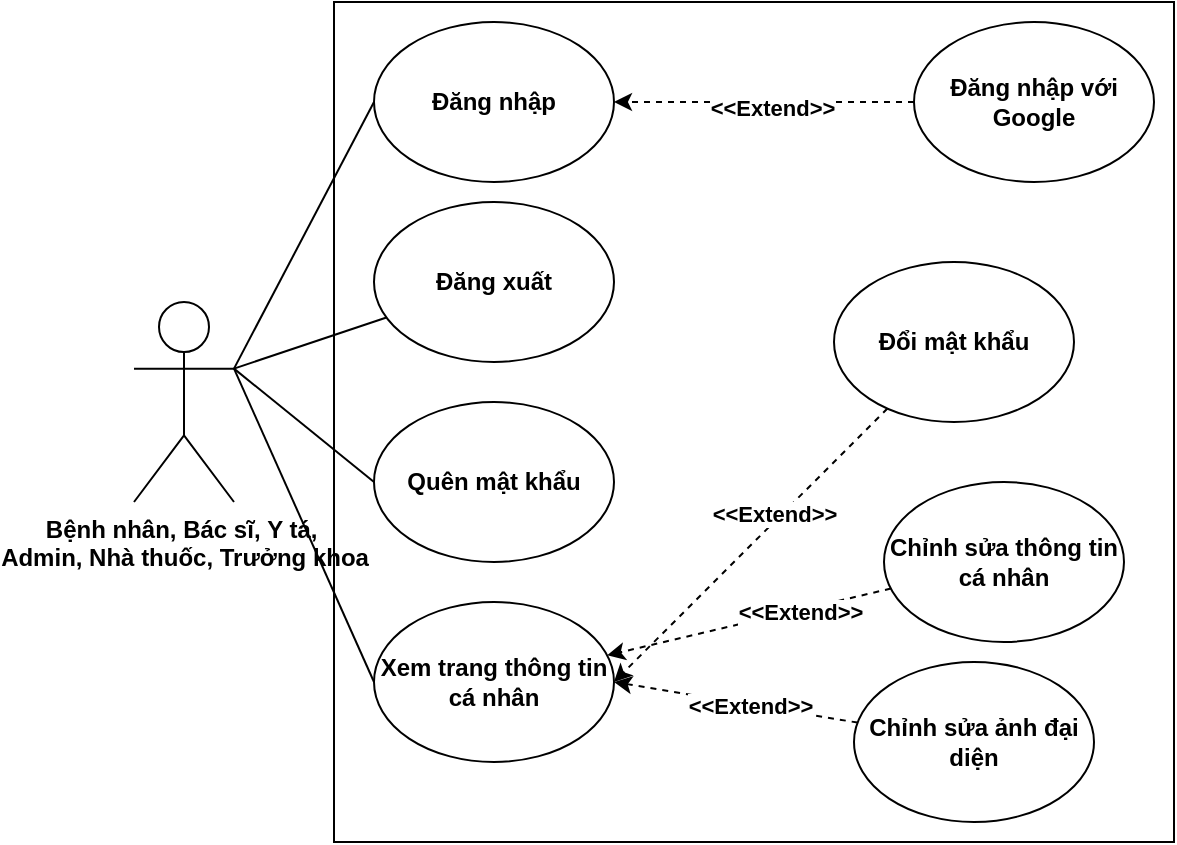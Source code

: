 <mxfile version="27.1.4" pages="20">
  <diagram name="Page-1" id="xCMRb9sAoWMeoVVG3h3Y">
    <mxGraphModel dx="660" dy="1027" grid="0" gridSize="10" guides="1" tooltips="1" connect="1" arrows="1" fold="1" page="1" pageScale="1" pageWidth="850" pageHeight="1100" math="0" shadow="0">
      <root>
        <mxCell id="0" />
        <mxCell id="1" parent="0" />
        <mxCell id="1mxDS5zGErEobY4jashd-22" value="" style="whiteSpace=wrap;html=1;aspect=fixed;fontStyle=1" parent="1" vertex="1">
          <mxGeometry x="193" y="100" width="420" height="420" as="geometry" />
        </mxCell>
        <mxCell id="1mxDS5zGErEobY4jashd-40" style="rounded=0;orthogonalLoop=1;jettySize=auto;html=1;exitX=1;exitY=0.333;exitDx=0;exitDy=0;exitPerimeter=0;entryX=0;entryY=0.5;entryDx=0;entryDy=0;endArrow=none;startFill=0;fontStyle=1" parent="1" source="1mxDS5zGErEobY4jashd-21" target="1mxDS5zGErEobY4jashd-23" edge="1">
          <mxGeometry relative="1" as="geometry" />
        </mxCell>
        <mxCell id="1mxDS5zGErEobY4jashd-41" style="rounded=0;orthogonalLoop=1;jettySize=auto;html=1;exitX=1;exitY=0.333;exitDx=0;exitDy=0;exitPerimeter=0;endArrow=none;startFill=0;fontStyle=1" parent="1" source="1mxDS5zGErEobY4jashd-21" target="1mxDS5zGErEobY4jashd-24" edge="1">
          <mxGeometry relative="1" as="geometry" />
        </mxCell>
        <mxCell id="1mxDS5zGErEobY4jashd-42" style="rounded=0;orthogonalLoop=1;jettySize=auto;html=1;exitX=1;exitY=0.333;exitDx=0;exitDy=0;exitPerimeter=0;entryX=0;entryY=0.5;entryDx=0;entryDy=0;endArrow=none;startFill=0;fontStyle=1" parent="1" source="1mxDS5zGErEobY4jashd-21" target="1mxDS5zGErEobY4jashd-25" edge="1">
          <mxGeometry relative="1" as="geometry" />
        </mxCell>
        <mxCell id="1mxDS5zGErEobY4jashd-43" style="rounded=0;orthogonalLoop=1;jettySize=auto;html=1;exitX=1;exitY=0.333;exitDx=0;exitDy=0;exitPerimeter=0;entryX=0;entryY=0.5;entryDx=0;entryDy=0;endArrow=none;startFill=0;fontStyle=1" parent="1" source="1mxDS5zGErEobY4jashd-21" target="1mxDS5zGErEobY4jashd-26" edge="1">
          <mxGeometry relative="1" as="geometry" />
        </mxCell>
        <mxCell id="1mxDS5zGErEobY4jashd-21" value="Bệnh nhân, Bác sĩ,&amp;nbsp;&lt;span style=&quot;background-color: transparent; color: light-dark(rgb(0, 0, 0), rgb(255, 255, 255));&quot;&gt;Y tá,&amp;nbsp;&lt;/span&gt;&lt;div&gt;&lt;span style=&quot;background-color: transparent; color: light-dark(rgb(0, 0, 0), rgb(255, 255, 255));&quot;&gt;Admin, Nhà thuốc, Trưởng khoa&lt;/span&gt;&lt;/div&gt;" style="shape=umlActor;verticalLabelPosition=bottom;verticalAlign=top;html=1;outlineConnect=0;fontStyle=1" parent="1" vertex="1">
          <mxGeometry x="93" y="250" width="50" height="100" as="geometry" />
        </mxCell>
        <mxCell id="1mxDS5zGErEobY4jashd-23" value="Đăng nhập" style="ellipse;whiteSpace=wrap;html=1;fontStyle=1" parent="1" vertex="1">
          <mxGeometry x="213" y="110" width="120" height="80" as="geometry" />
        </mxCell>
        <mxCell id="1mxDS5zGErEobY4jashd-24" value="Đăng xuất" style="ellipse;whiteSpace=wrap;html=1;fontStyle=1" parent="1" vertex="1">
          <mxGeometry x="213" y="200" width="120" height="80" as="geometry" />
        </mxCell>
        <mxCell id="1mxDS5zGErEobY4jashd-25" value="Quên mật khẩu" style="ellipse;whiteSpace=wrap;html=1;fontStyle=1" parent="1" vertex="1">
          <mxGeometry x="213" y="300" width="120" height="80" as="geometry" />
        </mxCell>
        <mxCell id="1mxDS5zGErEobY4jashd-26" value="Xem trang thông tin cá nhân" style="ellipse;whiteSpace=wrap;html=1;fontStyle=1" parent="1" vertex="1">
          <mxGeometry x="213" y="400" width="120" height="80" as="geometry" />
        </mxCell>
        <mxCell id="1mxDS5zGErEobY4jashd-32" style="edgeStyle=orthogonalEdgeStyle;rounded=0;orthogonalLoop=1;jettySize=auto;html=1;exitX=0;exitY=0.5;exitDx=0;exitDy=0;dashed=1;fontStyle=1" parent="1" source="1mxDS5zGErEobY4jashd-27" target="1mxDS5zGErEobY4jashd-23" edge="1">
          <mxGeometry relative="1" as="geometry" />
        </mxCell>
        <mxCell id="1mxDS5zGErEobY4jashd-33" value="&lt;span&gt;&amp;lt;&amp;lt;Extend&amp;gt;&amp;gt;&lt;/span&gt;" style="edgeLabel;html=1;align=center;verticalAlign=middle;resizable=0;points=[];fontStyle=1" parent="1mxDS5zGErEobY4jashd-32" vertex="1" connectable="0">
          <mxGeometry x="-0.05" y="3" relative="1" as="geometry">
            <mxPoint as="offset" />
          </mxGeometry>
        </mxCell>
        <mxCell id="1mxDS5zGErEobY4jashd-27" value="Đăng nhập với Google" style="ellipse;whiteSpace=wrap;html=1;fontStyle=1" parent="1" vertex="1">
          <mxGeometry x="483" y="110" width="120" height="80" as="geometry" />
        </mxCell>
        <mxCell id="1mxDS5zGErEobY4jashd-34" style="rounded=0;orthogonalLoop=1;jettySize=auto;html=1;entryX=1;entryY=0.5;entryDx=0;entryDy=0;dashed=1;fontStyle=1" parent="1" source="1mxDS5zGErEobY4jashd-28" target="1mxDS5zGErEobY4jashd-26" edge="1">
          <mxGeometry relative="1" as="geometry" />
        </mxCell>
        <mxCell id="1mxDS5zGErEobY4jashd-37" value="&lt;span&gt;&amp;lt;&amp;lt;Extend&amp;gt;&amp;gt;&lt;/span&gt;" style="edgeLabel;html=1;align=center;verticalAlign=middle;resizable=0;points=[];fontStyle=1" parent="1mxDS5zGErEobY4jashd-34" vertex="1" connectable="0">
          <mxGeometry x="-0.205" y="-4" relative="1" as="geometry">
            <mxPoint y="1" as="offset" />
          </mxGeometry>
        </mxCell>
        <mxCell id="1mxDS5zGErEobY4jashd-28" value="Đổi mật khẩu" style="ellipse;whiteSpace=wrap;html=1;fontStyle=1" parent="1" vertex="1">
          <mxGeometry x="443" y="230" width="120" height="80" as="geometry" />
        </mxCell>
        <mxCell id="1mxDS5zGErEobY4jashd-35" style="rounded=0;orthogonalLoop=1;jettySize=auto;html=1;dashed=1;fontStyle=1" parent="1" source="1mxDS5zGErEobY4jashd-29" target="1mxDS5zGErEobY4jashd-26" edge="1">
          <mxGeometry relative="1" as="geometry" />
        </mxCell>
        <mxCell id="1mxDS5zGErEobY4jashd-38" value="&lt;span&gt;&amp;lt;&amp;lt;Extend&amp;gt;&amp;gt;&lt;/span&gt;" style="edgeLabel;html=1;align=center;verticalAlign=middle;resizable=0;points=[];fontStyle=1" parent="1mxDS5zGErEobY4jashd-35" vertex="1" connectable="0">
          <mxGeometry x="-0.346" y="1" relative="1" as="geometry">
            <mxPoint as="offset" />
          </mxGeometry>
        </mxCell>
        <mxCell id="1mxDS5zGErEobY4jashd-29" value="Chỉnh sửa thông tin cá nhân" style="ellipse;whiteSpace=wrap;html=1;fontStyle=1" parent="1" vertex="1">
          <mxGeometry x="468" y="340" width="120" height="80" as="geometry" />
        </mxCell>
        <mxCell id="1mxDS5zGErEobY4jashd-36" style="rounded=0;orthogonalLoop=1;jettySize=auto;html=1;entryX=1;entryY=0.5;entryDx=0;entryDy=0;dashed=1;fontStyle=1" parent="1" source="1mxDS5zGErEobY4jashd-30" target="1mxDS5zGErEobY4jashd-26" edge="1">
          <mxGeometry relative="1" as="geometry" />
        </mxCell>
        <mxCell id="1mxDS5zGErEobY4jashd-39" value="&lt;span&gt;&amp;lt;&amp;lt;Extend&amp;gt;&amp;gt;&lt;/span&gt;" style="edgeLabel;html=1;align=center;verticalAlign=middle;resizable=0;points=[];fontStyle=1" parent="1mxDS5zGErEobY4jashd-36" vertex="1" connectable="0">
          <mxGeometry x="-0.108" y="1" relative="1" as="geometry">
            <mxPoint as="offset" />
          </mxGeometry>
        </mxCell>
        <mxCell id="1mxDS5zGErEobY4jashd-30" value="Chỉnh sửa ảnh đại diện" style="ellipse;whiteSpace=wrap;html=1;fontStyle=1" parent="1" vertex="1">
          <mxGeometry x="453" y="430" width="120" height="80" as="geometry" />
        </mxCell>
      </root>
    </mxGraphModel>
  </diagram>
  <diagram id="Nac8PjDFlDpDhO9k7eER" name="Page-2">
    <mxGraphModel dx="762" dy="1185" grid="0" gridSize="10" guides="1" tooltips="1" connect="1" arrows="1" fold="1" page="1" pageScale="1" pageWidth="850" pageHeight="1100" math="0" shadow="0">
      <root>
        <mxCell id="0" />
        <mxCell id="1" parent="0" />
        <mxCell id="fdVxrQkmPPT_PUDZNKmx-24" value="" style="rounded=0;whiteSpace=wrap;html=1;movable=1;resizable=1;rotatable=1;deletable=1;editable=1;locked=0;connectable=1;fontStyle=1" parent="1" vertex="1">
          <mxGeometry x="132" y="36" width="637" height="936" as="geometry" />
        </mxCell>
        <mxCell id="fdVxrQkmPPT_PUDZNKmx-6" value="Bệnh nhân" style="shape=umlActor;verticalLabelPosition=bottom;verticalAlign=top;html=1;outlineConnect=0;movable=1;resizable=1;rotatable=1;deletable=1;editable=1;locked=0;connectable=1;fontStyle=1" parent="1" vertex="1">
          <mxGeometry x="27" y="574" width="50" height="100" as="geometry" />
        </mxCell>
        <mxCell id="fdVxrQkmPPT_PUDZNKmx-71" style="rounded=0;orthogonalLoop=1;jettySize=auto;html=1;exitX=0;exitY=0.5;exitDx=0;exitDy=0;endArrow=none;startFill=0;fontStyle=1;movable=1;resizable=1;rotatable=1;deletable=1;editable=1;locked=0;connectable=1;" parent="1" source="fdVxrQkmPPT_PUDZNKmx-48" edge="1">
          <mxGeometry relative="1" as="geometry">
            <mxPoint x="51.848" y="582.515" as="targetPoint" />
          </mxGeometry>
        </mxCell>
        <mxCell id="fdVxrQkmPPT_PUDZNKmx-48" value="&lt;p data-start=&quot;171&quot; data-end=&quot;193&quot;&gt;Xem danh sách bác sĩ&lt;/p&gt;" style="ellipse;whiteSpace=wrap;html=1;movable=1;resizable=1;rotatable=1;deletable=1;editable=1;locked=0;connectable=1;fontStyle=1" parent="1" vertex="1">
          <mxGeometry x="149" y="52" width="196" height="47" as="geometry" />
        </mxCell>
        <mxCell id="fdVxrQkmPPT_PUDZNKmx-68" value="&lt;p data-start=&quot;171&quot; data-end=&quot;193&quot;&gt;Xem chi tiết bác sĩ&lt;/p&gt;" style="ellipse;whiteSpace=wrap;html=1;movable=1;resizable=1;rotatable=1;deletable=1;editable=1;locked=0;connectable=1;fontStyle=1" parent="1" vertex="1">
          <mxGeometry x="262" y="99" width="196" height="47" as="geometry" />
        </mxCell>
        <mxCell id="fdVxrQkmPPT_PUDZNKmx-69" value="&lt;p data-start=&quot;171&quot; data-end=&quot;193&quot;&gt;Xem lịch khám với bác sĩ&lt;/p&gt;" style="ellipse;whiteSpace=wrap;html=1;movable=1;resizable=1;rotatable=1;deletable=1;editable=1;locked=0;connectable=1;fontStyle=1" parent="1" vertex="1">
          <mxGeometry x="165" y="149" width="196" height="47" as="geometry" />
        </mxCell>
        <mxCell id="fdVxrQkmPPT_PUDZNKmx-70" style="rounded=0;orthogonalLoop=1;jettySize=auto;html=1;entryX=0.5;entryY=0;entryDx=0;entryDy=0;entryPerimeter=0;endArrow=none;startFill=0;fontStyle=1;movable=1;resizable=1;rotatable=1;deletable=1;editable=1;locked=0;connectable=1;" parent="1" source="fdVxrQkmPPT_PUDZNKmx-68" target="fdVxrQkmPPT_PUDZNKmx-6" edge="1">
          <mxGeometry relative="1" as="geometry" />
        </mxCell>
        <mxCell id="UlKudVx8KKycRDmDM7CQ-19" style="rounded=0;orthogonalLoop=1;jettySize=auto;html=1;exitX=0;exitY=0.5;exitDx=0;exitDy=0;endArrow=none;startFill=0;fontStyle=1;movable=1;resizable=1;rotatable=1;deletable=1;editable=1;locked=0;connectable=1;" parent="1" source="UlKudVx8KKycRDmDM7CQ-1" target="fdVxrQkmPPT_PUDZNKmx-6" edge="1">
          <mxGeometry relative="1" as="geometry" />
        </mxCell>
        <mxCell id="UlKudVx8KKycRDmDM7CQ-1" value="&lt;p data-start=&quot;288&quot; data-end=&quot;313&quot;&gt;Đặt lịch hẹn với bác sĩ&lt;/p&gt;" style="ellipse;whiteSpace=wrap;html=1;movable=1;resizable=1;rotatable=1;deletable=1;editable=1;locked=0;connectable=1;fontStyle=1" parent="1" vertex="1">
          <mxGeometry x="277" y="198" width="196" height="47" as="geometry" />
        </mxCell>
        <mxCell id="UlKudVx8KKycRDmDM7CQ-20" style="rounded=0;orthogonalLoop=1;jettySize=auto;html=1;endArrow=none;startFill=0;fontStyle=1;movable=1;resizable=1;rotatable=1;deletable=1;editable=1;locked=0;connectable=1;" parent="1" source="UlKudVx8KKycRDmDM7CQ-2" target="fdVxrQkmPPT_PUDZNKmx-6" edge="1">
          <mxGeometry relative="1" as="geometry" />
        </mxCell>
        <mxCell id="UlKudVx8KKycRDmDM7CQ-2" value="&lt;p data-start=&quot;171&quot; data-end=&quot;193&quot;&gt;Đặt lịch hẹn không chọn bác sĩ&lt;/p&gt;" style="ellipse;whiteSpace=wrap;html=1;movable=1;resizable=1;rotatable=1;deletable=1;editable=1;locked=0;connectable=1;fontStyle=1" parent="1" vertex="1">
          <mxGeometry x="165" y="248" width="196" height="47" as="geometry" />
        </mxCell>
        <mxCell id="UlKudVx8KKycRDmDM7CQ-21" style="rounded=0;orthogonalLoop=1;jettySize=auto;html=1;endArrow=none;startFill=0;fontStyle=1;movable=1;resizable=1;rotatable=1;deletable=1;editable=1;locked=0;connectable=1;" parent="1" source="UlKudVx8KKycRDmDM7CQ-3" target="fdVxrQkmPPT_PUDZNKmx-6" edge="1">
          <mxGeometry relative="1" as="geometry" />
        </mxCell>
        <mxCell id="UlKudVx8KKycRDmDM7CQ-3" value="&lt;p data-start=&quot;171&quot; data-end=&quot;193&quot;&gt;Nhận kết quả khám bệnh&lt;/p&gt;" style="ellipse;whiteSpace=wrap;html=1;movable=1;resizable=1;rotatable=1;deletable=1;editable=1;locked=0;connectable=1;fontStyle=1" parent="1" vertex="1">
          <mxGeometry x="273" y="291" width="196" height="47" as="geometry" />
        </mxCell>
        <mxCell id="UlKudVx8KKycRDmDM7CQ-22" style="rounded=0;orthogonalLoop=1;jettySize=auto;html=1;endArrow=none;startFill=0;fontStyle=1;movable=1;resizable=1;rotatable=1;deletable=1;editable=1;locked=0;connectable=1;" parent="1" source="UlKudVx8KKycRDmDM7CQ-4" target="fdVxrQkmPPT_PUDZNKmx-6" edge="1">
          <mxGeometry relative="1" as="geometry" />
        </mxCell>
        <mxCell id="UlKudVx8KKycRDmDM7CQ-4" value="&lt;p data-start=&quot;171&quot; data-end=&quot;193&quot;&gt;Xem chi tiết kết quả khám bệnh&lt;/p&gt;" style="ellipse;whiteSpace=wrap;html=1;movable=1;resizable=1;rotatable=1;deletable=1;editable=1;locked=0;connectable=1;fontStyle=1" parent="1" vertex="1">
          <mxGeometry x="176" y="341" width="196" height="47" as="geometry" />
        </mxCell>
        <mxCell id="UlKudVx8KKycRDmDM7CQ-5" value="&lt;p data-start=&quot;171&quot; data-end=&quot;193&quot;&gt;Xem danh sách đơn thuốc&lt;/p&gt;" style="ellipse;whiteSpace=wrap;html=1;movable=1;resizable=1;rotatable=1;deletable=1;editable=1;locked=0;connectable=1;fontStyle=1" parent="1" vertex="1">
          <mxGeometry x="288" y="390" width="196" height="47" as="geometry" />
        </mxCell>
        <mxCell id="UlKudVx8KKycRDmDM7CQ-6" value="&lt;p data-start=&quot;171&quot; data-end=&quot;193&quot;&gt;Xem chi tiết đơn thuốc&lt;/p&gt;" style="ellipse;whiteSpace=wrap;html=1;movable=1;resizable=1;rotatable=1;deletable=1;editable=1;locked=0;connectable=1;fontStyle=1" parent="1" vertex="1">
          <mxGeometry x="176" y="440" width="196" height="47" as="geometry" />
        </mxCell>
        <mxCell id="UlKudVx8KKycRDmDM7CQ-25" style="rounded=0;orthogonalLoop=1;jettySize=auto;html=1;endArrow=none;startFill=0;fontStyle=1;movable=1;resizable=1;rotatable=1;deletable=1;editable=1;locked=0;connectable=1;" parent="1" source="UlKudVx8KKycRDmDM7CQ-7" target="fdVxrQkmPPT_PUDZNKmx-6" edge="1">
          <mxGeometry relative="1" as="geometry" />
        </mxCell>
        <mxCell id="UlKudVx8KKycRDmDM7CQ-7" value="&lt;p data-start=&quot;171&quot; data-end=&quot;193&quot;&gt;Thanh toán&lt;/p&gt;" style="ellipse;whiteSpace=wrap;html=1;movable=1;resizable=1;rotatable=1;deletable=1;editable=1;locked=0;connectable=1;fontStyle=1" parent="1" vertex="1">
          <mxGeometry x="290" y="487" width="196" height="47" as="geometry" />
        </mxCell>
        <mxCell id="UlKudVx8KKycRDmDM7CQ-26" style="rounded=0;orthogonalLoop=1;jettySize=auto;html=1;endArrow=none;startFill=0;fontStyle=1;movable=1;resizable=1;rotatable=1;deletable=1;editable=1;locked=0;connectable=1;" parent="1" source="UlKudVx8KKycRDmDM7CQ-8" target="fdVxrQkmPPT_PUDZNKmx-6" edge="1">
          <mxGeometry relative="1" as="geometry" />
        </mxCell>
        <mxCell id="UlKudVx8KKycRDmDM7CQ-8" value="&lt;p data-start=&quot;171&quot; data-end=&quot;193&quot;&gt;Xem lịch sử đặt lịch&lt;/p&gt;" style="ellipse;whiteSpace=wrap;html=1;movable=1;resizable=1;rotatable=1;deletable=1;editable=1;locked=0;connectable=1;fontStyle=1" parent="1" vertex="1">
          <mxGeometry x="193" y="537" width="196" height="47" as="geometry" />
        </mxCell>
        <mxCell id="UlKudVx8KKycRDmDM7CQ-27" style="rounded=0;orthogonalLoop=1;jettySize=auto;html=1;endArrow=none;startFill=0;fontStyle=1;movable=1;resizable=1;rotatable=1;deletable=1;editable=1;locked=0;connectable=1;" parent="1" source="UlKudVx8KKycRDmDM7CQ-9" target="fdVxrQkmPPT_PUDZNKmx-6" edge="1">
          <mxGeometry relative="1" as="geometry" />
        </mxCell>
        <mxCell id="UlKudVx8KKycRDmDM7CQ-9" value="&lt;p data-end=&quot;193&quot; data-start=&quot;171&quot;&gt;Hủy cuộc hẹn trong trang lịch sử cá nhân&lt;/p&gt;" style="ellipse;whiteSpace=wrap;html=1;fontStyle=1;movable=1;resizable=1;rotatable=1;deletable=1;editable=1;locked=0;connectable=1;" parent="1" vertex="1">
          <mxGeometry x="305" y="586" width="237" height="47" as="geometry" />
        </mxCell>
        <mxCell id="UlKudVx8KKycRDmDM7CQ-28" style="rounded=0;orthogonalLoop=1;jettySize=auto;html=1;endArrow=none;startFill=0;fontStyle=1;movable=1;resizable=1;rotatable=1;deletable=1;editable=1;locked=0;connectable=1;" parent="1" source="UlKudVx8KKycRDmDM7CQ-10" target="fdVxrQkmPPT_PUDZNKmx-6" edge="1">
          <mxGeometry relative="1" as="geometry" />
        </mxCell>
        <mxCell id="UlKudVx8KKycRDmDM7CQ-10" value="&lt;p data-start=&quot;171&quot; data-end=&quot;193&quot;&gt;Thêm bác sĩ vào danh sách yêu thích&lt;/p&gt;" style="ellipse;whiteSpace=wrap;html=1;movable=1;resizable=1;rotatable=1;deletable=1;editable=1;locked=0;connectable=1;fontStyle=1" parent="1" vertex="1">
          <mxGeometry x="193" y="636" width="196" height="47" as="geometry" />
        </mxCell>
        <mxCell id="UlKudVx8KKycRDmDM7CQ-29" style="rounded=0;orthogonalLoop=1;jettySize=auto;html=1;endArrow=none;startFill=0;fontStyle=1;movable=1;resizable=1;rotatable=1;deletable=1;editable=1;locked=0;connectable=1;" parent="1" source="UlKudVx8KKycRDmDM7CQ-11" target="fdVxrQkmPPT_PUDZNKmx-6" edge="1">
          <mxGeometry relative="1" as="geometry" />
        </mxCell>
        <mxCell id="UlKudVx8KKycRDmDM7CQ-11" value="&lt;p data-start=&quot;171&quot; data-end=&quot;193&quot;&gt;Xóa bác sĩ khỏi danh sách yêu thích&lt;/p&gt;" style="ellipse;whiteSpace=wrap;html=1;movable=1;resizable=1;rotatable=1;deletable=1;editable=1;locked=0;connectable=1;fontStyle=1" parent="1" vertex="1">
          <mxGeometry x="293" y="683" width="196" height="47" as="geometry" />
        </mxCell>
        <mxCell id="UlKudVx8KKycRDmDM7CQ-30" style="rounded=0;orthogonalLoop=1;jettySize=auto;html=1;endArrow=none;startFill=0;fontStyle=1;movable=1;resizable=1;rotatable=1;deletable=1;editable=1;locked=0;connectable=1;" parent="1" source="UlKudVx8KKycRDmDM7CQ-12" target="fdVxrQkmPPT_PUDZNKmx-6" edge="1">
          <mxGeometry relative="1" as="geometry" />
        </mxCell>
        <mxCell id="UlKudVx8KKycRDmDM7CQ-12" value="&lt;p data-start=&quot;171&quot; data-end=&quot;193&quot;&gt;Trò chuyện với AI&lt;/p&gt;" style="ellipse;whiteSpace=wrap;html=1;movable=1;resizable=1;rotatable=1;deletable=1;editable=1;locked=0;connectable=1;fontStyle=1" parent="1" vertex="1">
          <mxGeometry x="196" y="733" width="196" height="47" as="geometry" />
        </mxCell>
        <mxCell id="UlKudVx8KKycRDmDM7CQ-31" style="rounded=0;orthogonalLoop=1;jettySize=auto;html=1;endArrow=none;startFill=0;fontStyle=1;movable=1;resizable=1;rotatable=1;deletable=1;editable=1;locked=0;connectable=1;" parent="1" source="UlKudVx8KKycRDmDM7CQ-13" target="fdVxrQkmPPT_PUDZNKmx-6" edge="1">
          <mxGeometry relative="1" as="geometry" />
        </mxCell>
        <mxCell id="UlKudVx8KKycRDmDM7CQ-13" value="&lt;p data-start=&quot;171&quot; data-end=&quot;193&quot;&gt;Gọi video với bác sĩ&lt;/p&gt;" style="ellipse;whiteSpace=wrap;html=1;movable=1;resizable=1;rotatable=1;deletable=1;editable=1;locked=0;connectable=1;fontStyle=1" parent="1" vertex="1">
          <mxGeometry x="308" y="782" width="196" height="47" as="geometry" />
        </mxCell>
        <mxCell id="UlKudVx8KKycRDmDM7CQ-14" value="&lt;p data-start=&quot;171&quot; data-end=&quot;193&quot;&gt;Xem danh sách blog&lt;/p&gt;" style="ellipse;whiteSpace=wrap;html=1;movable=1;resizable=1;rotatable=1;deletable=1;editable=1;locked=0;connectable=1;fontStyle=1" parent="1" vertex="1">
          <mxGeometry x="196" y="832" width="196" height="47" as="geometry" />
        </mxCell>
        <mxCell id="UlKudVx8KKycRDmDM7CQ-15" value="&lt;p data-start=&quot;171&quot; data-end=&quot;193&quot;&gt;Xem chi tiết blog&lt;/p&gt;" style="ellipse;whiteSpace=wrap;html=1;movable=1;resizable=1;rotatable=1;deletable=1;editable=1;locked=0;connectable=1;fontStyle=1" parent="1" vertex="1">
          <mxGeometry x="315" y="879" width="196" height="47" as="geometry" />
        </mxCell>
        <mxCell id="UlKudVx8KKycRDmDM7CQ-16" value="&lt;p data-start=&quot;171&quot; data-end=&quot;193&quot;&gt;Xem lịch sử giao dịch&lt;/p&gt;" style="ellipse;whiteSpace=wrap;html=1;movable=1;resizable=1;rotatable=1;deletable=1;editable=1;locked=0;connectable=1;fontStyle=1" parent="1" vertex="1">
          <mxGeometry x="206" y="922" width="196" height="47" as="geometry" />
        </mxCell>
        <mxCell id="UlKudVx8KKycRDmDM7CQ-18" style="rounded=0;orthogonalLoop=1;jettySize=auto;html=1;exitX=0;exitY=0.5;exitDx=0;exitDy=0;entryX=0.5;entryY=0;entryDx=0;entryDy=0;entryPerimeter=0;endArrow=none;startFill=0;fontStyle=1;movable=1;resizable=1;rotatable=1;deletable=1;editable=1;locked=0;connectable=1;" parent="1" source="fdVxrQkmPPT_PUDZNKmx-69" target="fdVxrQkmPPT_PUDZNKmx-6" edge="1">
          <mxGeometry relative="1" as="geometry" />
        </mxCell>
        <mxCell id="UlKudVx8KKycRDmDM7CQ-23" style="rounded=0;orthogonalLoop=1;jettySize=auto;html=1;entryX=0.5;entryY=0;entryDx=0;entryDy=0;entryPerimeter=0;endArrow=none;startFill=0;fontStyle=1;movable=1;resizable=1;rotatable=1;deletable=1;editable=1;locked=0;connectable=1;" parent="1" source="UlKudVx8KKycRDmDM7CQ-5" target="fdVxrQkmPPT_PUDZNKmx-6" edge="1">
          <mxGeometry relative="1" as="geometry" />
        </mxCell>
        <mxCell id="UlKudVx8KKycRDmDM7CQ-24" style="rounded=0;orthogonalLoop=1;jettySize=auto;html=1;endArrow=none;startFill=0;fontStyle=1;movable=1;resizable=1;rotatable=1;deletable=1;editable=1;locked=0;connectable=1;" parent="1" source="UlKudVx8KKycRDmDM7CQ-6" target="fdVxrQkmPPT_PUDZNKmx-6" edge="1">
          <mxGeometry relative="1" as="geometry" />
        </mxCell>
        <mxCell id="UlKudVx8KKycRDmDM7CQ-32" style="rounded=0;orthogonalLoop=1;jettySize=auto;html=1;entryX=0.5;entryY=0.5;entryDx=0;entryDy=0;entryPerimeter=0;endArrow=none;startFill=0;fontStyle=1;movable=1;resizable=1;rotatable=1;deletable=1;editable=1;locked=0;connectable=1;" parent="1" source="UlKudVx8KKycRDmDM7CQ-14" target="fdVxrQkmPPT_PUDZNKmx-6" edge="1">
          <mxGeometry relative="1" as="geometry" />
        </mxCell>
        <mxCell id="UlKudVx8KKycRDmDM7CQ-33" style="rounded=0;orthogonalLoop=1;jettySize=auto;html=1;entryX=0.5;entryY=0.5;entryDx=0;entryDy=0;entryPerimeter=0;endArrow=none;startFill=0;fontStyle=1;movable=1;resizable=1;rotatable=1;deletable=1;editable=1;locked=0;connectable=1;" parent="1" source="UlKudVx8KKycRDmDM7CQ-15" target="fdVxrQkmPPT_PUDZNKmx-6" edge="1">
          <mxGeometry relative="1" as="geometry" />
        </mxCell>
        <mxCell id="UlKudVx8KKycRDmDM7CQ-34" style="rounded=0;orthogonalLoop=1;jettySize=auto;html=1;entryX=0.5;entryY=0.5;entryDx=0;entryDy=0;entryPerimeter=0;endArrow=none;startFill=0;fontStyle=1;movable=1;resizable=1;rotatable=1;deletable=1;editable=1;locked=0;connectable=1;" parent="1" source="UlKudVx8KKycRDmDM7CQ-16" target="fdVxrQkmPPT_PUDZNKmx-6" edge="1">
          <mxGeometry relative="1" as="geometry" />
        </mxCell>
        <mxCell id="UlKudVx8KKycRDmDM7CQ-36" style="rounded=0;orthogonalLoop=1;jettySize=auto;html=1;entryX=1;entryY=0.5;entryDx=0;entryDy=0;dashed=1;fontStyle=1;movable=1;resizable=1;rotatable=1;deletable=1;editable=1;locked=0;connectable=1;" parent="1" source="UlKudVx8KKycRDmDM7CQ-35" target="fdVxrQkmPPT_PUDZNKmx-48" edge="1">
          <mxGeometry relative="1" as="geometry" />
        </mxCell>
        <mxCell id="UlKudVx8KKycRDmDM7CQ-49" value="&lt;span&gt;&amp;lt;&amp;lt;extend&amp;gt;&amp;gt;&lt;/span&gt;" style="edgeLabel;html=1;align=center;verticalAlign=middle;resizable=1;points=[];fontStyle=1;movable=1;rotatable=1;deletable=1;editable=1;locked=0;connectable=1;" parent="UlKudVx8KKycRDmDM7CQ-36" vertex="1" connectable="0">
          <mxGeometry x="0.077" y="-2" relative="1" as="geometry">
            <mxPoint as="offset" />
          </mxGeometry>
        </mxCell>
        <mxCell id="UlKudVx8KKycRDmDM7CQ-35" value="&lt;p data-end=&quot;193&quot; data-start=&quot;171&quot;&gt;Tìm kiếm bác sĩ&lt;/p&gt;" style="ellipse;whiteSpace=wrap;html=1;fontStyle=1;movable=1;resizable=1;rotatable=1;deletable=1;editable=1;locked=0;connectable=1;" parent="1" vertex="1">
          <mxGeometry x="524" y="52" width="196" height="47" as="geometry" />
        </mxCell>
        <mxCell id="UlKudVx8KKycRDmDM7CQ-38" style="rounded=0;orthogonalLoop=1;jettySize=auto;html=1;entryX=1;entryY=0.5;entryDx=0;entryDy=0;dashed=1;fontStyle=1;movable=1;resizable=1;rotatable=1;deletable=1;editable=1;locked=0;connectable=1;" parent="1" source="UlKudVx8KKycRDmDM7CQ-37" target="UlKudVx8KKycRDmDM7CQ-1" edge="1">
          <mxGeometry relative="1" as="geometry" />
        </mxCell>
        <mxCell id="UlKudVx8KKycRDmDM7CQ-50" value="&lt;span&gt;&amp;lt;&amp;lt;extend&amp;gt;&amp;gt;&lt;/span&gt;" style="edgeLabel;html=1;align=center;verticalAlign=middle;resizable=1;points=[];fontStyle=1;movable=1;rotatable=1;deletable=1;editable=1;locked=0;connectable=1;" parent="UlKudVx8KKycRDmDM7CQ-38" vertex="1" connectable="0">
          <mxGeometry x="0.06" relative="1" as="geometry">
            <mxPoint as="offset" />
          </mxGeometry>
        </mxCell>
        <mxCell id="UlKudVx8KKycRDmDM7CQ-37" value="&lt;p data-end=&quot;193&quot; data-start=&quot;171&quot;&gt;Chọn bác sĩ để đặt lich&lt;/p&gt;" style="ellipse;whiteSpace=wrap;html=1;fontStyle=1;movable=1;resizable=1;rotatable=1;deletable=1;editable=1;locked=0;connectable=1;" parent="1" vertex="1">
          <mxGeometry x="554" y="203" width="196" height="47" as="geometry" />
        </mxCell>
        <mxCell id="UlKudVx8KKycRDmDM7CQ-40" style="rounded=0;orthogonalLoop=1;jettySize=auto;html=1;entryX=1;entryY=0.5;entryDx=0;entryDy=0;movable=1;resizable=1;rotatable=1;deletable=1;editable=1;locked=0;connectable=1;dashed=1;fontStyle=1" parent="1" source="UlKudVx8KKycRDmDM7CQ-39" target="UlKudVx8KKycRDmDM7CQ-8" edge="1">
          <mxGeometry relative="1" as="geometry" />
        </mxCell>
        <mxCell id="UlKudVx8KKycRDmDM7CQ-51" value="&lt;span&gt;&amp;lt;&amp;lt;extend&amp;gt;&amp;gt;&lt;/span&gt;" style="edgeLabel;html=1;align=center;verticalAlign=middle;resizable=1;points=[];fontStyle=1;movable=1;rotatable=1;deletable=1;editable=1;locked=0;connectable=1;" parent="UlKudVx8KKycRDmDM7CQ-40" vertex="1" connectable="0">
          <mxGeometry x="0.188" y="7" relative="1" as="geometry">
            <mxPoint as="offset" />
          </mxGeometry>
        </mxCell>
        <mxCell id="UlKudVx8KKycRDmDM7CQ-39" value="&lt;p data-end=&quot;193&quot; data-start=&quot;171&quot;&gt;Xuất file CSV/PDF&lt;/p&gt;" style="ellipse;whiteSpace=wrap;html=1;fontStyle=1;movable=1;resizable=1;rotatable=1;deletable=1;editable=1;locked=0;connectable=1;" parent="1" vertex="1">
          <mxGeometry x="511" y="537" width="196" height="47" as="geometry" />
        </mxCell>
        <mxCell id="UlKudVx8KKycRDmDM7CQ-42" style="rounded=0;orthogonalLoop=1;jettySize=auto;html=1;dashed=1;fontStyle=1;movable=1;resizable=1;rotatable=1;deletable=1;editable=1;locked=0;connectable=1;" parent="1" source="UlKudVx8KKycRDmDM7CQ-41" target="UlKudVx8KKycRDmDM7CQ-11" edge="1">
          <mxGeometry relative="1" as="geometry" />
        </mxCell>
        <mxCell id="UlKudVx8KKycRDmDM7CQ-52" value="&lt;span&gt;&amp;lt;&amp;lt;extend&amp;gt;&amp;gt;&lt;/span&gt;" style="edgeLabel;html=1;align=center;verticalAlign=middle;resizable=1;points=[];fontStyle=1;movable=1;rotatable=1;deletable=1;editable=1;locked=0;connectable=1;" parent="UlKudVx8KKycRDmDM7CQ-42" vertex="1" connectable="0">
          <mxGeometry x="0.157" y="-7" relative="1" as="geometry">
            <mxPoint as="offset" />
          </mxGeometry>
        </mxCell>
        <mxCell id="UlKudVx8KKycRDmDM7CQ-41" value="&lt;p data-end=&quot;193&quot; data-start=&quot;171&quot;&gt;Nhận đề xuất bác sĩ&lt;/p&gt;" style="ellipse;whiteSpace=wrap;html=1;fontStyle=1;movable=1;resizable=1;rotatable=1;deletable=1;editable=1;locked=0;connectable=1;" parent="1" vertex="1">
          <mxGeometry x="573" y="630" width="196" height="47" as="geometry" />
        </mxCell>
        <mxCell id="UlKudVx8KKycRDmDM7CQ-44" style="rounded=0;orthogonalLoop=1;jettySize=auto;html=1;entryX=1;entryY=0.5;entryDx=0;entryDy=0;dashed=1;fontStyle=1;movable=1;resizable=1;rotatable=1;deletable=1;editable=1;locked=0;connectable=1;" parent="1" source="UlKudVx8KKycRDmDM7CQ-43" target="UlKudVx8KKycRDmDM7CQ-12" edge="1">
          <mxGeometry relative="1" as="geometry" />
        </mxCell>
        <mxCell id="UlKudVx8KKycRDmDM7CQ-53" value="&lt;span&gt;&amp;lt;&amp;lt;extend&amp;gt;&amp;gt;&lt;/span&gt;" style="edgeLabel;html=1;align=center;verticalAlign=middle;resizable=1;points=[];fontStyle=1;movable=1;rotatable=1;deletable=1;editable=1;locked=0;connectable=1;" parent="UlKudVx8KKycRDmDM7CQ-44" vertex="1" connectable="0">
          <mxGeometry x="-0.062" y="-3" relative="1" as="geometry">
            <mxPoint x="1" as="offset" />
          </mxGeometry>
        </mxCell>
        <mxCell id="UlKudVx8KKycRDmDM7CQ-43" value="&lt;p data-end=&quot;193&quot; data-start=&quot;171&quot;&gt;Đặt lịch hẹn với AI&lt;/p&gt;" style="ellipse;whiteSpace=wrap;html=1;fontStyle=1;movable=1;resizable=1;rotatable=1;deletable=1;editable=1;locked=0;connectable=1;" parent="1" vertex="1">
          <mxGeometry x="561" y="759" width="196" height="47" as="geometry" />
        </mxCell>
        <mxCell id="UlKudVx8KKycRDmDM7CQ-47" style="rounded=0;orthogonalLoop=1;jettySize=auto;html=1;entryX=1;entryY=0.5;entryDx=0;entryDy=0;dashed=1;fontStyle=1;movable=1;resizable=1;rotatable=1;deletable=1;editable=1;locked=0;connectable=1;" parent="1" source="UlKudVx8KKycRDmDM7CQ-45" target="UlKudVx8KKycRDmDM7CQ-14" edge="1">
          <mxGeometry relative="1" as="geometry" />
        </mxCell>
        <mxCell id="UlKudVx8KKycRDmDM7CQ-54" value="&lt;span&gt;&amp;lt;&amp;lt;extend&amp;gt;&amp;gt;&lt;/span&gt;" style="edgeLabel;html=1;align=center;verticalAlign=middle;resizable=1;points=[];fontStyle=1;movable=1;rotatable=1;deletable=1;editable=1;locked=0;connectable=1;" parent="UlKudVx8KKycRDmDM7CQ-47" vertex="1" connectable="0">
          <mxGeometry x="-0.137" y="1" relative="1" as="geometry">
            <mxPoint as="offset" />
          </mxGeometry>
        </mxCell>
        <mxCell id="UlKudVx8KKycRDmDM7CQ-45" value="&lt;p data-end=&quot;193&quot; data-start=&quot;171&quot;&gt;Xem, tạo, sửa, xóa bình luận trong blog&lt;/p&gt;" style="ellipse;whiteSpace=wrap;html=1;fontStyle=1;movable=1;resizable=1;rotatable=1;deletable=1;editable=1;locked=0;connectable=1;" parent="1" vertex="1">
          <mxGeometry x="556" y="819" width="208" height="54" as="geometry" />
        </mxCell>
        <mxCell id="UlKudVx8KKycRDmDM7CQ-48" style="rounded=0;orthogonalLoop=1;jettySize=auto;html=1;entryX=1;entryY=0.5;entryDx=0;entryDy=0;dashed=1;fontStyle=1;movable=1;resizable=1;rotatable=1;deletable=1;editable=1;locked=0;connectable=1;" parent="1" source="UlKudVx8KKycRDmDM7CQ-46" target="UlKudVx8KKycRDmDM7CQ-15" edge="1">
          <mxGeometry relative="1" as="geometry" />
        </mxCell>
        <mxCell id="UlKudVx8KKycRDmDM7CQ-55" value="&lt;span&gt;&amp;lt;&amp;lt;extend&amp;gt;&amp;gt;&lt;/span&gt;" style="edgeLabel;html=1;align=center;verticalAlign=middle;resizable=1;points=[];fontStyle=1;movable=1;rotatable=1;deletable=1;editable=1;locked=0;connectable=1;" parent="UlKudVx8KKycRDmDM7CQ-48" vertex="1" connectable="0">
          <mxGeometry x="0.221" y="1" relative="1" as="geometry">
            <mxPoint x="-1" as="offset" />
          </mxGeometry>
        </mxCell>
        <mxCell id="UlKudVx8KKycRDmDM7CQ-46" value="&lt;p data-end=&quot;193&quot; data-start=&quot;171&quot;&gt;Phản hồi blog&lt;/p&gt;" style="ellipse;whiteSpace=wrap;html=1;fontStyle=1;movable=1;resizable=1;rotatable=1;deletable=1;editable=1;locked=0;connectable=1;" parent="1" vertex="1">
          <mxGeometry x="634" y="917" width="126" height="47" as="geometry" />
        </mxCell>
      </root>
    </mxGraphModel>
  </diagram>
  <diagram id="7ZHsU6KUGW4Znf9SpR1p" name="Trang-3">
    <mxGraphModel dx="550" dy="856" grid="1" gridSize="10" guides="1" tooltips="1" connect="1" arrows="1" fold="1" page="1" pageScale="1" pageWidth="827" pageHeight="1169" math="0" shadow="0">
      <root>
        <mxCell id="0" />
        <mxCell id="1" parent="0" />
        <mxCell id="N03ml5TTeFz0d6Iu5NFf-2" value="Khách" style="shape=umlActor;verticalLabelPosition=bottom;verticalAlign=top;html=1;outlineConnect=0;fontStyle=1" vertex="1" parent="1">
          <mxGeometry x="60" y="600" width="30" height="60" as="geometry" />
        </mxCell>
        <mxCell id="n45DQXwnGV06nNqm9p7--1" value="" style="rounded=0;whiteSpace=wrap;html=1;fontStyle=1" vertex="1" parent="1">
          <mxGeometry x="140" y="506" width="380" height="364" as="geometry" />
        </mxCell>
        <mxCell id="n45DQXwnGV06nNqm9p7--7" value="Đăng ký" style="ellipse;whiteSpace=wrap;html=1;fontStyle=1" vertex="1" parent="1">
          <mxGeometry x="160" y="520" width="120" height="40" as="geometry" />
        </mxCell>
        <mxCell id="n45DQXwnGV06nNqm9p7--9" value="Xem danh sách bác sĩ" style="ellipse;whiteSpace=wrap;html=1;fontStyle=1" vertex="1" parent="1">
          <mxGeometry x="160" y="570" width="140" height="40" as="geometry" />
        </mxCell>
        <mxCell id="n45DQXwnGV06nNqm9p7--10" value="Xem chi tiết thông tin bác sĩ" style="ellipse;whiteSpace=wrap;html=1;fontStyle=1" vertex="1" parent="1">
          <mxGeometry x="169" y="614" width="110" height="48" as="geometry" />
        </mxCell>
        <mxCell id="n45DQXwnGV06nNqm9p7--11" value="Xem danh sách bài viết" style="ellipse;whiteSpace=wrap;html=1;fontStyle=1" vertex="1" parent="1">
          <mxGeometry x="160" y="660" width="130" height="48" as="geometry" />
        </mxCell>
        <mxCell id="n45DQXwnGV06nNqm9p7--12" value="Xem chi tiết bài viết" style="ellipse;whiteSpace=wrap;html=1;fontStyle=1" vertex="1" parent="1">
          <mxGeometry x="160" y="720" width="120" height="40" as="geometry" />
        </mxCell>
        <mxCell id="n45DQXwnGV06nNqm9p7--13" value="Nhắn tin với chatbot" style="ellipse;whiteSpace=wrap;html=1;fontStyle=1" vertex="1" parent="1">
          <mxGeometry x="160" y="770" width="120" height="38" as="geometry" />
        </mxCell>
        <mxCell id="n45DQXwnGV06nNqm9p7--14" value="Xem bình luận trong bài viết" style="ellipse;whiteSpace=wrap;html=1;fontStyle=1" vertex="1" parent="1">
          <mxGeometry x="160" y="818" width="100" height="40" as="geometry" />
        </mxCell>
        <mxCell id="yxl2Bkn5hidfLwera7R2-1" style="rounded=0;orthogonalLoop=1;jettySize=auto;html=1;entryX=1;entryY=0.5;entryDx=0;entryDy=0;dashed=1;" edge="1" parent="1" source="n45DQXwnGV06nNqm9p7--15" target="n45DQXwnGV06nNqm9p7--9">
          <mxGeometry relative="1" as="geometry" />
        </mxCell>
        <mxCell id="yxl2Bkn5hidfLwera7R2-2" value="&lt;b&gt;&amp;lt;&amp;lt;Extend&amp;gt;&amp;gt;&lt;/b&gt;" style="edgeLabel;html=1;align=center;verticalAlign=middle;resizable=0;points=[];" vertex="1" connectable="0" parent="yxl2Bkn5hidfLwera7R2-1">
          <mxGeometry x="0.366" y="2" relative="1" as="geometry">
            <mxPoint x="19" y="-1" as="offset" />
          </mxGeometry>
        </mxCell>
        <mxCell id="n45DQXwnGV06nNqm9p7--15" value="Tìm kiếm bác sĩ" style="ellipse;whiteSpace=wrap;html=1;fontStyle=1" vertex="1" parent="1">
          <mxGeometry x="390" y="530" width="120" height="40" as="geometry" />
        </mxCell>
        <mxCell id="n45DQXwnGV06nNqm9p7--24" style="rounded=0;orthogonalLoop=1;jettySize=auto;html=1;entryX=1;entryY=0.5;entryDx=0;entryDy=0;dashed=1;fontStyle=1" edge="1" parent="1" source="n45DQXwnGV06nNqm9p7--16" target="n45DQXwnGV06nNqm9p7--13">
          <mxGeometry relative="1" as="geometry" />
        </mxCell>
        <mxCell id="n45DQXwnGV06nNqm9p7--25" value="&lt;span&gt;&amp;lt;&amp;lt;Extend&amp;gt;&amp;gt;&lt;/span&gt;" style="edgeLabel;html=1;align=center;verticalAlign=middle;resizable=0;points=[];fontStyle=1" vertex="1" connectable="0" parent="n45DQXwnGV06nNqm9p7--24">
          <mxGeometry x="0.256" relative="1" as="geometry">
            <mxPoint as="offset" />
          </mxGeometry>
        </mxCell>
        <mxCell id="n45DQXwnGV06nNqm9p7--16" value="Nhận gợi ý bác sĩ khám bệnh" style="ellipse;whiteSpace=wrap;html=1;fontStyle=1" vertex="1" parent="1">
          <mxGeometry x="340" y="720" width="120" height="40" as="geometry" />
        </mxCell>
        <mxCell id="n45DQXwnGV06nNqm9p7--17" style="rounded=0;orthogonalLoop=1;jettySize=auto;html=1;entryX=1;entryY=0.333;entryDx=0;entryDy=0;entryPerimeter=0;endArrow=none;startFill=0;fontStyle=1" edge="1" parent="1" source="n45DQXwnGV06nNqm9p7--7" target="N03ml5TTeFz0d6Iu5NFf-2">
          <mxGeometry relative="1" as="geometry" />
        </mxCell>
        <mxCell id="n45DQXwnGV06nNqm9p7--18" style="rounded=0;orthogonalLoop=1;jettySize=auto;html=1;entryX=1;entryY=0.333;entryDx=0;entryDy=0;entryPerimeter=0;endArrow=none;startFill=0;fontStyle=1" edge="1" parent="1" source="n45DQXwnGV06nNqm9p7--9" target="N03ml5TTeFz0d6Iu5NFf-2">
          <mxGeometry relative="1" as="geometry" />
        </mxCell>
        <mxCell id="n45DQXwnGV06nNqm9p7--19" style="rounded=0;orthogonalLoop=1;jettySize=auto;html=1;entryX=1;entryY=0.333;entryDx=0;entryDy=0;entryPerimeter=0;endArrow=none;startFill=0;fontStyle=1" edge="1" parent="1" source="n45DQXwnGV06nNqm9p7--10" target="N03ml5TTeFz0d6Iu5NFf-2">
          <mxGeometry relative="1" as="geometry" />
        </mxCell>
        <mxCell id="n45DQXwnGV06nNqm9p7--20" style="rounded=0;orthogonalLoop=1;jettySize=auto;html=1;entryX=1;entryY=0.333;entryDx=0;entryDy=0;entryPerimeter=0;endArrow=none;startFill=0;fontStyle=1" edge="1" parent="1" source="n45DQXwnGV06nNqm9p7--11" target="N03ml5TTeFz0d6Iu5NFf-2">
          <mxGeometry relative="1" as="geometry" />
        </mxCell>
        <mxCell id="n45DQXwnGV06nNqm9p7--21" style="rounded=0;orthogonalLoop=1;jettySize=auto;html=1;entryX=1;entryY=0.333;entryDx=0;entryDy=0;entryPerimeter=0;endArrow=none;startFill=0;fontStyle=1" edge="1" parent="1" source="n45DQXwnGV06nNqm9p7--12" target="N03ml5TTeFz0d6Iu5NFf-2">
          <mxGeometry relative="1" as="geometry" />
        </mxCell>
        <mxCell id="n45DQXwnGV06nNqm9p7--22" style="rounded=0;orthogonalLoop=1;jettySize=auto;html=1;entryX=1;entryY=0.333;entryDx=0;entryDy=0;entryPerimeter=0;endArrow=none;startFill=0;fontStyle=1" edge="1" parent="1" source="n45DQXwnGV06nNqm9p7--13" target="N03ml5TTeFz0d6Iu5NFf-2">
          <mxGeometry relative="1" as="geometry" />
        </mxCell>
        <mxCell id="n45DQXwnGV06nNqm9p7--23" style="rounded=0;orthogonalLoop=1;jettySize=auto;html=1;entryX=1;entryY=0.333;entryDx=0;entryDy=0;entryPerimeter=0;endArrow=none;startFill=0;fontStyle=1" edge="1" parent="1" source="n45DQXwnGV06nNqm9p7--14" target="N03ml5TTeFz0d6Iu5NFf-2">
          <mxGeometry relative="1" as="geometry" />
        </mxCell>
      </root>
    </mxGraphModel>
  </diagram>
  <diagram id="1xGHdC8rLxu1B2hBuz8L" name="Trang-4">
    <mxGraphModel dx="707" dy="1100" grid="1" gridSize="10" guides="1" tooltips="1" connect="1" arrows="1" fold="1" page="1" pageScale="1" pageWidth="827" pageHeight="1169" math="0" shadow="0">
      <root>
        <mxCell id="0" />
        <mxCell id="1" parent="0" />
        <mxCell id="H2wxFgp2LoxmMYIwX-ZL-62" value="" style="rounded=0;whiteSpace=wrap;html=1;movable=1;resizable=1;rotatable=1;deletable=1;editable=1;locked=0;connectable=1;fontStyle=1" vertex="1" parent="1">
          <mxGeometry x="147" y="50" width="637" height="936" as="geometry" />
        </mxCell>
        <mxCell id="H2wxFgp2LoxmMYIwX-ZL-63" value="Bác sĩ" style="shape=umlActor;verticalLabelPosition=bottom;verticalAlign=top;html=1;outlineConnect=0;movable=1;resizable=1;rotatable=1;deletable=1;editable=1;locked=0;connectable=1;fontStyle=1" vertex="1" parent="1">
          <mxGeometry x="42" y="588" width="50" height="100" as="geometry" />
        </mxCell>
        <mxCell id="H2wxFgp2LoxmMYIwX-ZL-64" style="rounded=0;orthogonalLoop=1;jettySize=auto;html=1;exitX=0;exitY=0.5;exitDx=0;exitDy=0;endArrow=none;startFill=0;movable=1;resizable=1;rotatable=1;deletable=1;editable=1;locked=0;connectable=1;entryX=1;entryY=0.333;entryDx=0;entryDy=0;entryPerimeter=0;fontStyle=1" edge="1" parent="1" source="H2wxFgp2LoxmMYIwX-ZL-65" target="H2wxFgp2LoxmMYIwX-ZL-63">
          <mxGeometry relative="1" as="geometry">
            <mxPoint x="66.848" y="596.515" as="targetPoint" />
          </mxGeometry>
        </mxCell>
        <mxCell id="H2wxFgp2LoxmMYIwX-ZL-65" value="&lt;p data-start=&quot;171&quot; data-end=&quot;193&quot;&gt;Sắp xếp lịch trình trống&lt;/p&gt;" style="ellipse;whiteSpace=wrap;html=1;movable=1;resizable=1;rotatable=1;deletable=1;editable=1;locked=0;connectable=1;fontStyle=1" vertex="1" parent="1">
          <mxGeometry x="164" y="66" width="196" height="47" as="geometry" />
        </mxCell>
        <mxCell id="H2wxFgp2LoxmMYIwX-ZL-66" value="&lt;p data-start=&quot;171&quot; data-end=&quot;193&quot;&gt;Xem danh sách lịch hẹn của bệnh nhân&lt;/p&gt;" style="ellipse;whiteSpace=wrap;html=1;movable=1;resizable=1;rotatable=1;deletable=1;editable=1;locked=0;connectable=1;fontStyle=1" vertex="1" parent="1">
          <mxGeometry x="292" y="113" width="203" height="60" as="geometry" />
        </mxCell>
        <mxCell id="H2wxFgp2LoxmMYIwX-ZL-68" style="rounded=0;orthogonalLoop=1;jettySize=auto;html=1;entryX=1;entryY=0.333;entryDx=0;entryDy=0;entryPerimeter=0;endArrow=none;startFill=0;movable=1;resizable=1;rotatable=1;deletable=1;editable=1;locked=0;connectable=1;fontStyle=1" edge="1" parent="1" source="H2wxFgp2LoxmMYIwX-ZL-66" target="H2wxFgp2LoxmMYIwX-ZL-63">
          <mxGeometry relative="1" as="geometry" />
        </mxCell>
        <mxCell id="H2wxFgp2LoxmMYIwX-ZL-67" value="&lt;p data-start=&quot;171&quot; data-end=&quot;193&quot;&gt;Xem chi tiết lịch hẹn của bệnh nhân&lt;/p&gt;" style="ellipse;whiteSpace=wrap;html=1;movable=1;resizable=1;rotatable=1;deletable=1;editable=1;locked=0;connectable=1;fontStyle=1" vertex="1" parent="1">
          <mxGeometry x="180" y="163" width="196" height="47" as="geometry" />
        </mxCell>
        <mxCell id="H2wxFgp2LoxmMYIwX-ZL-69" style="rounded=0;orthogonalLoop=1;jettySize=auto;html=1;exitX=0;exitY=0.5;exitDx=0;exitDy=0;endArrow=none;startFill=0;movable=1;resizable=1;rotatable=1;deletable=1;editable=1;locked=0;connectable=1;fontStyle=1" edge="1" parent="1" source="H2wxFgp2LoxmMYIwX-ZL-70" target="H2wxFgp2LoxmMYIwX-ZL-63">
          <mxGeometry relative="1" as="geometry" />
        </mxCell>
        <mxCell id="H2wxFgp2LoxmMYIwX-ZL-70" value="&lt;p data-start=&quot;288&quot; data-end=&quot;313&quot;&gt;Từ chối lịch hẹn của bệnh nhân&lt;/p&gt;" style="ellipse;whiteSpace=wrap;html=1;movable=1;resizable=1;rotatable=1;deletable=1;editable=1;locked=0;connectable=1;fontStyle=1" vertex="1" parent="1">
          <mxGeometry x="292" y="212" width="196" height="47" as="geometry" />
        </mxCell>
        <mxCell id="H2wxFgp2LoxmMYIwX-ZL-71" style="rounded=0;orthogonalLoop=1;jettySize=auto;html=1;endArrow=none;startFill=0;movable=1;resizable=1;rotatable=1;deletable=1;editable=1;locked=0;connectable=1;fontStyle=1" edge="1" parent="1" source="H2wxFgp2LoxmMYIwX-ZL-72" target="H2wxFgp2LoxmMYIwX-ZL-63">
          <mxGeometry relative="1" as="geometry" />
        </mxCell>
        <mxCell id="H2wxFgp2LoxmMYIwX-ZL-72" value="&lt;p data-start=&quot;171&quot; data-end=&quot;193&quot;&gt;Tạo, đọc, cập nhật hồ sơ kết quả y tế&lt;/p&gt;" style="ellipse;whiteSpace=wrap;html=1;movable=1;resizable=1;rotatable=1;deletable=1;editable=1;locked=0;connectable=1;fontStyle=1" vertex="1" parent="1">
          <mxGeometry x="164" y="254" width="196" height="59" as="geometry" />
        </mxCell>
        <mxCell id="H2wxFgp2LoxmMYIwX-ZL-73" style="rounded=0;orthogonalLoop=1;jettySize=auto;html=1;endArrow=none;startFill=0;movable=1;resizable=1;rotatable=1;deletable=1;editable=1;locked=0;connectable=1;fontStyle=1" edge="1" parent="1" source="H2wxFgp2LoxmMYIwX-ZL-74" target="H2wxFgp2LoxmMYIwX-ZL-63">
          <mxGeometry relative="1" as="geometry" />
        </mxCell>
        <mxCell id="H2wxFgp2LoxmMYIwX-ZL-74" value="&lt;p data-start=&quot;171&quot; data-end=&quot;193&quot;&gt;Chuyển kết quả y tế cho bác sĩ khác&lt;/p&gt;" style="ellipse;whiteSpace=wrap;html=1;movable=1;resizable=1;rotatable=1;deletable=1;editable=1;locked=0;connectable=1;fontStyle=1" vertex="1" parent="1">
          <mxGeometry x="288" y="305" width="196" height="47" as="geometry" />
        </mxCell>
        <mxCell id="H2wxFgp2LoxmMYIwX-ZL-75" style="rounded=0;orthogonalLoop=1;jettySize=auto;html=1;endArrow=none;startFill=0;movable=1;resizable=1;rotatable=1;deletable=1;editable=1;locked=0;connectable=1;fontStyle=1" edge="1" parent="1" source="H2wxFgp2LoxmMYIwX-ZL-76" target="H2wxFgp2LoxmMYIwX-ZL-63">
          <mxGeometry relative="1" as="geometry" />
        </mxCell>
        <mxCell id="H2wxFgp2LoxmMYIwX-ZL-76" value="&lt;p data-start=&quot;171&quot; data-end=&quot;193&quot;&gt;Nhận kết quả y tế từ bác sĩ khác&lt;/p&gt;" style="ellipse;whiteSpace=wrap;html=1;movable=1;resizable=1;rotatable=1;deletable=1;editable=1;locked=0;connectable=1;fontStyle=1" vertex="1" parent="1">
          <mxGeometry x="191" y="355" width="196" height="47" as="geometry" />
        </mxCell>
        <mxCell id="H2wxFgp2LoxmMYIwX-ZL-97" style="rounded=0;orthogonalLoop=1;jettySize=auto;html=1;endArrow=none;startFill=0;movable=1;resizable=1;rotatable=1;deletable=1;editable=1;locked=0;connectable=1;fontStyle=1" edge="1" parent="1" source="H2wxFgp2LoxmMYIwX-ZL-77" target="H2wxFgp2LoxmMYIwX-ZL-63">
          <mxGeometry relative="1" as="geometry" />
        </mxCell>
        <mxCell id="H2wxFgp2LoxmMYIwX-ZL-77" value="&lt;p data-start=&quot;171&quot; data-end=&quot;193&quot;&gt;Cập nhật hồ sơ kết quả y tế đã được giao&lt;/p&gt;" style="ellipse;whiteSpace=wrap;html=1;movable=1;resizable=1;rotatable=1;deletable=1;editable=1;locked=0;connectable=1;fontStyle=1" vertex="1" parent="1">
          <mxGeometry x="303" y="400" width="197" height="51" as="geometry" />
        </mxCell>
        <mxCell id="H2wxFgp2LoxmMYIwX-ZL-78" value="&lt;p data-start=&quot;171&quot; data-end=&quot;193&quot;&gt;Tạo, đọc, cập nhật hồ sơ kê đơn thuốc&lt;/p&gt;" style="ellipse;whiteSpace=wrap;html=1;movable=1;resizable=1;rotatable=1;deletable=1;editable=1;locked=0;connectable=1;fontStyle=1" vertex="1" parent="1">
          <mxGeometry x="191" y="454" width="196" height="47" as="geometry" />
        </mxCell>
        <mxCell id="H2wxFgp2LoxmMYIwX-ZL-79" style="rounded=0;orthogonalLoop=1;jettySize=auto;html=1;endArrow=none;startFill=0;movable=1;resizable=1;rotatable=1;deletable=1;editable=1;locked=0;connectable=1;fontStyle=1" edge="1" parent="1" source="H2wxFgp2LoxmMYIwX-ZL-80" target="H2wxFgp2LoxmMYIwX-ZL-63">
          <mxGeometry relative="1" as="geometry" />
        </mxCell>
        <mxCell id="H2wxFgp2LoxmMYIwX-ZL-80" value="&lt;p data-start=&quot;171&quot; data-end=&quot;193&quot;&gt;Chuyển hồ sơ kê đơn thuốc&lt;/p&gt;" style="ellipse;whiteSpace=wrap;html=1;movable=1;resizable=1;rotatable=1;deletable=1;editable=1;locked=0;connectable=1;fontStyle=1" vertex="1" parent="1">
          <mxGeometry x="305" y="501" width="196" height="47" as="geometry" />
        </mxCell>
        <mxCell id="H2wxFgp2LoxmMYIwX-ZL-81" style="rounded=0;orthogonalLoop=1;jettySize=auto;html=1;endArrow=none;startFill=0;movable=1;resizable=1;rotatable=1;deletable=1;editable=1;locked=0;connectable=1;fontStyle=1" edge="1" parent="1" source="H2wxFgp2LoxmMYIwX-ZL-82" target="H2wxFgp2LoxmMYIwX-ZL-63">
          <mxGeometry relative="1" as="geometry" />
        </mxCell>
        <mxCell id="H2wxFgp2LoxmMYIwX-ZL-82" value="&lt;p data-start=&quot;171&quot; data-end=&quot;193&quot;&gt;Nhận hồ sơ kê đơn thuốc&lt;/p&gt;" style="ellipse;whiteSpace=wrap;html=1;movable=1;resizable=1;rotatable=1;deletable=1;editable=1;locked=0;connectable=1;fontStyle=1" vertex="1" parent="1">
          <mxGeometry x="208" y="551" width="196" height="47" as="geometry" />
        </mxCell>
        <mxCell id="H2wxFgp2LoxmMYIwX-ZL-83" style="rounded=0;orthogonalLoop=1;jettySize=auto;html=1;endArrow=none;startFill=0;movable=1;resizable=1;rotatable=1;deletable=1;editable=1;locked=0;connectable=1;fontStyle=1" edge="1" parent="1" source="H2wxFgp2LoxmMYIwX-ZL-84" target="H2wxFgp2LoxmMYIwX-ZL-63">
          <mxGeometry relative="1" as="geometry" />
        </mxCell>
        <mxCell id="H2wxFgp2LoxmMYIwX-ZL-84" value="&lt;p data-start=&quot;171&quot; data-end=&quot;193&quot;&gt;Cập nhật hồ sơ kê đơn thuốc đã được giao&lt;/p&gt;" style="ellipse;whiteSpace=wrap;html=1;movable=1;resizable=1;rotatable=1;deletable=1;editable=1;locked=0;connectable=1;fontStyle=1" vertex="1" parent="1">
          <mxGeometry x="320" y="600" width="237" height="47" as="geometry" />
        </mxCell>
        <mxCell id="H2wxFgp2LoxmMYIwX-ZL-85" style="rounded=0;orthogonalLoop=1;jettySize=auto;html=1;endArrow=none;startFill=0;movable=1;resizable=1;rotatable=1;deletable=1;editable=1;locked=0;connectable=1;fontStyle=1" edge="1" parent="1" source="H2wxFgp2LoxmMYIwX-ZL-86" target="H2wxFgp2LoxmMYIwX-ZL-63">
          <mxGeometry relative="1" as="geometry" />
        </mxCell>
        <mxCell id="H2wxFgp2LoxmMYIwX-ZL-86" value="&lt;p data-start=&quot;171&quot; data-end=&quot;193&quot;&gt;Xem lịch sử y tế&lt;/p&gt;" style="ellipse;whiteSpace=wrap;html=1;movable=1;resizable=1;rotatable=1;deletable=1;editable=1;locked=0;connectable=1;fontStyle=1" vertex="1" parent="1">
          <mxGeometry x="208" y="650" width="196" height="47" as="geometry" />
        </mxCell>
        <mxCell id="H2wxFgp2LoxmMYIwX-ZL-87" style="rounded=0;orthogonalLoop=1;jettySize=auto;html=1;endArrow=none;startFill=0;movable=1;resizable=1;rotatable=1;deletable=1;editable=1;locked=0;connectable=1;fontStyle=1" edge="1" parent="1" source="H2wxFgp2LoxmMYIwX-ZL-88" target="H2wxFgp2LoxmMYIwX-ZL-63">
          <mxGeometry relative="1" as="geometry" />
        </mxCell>
        <mxCell id="H2wxFgp2LoxmMYIwX-ZL-88" value="&lt;p data-start=&quot;171&quot; data-end=&quot;193&quot;&gt;Tạo, cập nhật, xóa bài blog&lt;/p&gt;" style="ellipse;whiteSpace=wrap;html=1;movable=1;resizable=1;rotatable=1;deletable=1;editable=1;locked=0;connectable=1;fontStyle=1" vertex="1" parent="1">
          <mxGeometry x="308" y="697" width="196" height="47" as="geometry" />
        </mxCell>
        <mxCell id="H2wxFgp2LoxmMYIwX-ZL-89" style="rounded=0;orthogonalLoop=1;jettySize=auto;html=1;endArrow=none;startFill=0;movable=1;resizable=1;rotatable=1;deletable=1;editable=1;locked=0;connectable=1;fontStyle=1" edge="1" parent="1" source="H2wxFgp2LoxmMYIwX-ZL-90" target="H2wxFgp2LoxmMYIwX-ZL-63">
          <mxGeometry relative="1" as="geometry" />
        </mxCell>
        <mxCell id="H2wxFgp2LoxmMYIwX-ZL-90" value="&lt;p data-start=&quot;171&quot; data-end=&quot;193&quot;&gt;Xem danh sách blog&lt;/p&gt;" style="ellipse;whiteSpace=wrap;html=1;movable=1;resizable=1;rotatable=1;deletable=1;editable=1;locked=0;connectable=1;fontStyle=1" vertex="1" parent="1">
          <mxGeometry x="211" y="747" width="196" height="47" as="geometry" />
        </mxCell>
        <mxCell id="H2wxFgp2LoxmMYIwX-ZL-91" style="rounded=0;orthogonalLoop=1;jettySize=auto;html=1;endArrow=none;startFill=0;movable=1;resizable=1;rotatable=1;deletable=1;editable=1;locked=0;connectable=1;fontStyle=1" edge="1" parent="1" source="H2wxFgp2LoxmMYIwX-ZL-92" target="H2wxFgp2LoxmMYIwX-ZL-63">
          <mxGeometry relative="1" as="geometry" />
        </mxCell>
        <mxCell id="H2wxFgp2LoxmMYIwX-ZL-92" value="&lt;p data-start=&quot;171&quot; data-end=&quot;193&quot;&gt;Xem chi tiết blog&lt;/p&gt;" style="ellipse;whiteSpace=wrap;html=1;movable=1;resizable=1;rotatable=1;deletable=1;editable=1;locked=0;connectable=1;fontStyle=1" vertex="1" parent="1">
          <mxGeometry x="323" y="796" width="196" height="47" as="geometry" />
        </mxCell>
        <mxCell id="H2wxFgp2LoxmMYIwX-ZL-93" value="&lt;p data-start=&quot;171&quot; data-end=&quot;193&quot;&gt;Gọi video với bệnh nhân&lt;/p&gt;" style="ellipse;whiteSpace=wrap;html=1;movable=1;resizable=1;rotatable=1;deletable=1;editable=1;locked=0;connectable=1;fontStyle=1" vertex="1" parent="1">
          <mxGeometry x="211" y="846" width="196" height="47" as="geometry" />
        </mxCell>
        <mxCell id="H2wxFgp2LoxmMYIwX-ZL-94" value="&lt;p data-start=&quot;171&quot; data-end=&quot;193&quot;&gt;Xem lịch sử khám bệnh của bác sĩ&lt;/p&gt;" style="ellipse;whiteSpace=wrap;html=1;movable=1;resizable=1;rotatable=1;deletable=1;editable=1;locked=0;connectable=1;fontStyle=1" vertex="1" parent="1">
          <mxGeometry x="218" y="910" width="196" height="47" as="geometry" />
        </mxCell>
        <mxCell id="H2wxFgp2LoxmMYIwX-ZL-96" style="rounded=0;orthogonalLoop=1;jettySize=auto;html=1;exitX=0;exitY=0.5;exitDx=0;exitDy=0;endArrow=none;startFill=0;movable=1;resizable=1;rotatable=1;deletable=1;editable=1;locked=0;connectable=1;fontStyle=1" edge="1" parent="1" source="H2wxFgp2LoxmMYIwX-ZL-67">
          <mxGeometry relative="1" as="geometry">
            <mxPoint x="100" y="600" as="targetPoint" />
          </mxGeometry>
        </mxCell>
        <mxCell id="H2wxFgp2LoxmMYIwX-ZL-98" style="rounded=0;orthogonalLoop=1;jettySize=auto;html=1;endArrow=none;startFill=0;movable=1;resizable=1;rotatable=1;deletable=1;editable=1;locked=0;connectable=1;fontStyle=1" edge="1" parent="1" source="H2wxFgp2LoxmMYIwX-ZL-78" target="H2wxFgp2LoxmMYIwX-ZL-63">
          <mxGeometry relative="1" as="geometry" />
        </mxCell>
        <mxCell id="H2wxFgp2LoxmMYIwX-ZL-99" style="rounded=0;orthogonalLoop=1;jettySize=auto;html=1;entryX=0.5;entryY=0.5;entryDx=0;entryDy=0;entryPerimeter=0;endArrow=none;startFill=0;movable=1;resizable=1;rotatable=1;deletable=1;editable=1;locked=0;connectable=1;fontStyle=1" edge="1" parent="1" source="H2wxFgp2LoxmMYIwX-ZL-93" target="H2wxFgp2LoxmMYIwX-ZL-63">
          <mxGeometry relative="1" as="geometry" />
        </mxCell>
        <mxCell id="H2wxFgp2LoxmMYIwX-ZL-100" style="rounded=0;orthogonalLoop=1;jettySize=auto;html=1;endArrow=none;startFill=0;movable=1;resizable=1;rotatable=1;deletable=1;editable=1;locked=0;connectable=1;entryX=1;entryY=0.333;entryDx=0;entryDy=0;entryPerimeter=0;fontStyle=1" edge="1" parent="1" source="H2wxFgp2LoxmMYIwX-ZL-94" target="H2wxFgp2LoxmMYIwX-ZL-124">
          <mxGeometry relative="1" as="geometry">
            <mxPoint x="120" y="880" as="targetPoint" />
          </mxGeometry>
        </mxCell>
        <mxCell id="H2wxFgp2LoxmMYIwX-ZL-114" style="rounded=0;orthogonalLoop=1;jettySize=auto;html=1;entryX=1;entryY=0;entryDx=0;entryDy=0;dashed=1;movable=1;resizable=1;rotatable=1;deletable=1;editable=1;locked=0;connectable=1;fontStyle=1" edge="1" parent="1" source="H2wxFgp2LoxmMYIwX-ZL-116" target="H2wxFgp2LoxmMYIwX-ZL-92">
          <mxGeometry relative="1" as="geometry" />
        </mxCell>
        <mxCell id="H2wxFgp2LoxmMYIwX-ZL-115" value="&lt;span&gt;&amp;lt;&amp;lt;extend&amp;gt;&amp;gt;&lt;/span&gt;" style="edgeLabel;html=1;align=center;verticalAlign=middle;resizable=1;points=[];movable=1;rotatable=1;deletable=1;editable=1;locked=0;connectable=1;fontStyle=1" vertex="1" connectable="0" parent="H2wxFgp2LoxmMYIwX-ZL-114">
          <mxGeometry x="-0.062" y="-3" relative="1" as="geometry">
            <mxPoint x="1" as="offset" />
          </mxGeometry>
        </mxCell>
        <mxCell id="H2wxFgp2LoxmMYIwX-ZL-116" value="&lt;p data-start=&quot;171&quot; data-end=&quot;193&quot;&gt;Tạo xem sửa xoá bình luận trên blog&lt;/p&gt;" style="ellipse;whiteSpace=wrap;html=1;movable=1;resizable=1;rotatable=1;deletable=1;editable=1;locked=0;connectable=1;fontStyle=1" vertex="1" parent="1">
          <mxGeometry x="576" y="773" width="196" height="47" as="geometry" />
        </mxCell>
        <mxCell id="H2wxFgp2LoxmMYIwX-ZL-117" style="rounded=0;orthogonalLoop=1;jettySize=auto;html=1;entryX=1;entryY=0.5;entryDx=0;entryDy=0;dashed=1;movable=1;resizable=1;rotatable=1;deletable=1;editable=1;locked=0;connectable=1;fontStyle=1" edge="1" parent="1" source="H2wxFgp2LoxmMYIwX-ZL-119" target="H2wxFgp2LoxmMYIwX-ZL-92">
          <mxGeometry relative="1" as="geometry" />
        </mxCell>
        <mxCell id="H2wxFgp2LoxmMYIwX-ZL-118" value="&lt;span&gt;&amp;lt;&amp;lt;extend&amp;gt;&amp;gt;&lt;/span&gt;" style="edgeLabel;html=1;align=center;verticalAlign=middle;resizable=1;points=[];movable=1;rotatable=1;deletable=1;editable=1;locked=0;connectable=1;fontStyle=1" vertex="1" connectable="0" parent="H2wxFgp2LoxmMYIwX-ZL-117">
          <mxGeometry x="-0.137" y="1" relative="1" as="geometry">
            <mxPoint as="offset" />
          </mxGeometry>
        </mxCell>
        <mxCell id="H2wxFgp2LoxmMYIwX-ZL-119" value="&lt;p data-start=&quot;171&quot; data-end=&quot;193&quot;&gt;Phản hồi blog&lt;/p&gt;" style="ellipse;whiteSpace=wrap;html=1;movable=1;resizable=1;rotatable=1;deletable=1;editable=1;locked=0;connectable=1;fontStyle=1" vertex="1" parent="1">
          <mxGeometry x="571" y="833" width="208" height="54" as="geometry" />
        </mxCell>
        <mxCell id="H2wxFgp2LoxmMYIwX-ZL-126" style="edgeStyle=orthogonalEdgeStyle;rounded=0;orthogonalLoop=1;jettySize=auto;html=1;endArrow=block;endFill=0;fontStyle=1" edge="1" parent="1" source="H2wxFgp2LoxmMYIwX-ZL-124">
          <mxGeometry relative="1" as="geometry">
            <mxPoint x="67" y="720" as="targetPoint" />
          </mxGeometry>
        </mxCell>
        <mxCell id="H2wxFgp2LoxmMYIwX-ZL-124" value="Trưởng khoa" style="shape=umlActor;verticalLabelPosition=bottom;verticalAlign=top;html=1;outlineConnect=0;movable=1;resizable=1;rotatable=1;deletable=1;editable=1;locked=0;connectable=1;fontStyle=1" vertex="1" parent="1">
          <mxGeometry x="42" y="833" width="50" height="100" as="geometry" />
        </mxCell>
      </root>
    </mxGraphModel>
  </diagram>
  <diagram id="egvR8SCYF6jV-sPQPS-r" name="Trang-5">
    <mxGraphModel dx="762" dy="1185" grid="1" gridSize="10" guides="1" tooltips="1" connect="1" arrows="1" fold="1" page="1" pageScale="1" pageWidth="827" pageHeight="1169" math="0" shadow="0">
      <root>
        <mxCell id="0" />
        <mxCell id="1" parent="0" />
        <mxCell id="sC-Zj0I-rXGtlUWIfkSa-1" value="" style="rounded=0;whiteSpace=wrap;html=1;movable=1;resizable=1;rotatable=1;deletable=1;editable=1;locked=0;connectable=1;fontStyle=1" vertex="1" parent="1">
          <mxGeometry x="165" y="50" width="435" height="570" as="geometry" />
        </mxCell>
        <mxCell id="sC-Zj0I-rXGtlUWIfkSa-2" value="Quản trị viên" style="shape=umlActor;verticalLabelPosition=bottom;verticalAlign=top;html=1;outlineConnect=0;movable=1;resizable=1;rotatable=1;deletable=1;editable=1;locked=0;connectable=1;fontStyle=1" vertex="1" parent="1">
          <mxGeometry x="40" y="302" width="50" height="100" as="geometry" />
        </mxCell>
        <mxCell id="sC-Zj0I-rXGtlUWIfkSa-3" style="rounded=0;orthogonalLoop=1;jettySize=auto;html=1;exitX=0;exitY=0.5;exitDx=0;exitDy=0;endArrow=none;startFill=0;fontStyle=1;movable=1;resizable=1;rotatable=1;deletable=1;editable=1;locked=0;connectable=1;entryX=1;entryY=0.333;entryDx=0;entryDy=0;entryPerimeter=0;" edge="1" parent="1" source="sC-Zj0I-rXGtlUWIfkSa-4" target="sC-Zj0I-rXGtlUWIfkSa-2">
          <mxGeometry relative="1" as="geometry">
            <mxPoint x="84.848" y="596.515" as="targetPoint" />
          </mxGeometry>
        </mxCell>
        <mxCell id="sC-Zj0I-rXGtlUWIfkSa-4" value="&lt;p data-start=&quot;171&quot; data-end=&quot;193&quot;&gt;Xem doanh thu trên bảng điều khiển&lt;/p&gt;" style="ellipse;whiteSpace=wrap;html=1;movable=1;resizable=1;rotatable=1;deletable=1;editable=1;locked=0;connectable=1;fontStyle=1" vertex="1" parent="1">
          <mxGeometry x="182" y="66" width="196" height="47" as="geometry" />
        </mxCell>
        <mxCell id="sC-Zj0I-rXGtlUWIfkSa-5" value="&lt;p data-start=&quot;171&quot; data-end=&quot;193&quot;&gt;Xem thống kê tổng số cuộc hẹn trên bảng điều khiển&lt;/p&gt;" style="ellipse;whiteSpace=wrap;html=1;movable=1;resizable=1;rotatable=1;deletable=1;editable=1;locked=0;connectable=1;fontStyle=1" vertex="1" parent="1">
          <mxGeometry x="295" y="113" width="196" height="47" as="geometry" />
        </mxCell>
        <mxCell id="sC-Zj0I-rXGtlUWIfkSa-6" value="&lt;p data-start=&quot;171&quot; data-end=&quot;193&quot;&gt;Xem danh sách các cuộc hẹn của bệnh nhân trên bảng điều khiển&lt;/p&gt;" style="ellipse;whiteSpace=wrap;html=1;movable=1;resizable=1;rotatable=1;deletable=1;editable=1;locked=0;connectable=1;fontStyle=1" vertex="1" parent="1">
          <mxGeometry x="198" y="163" width="196" height="47" as="geometry" />
        </mxCell>
        <mxCell id="sC-Zj0I-rXGtlUWIfkSa-7" style="rounded=0;orthogonalLoop=1;jettySize=auto;html=1;entryX=1;entryY=0.333;entryDx=0;entryDy=0;entryPerimeter=0;endArrow=none;startFill=0;fontStyle=1;movable=1;resizable=1;rotatable=1;deletable=1;editable=1;locked=0;connectable=1;" edge="1" parent="1" source="sC-Zj0I-rXGtlUWIfkSa-5" target="sC-Zj0I-rXGtlUWIfkSa-2">
          <mxGeometry relative="1" as="geometry" />
        </mxCell>
        <mxCell id="sC-Zj0I-rXGtlUWIfkSa-8" style="rounded=0;orthogonalLoop=1;jettySize=auto;html=1;exitX=0;exitY=0.5;exitDx=0;exitDy=0;endArrow=none;startFill=0;fontStyle=1;movable=1;resizable=1;rotatable=1;deletable=1;editable=1;locked=0;connectable=1;" edge="1" parent="1" source="sC-Zj0I-rXGtlUWIfkSa-9" target="sC-Zj0I-rXGtlUWIfkSa-2">
          <mxGeometry relative="1" as="geometry" />
        </mxCell>
        <mxCell id="sC-Zj0I-rXGtlUWIfkSa-9" value="&lt;p data-start=&quot;288&quot; data-end=&quot;313&quot;&gt;Xem thống kê bệnh nhân trên bảng điều khiển&lt;/p&gt;" style="ellipse;whiteSpace=wrap;html=1;movable=1;resizable=1;rotatable=1;deletable=1;editable=1;locked=0;connectable=1;fontStyle=1" vertex="1" parent="1">
          <mxGeometry x="310" y="212" width="196" height="47" as="geometry" />
        </mxCell>
        <mxCell id="sC-Zj0I-rXGtlUWIfkSa-10" style="rounded=0;orthogonalLoop=1;jettySize=auto;html=1;endArrow=none;startFill=0;fontStyle=1;movable=1;resizable=1;rotatable=1;deletable=1;editable=1;locked=0;connectable=1;" edge="1" parent="1" source="sC-Zj0I-rXGtlUWIfkSa-11" target="sC-Zj0I-rXGtlUWIfkSa-2">
          <mxGeometry relative="1" as="geometry" />
        </mxCell>
        <mxCell id="sC-Zj0I-rXGtlUWIfkSa-11" value="&lt;p data-start=&quot;171&quot; data-end=&quot;193&quot;&gt;Xem danh sách tài khoản bệnh nhân&lt;/p&gt;" style="ellipse;whiteSpace=wrap;html=1;movable=1;resizable=1;rotatable=1;deletable=1;editable=1;locked=0;connectable=1;fontStyle=1" vertex="1" parent="1">
          <mxGeometry x="198" y="262" width="196" height="47" as="geometry" />
        </mxCell>
        <mxCell id="sC-Zj0I-rXGtlUWIfkSa-12" style="rounded=0;orthogonalLoop=1;jettySize=auto;html=1;endArrow=none;startFill=0;fontStyle=1;movable=1;resizable=1;rotatable=1;deletable=1;editable=1;locked=0;connectable=1;" edge="1" parent="1" source="sC-Zj0I-rXGtlUWIfkSa-13" target="sC-Zj0I-rXGtlUWIfkSa-2">
          <mxGeometry relative="1" as="geometry" />
        </mxCell>
        <mxCell id="sC-Zj0I-rXGtlUWIfkSa-13" value="&lt;p data-start=&quot;171&quot; data-end=&quot;193&quot;&gt;Cấm/Hủy tài khoản bệnh nhân&lt;/p&gt;" style="ellipse;whiteSpace=wrap;html=1;movable=1;resizable=1;rotatable=1;deletable=1;editable=1;locked=0;connectable=1;fontStyle=1" vertex="1" parent="1">
          <mxGeometry x="306" y="305" width="196" height="47" as="geometry" />
        </mxCell>
        <mxCell id="sC-Zj0I-rXGtlUWIfkSa-36" style="rounded=0;orthogonalLoop=1;jettySize=auto;html=1;entryX=1;entryY=0.333;entryDx=0;entryDy=0;entryPerimeter=0;endArrow=none;startFill=0;fontStyle=1;movable=1;resizable=1;rotatable=1;deletable=1;editable=1;locked=0;connectable=1;" edge="1" parent="1" source="sC-Zj0I-rXGtlUWIfkSa-16" target="sC-Zj0I-rXGtlUWIfkSa-2">
          <mxGeometry relative="1" as="geometry" />
        </mxCell>
        <mxCell id="sC-Zj0I-rXGtlUWIfkSa-14" style="rounded=0;orthogonalLoop=1;jettySize=auto;html=1;endArrow=none;startFill=0;fontStyle=1;movable=1;resizable=1;rotatable=1;deletable=1;editable=1;locked=0;connectable=1;" edge="1" parent="1" source="sC-Zj0I-rXGtlUWIfkSa-15" target="sC-Zj0I-rXGtlUWIfkSa-2">
          <mxGeometry relative="1" as="geometry" />
        </mxCell>
        <mxCell id="sC-Zj0I-rXGtlUWIfkSa-15" value="&lt;p data-start=&quot;171&quot; data-end=&quot;193&quot;&gt;&lt;span style=&quot;background-color: transparent; color: light-dark(rgb(0, 0, 0), rgb(255, 255, 255));&quot;&gt;Tạo xem sửa xoá&lt;/span&gt;&amp;nbsp;tài khoản bác sĩ&lt;/p&gt;" style="ellipse;whiteSpace=wrap;html=1;movable=1;resizable=1;rotatable=1;deletable=1;editable=1;locked=0;connectable=1;fontStyle=1" vertex="1" parent="1">
          <mxGeometry x="209" y="355" width="196" height="47" as="geometry" />
        </mxCell>
        <mxCell id="sC-Zj0I-rXGtlUWIfkSa-16" value="&lt;p data-start=&quot;171&quot; data-end=&quot;193&quot;&gt;&lt;span style=&quot;background-color: transparent; color: light-dark(rgb(0, 0, 0), rgb(255, 255, 255));&quot;&gt;Tạo xem sửa xoá&lt;/span&gt;&amp;nbsp;tài khoản y tá&lt;/p&gt;" style="ellipse;whiteSpace=wrap;html=1;movable=1;resizable=1;rotatable=1;deletable=1;editable=1;locked=0;connectable=1;fontStyle=1" vertex="1" parent="1">
          <mxGeometry x="321" y="404" width="196" height="47" as="geometry" />
        </mxCell>
        <mxCell id="sC-Zj0I-rXGtlUWIfkSa-18" style="rounded=0;orthogonalLoop=1;jettySize=auto;html=1;endArrow=none;startFill=0;fontStyle=1;movable=1;resizable=1;rotatable=1;deletable=1;editable=1;locked=0;connectable=1;" edge="1" parent="1" source="sC-Zj0I-rXGtlUWIfkSa-19" target="sC-Zj0I-rXGtlUWIfkSa-2">
          <mxGeometry relative="1" as="geometry" />
        </mxCell>
        <mxCell id="sC-Zj0I-rXGtlUWIfkSa-20" style="rounded=0;orthogonalLoop=1;jettySize=auto;html=1;endArrow=none;startFill=0;fontStyle=1;movable=1;resizable=1;rotatable=1;deletable=1;editable=1;locked=0;connectable=1;" edge="1" parent="1" source="sC-Zj0I-rXGtlUWIfkSa-21" target="sC-Zj0I-rXGtlUWIfkSa-2">
          <mxGeometry relative="1" as="geometry" />
        </mxCell>
        <mxCell id="sC-Zj0I-rXGtlUWIfkSa-17" value="&lt;p data-start=&quot;171&quot; data-end=&quot;193&quot;&gt;&lt;span style=&quot;background-color: transparent; color: light-dark(rgb(0, 0, 0), rgb(255, 255, 255));&quot;&gt;Tạo xem sửa xoá&lt;/span&gt;&amp;nbsp;tài khoản trưởng khoa&lt;/p&gt;" style="ellipse;whiteSpace=wrap;html=1;movable=1;resizable=1;rotatable=1;deletable=1;editable=1;locked=0;connectable=1;fontStyle=1" vertex="1" parent="1">
          <mxGeometry x="209" y="454" width="196" height="47" as="geometry" />
        </mxCell>
        <mxCell id="sC-Zj0I-rXGtlUWIfkSa-19" value="&lt;p data-start=&quot;171&quot; data-end=&quot;193&quot;&gt;&lt;span style=&quot;background-color: transparent; color: light-dark(rgb(0, 0, 0), rgb(255, 255, 255));&quot;&gt;Tạo xem sửa xoá&lt;/span&gt;&amp;nbsp;tài khoản nhà thuốc&lt;/p&gt;" style="ellipse;whiteSpace=wrap;html=1;movable=1;resizable=1;rotatable=1;deletable=1;editable=1;locked=0;connectable=1;fontStyle=1" vertex="1" parent="1">
          <mxGeometry x="323" y="500" width="167" height="48" as="geometry" />
        </mxCell>
        <mxCell id="sC-Zj0I-rXGtlUWIfkSa-21" value="&lt;p data-start=&quot;171&quot; data-end=&quot;193&quot;&gt;&lt;span style=&quot;background-color: transparent; color: light-dark(rgb(0, 0, 0), rgb(255, 255, 255));&quot;&gt;Tạo xem sửa xoá&lt;/span&gt;&amp;nbsp;dịch vụ&lt;/p&gt;" style="ellipse;whiteSpace=wrap;html=1;movable=1;resizable=1;rotatable=1;deletable=1;editable=1;locked=0;connectable=1;fontStyle=1" vertex="1" parent="1">
          <mxGeometry x="226" y="551" width="196" height="47" as="geometry" />
        </mxCell>
        <mxCell id="sC-Zj0I-rXGtlUWIfkSa-35" style="rounded=0;orthogonalLoop=1;jettySize=auto;html=1;exitX=0;exitY=0.5;exitDx=0;exitDy=0;entryX=1;entryY=0.333;entryDx=0;entryDy=0;entryPerimeter=0;endArrow=none;startFill=0;fontStyle=1;movable=1;resizable=1;rotatable=1;deletable=1;editable=1;locked=0;connectable=1;" edge="1" parent="1" source="sC-Zj0I-rXGtlUWIfkSa-6" target="sC-Zj0I-rXGtlUWIfkSa-2">
          <mxGeometry relative="1" as="geometry" />
        </mxCell>
        <mxCell id="sC-Zj0I-rXGtlUWIfkSa-37" style="rounded=0;orthogonalLoop=1;jettySize=auto;html=1;endArrow=none;startFill=0;fontStyle=1;movable=1;resizable=1;rotatable=1;deletable=1;editable=1;locked=0;connectable=1;" edge="1" parent="1" source="sC-Zj0I-rXGtlUWIfkSa-17" target="sC-Zj0I-rXGtlUWIfkSa-2">
          <mxGeometry relative="1" as="geometry" />
        </mxCell>
      </root>
    </mxGraphModel>
  </diagram>
  <diagram id="tK-IdQH8w7HVYpKGEF5r" name="Trang-6">
    <mxGraphModel dx="619" dy="963" grid="1" gridSize="10" guides="1" tooltips="1" connect="1" arrows="1" fold="1" page="1" pageScale="1" pageWidth="827" pageHeight="1169" math="0" shadow="0">
      <root>
        <mxCell id="0" />
        <mxCell id="1" parent="0" />
        <mxCell id="GqVJLROYOQyDWFtDQ3A7-1" value="" style="rounded=0;whiteSpace=wrap;html=1;movable=1;resizable=1;rotatable=1;deletable=1;editable=1;locked=0;connectable=1;fontStyle=1" vertex="1" parent="1">
          <mxGeometry x="185" y="40" width="435" height="420" as="geometry" />
        </mxCell>
        <mxCell id="GqVJLROYOQyDWFtDQ3A7-2" value="Y tá" style="shape=umlActor;verticalLabelPosition=bottom;verticalAlign=top;html=1;outlineConnect=0;movable=1;resizable=1;rotatable=1;deletable=1;editable=1;locked=0;connectable=1;fontStyle=1" vertex="1" parent="1">
          <mxGeometry x="60" y="292" width="50" height="100" as="geometry" />
        </mxCell>
        <mxCell id="GqVJLROYOQyDWFtDQ3A7-3" style="rounded=0;orthogonalLoop=1;jettySize=auto;html=1;exitX=0;exitY=0.5;exitDx=0;exitDy=0;endArrow=none;startFill=0;fontStyle=1;movable=1;resizable=1;rotatable=1;deletable=1;editable=1;locked=0;connectable=1;entryX=1;entryY=0.333;entryDx=0;entryDy=0;entryPerimeter=0;" edge="1" parent="1" source="GqVJLROYOQyDWFtDQ3A7-4" target="GqVJLROYOQyDWFtDQ3A7-2">
          <mxGeometry relative="1" as="geometry">
            <mxPoint x="104.848" y="586.515" as="targetPoint" />
          </mxGeometry>
        </mxCell>
        <mxCell id="GqVJLROYOQyDWFtDQ3A7-4" value="&lt;p data-start=&quot;171&quot; data-end=&quot;193&quot;&gt;Xem lịch trình của bác sĩ&lt;/p&gt;" style="ellipse;whiteSpace=wrap;html=1;movable=1;resizable=1;rotatable=1;deletable=1;editable=1;locked=0;connectable=1;fontStyle=1" vertex="1" parent="1">
          <mxGeometry x="202" y="56" width="196" height="47" as="geometry" />
        </mxCell>
        <mxCell id="GqVJLROYOQyDWFtDQ3A7-5" value="&lt;p data-start=&quot;171&quot; data-end=&quot;193&quot;&gt;Chấp nhận lịch hẹn của bệnh nhân&lt;/p&gt;" style="ellipse;whiteSpace=wrap;html=1;movable=1;resizable=1;rotatable=1;deletable=1;editable=1;locked=0;connectable=1;fontStyle=1" vertex="1" parent="1">
          <mxGeometry x="315" y="103" width="196" height="47" as="geometry" />
        </mxCell>
        <mxCell id="GqVJLROYOQyDWFtDQ3A7-6" value="&lt;p data-start=&quot;171&quot; data-end=&quot;193&quot;&gt;Từ chối lịch hẹn của bệnh nhân&lt;/p&gt;" style="ellipse;whiteSpace=wrap;html=1;movable=1;resizable=1;rotatable=1;deletable=1;editable=1;locked=0;connectable=1;fontStyle=1" vertex="1" parent="1">
          <mxGeometry x="218" y="153" width="196" height="47" as="geometry" />
        </mxCell>
        <mxCell id="GqVJLROYOQyDWFtDQ3A7-7" style="rounded=0;orthogonalLoop=1;jettySize=auto;html=1;entryX=1;entryY=0.333;entryDx=0;entryDy=0;entryPerimeter=0;endArrow=none;startFill=0;fontStyle=1;movable=1;resizable=1;rotatable=1;deletable=1;editable=1;locked=0;connectable=1;" edge="1" parent="1" source="GqVJLROYOQyDWFtDQ3A7-5" target="GqVJLROYOQyDWFtDQ3A7-2">
          <mxGeometry relative="1" as="geometry" />
        </mxCell>
        <mxCell id="GqVJLROYOQyDWFtDQ3A7-8" style="rounded=0;orthogonalLoop=1;jettySize=auto;html=1;exitX=0;exitY=0.5;exitDx=0;exitDy=0;endArrow=none;startFill=0;fontStyle=1;movable=1;resizable=1;rotatable=1;deletable=1;editable=1;locked=0;connectable=1;" edge="1" parent="1" source="GqVJLROYOQyDWFtDQ3A7-9" target="GqVJLROYOQyDWFtDQ3A7-2">
          <mxGeometry relative="1" as="geometry" />
        </mxCell>
        <mxCell id="GqVJLROYOQyDWFtDQ3A7-9" value="&lt;p data-start=&quot;288&quot; data-end=&quot;313&quot;&gt;Xem danh sách lịch hẹn của bệnh nhân&lt;/p&gt;" style="ellipse;whiteSpace=wrap;html=1;movable=1;resizable=1;rotatable=1;deletable=1;editable=1;locked=0;connectable=1;fontStyle=1" vertex="1" parent="1">
          <mxGeometry x="330" y="200" width="220" height="49" as="geometry" />
        </mxCell>
        <mxCell id="GqVJLROYOQyDWFtDQ3A7-10" style="rounded=0;orthogonalLoop=1;jettySize=auto;html=1;endArrow=none;startFill=0;fontStyle=1;movable=1;resizable=1;rotatable=1;deletable=1;editable=1;locked=0;connectable=1;" edge="1" parent="1" source="GqVJLROYOQyDWFtDQ3A7-11" target="GqVJLROYOQyDWFtDQ3A7-2">
          <mxGeometry relative="1" as="geometry" />
        </mxCell>
        <mxCell id="GqVJLROYOQyDWFtDQ3A7-11" value="&lt;p data-start=&quot;171&quot; data-end=&quot;193&quot;&gt;Xem chi tiết lịch hẹn của bệnh nhân&lt;/p&gt;" style="ellipse;whiteSpace=wrap;html=1;movable=1;resizable=1;rotatable=1;deletable=1;editable=1;locked=0;connectable=1;fontStyle=1" vertex="1" parent="1">
          <mxGeometry x="218" y="252" width="196" height="47" as="geometry" />
        </mxCell>
        <mxCell id="GqVJLROYOQyDWFtDQ3A7-12" style="rounded=0;orthogonalLoop=1;jettySize=auto;html=1;endArrow=none;startFill=0;fontStyle=1;movable=1;resizable=1;rotatable=1;deletable=1;editable=1;locked=0;connectable=1;" edge="1" parent="1" source="GqVJLROYOQyDWFtDQ3A7-13" target="GqVJLROYOQyDWFtDQ3A7-2">
          <mxGeometry relative="1" as="geometry" />
        </mxCell>
        <mxCell id="GqVJLROYOQyDWFtDQ3A7-13" value="&lt;p data-start=&quot;171&quot; data-end=&quot;193&quot;&gt;Phân công lịch hẹn của bệnh nhân cho bác sĩ&lt;/p&gt;" style="ellipse;whiteSpace=wrap;html=1;movable=1;resizable=1;rotatable=1;deletable=1;editable=1;locked=0;connectable=1;fontStyle=1" vertex="1" parent="1">
          <mxGeometry x="326" y="295" width="196" height="47" as="geometry" />
        </mxCell>
        <mxCell id="GqVJLROYOQyDWFtDQ3A7-14" style="rounded=0;orthogonalLoop=1;jettySize=auto;html=1;entryX=1;entryY=0.333;entryDx=0;entryDy=0;entryPerimeter=0;endArrow=none;startFill=0;fontStyle=1;movable=1;resizable=1;rotatable=1;deletable=1;editable=1;locked=0;connectable=1;" edge="1" parent="1" source="GqVJLROYOQyDWFtDQ3A7-17" target="GqVJLROYOQyDWFtDQ3A7-2">
          <mxGeometry relative="1" as="geometry" />
        </mxCell>
        <mxCell id="GqVJLROYOQyDWFtDQ3A7-15" style="rounded=0;orthogonalLoop=1;jettySize=auto;html=1;endArrow=none;startFill=0;fontStyle=1;movable=1;resizable=1;rotatable=1;deletable=1;editable=1;locked=0;connectable=1;" edge="1" parent="1" source="GqVJLROYOQyDWFtDQ3A7-16" target="GqVJLROYOQyDWFtDQ3A7-2">
          <mxGeometry relative="1" as="geometry" />
        </mxCell>
        <mxCell id="GqVJLROYOQyDWFtDQ3A7-16" value="&lt;p data-start=&quot;171&quot; data-end=&quot;193&quot;&gt;Gửi trả lịch hẹn của bệnh nhân cho bác sĩ&lt;/p&gt;" style="ellipse;whiteSpace=wrap;html=1;movable=1;resizable=1;rotatable=1;deletable=1;editable=1;locked=0;connectable=1;fontStyle=1" vertex="1" parent="1">
          <mxGeometry x="229" y="345" width="196" height="47" as="geometry" />
        </mxCell>
        <mxCell id="GqVJLROYOQyDWFtDQ3A7-17" value="&lt;p data-start=&quot;171&quot; data-end=&quot;193&quot;&gt;Tạo, đọc, cập nhật kết quả y tế&lt;/p&gt;" style="ellipse;whiteSpace=wrap;html=1;movable=1;resizable=1;rotatable=1;deletable=1;editable=1;locked=0;connectable=1;fontStyle=1" vertex="1" parent="1">
          <mxGeometry x="210" y="400" width="196" height="47" as="geometry" />
        </mxCell>
        <mxCell id="GqVJLROYOQyDWFtDQ3A7-23" style="rounded=0;orthogonalLoop=1;jettySize=auto;html=1;exitX=0;exitY=0.5;exitDx=0;exitDy=0;entryX=1;entryY=0.333;entryDx=0;entryDy=0;entryPerimeter=0;endArrow=none;startFill=0;fontStyle=1;movable=1;resizable=1;rotatable=1;deletable=1;editable=1;locked=0;connectable=1;" edge="1" parent="1" source="GqVJLROYOQyDWFtDQ3A7-6" target="GqVJLROYOQyDWFtDQ3A7-2">
          <mxGeometry relative="1" as="geometry" />
        </mxCell>
      </root>
    </mxGraphModel>
  </diagram>
  <diagram id="kEFle-kkikXtXwslczxB" name="Trang-7">
    <mxGraphModel dx="1020" dy="906" grid="1" gridSize="10" guides="1" tooltips="1" connect="1" arrows="1" fold="1" page="1" pageScale="1" pageWidth="827" pageHeight="1169" math="0" shadow="0">
      <root>
        <mxCell id="0" />
        <mxCell id="1" parent="0" />
        <mxCell id="dtYZLDMpv_4GMolz3jSe-1" value="" style="rounded=0;whiteSpace=wrap;html=1;movable=1;resizable=1;rotatable=1;deletable=1;editable=1;locked=0;connectable=1;fontStyle=1" vertex="1" parent="1">
          <mxGeometry x="165" y="60" width="435" height="320" as="geometry" />
        </mxCell>
        <mxCell id="dtYZLDMpv_4GMolz3jSe-2" value="Nhà thuốc" style="shape=umlActor;verticalLabelPosition=bottom;verticalAlign=top;html=1;outlineConnect=0;movable=1;resizable=1;rotatable=1;deletable=1;editable=1;locked=0;connectable=1;fontStyle=1" vertex="1" parent="1">
          <mxGeometry x="40" y="173" width="50" height="100" as="geometry" />
        </mxCell>
        <mxCell id="dtYZLDMpv_4GMolz3jSe-3" style="rounded=0;orthogonalLoop=1;jettySize=auto;html=1;exitX=0;exitY=0.5;exitDx=0;exitDy=0;endArrow=none;startFill=0;fontStyle=1;movable=1;resizable=1;rotatable=1;deletable=1;editable=1;locked=0;connectable=1;entryX=1;entryY=0.333;entryDx=0;entryDy=0;entryPerimeter=0;" edge="1" parent="1" source="dtYZLDMpv_4GMolz3jSe-4" target="dtYZLDMpv_4GMolz3jSe-2">
          <mxGeometry relative="1" as="geometry">
            <mxPoint x="84.848" y="606.515" as="targetPoint" />
          </mxGeometry>
        </mxCell>
        <mxCell id="dtYZLDMpv_4GMolz3jSe-4" value="&lt;p data-start=&quot;171&quot; data-end=&quot;193&quot;&gt;Xem danh sách hồ sơ đơn thuốc&lt;/p&gt;" style="ellipse;whiteSpace=wrap;html=1;movable=1;resizable=1;rotatable=1;deletable=1;editable=1;locked=0;connectable=1;fontStyle=1" vertex="1" parent="1">
          <mxGeometry x="182" y="76" width="196" height="47" as="geometry" />
        </mxCell>
        <mxCell id="dtYZLDMpv_4GMolz3jSe-5" value="&lt;p data-start=&quot;171&quot; data-end=&quot;193&quot;&gt;Xem chi tiết hồ sơ đơn thuốc&lt;/p&gt;" style="ellipse;whiteSpace=wrap;html=1;movable=1;resizable=1;rotatable=1;deletable=1;editable=1;locked=0;connectable=1;fontStyle=1" vertex="1" parent="1">
          <mxGeometry x="295" y="123" width="196" height="47" as="geometry" />
        </mxCell>
        <mxCell id="dtYZLDMpv_4GMolz3jSe-6" value="&lt;p data-start=&quot;171&quot; data-end=&quot;193&quot;&gt;Nhận hồ sơ đơn thuốc&lt;/p&gt;" style="ellipse;whiteSpace=wrap;html=1;movable=1;resizable=1;rotatable=1;deletable=1;editable=1;locked=0;connectable=1;fontStyle=1" vertex="1" parent="1">
          <mxGeometry x="198" y="173" width="196" height="47" as="geometry" />
        </mxCell>
        <mxCell id="dtYZLDMpv_4GMolz3jSe-7" style="rounded=0;orthogonalLoop=1;jettySize=auto;html=1;entryX=1;entryY=0.333;entryDx=0;entryDy=0;entryPerimeter=0;endArrow=none;startFill=0;fontStyle=1;movable=1;resizable=1;rotatable=1;deletable=1;editable=1;locked=0;connectable=1;" edge="1" parent="1" source="dtYZLDMpv_4GMolz3jSe-5" target="dtYZLDMpv_4GMolz3jSe-2">
          <mxGeometry relative="1" as="geometry" />
        </mxCell>
        <mxCell id="dtYZLDMpv_4GMolz3jSe-8" style="rounded=0;orthogonalLoop=1;jettySize=auto;html=1;exitX=0;exitY=0.5;exitDx=0;exitDy=0;endArrow=none;startFill=0;fontStyle=1;movable=1;resizable=1;rotatable=1;deletable=1;editable=1;locked=0;connectable=1;" edge="1" parent="1" source="dtYZLDMpv_4GMolz3jSe-9" target="dtYZLDMpv_4GMolz3jSe-2">
          <mxGeometry relative="1" as="geometry" />
        </mxCell>
        <mxCell id="dtYZLDMpv_4GMolz3jSe-9" value="&lt;p data-start=&quot;288&quot; data-end=&quot;313&quot;&gt;Tạo hóa đơn&lt;/p&gt;" style="ellipse;whiteSpace=wrap;html=1;movable=1;resizable=1;rotatable=1;deletable=1;editable=1;locked=0;connectable=1;fontStyle=1" vertex="1" parent="1">
          <mxGeometry x="310" y="220" width="220" height="49" as="geometry" />
        </mxCell>
        <mxCell id="dtYZLDMpv_4GMolz3jSe-10" style="rounded=0;orthogonalLoop=1;jettySize=auto;html=1;endArrow=none;startFill=0;fontStyle=1;movable=1;resizable=1;rotatable=1;deletable=1;editable=1;locked=0;connectable=1;" edge="1" parent="1" source="dtYZLDMpv_4GMolz3jSe-11" target="dtYZLDMpv_4GMolz3jSe-2">
          <mxGeometry relative="1" as="geometry" />
        </mxCell>
        <mxCell id="dtYZLDMpv_4GMolz3jSe-11" value="&lt;p data-start=&quot;171&quot; data-end=&quot;193&quot;&gt;Xuất ra tệp CSV/PDF&lt;/p&gt;" style="ellipse;whiteSpace=wrap;html=1;movable=1;resizable=1;rotatable=1;deletable=1;editable=1;locked=0;connectable=1;fontStyle=1" vertex="1" parent="1">
          <mxGeometry x="198" y="272" width="196" height="47" as="geometry" />
        </mxCell>
        <mxCell id="dtYZLDMpv_4GMolz3jSe-12" style="rounded=0;orthogonalLoop=1;jettySize=auto;html=1;endArrow=none;startFill=0;fontStyle=1;movable=1;resizable=1;rotatable=1;deletable=1;editable=1;locked=0;connectable=1;" edge="1" parent="1" source="dtYZLDMpv_4GMolz3jSe-13" target="dtYZLDMpv_4GMolz3jSe-2">
          <mxGeometry relative="1" as="geometry" />
        </mxCell>
        <mxCell id="dtYZLDMpv_4GMolz3jSe-13" value="&lt;p data-start=&quot;171&quot; data-end=&quot;193&quot;&gt;Xem lịch sử giao dịch&lt;/p&gt;" style="ellipse;whiteSpace=wrap;html=1;movable=1;resizable=1;rotatable=1;deletable=1;editable=1;locked=0;connectable=1;fontStyle=1" vertex="1" parent="1">
          <mxGeometry x="180" y="333" width="196" height="47" as="geometry" />
        </mxCell>
        <mxCell id="dtYZLDMpv_4GMolz3jSe-18" style="rounded=0;orthogonalLoop=1;jettySize=auto;html=1;exitX=0;exitY=0.5;exitDx=0;exitDy=0;entryX=1;entryY=0.333;entryDx=0;entryDy=0;entryPerimeter=0;endArrow=none;startFill=0;fontStyle=1;movable=1;resizable=1;rotatable=1;deletable=1;editable=1;locked=0;connectable=1;" edge="1" parent="1" source="dtYZLDMpv_4GMolz3jSe-6" target="dtYZLDMpv_4GMolz3jSe-2">
          <mxGeometry relative="1" as="geometry" />
        </mxCell>
      </root>
    </mxGraphModel>
  </diagram>
  <diagram id="XT_uEdXp2VoGt44XdZOD" name="Trang-8">
    <mxGraphModel dx="2477" dy="2200" grid="0" gridSize="10" guides="1" tooltips="1" connect="1" arrows="1" fold="1" page="1" pageScale="1" pageWidth="827" pageHeight="1169" math="0" shadow="0">
      <root>
        <mxCell id="0" />
        <mxCell id="1" parent="0" />
        <mxCell id="HDIT_yLzDDDKBpJzzRqj-1" value="User" style="shape=umlLifeline;perimeter=lifelinePerimeter;whiteSpace=wrap;container=1;dropTarget=0;collapsible=0;recursiveResize=0;outlineConnect=0;portConstraint=eastwest;newEdgeStyle={&quot;edgeStyle&quot;:&quot;elbowEdgeStyle&quot;,&quot;elbow&quot;:&quot;vertical&quot;,&quot;curved&quot;:0,&quot;rounded&quot;:0};size=65;strokeWidth=4;fontSize=28;" vertex="1" parent="1">
          <mxGeometry x="53" y="127" width="150" height="926" as="geometry" />
        </mxCell>
        <mxCell id="HDIT_yLzDDDKBpJzzRqj-2" value="Login&#xa;Screen" style="shape=umlLifeline;perimeter=lifelinePerimeter;whiteSpace=wrap;container=1;dropTarget=0;collapsible=0;recursiveResize=0;outlineConnect=0;portConstraint=eastwest;newEdgeStyle={&quot;edgeStyle&quot;:&quot;elbowEdgeStyle&quot;,&quot;elbow&quot;:&quot;vertical&quot;,&quot;curved&quot;:0,&quot;rounded&quot;:0};size=65;strokeWidth=4;fontSize=28;" vertex="1" parent="1">
          <mxGeometry x="422" y="127" width="150" height="926" as="geometry" />
        </mxCell>
        <mxCell id="HDIT_yLzDDDKBpJzzRqj-3" value="" style="points=[];perimeter=orthogonalPerimeter;outlineConnect=0;targetShapes=umlLifeline;portConstraint=eastwest;newEdgeStyle={&quot;edgeStyle&quot;:&quot;elbowEdgeStyle&quot;,&quot;elbow&quot;:&quot;vertical&quot;,&quot;curved&quot;:0,&quot;rounded&quot;:0};strokeWidth=4;fontSize=28;" vertex="1" parent="HDIT_yLzDDDKBpJzzRqj-2">
          <mxGeometry x="70" y="103" width="10" height="728" as="geometry" />
        </mxCell>
        <mxCell id="HDIT_yLzDDDKBpJzzRqj-4" value="UserRouter" style="shape=umlLifeline;perimeter=lifelinePerimeter;whiteSpace=wrap;container=1;dropTarget=0;collapsible=0;recursiveResize=0;outlineConnect=0;portConstraint=eastwest;newEdgeStyle={&quot;edgeStyle&quot;:&quot;elbowEdgeStyle&quot;,&quot;elbow&quot;:&quot;vertical&quot;,&quot;curved&quot;:0,&quot;rounded&quot;:0};size=65;strokeWidth=4;fontSize=28;" vertex="1" parent="1">
          <mxGeometry x="710" y="127" width="150" height="926" as="geometry" />
        </mxCell>
        <mxCell id="HDIT_yLzDDDKBpJzzRqj-5" value="" style="points=[];perimeter=orthogonalPerimeter;outlineConnect=0;targetShapes=umlLifeline;portConstraint=eastwest;newEdgeStyle={&quot;edgeStyle&quot;:&quot;elbowEdgeStyle&quot;,&quot;elbow&quot;:&quot;vertical&quot;,&quot;curved&quot;:0,&quot;rounded&quot;:0};strokeWidth=4;fontSize=28;" vertex="1" parent="HDIT_yLzDDDKBpJzzRqj-4">
          <mxGeometry x="70" y="151" width="10" height="50" as="geometry" />
        </mxCell>
        <mxCell id="HDIT_yLzDDDKBpJzzRqj-6" value="Auth&#xa;Controller" style="shape=umlLifeline;perimeter=lifelinePerimeter;whiteSpace=wrap;container=1;dropTarget=0;collapsible=0;recursiveResize=0;outlineConnect=0;portConstraint=eastwest;newEdgeStyle={&quot;edgeStyle&quot;:&quot;elbowEdgeStyle&quot;,&quot;elbow&quot;:&quot;vertical&quot;,&quot;curved&quot;:0,&quot;rounded&quot;:0};size=65;strokeWidth=4;fontSize=28;" vertex="1" parent="1">
          <mxGeometry x="1023" y="127" width="150" height="926" as="geometry" />
        </mxCell>
        <mxCell id="HDIT_yLzDDDKBpJzzRqj-7" value="" style="points=[];perimeter=orthogonalPerimeter;outlineConnect=0;targetShapes=umlLifeline;portConstraint=eastwest;newEdgeStyle={&quot;edgeStyle&quot;:&quot;elbowEdgeStyle&quot;,&quot;elbow&quot;:&quot;vertical&quot;,&quot;curved&quot;:0,&quot;rounded&quot;:0};strokeWidth=4;fontSize=28;" vertex="1" parent="HDIT_yLzDDDKBpJzzRqj-6">
          <mxGeometry x="70" y="199" width="10" height="612" as="geometry" />
        </mxCell>
        <mxCell id="HDIT_yLzDDDKBpJzzRqj-8" value="Auth&#xa;Middleware" style="shape=umlLifeline;perimeter=lifelinePerimeter;whiteSpace=wrap;container=1;dropTarget=0;collapsible=0;recursiveResize=0;outlineConnect=0;portConstraint=eastwest;newEdgeStyle={&quot;edgeStyle&quot;:&quot;elbowEdgeStyle&quot;,&quot;elbow&quot;:&quot;vertical&quot;,&quot;curved&quot;:0,&quot;rounded&quot;:0};size=65;strokeWidth=4;fontSize=28;" vertex="1" parent="1">
          <mxGeometry x="1243" y="127" width="150" height="926" as="geometry" />
        </mxCell>
        <mxCell id="HDIT_yLzDDDKBpJzzRqj-9" value="" style="points=[];perimeter=orthogonalPerimeter;outlineConnect=0;targetShapes=umlLifeline;portConstraint=eastwest;newEdgeStyle={&quot;edgeStyle&quot;:&quot;elbowEdgeStyle&quot;,&quot;elbow&quot;:&quot;vertical&quot;,&quot;curved&quot;:0,&quot;rounded&quot;:0};strokeWidth=4;fontSize=28;" vertex="1" parent="HDIT_yLzDDDKBpJzzRqj-8">
          <mxGeometry x="70" y="247" width="10" height="544" as="geometry" />
        </mxCell>
        <mxCell id="HDIT_yLzDDDKBpJzzRqj-10" value="JWT&#xa;Service" style="shape=umlLifeline;perimeter=lifelinePerimeter;whiteSpace=wrap;container=1;dropTarget=0;collapsible=0;recursiveResize=0;outlineConnect=0;portConstraint=eastwest;newEdgeStyle={&quot;edgeStyle&quot;:&quot;elbowEdgeStyle&quot;,&quot;elbow&quot;:&quot;vertical&quot;,&quot;curved&quot;:0,&quot;rounded&quot;:0};size=65;strokeWidth=4;fontSize=28;" vertex="1" parent="1">
          <mxGeometry x="1443" y="127" width="150" height="926" as="geometry" />
        </mxCell>
        <mxCell id="HDIT_yLzDDDKBpJzzRqj-11" value="" style="points=[];perimeter=orthogonalPerimeter;outlineConnect=0;targetShapes=umlLifeline;portConstraint=eastwest;newEdgeStyle={&quot;edgeStyle&quot;:&quot;elbowEdgeStyle&quot;,&quot;elbow&quot;:&quot;vertical&quot;,&quot;curved&quot;:0,&quot;rounded&quot;:0};strokeWidth=4;fontSize=28;" vertex="1" parent="HDIT_yLzDDDKBpJzzRqj-10">
          <mxGeometry x="70" y="715" width="10" height="49" as="geometry" />
        </mxCell>
        <mxCell id="HDIT_yLzDDDKBpJzzRqj-12" value="Database" style="shape=umlLifeline;perimeter=lifelinePerimeter;whiteSpace=wrap;container=1;dropTarget=0;collapsible=0;recursiveResize=0;outlineConnect=0;portConstraint=eastwest;newEdgeStyle={&quot;edgeStyle&quot;:&quot;elbowEdgeStyle&quot;,&quot;elbow&quot;:&quot;vertical&quot;,&quot;curved&quot;:0,&quot;rounded&quot;:0};size=65;strokeWidth=4;fontSize=28;" vertex="1" parent="1">
          <mxGeometry x="1643" y="127" width="150" height="926" as="geometry" />
        </mxCell>
        <mxCell id="HDIT_yLzDDDKBpJzzRqj-13" value="" style="points=[];perimeter=orthogonalPerimeter;outlineConnect=0;targetShapes=umlLifeline;portConstraint=eastwest;newEdgeStyle={&quot;edgeStyle&quot;:&quot;elbowEdgeStyle&quot;,&quot;elbow&quot;:&quot;vertical&quot;,&quot;curved&quot;:0,&quot;rounded&quot;:0};strokeWidth=4;fontSize=28;" vertex="1" parent="HDIT_yLzDDDKBpJzzRqj-12">
          <mxGeometry x="70" y="295" width="10" height="50" as="geometry" />
        </mxCell>
        <mxCell id="HDIT_yLzDDDKBpJzzRqj-14" value="alt" style="shape=umlFrame;pointerEvents=0;dropTarget=0;strokeColor=#3333FF;height=33;width=47;strokeWidth=4;fontSize=28;" vertex="1" parent="1">
          <mxGeometry x="482" y="490" width="1051" height="468" as="geometry" />
        </mxCell>
        <mxCell id="HDIT_yLzDDDKBpJzzRqj-15" value="[&quot;Dữ liệu đầu vào không hợp lệ&quot;]" style="text;strokeColor=none;fillColor=none;align=center;verticalAlign=middle;whiteSpace=wrap;strokeWidth=4;fontSize=28;spacingRight=300;spacingTop=10;" vertex="1" parent="HDIT_yLzDDDKBpJzzRqj-14">
          <mxGeometry x="29" width="1021" height="20" as="geometry" />
        </mxCell>
        <mxCell id="HDIT_yLzDDDKBpJzzRqj-16" value="[&quot;Người dùng không tồn tại&quot;]" style="shape=line;dashed=1;whiteSpace=wrap;verticalAlign=top;labelPosition=center;verticalLabelPosition=middle;align=center;strokeColor=#B3B3B3;strokeWidth=4;fontSize=28;spacingRight=200;" vertex="1" parent="HDIT_yLzDDDKBpJzzRqj-14">
          <mxGeometry y="98" width="1051" height="4" as="geometry" />
        </mxCell>
        <mxCell id="HDIT_yLzDDDKBpJzzRqj-17" value="[&quot;Mật khẩu không đúng&quot;]" style="shape=line;dashed=1;whiteSpace=wrap;verticalAlign=top;labelPosition=center;verticalLabelPosition=middle;align=center;strokeColor=#B3B3B3;strokeWidth=4;fontSize=28;spacingLeft=0;spacingRight=200;" vertex="1" parent="HDIT_yLzDDDKBpJzzRqj-14">
          <mxGeometry y="191" width="1051" height="4" as="geometry" />
        </mxCell>
        <mxCell id="HDIT_yLzDDDKBpJzzRqj-18" value="[&quot;Người dùng hợp lệ&quot;]" style="shape=line;dashed=1;whiteSpace=wrap;verticalAlign=top;labelPosition=center;verticalLabelPosition=middle;align=center;strokeColor=#B3B3B3;strokeWidth=4;fontSize=28;spacingRight=200;" vertex="1" parent="HDIT_yLzDDDKBpJzzRqj-14">
          <mxGeometry y="284" width="1051" height="4" as="geometry" />
        </mxCell>
        <mxCell id="HDIT_yLzDDDKBpJzzRqj-19" value="Gửi yêu cầu đăng nhập &#xa;(email, password)" style="verticalAlign=bottom;edgeStyle=elbowEdgeStyle;elbow=vertical;curved=0;rounded=0;endArrow=block;strokeWidth=4;fontSize=28;" edge="1" parent="1" source="HDIT_yLzDDDKBpJzzRqj-1" target="HDIT_yLzDDDKBpJzzRqj-3">
          <mxGeometry x="0.047" y="-62" relative="1" as="geometry">
            <Array as="points">
              <mxPoint x="319" y="230" />
            </Array>
            <mxPoint as="offset" />
          </mxGeometry>
        </mxCell>
        <mxCell id="HDIT_yLzDDDKBpJzzRqj-20" value="POST /login &#xa;(email, password)" style="verticalAlign=bottom;edgeStyle=elbowEdgeStyle;elbow=vertical;curved=0;rounded=0;endArrow=block;strokeWidth=4;fontSize=28;" edge="1" parent="1" source="HDIT_yLzDDDKBpJzzRqj-3" target="HDIT_yLzDDDKBpJzzRqj-5">
          <mxGeometry x="0.007" y="8" relative="1" as="geometry">
            <Array as="points">
              <mxPoint x="650" y="278" />
            </Array>
            <mxPoint as="offset" />
          </mxGeometry>
        </mxCell>
        <mxCell id="HDIT_yLzDDDKBpJzzRqj-21" value="Chuyển tiếp yêu cầu &#xa;tới controller" style="verticalAlign=bottom;edgeStyle=elbowEdgeStyle;elbow=vertical;curved=0;rounded=0;endArrow=block;strokeWidth=4;fontSize=28;" edge="1" parent="1" source="HDIT_yLzDDDKBpJzzRqj-5" target="HDIT_yLzDDDKBpJzzRqj-7">
          <mxGeometry x="-0.003" y="12" relative="1" as="geometry">
            <Array as="points">
              <mxPoint x="950" y="326" />
            </Array>
            <mxPoint as="offset" />
          </mxGeometry>
        </mxCell>
        <mxCell id="HDIT_yLzDDDKBpJzzRqj-22" value="Xác thực &#xa;người dùng" style="verticalAlign=bottom;edgeStyle=elbowEdgeStyle;elbow=vertical;curved=0;rounded=0;endArrow=block;strokeWidth=4;fontSize=28;" edge="1" parent="1" source="HDIT_yLzDDDKBpJzzRqj-7" target="HDIT_yLzDDDKBpJzzRqj-9">
          <mxGeometry x="-0.007" y="12" relative="1" as="geometry">
            <Array as="points">
              <mxPoint x="1217" y="374" />
            </Array>
            <mxPoint as="offset" />
          </mxGeometry>
        </mxCell>
        <mxCell id="HDIT_yLzDDDKBpJzzRqj-23" value="Kiểm tra người dùng &#xa;trong database (email)" style="verticalAlign=bottom;edgeStyle=elbowEdgeStyle;elbow=vertical;curved=0;rounded=0;endArrow=block;strokeWidth=4;fontSize=28;" edge="1" parent="1" source="HDIT_yLzDDDKBpJzzRqj-9" target="HDIT_yLzDDDKBpJzzRqj-13">
          <mxGeometry y="4" relative="1" as="geometry">
            <Array as="points">
              <mxPoint x="1527" y="422" />
            </Array>
            <mxPoint as="offset" />
          </mxGeometry>
        </mxCell>
        <mxCell id="HDIT_yLzDDDKBpJzzRqj-24" value="Trả về thông tin người dùng" style="verticalAlign=bottom;edgeStyle=elbowEdgeStyle;elbow=vertical;curved=0;rounded=0;dashed=1;dashPattern=2 3;endArrow=block;strokeWidth=4;fontSize=28;" edge="1" parent="1" source="HDIT_yLzDDDKBpJzzRqj-12" target="HDIT_yLzDDDKBpJzzRqj-9">
          <mxGeometry relative="1" as="geometry">
            <Array as="points">
              <mxPoint x="1530" y="470" />
            </Array>
          </mxGeometry>
        </mxCell>
        <mxCell id="HDIT_yLzDDDKBpJzzRqj-25" value="Trả về lỗi &quot;Dữ liệu đầu vào không hợp lệ&quot;" style="verticalAlign=bottom;edgeStyle=elbowEdgeStyle;elbow=vertical;curved=0;rounded=0;dashed=1;dashPattern=2 3;endArrow=block;strokeWidth=4;fontSize=28;" edge="1" parent="1" source="HDIT_yLzDDDKBpJzzRqj-9" target="HDIT_yLzDDDKBpJzzRqj-3">
          <mxGeometry relative="1" as="geometry">
            <Array as="points">
              <mxPoint x="919" y="563" />
            </Array>
          </mxGeometry>
        </mxCell>
        <mxCell id="HDIT_yLzDDDKBpJzzRqj-26" value="Trả về lỗi &quot;Người dùng không tồn tại&quot;" style="verticalAlign=bottom;edgeStyle=elbowEdgeStyle;elbow=vertical;curved=0;rounded=0;dashed=1;dashPattern=2 3;endArrow=block;strokeWidth=4;fontSize=28;" edge="1" parent="1" source="HDIT_yLzDDDKBpJzzRqj-9" target="HDIT_yLzDDDKBpJzzRqj-3">
          <mxGeometry relative="1" as="geometry">
            <Array as="points">
              <mxPoint x="919" y="656" />
            </Array>
          </mxGeometry>
        </mxCell>
        <mxCell id="HDIT_yLzDDDKBpJzzRqj-27" value="Trả về lỗi &quot;Mật khẩu không đúng&quot;" style="verticalAlign=bottom;edgeStyle=elbowEdgeStyle;elbow=vertical;curved=0;rounded=0;dashed=1;dashPattern=2 3;endArrow=block;strokeWidth=4;fontSize=28;" edge="1" parent="1" source="HDIT_yLzDDDKBpJzzRqj-9" target="HDIT_yLzDDDKBpJzzRqj-3">
          <mxGeometry relative="1" as="geometry">
            <Array as="points">
              <mxPoint x="919" y="749" />
            </Array>
          </mxGeometry>
        </mxCell>
        <mxCell id="HDIT_yLzDDDKBpJzzRqj-28" value="Sinh JWT token" style="verticalAlign=bottom;edgeStyle=elbowEdgeStyle;elbow=vertical;curved=0;rounded=0;endArrow=block;strokeWidth=4;fontSize=28;" edge="1" parent="1" source="HDIT_yLzDDDKBpJzzRqj-9" target="HDIT_yLzDDDKBpJzzRqj-11">
          <mxGeometry x="-0.021" y="9" relative="1" as="geometry">
            <Array as="points">
              <mxPoint x="1427" y="842" />
            </Array>
            <mxPoint as="offset" />
          </mxGeometry>
        </mxCell>
        <mxCell id="HDIT_yLzDDDKBpJzzRqj-29" value="Trả về token" style="verticalAlign=bottom;edgeStyle=elbowEdgeStyle;elbow=vertical;curved=0;rounded=0;dashed=1;dashPattern=2 3;endArrow=block;strokeWidth=4;fontSize=28;" edge="1" parent="1" source="HDIT_yLzDDDKBpJzzRqj-10" target="HDIT_yLzDDDKBpJzzRqj-9">
          <mxGeometry relative="1" as="geometry">
            <Array as="points">
              <mxPoint x="1430" y="890" />
            </Array>
          </mxGeometry>
        </mxCell>
        <mxCell id="HDIT_yLzDDDKBpJzzRqj-30" value="Trả về token và thông tin người dùng" style="verticalAlign=bottom;edgeStyle=elbowEdgeStyle;elbow=vertical;curved=0;rounded=0;dashed=1;dashPattern=2 3;endArrow=block;strokeWidth=4;fontSize=28;" edge="1" parent="1" source="HDIT_yLzDDDKBpJzzRqj-8" target="HDIT_yLzDDDKBpJzzRqj-3">
          <mxGeometry relative="1" as="geometry">
            <Array as="points">
              <mxPoint x="919" y="938" />
            </Array>
          </mxGeometry>
        </mxCell>
      </root>
    </mxGraphModel>
  </diagram>
  <diagram id="XaSXLNzb8UiUWf0tYRFg" name="Trang-9">
    <mxGraphModel dx="3468" dy="3080" grid="1" gridSize="10" guides="1" tooltips="1" connect="1" arrows="1" fold="1" page="1" pageScale="1" pageWidth="827" pageHeight="1169" math="0" shadow="0">
      <root>
        <mxCell id="0" />
        <mxCell id="1" parent="0" />
        <mxCell id="4D6hWr7txT4YaTp5c9ir-1" value="Người dùng" style="shape=umlLifeline;perimeter=lifelinePerimeter;whiteSpace=wrap;container=1;dropTarget=0;collapsible=0;recursiveResize=0;outlineConnect=0;portConstraint=eastwest;newEdgeStyle={&quot;edgeStyle&quot;:&quot;elbowEdgeStyle&quot;,&quot;elbow&quot;:&quot;vertical&quot;,&quot;curved&quot;:0,&quot;rounded&quot;:0};size=65;fontSize=25;strokeWidth=3;" vertex="1" parent="1">
          <mxGeometry x="20" y="20" width="150" height="2215" as="geometry" />
        </mxCell>
        <mxCell id="4D6hWr7txT4YaTp5c9ir-2" value="Màn hình quên mật khẩu" style="shape=umlLifeline;perimeter=lifelinePerimeter;whiteSpace=wrap;container=1;dropTarget=0;collapsible=0;recursiveResize=0;outlineConnect=0;portConstraint=eastwest;newEdgeStyle={&quot;edgeStyle&quot;:&quot;elbowEdgeStyle&quot;,&quot;elbow&quot;:&quot;vertical&quot;,&quot;curved&quot;:0,&quot;rounded&quot;:0};size=65;fontSize=25;strokeWidth=3;" vertex="1" parent="1">
          <mxGeometry x="333" y="20" width="198" height="2215" as="geometry" />
        </mxCell>
        <mxCell id="4D6hWr7txT4YaTp5c9ir-3" value="" style="points=[];perimeter=orthogonalPerimeter;outlineConnect=0;targetShapes=umlLifeline;portConstraint=eastwest;newEdgeStyle={&quot;edgeStyle&quot;:&quot;elbowEdgeStyle&quot;,&quot;elbow&quot;:&quot;vertical&quot;,&quot;curved&quot;:0,&quot;rounded&quot;:0};fontSize=25;strokeWidth=3;" vertex="1" parent="4D6hWr7txT4YaTp5c9ir-2">
          <mxGeometry x="94" y="152" width="10" height="788" as="geometry" />
        </mxCell>
        <mxCell id="4D6hWr7txT4YaTp5c9ir-4" value="" style="points=[];perimeter=orthogonalPerimeter;outlineConnect=0;targetShapes=umlLifeline;portConstraint=eastwest;newEdgeStyle={&quot;edgeStyle&quot;:&quot;elbowEdgeStyle&quot;,&quot;elbow&quot;:&quot;vertical&quot;,&quot;curved&quot;:0,&quot;rounded&quot;:0};fontSize=25;strokeWidth=3;" vertex="1" parent="4D6hWr7txT4YaTp5c9ir-2">
          <mxGeometry x="94" y="1037" width="10" height="1073" as="geometry" />
        </mxCell>
        <mxCell id="4D6hWr7txT4YaTp5c9ir-5" value="AuthRouter" style="shape=umlLifeline;perimeter=lifelinePerimeter;whiteSpace=wrap;container=1;dropTarget=0;collapsible=0;recursiveResize=0;outlineConnect=0;portConstraint=eastwest;newEdgeStyle={&quot;edgeStyle&quot;:&quot;elbowEdgeStyle&quot;,&quot;elbow&quot;:&quot;vertical&quot;,&quot;curved&quot;:0,&quot;rounded&quot;:0};size=65;fontSize=25;strokeWidth=3;" vertex="1" parent="1">
          <mxGeometry x="630" y="20" width="150" height="2215" as="geometry" />
        </mxCell>
        <mxCell id="4D6hWr7txT4YaTp5c9ir-6" value="" style="points=[];perimeter=orthogonalPerimeter;outlineConnect=0;targetShapes=umlLifeline;portConstraint=eastwest;newEdgeStyle={&quot;edgeStyle&quot;:&quot;elbowEdgeStyle&quot;,&quot;elbow&quot;:&quot;vertical&quot;,&quot;curved&quot;:0,&quot;rounded&quot;:0};fontSize=25;strokeWidth=3;" vertex="1" parent="4D6hWr7txT4YaTp5c9ir-5">
          <mxGeometry x="70" y="219" width="10" height="663" as="geometry" />
        </mxCell>
        <mxCell id="4D6hWr7txT4YaTp5c9ir-7" value="" style="points=[];perimeter=orthogonalPerimeter;outlineConnect=0;targetShapes=umlLifeline;portConstraint=eastwest;newEdgeStyle={&quot;edgeStyle&quot;:&quot;elbowEdgeStyle&quot;,&quot;elbow&quot;:&quot;vertical&quot;,&quot;curved&quot;:0,&quot;rounded&quot;:0};fontSize=25;strokeWidth=3;" vertex="1" parent="4D6hWr7txT4YaTp5c9ir-5">
          <mxGeometry x="70" y="1130" width="10" height="922" as="geometry" />
        </mxCell>
        <mxCell id="4D6hWr7txT4YaTp5c9ir-8" value="Auth&#xa;Controller" style="shape=umlLifeline;perimeter=lifelinePerimeter;whiteSpace=wrap;container=1;dropTarget=0;collapsible=0;recursiveResize=0;outlineConnect=0;portConstraint=eastwest;newEdgeStyle={&quot;edgeStyle&quot;:&quot;elbowEdgeStyle&quot;,&quot;elbow&quot;:&quot;vertical&quot;,&quot;curved&quot;:0,&quot;rounded&quot;:0};size=65;fontSize=25;strokeWidth=3;" vertex="1" parent="1">
          <mxGeometry x="854" y="20" width="150" height="2215" as="geometry" />
        </mxCell>
        <mxCell id="4D6hWr7txT4YaTp5c9ir-9" value="" style="points=[];perimeter=orthogonalPerimeter;outlineConnect=0;targetShapes=umlLifeline;portConstraint=eastwest;newEdgeStyle={&quot;edgeStyle&quot;:&quot;elbowEdgeStyle&quot;,&quot;elbow&quot;:&quot;vertical&quot;,&quot;curved&quot;:0,&quot;rounded&quot;:0};fontSize=25;strokeWidth=3;" vertex="1" parent="4D6hWr7txT4YaTp5c9ir-8">
          <mxGeometry x="70" y="267" width="10" height="557" as="geometry" />
        </mxCell>
        <mxCell id="4D6hWr7txT4YaTp5c9ir-10" value="" style="points=[];perimeter=orthogonalPerimeter;outlineConnect=0;targetShapes=umlLifeline;portConstraint=eastwest;newEdgeStyle={&quot;edgeStyle&quot;:&quot;elbowEdgeStyle&quot;,&quot;elbow&quot;:&quot;vertical&quot;,&quot;curved&quot;:0,&quot;rounded&quot;:0};fontSize=25;strokeWidth=3;" vertex="1" parent="4D6hWr7txT4YaTp5c9ir-8">
          <mxGeometry x="70" y="1152" width="10" height="842" as="geometry" />
        </mxCell>
        <mxCell id="4D6hWr7txT4YaTp5c9ir-11" value="Database" style="shape=umlLifeline;perimeter=lifelinePerimeter;whiteSpace=wrap;container=1;dropTarget=0;collapsible=0;recursiveResize=0;outlineConnect=0;portConstraint=eastwest;newEdgeStyle={&quot;edgeStyle&quot;:&quot;elbowEdgeStyle&quot;,&quot;elbow&quot;:&quot;vertical&quot;,&quot;curved&quot;:0,&quot;rounded&quot;:0};size=65;fontSize=25;strokeWidth=3;" vertex="1" parent="1">
          <mxGeometry x="1165" y="20" width="150" height="2215" as="geometry" />
        </mxCell>
        <mxCell id="4D6hWr7txT4YaTp5c9ir-12" value="" style="points=[];perimeter=orthogonalPerimeter;outlineConnect=0;targetShapes=umlLifeline;portConstraint=eastwest;newEdgeStyle={&quot;edgeStyle&quot;:&quot;elbowEdgeStyle&quot;,&quot;elbow&quot;:&quot;vertical&quot;,&quot;curved&quot;:0,&quot;rounded&quot;:0};fontSize=25;strokeWidth=3;" vertex="1" parent="4D6hWr7txT4YaTp5c9ir-11">
          <mxGeometry x="70" y="315" width="10" height="28" as="geometry" />
        </mxCell>
        <mxCell id="4D6hWr7txT4YaTp5c9ir-13" value="" style="points=[];perimeter=orthogonalPerimeter;outlineConnect=0;targetShapes=umlLifeline;portConstraint=eastwest;newEdgeStyle={&quot;edgeStyle&quot;:&quot;elbowEdgeStyle&quot;,&quot;elbow&quot;:&quot;vertical&quot;,&quot;curved&quot;:0,&quot;rounded&quot;:0};fontSize=25;strokeWidth=3;" vertex="1" parent="4D6hWr7txT4YaTp5c9ir-11">
          <mxGeometry x="70" y="1200" width="10" height="28" as="geometry" />
        </mxCell>
        <mxCell id="4D6hWr7txT4YaTp5c9ir-14" value="" style="points=[];perimeter=orthogonalPerimeter;outlineConnect=0;targetShapes=umlLifeline;portConstraint=eastwest;newEdgeStyle={&quot;edgeStyle&quot;:&quot;elbowEdgeStyle&quot;,&quot;elbow&quot;:&quot;vertical&quot;,&quot;curved&quot;:0,&quot;rounded&quot;:0};fontSize=25;strokeWidth=3;" vertex="1" parent="4D6hWr7txT4YaTp5c9ir-11">
          <mxGeometry x="70" y="1908" width="10" height="28" as="geometry" />
        </mxCell>
        <mxCell id="4D6hWr7txT4YaTp5c9ir-15" value="Dịch vụ Email" style="shape=umlLifeline;perimeter=lifelinePerimeter;whiteSpace=wrap;container=1;dropTarget=0;collapsible=0;recursiveResize=0;outlineConnect=0;portConstraint=eastwest;newEdgeStyle={&quot;edgeStyle&quot;:&quot;elbowEdgeStyle&quot;,&quot;elbow&quot;:&quot;vertical&quot;,&quot;curved&quot;:0,&quot;rounded&quot;:0};size=65;fontSize=25;strokeWidth=3;" vertex="1" parent="1">
          <mxGeometry x="1365" y="20" width="150" height="2215" as="geometry" />
        </mxCell>
        <mxCell id="4D6hWr7txT4YaTp5c9ir-16" value="" style="points=[];perimeter=orthogonalPerimeter;outlineConnect=0;targetShapes=umlLifeline;portConstraint=eastwest;newEdgeStyle={&quot;edgeStyle&quot;:&quot;elbowEdgeStyle&quot;,&quot;elbow&quot;:&quot;vertical&quot;,&quot;curved&quot;:0,&quot;rounded&quot;:0};fontSize=25;strokeWidth=3;" vertex="1" parent="4D6hWr7txT4YaTp5c9ir-15">
          <mxGeometry x="70" y="690" width="10" height="18" as="geometry" />
        </mxCell>
        <mxCell id="4D6hWr7txT4YaTp5c9ir-17" value="Lưu trữ tạm thời (OTP)" style="shape=umlLifeline;perimeter=lifelinePerimeter;whiteSpace=wrap;container=1;dropTarget=0;collapsible=0;recursiveResize=0;outlineConnect=0;portConstraint=eastwest;newEdgeStyle={&quot;edgeStyle&quot;:&quot;elbowEdgeStyle&quot;,&quot;elbow&quot;:&quot;vertical&quot;,&quot;curved&quot;:0,&quot;rounded&quot;:0};size=65;fontSize=25;strokeWidth=3;" vertex="1" parent="1">
          <mxGeometry x="1565" y="20" width="183" height="2215" as="geometry" />
        </mxCell>
        <mxCell id="4D6hWr7txT4YaTp5c9ir-18" value="" style="points=[];perimeter=orthogonalPerimeter;outlineConnect=0;targetShapes=umlLifeline;portConstraint=eastwest;newEdgeStyle={&quot;edgeStyle&quot;:&quot;elbowEdgeStyle&quot;,&quot;elbow&quot;:&quot;vertical&quot;,&quot;curved&quot;:0,&quot;rounded&quot;:0};fontSize=25;strokeWidth=3;" vertex="1" parent="4D6hWr7txT4YaTp5c9ir-17">
          <mxGeometry x="87" y="642" width="10" height="1178" as="geometry" />
        </mxCell>
        <mxCell id="4D6hWr7txT4YaTp5c9ir-22" value="alt" style="shape=umlFrame;pointerEvents=0;dropTarget=0;strokeColor=#3333FF;height=37;width=36;fontSize=25;strokeWidth=3;fillColor=default;" vertex="1" parent="1">
          <mxGeometry x="84" y="403" width="1588" height="567" as="geometry" />
        </mxCell>
        <mxCell id="4D6hWr7txT4YaTp5c9ir-23" value="[Email rỗng]" style="text;strokeColor=none;fillColor=none;align=center;verticalAlign=middle;whiteSpace=wrap;fontSize=25;strokeWidth=3;spacingRight=100;" vertex="1" parent="4D6hWr7txT4YaTp5c9ir-22">
          <mxGeometry x="30" width="1558" height="20" as="geometry" />
        </mxCell>
        <mxCell id="4D6hWr7txT4YaTp5c9ir-24" value="[Email không tìm thấy]" style="shape=line;dashed=1;whiteSpace=wrap;verticalAlign=top;labelPosition=center;verticalLabelPosition=middle;align=center;strokeColor=#B3B3B3;fontSize=25;strokeWidth=3;spacingRight=200;" vertex="1" parent="4D6hWr7txT4YaTp5c9ir-22">
          <mxGeometry y="98" width="1588" height="4" as="geometry" />
        </mxCell>
        <mxCell id="4D6hWr7txT4YaTp5c9ir-25" value="[Email hợp lệ]" style="shape=line;dashed=1;whiteSpace=wrap;verticalAlign=top;labelPosition=center;verticalLabelPosition=middle;align=center;strokeColor=#B3B3B3;fontSize=25;strokeWidth=3;spacingRight=100;" vertex="1" parent="4D6hWr7txT4YaTp5c9ir-22">
          <mxGeometry y="191" width="1588" height="4" as="geometry" />
        </mxCell>
        <mxCell id="4D6hWr7txT4YaTp5c9ir-26" value="alt" style="shape=umlFrame;pointerEvents=0;dropTarget=0;strokeColor=#3333FF;height=32;width=46;fontSize=25;strokeWidth=3;" vertex="1" parent="1">
          <mxGeometry x="84" y="1288" width="1588" height="852" as="geometry" />
        </mxCell>
        <mxCell id="4D6hWr7txT4YaTp5c9ir-27" value="[Thiếu thông tin]" style="text;strokeColor=none;fillColor=none;align=center;verticalAlign=middle;whiteSpace=wrap;fontSize=25;strokeWidth=3;" vertex="1" parent="4D6hWr7txT4YaTp5c9ir-26">
          <mxGeometry x="30" width="1558" height="20" as="geometry" />
        </mxCell>
        <mxCell id="4D6hWr7txT4YaTp5c9ir-28" value="[Email không tìm thấy]" style="shape=line;dashed=1;whiteSpace=wrap;verticalAlign=top;labelPosition=center;verticalLabelPosition=middle;align=center;strokeColor=#B3B3B3;fontSize=25;strokeWidth=3;" vertex="1" parent="4D6hWr7txT4YaTp5c9ir-26">
          <mxGeometry y="98" width="1588" height="4" as="geometry" />
        </mxCell>
        <mxCell id="4D6hWr7txT4YaTp5c9ir-29" value="[OTP không hợp lệ]" style="shape=line;dashed=1;whiteSpace=wrap;verticalAlign=top;labelPosition=center;verticalLabelPosition=middle;align=center;strokeColor=#B3B3B3;fontSize=25;strokeWidth=3;" vertex="1" parent="4D6hWr7txT4YaTp5c9ir-26">
          <mxGeometry y="191" width="1588" height="4" as="geometry" />
        </mxCell>
        <mxCell id="4D6hWr7txT4YaTp5c9ir-30" value="[Thành công]" style="shape=line;dashed=1;whiteSpace=wrap;verticalAlign=top;labelPosition=center;verticalLabelPosition=middle;align=center;strokeColor=#B3B3B3;fontSize=25;strokeWidth=3;" vertex="1" parent="4D6hWr7txT4YaTp5c9ir-26">
          <mxGeometry y="380" width="1588" height="4" as="geometry" />
        </mxCell>
        <mxCell id="4D6hWr7txT4YaTp5c9ir-31" value="Nhập email và&#xa; click &quot;Send OTP&quot;" style="verticalAlign=bottom;edgeStyle=elbowEdgeStyle;elbow=horizontal;curved=0;rounded=0;endArrow=block;fontSize=25;strokeWidth=3;" edge="1" parent="1" source="4D6hWr7txT4YaTp5c9ir-1" target="4D6hWr7txT4YaTp5c9ir-3">
          <mxGeometry x="0.008" relative="1" as="geometry">
            <Array as="points">
              <mxPoint x="270" y="172" />
            </Array>
            <mxPoint as="offset" />
          </mxGeometry>
        </mxCell>
        <mxCell id="4D6hWr7txT4YaTp5c9ir-32" value="POST /user/sendotp&#xa;{email}" style="verticalAlign=bottom;edgeStyle=elbowEdgeStyle;elbow=vertical;curved=0;rounded=0;endArrow=block;fontSize=25;strokeWidth=3;" edge="1" parent="1" source="4D6hWr7txT4YaTp5c9ir-3" target="4D6hWr7txT4YaTp5c9ir-6">
          <mxGeometry x="0.011" y="9" relative="1" as="geometry">
            <Array as="points">
              <mxPoint x="577" y="239" />
            </Array>
            <mxPoint as="offset" />
          </mxGeometry>
        </mxCell>
        <mxCell id="4D6hWr7txT4YaTp5c9ir-33" value="Gọi sendOTP()" style="verticalAlign=bottom;edgeStyle=elbowEdgeStyle;elbow=vertical;curved=0;rounded=0;endArrow=block;fontSize=25;strokeWidth=3;" edge="1" parent="1" source="4D6hWr7txT4YaTp5c9ir-6" target="4D6hWr7txT4YaTp5c9ir-9">
          <mxGeometry x="0.028" y="17" relative="1" as="geometry">
            <Array as="points">
              <mxPoint x="826" y="287" />
            </Array>
            <mxPoint as="offset" />
          </mxGeometry>
        </mxCell>
        <mxCell id="4D6hWr7txT4YaTp5c9ir-34" value="Tìm user theo email" style="verticalAlign=bottom;edgeStyle=elbowEdgeStyle;elbow=vertical;curved=0;rounded=0;endArrow=block;fontSize=25;strokeWidth=3;" edge="1" parent="1" source="4D6hWr7txT4YaTp5c9ir-9" target="4D6hWr7txT4YaTp5c9ir-12">
          <mxGeometry x="-0.03" y="5" relative="1" as="geometry">
            <Array as="points">
              <mxPoint x="1093" y="335" />
            </Array>
            <mxPoint as="offset" />
          </mxGeometry>
        </mxCell>
        <mxCell id="4D6hWr7txT4YaTp5c9ir-35" value="Trả về dữ liệu user" style="verticalAlign=bottom;edgeStyle=elbowEdgeStyle;elbow=vertical;curved=0;rounded=0;dashed=1;dashPattern=2 3;endArrow=block;fontSize=25;strokeWidth=3;" edge="1" parent="1" source="4D6hWr7txT4YaTp5c9ir-11" target="4D6hWr7txT4YaTp5c9ir-9">
          <mxGeometry x="-0.021" y="-3" relative="1" as="geometry">
            <Array as="points">
              <mxPoint x="1096" y="383" />
            </Array>
            <mxPoint as="offset" />
          </mxGeometry>
        </mxCell>
        <mxCell id="4D6hWr7txT4YaTp5c9ir-36" value="Hiển thị &quot;Email is required&quot;" style="verticalAlign=bottom;edgeStyle=elbowEdgeStyle;elbow=vertical;curved=0;rounded=0;dashed=1;dashPattern=2 3;endArrow=block;fontSize=25;strokeWidth=3;" edge="1" parent="1" source="4D6hWr7txT4YaTp5c9ir-9" target="4D6hWr7txT4YaTp5c9ir-3">
          <mxGeometry relative="1" as="geometry">
            <Array as="points">
              <mxPoint x="692" y="476" />
            </Array>
          </mxGeometry>
        </mxCell>
        <mxCell id="4D6hWr7txT4YaTp5c9ir-37" value="Hiển thị &quot;Email not found&quot;" style="verticalAlign=bottom;edgeStyle=elbowEdgeStyle;elbow=vertical;curved=0;rounded=0;dashed=1;dashPattern=2 3;endArrow=block;fontSize=25;strokeWidth=3;" edge="1" parent="1" source="4D6hWr7txT4YaTp5c9ir-9" target="4D6hWr7txT4YaTp5c9ir-3">
          <mxGeometry x="0.002" y="-3" relative="1" as="geometry">
            <Array as="points">
              <mxPoint x="692" y="569" />
            </Array>
            <mxPoint as="offset" />
          </mxGeometry>
        </mxCell>
        <mxCell id="4D6hWr7txT4YaTp5c9ir-38" value="Tạo &amp; lưu trữ OTP" style="verticalAlign=bottom;edgeStyle=elbowEdgeStyle;elbow=vertical;curved=0;rounded=0;endArrow=block;fontSize=25;strokeWidth=3;" edge="1" parent="1" source="4D6hWr7txT4YaTp5c9ir-9" target="4D6hWr7txT4YaTp5c9ir-18">
          <mxGeometry x="-0.008" y="2" relative="1" as="geometry">
            <Array as="points">
              <mxPoint x="1301" y="662" />
            </Array>
            <mxPoint as="offset" />
          </mxGeometry>
        </mxCell>
        <mxCell id="4D6hWr7txT4YaTp5c9ir-39" value="Gửi OTP tới email" style="verticalAlign=bottom;edgeStyle=elbowEdgeStyle;elbow=vertical;curved=0;rounded=0;endArrow=block;fontSize=25;strokeWidth=3;" edge="1" parent="1" source="4D6hWr7txT4YaTp5c9ir-9" target="4D6hWr7txT4YaTp5c9ir-16">
          <mxGeometry x="-0.018" y="10" relative="1" as="geometry">
            <Array as="points">
              <mxPoint x="1193" y="710" />
            </Array>
            <mxPoint as="offset" />
          </mxGeometry>
        </mxCell>
        <mxCell id="4D6hWr7txT4YaTp5c9ir-40" value="Thành công" style="verticalAlign=bottom;edgeStyle=elbowEdgeStyle;elbow=vertical;curved=0;rounded=0;dashed=1;dashPattern=2 3;endArrow=block;fontSize=25;strokeWidth=3;" edge="1" parent="1" source="4D6hWr7txT4YaTp5c9ir-15" target="4D6hWr7txT4YaTp5c9ir-9">
          <mxGeometry x="-0.013" y="-8" relative="1" as="geometry">
            <Array as="points">
              <mxPoint x="1196" y="758" />
            </Array>
            <mxPoint as="offset" />
          </mxGeometry>
        </mxCell>
        <mxCell id="4D6hWr7txT4YaTp5c9ir-41" value="Lưu trữ thành công" style="verticalAlign=bottom;edgeStyle=elbowEdgeStyle;elbow=vertical;curved=0;rounded=0;dashed=1;dashPattern=2 3;endArrow=block;fontSize=25;strokeWidth=3;" edge="1" parent="1" source="4D6hWr7txT4YaTp5c9ir-17" target="4D6hWr7txT4YaTp5c9ir-9">
          <mxGeometry x="0.014" y="-6" relative="1" as="geometry">
            <Array as="points">
              <mxPoint x="1304" y="806" />
            </Array>
            <mxPoint as="offset" />
          </mxGeometry>
        </mxCell>
        <mxCell id="4D6hWr7txT4YaTp5c9ir-42" value="Thành công" style="verticalAlign=bottom;edgeStyle=elbowEdgeStyle;elbow=vertical;curved=0;rounded=0;dashed=1;dashPattern=2 3;endArrow=block;fontSize=25;strokeWidth=3;" edge="1" parent="1" source="4D6hWr7txT4YaTp5c9ir-8" target="4D6hWr7txT4YaTp5c9ir-6">
          <mxGeometry relative="1" as="geometry">
            <Array as="points">
              <mxPoint x="829" y="854" />
            </Array>
          </mxGeometry>
        </mxCell>
        <mxCell id="4D6hWr7txT4YaTp5c9ir-43" value="Thành công" style="verticalAlign=bottom;edgeStyle=elbowEdgeStyle;elbow=vertical;curved=0;rounded=0;dashed=1;dashPattern=2 3;endArrow=block;fontSize=25;strokeWidth=3;" edge="1" parent="1" source="4D6hWr7txT4YaTp5c9ir-6" target="4D6hWr7txT4YaTp5c9ir-3">
          <mxGeometry relative="1" as="geometry">
            <Array as="points">
              <mxPoint x="580" y="902" />
            </Array>
          </mxGeometry>
        </mxCell>
        <mxCell id="4D6hWr7txT4YaTp5c9ir-44" value="Hiển thị &#xa;&quot;OTP sent to your email&quot;" style="verticalAlign=bottom;edgeStyle=elbowEdgeStyle;elbow=vertical;curved=0;rounded=0;dashed=1;dashPattern=2 3;endArrow=block;fontSize=25;strokeWidth=3;" edge="1" parent="1" source="4D6hWr7txT4YaTp5c9ir-3" target="4D6hWr7txT4YaTp5c9ir-1">
          <mxGeometry x="0.006" y="-10" relative="1" as="geometry">
            <Array as="points">
              <mxPoint x="273" y="950" />
            </Array>
            <mxPoint as="offset" />
          </mxGeometry>
        </mxCell>
        <mxCell id="4D6hWr7txT4YaTp5c9ir-45" value="Nhập email, OTP &#xa;và mật khẩu mới" style="verticalAlign=bottom;edgeStyle=elbowEdgeStyle;elbow=vertical;curved=0;rounded=0;endArrow=block;fontSize=25;strokeWidth=3;" edge="1" parent="1" source="4D6hWr7txT4YaTp5c9ir-1" target="4D6hWr7txT4YaTp5c9ir-4">
          <mxGeometry x="-0.007" y="7" relative="1" as="geometry">
            <Array as="points">
              <mxPoint x="270" y="1057" />
            </Array>
            <mxPoint as="offset" />
          </mxGeometry>
        </mxCell>
        <mxCell id="4D6hWr7txT4YaTp5c9ir-46" value="POST &#xa;/user/forgotPassword&#xa;{email, &#xa;code, &#xa;newPassword}" style="verticalAlign=bottom;edgeStyle=elbowEdgeStyle;elbow=vertical;curved=0;rounded=0;endArrow=block;fontSize=25;strokeWidth=3;" edge="1" parent="1" source="4D6hWr7txT4YaTp5c9ir-4" target="4D6hWr7txT4YaTp5c9ir-7">
          <mxGeometry x="0.011" y="14" relative="1" as="geometry">
            <Array as="points">
              <mxPoint x="577" y="1150" />
            </Array>
            <mxPoint as="offset" />
          </mxGeometry>
        </mxCell>
        <mxCell id="4D6hWr7txT4YaTp5c9ir-47" value="Gọi &#xa;forgotPassword()" style="verticalAlign=bottom;edgeStyle=elbowEdgeStyle;elbow=horizontal;curved=0;rounded=0;endArrow=block;fontSize=25;strokeWidth=3;" edge="1" parent="1" source="4D6hWr7txT4YaTp5c9ir-7" target="4D6hWr7txT4YaTp5c9ir-10">
          <mxGeometry x="0.028" y="12" relative="1" as="geometry">
            <Array as="points">
              <mxPoint x="826" y="1172" />
            </Array>
            <mxPoint as="offset" />
          </mxGeometry>
        </mxCell>
        <mxCell id="4D6hWr7txT4YaTp5c9ir-48" value="Tìm user theo email" style="verticalAlign=bottom;edgeStyle=elbowEdgeStyle;elbow=vertical;curved=0;rounded=0;endArrow=block;fontSize=25;strokeWidth=3;" edge="1" parent="1" source="4D6hWr7txT4YaTp5c9ir-10" target="4D6hWr7txT4YaTp5c9ir-13">
          <mxGeometry x="-0.03" y="10" relative="1" as="geometry">
            <Array as="points">
              <mxPoint x="1093" y="1220" />
            </Array>
            <mxPoint as="offset" />
          </mxGeometry>
        </mxCell>
        <mxCell id="4D6hWr7txT4YaTp5c9ir-49" value="Trả về dữ liệu user" style="verticalAlign=bottom;edgeStyle=elbowEdgeStyle;elbow=vertical;curved=0;rounded=0;dashed=1;dashPattern=2 3;endArrow=block;fontSize=25;strokeWidth=3;" edge="1" parent="1" source="4D6hWr7txT4YaTp5c9ir-11" target="4D6hWr7txT4YaTp5c9ir-10">
          <mxGeometry x="-0.025" y="-8" relative="1" as="geometry">
            <Array as="points">
              <mxPoint x="1096" y="1268" />
            </Array>
            <mxPoint as="offset" />
          </mxGeometry>
        </mxCell>
        <mxCell id="4D6hWr7txT4YaTp5c9ir-50" value="Hiển thị &quot;Missing required fields&quot;" style="verticalAlign=bottom;edgeStyle=elbowEdgeStyle;elbow=vertical;curved=0;rounded=0;dashed=1;dashPattern=2 3;endArrow=block;fontSize=25;strokeWidth=3;" edge="1" parent="1" source="4D6hWr7txT4YaTp5c9ir-10" target="4D6hWr7txT4YaTp5c9ir-4">
          <mxGeometry relative="1" as="geometry">
            <Array as="points">
              <mxPoint x="692" y="1361" />
            </Array>
          </mxGeometry>
        </mxCell>
        <mxCell id="4D6hWr7txT4YaTp5c9ir-51" value="Hiển thị &quot;User not found&quot;" style="verticalAlign=bottom;edgeStyle=elbowEdgeStyle;elbow=vertical;curved=0;rounded=0;dashed=1;dashPattern=2 3;endArrow=block;fontSize=25;strokeWidth=3;" edge="1" parent="1" source="4D6hWr7txT4YaTp5c9ir-10" target="4D6hWr7txT4YaTp5c9ir-4">
          <mxGeometry relative="1" as="geometry">
            <Array as="points">
              <mxPoint x="692" y="1454" />
            </Array>
          </mxGeometry>
        </mxCell>
        <mxCell id="4D6hWr7txT4YaTp5c9ir-52" value="Xác thực OTP" style="verticalAlign=bottom;edgeStyle=elbowEdgeStyle;elbow=vertical;curved=0;rounded=0;endArrow=block;fontSize=25;strokeWidth=3;" edge="1" parent="1" source="4D6hWr7txT4YaTp5c9ir-10">
          <mxGeometry relative="1" as="geometry">
            <Array as="points">
              <mxPoint x="1301" y="1547" />
            </Array>
            <mxPoint x="1652" y="1547" as="targetPoint" />
          </mxGeometry>
        </mxCell>
        <mxCell id="4D6hWr7txT4YaTp5c9ir-53" value="OTP không hợp lệ" style="verticalAlign=bottom;edgeStyle=elbowEdgeStyle;elbow=vertical;curved=0;rounded=0;dashed=1;dashPattern=2 3;endArrow=block;fontSize=25;strokeWidth=3;" edge="1" parent="1" source="4D6hWr7txT4YaTp5c9ir-17" target="4D6hWr7txT4YaTp5c9ir-10">
          <mxGeometry relative="1" as="geometry">
            <Array as="points">
              <mxPoint x="1304" y="1595" />
            </Array>
          </mxGeometry>
        </mxCell>
        <mxCell id="4D6hWr7txT4YaTp5c9ir-54" value="Hiển thị &quot;Invalid OTP&quot;" style="verticalAlign=bottom;edgeStyle=elbowEdgeStyle;elbow=vertical;curved=0;rounded=0;dashed=1;dashPattern=2 3;endArrow=block;fontSize=25;strokeWidth=3;" edge="1" parent="1" source="4D6hWr7txT4YaTp5c9ir-10" target="4D6hWr7txT4YaTp5c9ir-4">
          <mxGeometry relative="1" as="geometry">
            <Array as="points">
              <mxPoint x="692" y="1643" />
            </Array>
          </mxGeometry>
        </mxCell>
        <mxCell id="4D6hWr7txT4YaTp5c9ir-55" value="Xác thực OTP" style="verticalAlign=bottom;edgeStyle=elbowEdgeStyle;elbow=vertical;curved=0;rounded=0;endArrow=block;fontSize=25;strokeWidth=3;" edge="1" parent="1" source="4D6hWr7txT4YaTp5c9ir-10">
          <mxGeometry relative="1" as="geometry">
            <Array as="points">
              <mxPoint x="1301" y="1736" />
            </Array>
            <mxPoint x="1652" y="1736" as="targetPoint" />
          </mxGeometry>
        </mxCell>
        <mxCell id="4D6hWr7txT4YaTp5c9ir-56" value="OTP hợp lệ" style="verticalAlign=bottom;edgeStyle=elbowEdgeStyle;elbow=vertical;curved=0;rounded=0;dashed=1;dashPattern=2 3;endArrow=block;fontSize=25;strokeWidth=3;" edge="1" parent="1" source="4D6hWr7txT4YaTp5c9ir-17" target="4D6hWr7txT4YaTp5c9ir-10">
          <mxGeometry relative="1" as="geometry">
            <Array as="points">
              <mxPoint x="1304" y="1784" />
            </Array>
          </mxGeometry>
        </mxCell>
        <mxCell id="4D6hWr7txT4YaTp5c9ir-57" value="Xóa OTP" style="verticalAlign=bottom;edgeStyle=elbowEdgeStyle;elbow=vertical;curved=0;rounded=0;endArrow=block;fontSize=25;strokeWidth=3;" edge="1" parent="1" source="4D6hWr7txT4YaTp5c9ir-10">
          <mxGeometry x="-0.008" y="2" relative="1" as="geometry">
            <Array as="points">
              <mxPoint x="1301" y="1832" />
            </Array>
            <mxPoint x="1652" y="1832" as="targetPoint" />
            <mxPoint as="offset" />
          </mxGeometry>
        </mxCell>
        <mxCell id="4D6hWr7txT4YaTp5c9ir-58" value="Đã xóa" style="verticalAlign=bottom;edgeStyle=elbowEdgeStyle;elbow=vertical;curved=0;rounded=0;dashed=1;dashPattern=2 3;endArrow=block;fontSize=25;strokeWidth=3;" edge="1" parent="1" source="4D6hWr7txT4YaTp5c9ir-17" target="4D6hWr7txT4YaTp5c9ir-10">
          <mxGeometry relative="1" as="geometry">
            <Array as="points">
              <mxPoint x="1304" y="1880" />
            </Array>
          </mxGeometry>
        </mxCell>
        <mxCell id="4D6hWr7txT4YaTp5c9ir-59" value="Cập nhật mật khẩu user (hashed)" style="verticalAlign=bottom;edgeStyle=elbowEdgeStyle;elbow=vertical;curved=0;rounded=0;endArrow=block;fontSize=25;strokeWidth=3;" edge="1" parent="1" source="4D6hWr7txT4YaTp5c9ir-10" target="4D6hWr7txT4YaTp5c9ir-14">
          <mxGeometry relative="1" as="geometry">
            <Array as="points">
              <mxPoint x="1093" y="1928" />
            </Array>
          </mxGeometry>
        </mxCell>
        <mxCell id="4D6hWr7txT4YaTp5c9ir-60" value="Thành công" style="verticalAlign=bottom;edgeStyle=elbowEdgeStyle;elbow=vertical;curved=0;rounded=0;dashed=1;dashPattern=2 3;endArrow=block;fontSize=25;strokeWidth=3;" edge="1" parent="1" source="4D6hWr7txT4YaTp5c9ir-11" target="4D6hWr7txT4YaTp5c9ir-10">
          <mxGeometry relative="1" as="geometry">
            <Array as="points">
              <mxPoint x="1096" y="1976" />
            </Array>
          </mxGeometry>
        </mxCell>
        <mxCell id="4D6hWr7txT4YaTp5c9ir-61" value="Thành công" style="verticalAlign=bottom;edgeStyle=elbowEdgeStyle;elbow=vertical;curved=0;rounded=0;dashed=1;dashPattern=2 3;endArrow=block;fontSize=25;strokeWidth=3;" edge="1" parent="1" source="4D6hWr7txT4YaTp5c9ir-8" target="4D6hWr7txT4YaTp5c9ir-7">
          <mxGeometry relative="1" as="geometry">
            <Array as="points">
              <mxPoint x="829" y="2024" />
            </Array>
          </mxGeometry>
        </mxCell>
        <mxCell id="4D6hWr7txT4YaTp5c9ir-62" value="Thành công" style="verticalAlign=bottom;edgeStyle=elbowEdgeStyle;elbow=vertical;curved=0;rounded=0;dashed=1;dashPattern=2 3;endArrow=block;fontSize=25;strokeWidth=3;" edge="1" parent="1" source="4D6hWr7txT4YaTp5c9ir-7" target="4D6hWr7txT4YaTp5c9ir-4">
          <mxGeometry relative="1" as="geometry">
            <Array as="points">
              <mxPoint x="580" y="2072" />
            </Array>
          </mxGeometry>
        </mxCell>
        <mxCell id="4D6hWr7txT4YaTp5c9ir-63" value="Hiển thị &#xa;&quot;Password reset successful&quot;" style="verticalAlign=bottom;edgeStyle=elbowEdgeStyle;elbow=vertical;curved=0;rounded=0;dashed=1;dashPattern=2 3;endArrow=block;fontSize=25;strokeWidth=3;" edge="1" parent="1" source="4D6hWr7txT4YaTp5c9ir-4" target="4D6hWr7txT4YaTp5c9ir-1">
          <mxGeometry x="0.002" relative="1" as="geometry">
            <Array as="points">
              <mxPoint x="273" y="2120" />
            </Array>
            <mxPoint as="offset" />
          </mxGeometry>
        </mxCell>
      </root>
    </mxGraphModel>
  </diagram>
  <diagram id="rWUwXrdwMYL4tLEY1_-d" name="Trang-10">
    <mxGraphModel dx="2477" dy="2200" grid="0" gridSize="10" guides="1" tooltips="1" connect="1" arrows="1" fold="1" page="1" pageScale="1" pageWidth="827" pageHeight="1169" math="0" shadow="0">
      <root>
        <mxCell id="0" />
        <mxCell id="1" parent="0" />
        <mxCell id="ZDLBNHz94qMJNmyCaYu_-1" value="Người dùng" style="shape=umlLifeline;perimeter=lifelinePerimeter;whiteSpace=wrap;container=1;dropTarget=0;collapsible=0;recursiveResize=0;outlineConnect=0;portConstraint=eastwest;newEdgeStyle={&quot;edgeStyle&quot;:&quot;elbowEdgeStyle&quot;,&quot;elbow&quot;:&quot;vertical&quot;,&quot;curved&quot;:0,&quot;rounded&quot;:0};size=65;fontSize=25;strokeWidth=3;" vertex="1" parent="1">
          <mxGeometry x="20" y="20" width="150" height="1683" as="geometry" />
        </mxCell>
        <mxCell id="ZDLBNHz94qMJNmyCaYu_-2" value="Màn hình đăng ký" style="shape=umlLifeline;perimeter=lifelinePerimeter;whiteSpace=wrap;container=1;dropTarget=0;collapsible=0;recursiveResize=0;outlineConnect=0;portConstraint=eastwest;newEdgeStyle={&quot;edgeStyle&quot;:&quot;elbowEdgeStyle&quot;,&quot;elbow&quot;:&quot;vertical&quot;,&quot;curved&quot;:0,&quot;rounded&quot;:0};size=65;fontSize=25;strokeWidth=3;" vertex="1" parent="1">
          <mxGeometry x="532" y="20" width="150" height="1683" as="geometry" />
        </mxCell>
        <mxCell id="ZDLBNHz94qMJNmyCaYu_-3" value="" style="points=[];perimeter=orthogonalPerimeter;outlineConnect=0;targetShapes=umlLifeline;portConstraint=eastwest;newEdgeStyle={&quot;edgeStyle&quot;:&quot;elbowEdgeStyle&quot;,&quot;elbow&quot;:&quot;vertical&quot;,&quot;curved&quot;:0,&quot;rounded&quot;:0};fontSize=25;strokeWidth=3;" vertex="1" parent="ZDLBNHz94qMJNmyCaYu_-2">
          <mxGeometry x="70" y="152" width="10" height="1416" as="geometry" />
        </mxCell>
        <mxCell id="ZDLBNHz94qMJNmyCaYu_-4" value="UserRoute" style="shape=umlLifeline;perimeter=lifelinePerimeter;whiteSpace=wrap;container=1;dropTarget=0;collapsible=0;recursiveResize=0;outlineConnect=0;portConstraint=eastwest;newEdgeStyle={&quot;edgeStyle&quot;:&quot;elbowEdgeStyle&quot;,&quot;elbow&quot;:&quot;vertical&quot;,&quot;curved&quot;:0,&quot;rounded&quot;:0};size=65;fontSize=25;strokeWidth=3;" vertex="1" parent="1">
          <mxGeometry x="985" y="20" width="206" height="1683" as="geometry" />
        </mxCell>
        <mxCell id="ZDLBNHz94qMJNmyCaYu_-5" value="" style="points=[];perimeter=orthogonalPerimeter;outlineConnect=0;targetShapes=umlLifeline;portConstraint=eastwest;newEdgeStyle={&quot;edgeStyle&quot;:&quot;elbowEdgeStyle&quot;,&quot;elbow&quot;:&quot;vertical&quot;,&quot;curved&quot;:0,&quot;rounded&quot;:0};fontSize=25;strokeWidth=3;" vertex="1" parent="ZDLBNHz94qMJNmyCaYu_-4">
          <mxGeometry x="98" y="219" width="10" height="1291" as="geometry" />
        </mxCell>
        <mxCell id="ZDLBNHz94qMJNmyCaYu_-6" value="Auth&#xa;Controller" style="shape=umlLifeline;perimeter=lifelinePerimeter;whiteSpace=wrap;container=1;dropTarget=0;collapsible=0;recursiveResize=0;outlineConnect=0;portConstraint=eastwest;newEdgeStyle={&quot;edgeStyle&quot;:&quot;elbowEdgeStyle&quot;,&quot;elbow&quot;:&quot;vertical&quot;,&quot;curved&quot;:0,&quot;rounded&quot;:0};size=65;fontSize=25;strokeWidth=3;" vertex="1" parent="1">
          <mxGeometry x="1394" y="20" width="184" height="1683" as="geometry" />
        </mxCell>
        <mxCell id="ZDLBNHz94qMJNmyCaYu_-7" value="" style="points=[];perimeter=orthogonalPerimeter;outlineConnect=0;targetShapes=umlLifeline;portConstraint=eastwest;newEdgeStyle={&quot;edgeStyle&quot;:&quot;elbowEdgeStyle&quot;,&quot;elbow&quot;:&quot;vertical&quot;,&quot;curved&quot;:0,&quot;rounded&quot;:0};fontSize=25;strokeWidth=3;" vertex="1" parent="ZDLBNHz94qMJNmyCaYu_-6">
          <mxGeometry x="87" y="267" width="10" height="1185" as="geometry" />
        </mxCell>
        <mxCell id="ZDLBNHz94qMJNmyCaYu_-8" value="Cơ sở dữ liệu" style="shape=umlLifeline;perimeter=lifelinePerimeter;whiteSpace=wrap;container=1;dropTarget=0;collapsible=0;recursiveResize=0;outlineConnect=0;portConstraint=eastwest;newEdgeStyle={&quot;edgeStyle&quot;:&quot;elbowEdgeStyle&quot;,&quot;elbow&quot;:&quot;vertical&quot;,&quot;curved&quot;:0,&quot;rounded&quot;:0};size=65;fontSize=25;strokeWidth=3;" vertex="1" parent="1">
          <mxGeometry x="1776" y="20" width="150" height="1683" as="geometry" />
        </mxCell>
        <mxCell id="ZDLBNHz94qMJNmyCaYu_-9" value="" style="points=[];perimeter=orthogonalPerimeter;outlineConnect=0;targetShapes=umlLifeline;portConstraint=eastwest;newEdgeStyle={&quot;edgeStyle&quot;:&quot;elbowEdgeStyle&quot;,&quot;elbow&quot;:&quot;vertical&quot;,&quot;curved&quot;:0,&quot;rounded&quot;:0};fontSize=25;strokeWidth=3;" vertex="1" parent="ZDLBNHz94qMJNmyCaYu_-8">
          <mxGeometry x="70" y="598" width="10" height="28" as="geometry" />
        </mxCell>
        <mxCell id="ZDLBNHz94qMJNmyCaYu_-10" value="" style="points=[];perimeter=orthogonalPerimeter;outlineConnect=0;targetShapes=umlLifeline;portConstraint=eastwest;newEdgeStyle={&quot;edgeStyle&quot;:&quot;elbowEdgeStyle&quot;,&quot;elbow&quot;:&quot;vertical&quot;,&quot;curved&quot;:0,&quot;rounded&quot;:0};fontSize=25;strokeWidth=3;" vertex="1" parent="ZDLBNHz94qMJNmyCaYu_-8">
          <mxGeometry x="70" y="854" width="10" height="28" as="geometry" />
        </mxCell>
        <mxCell id="ZDLBNHz94qMJNmyCaYu_-11" value="" style="points=[];perimeter=orthogonalPerimeter;outlineConnect=0;targetShapes=umlLifeline;portConstraint=eastwest;newEdgeStyle={&quot;edgeStyle&quot;:&quot;elbowEdgeStyle&quot;,&quot;elbow&quot;:&quot;vertical&quot;,&quot;curved&quot;:0,&quot;rounded&quot;:0};fontSize=25;strokeWidth=3;" vertex="1" parent="ZDLBNHz94qMJNmyCaYu_-8">
          <mxGeometry x="70" y="1046" width="10" height="28" as="geometry" />
        </mxCell>
        <mxCell id="ZDLBNHz94qMJNmyCaYu_-12" value="Lưu trữ tạm thời (OTP)" style="shape=umlLifeline;perimeter=lifelinePerimeter;whiteSpace=wrap;container=1;dropTarget=0;collapsible=0;recursiveResize=0;outlineConnect=0;portConstraint=eastwest;newEdgeStyle={&quot;edgeStyle&quot;:&quot;elbowEdgeStyle&quot;,&quot;elbow&quot;:&quot;vertical&quot;,&quot;curved&quot;:0,&quot;rounded&quot;:0};size=65;fontSize=25;strokeWidth=3;" vertex="1" parent="1">
          <mxGeometry x="1976" y="20" width="183" height="1683" as="geometry" />
        </mxCell>
        <mxCell id="ZDLBNHz94qMJNmyCaYu_-13" value="" style="points=[];perimeter=orthogonalPerimeter;outlineConnect=0;targetShapes=umlLifeline;portConstraint=eastwest;newEdgeStyle={&quot;edgeStyle&quot;:&quot;elbowEdgeStyle&quot;,&quot;elbow&quot;:&quot;vertical&quot;,&quot;curved&quot;:0,&quot;rounded&quot;:0};fontSize=25;strokeWidth=3;" vertex="1" parent="ZDLBNHz94qMJNmyCaYu_-12">
          <mxGeometry x="87" y="950" width="10" height="28" as="geometry" />
        </mxCell>
        <mxCell id="ZDLBNHz94qMJNmyCaYu_-14" value="Dịch vụ Email" style="shape=umlLifeline;perimeter=lifelinePerimeter;whiteSpace=wrap;container=1;dropTarget=0;collapsible=0;recursiveResize=0;outlineConnect=0;portConstraint=eastwest;newEdgeStyle={&quot;edgeStyle&quot;:&quot;elbowEdgeStyle&quot;,&quot;elbow&quot;:&quot;vertical&quot;,&quot;curved&quot;:0,&quot;rounded&quot;:0};size=65;fontSize=25;strokeWidth=3;" vertex="1" parent="1">
          <mxGeometry x="2209" y="20" width="150" height="1683" as="geometry" />
        </mxCell>
        <mxCell id="ZDLBNHz94qMJNmyCaYu_-15" value="" style="points=[];perimeter=orthogonalPerimeter;outlineConnect=0;targetShapes=umlLifeline;portConstraint=eastwest;newEdgeStyle={&quot;edgeStyle&quot;:&quot;elbowEdgeStyle&quot;,&quot;elbow&quot;:&quot;vertical&quot;,&quot;curved&quot;:0,&quot;rounded&quot;:0};fontSize=25;strokeWidth=3;" vertex="1" parent="ZDLBNHz94qMJNmyCaYu_-14">
          <mxGeometry x="70" y="1142" width="10" height="28" as="geometry" />
        </mxCell>
        <mxCell id="ZDLBNHz94qMJNmyCaYu_-16" value="alt" style="shape=umlFrame;pointerEvents=0;dropTarget=0;strokeColor=#3333FF;height=36;width=42;fontSize=25;strokeWidth=3;" vertex="1" parent="1">
          <mxGeometry x="84" y="1230" width="1417" height="368" as="geometry" />
        </mxCell>
        <mxCell id="ZDLBNHz94qMJNmyCaYu_-17" value="[Gửi email thất bại]" style="text;strokeColor=none;fillColor=none;align=center;verticalAlign=middle;whiteSpace=wrap;fontSize=25;strokeWidth=3;" vertex="1" parent="ZDLBNHz94qMJNmyCaYu_-16">
          <mxGeometry x="30" width="1387" height="20" as="geometry" />
        </mxCell>
        <mxCell id="ZDLBNHz94qMJNmyCaYu_-18" value="[Thành công]" style="shape=line;dashed=1;whiteSpace=wrap;verticalAlign=top;labelPosition=center;verticalLabelPosition=middle;align=center;strokeColor=#B3B3B3;fontSize=25;strokeWidth=3;" vertex="1" parent="ZDLBNHz94qMJNmyCaYu_-16">
          <mxGeometry y="165" width="1417" height="4" as="geometry" />
        </mxCell>
        <mxCell id="ZDLBNHz94qMJNmyCaYu_-19" value="alt" style="shape=umlFrame;pointerEvents=0;dropTarget=0;strokeColor=#3333FF;height=31;width=43;fontSize=25;strokeWidth=3;" vertex="1" parent="1">
          <mxGeometry x="74" y="404" width="2225" height="1204" as="geometry" />
        </mxCell>
        <mxCell id="ZDLBNHz94qMJNmyCaYu_-20" value="[Dữ liệu đầu vào không hợp lệ]" style="text;strokeColor=none;fillColor=none;align=center;verticalAlign=middle;whiteSpace=wrap;fontSize=25;strokeWidth=3;" vertex="1" parent="ZDLBNHz94qMJNmyCaYu_-19">
          <mxGeometry x="30" width="2195" height="20" as="geometry" />
        </mxCell>
        <mxCell id="ZDLBNHz94qMJNmyCaYu_-21" value="[Email đã tồn tại]" style="shape=line;dashed=1;whiteSpace=wrap;verticalAlign=top;labelPosition=center;verticalLabelPosition=middle;align=center;strokeColor=#B3B3B3;fontSize=25;strokeWidth=3;" vertex="1" parent="ZDLBNHz94qMJNmyCaYu_-19">
          <mxGeometry y="146" width="2225" height="4" as="geometry" />
        </mxCell>
        <mxCell id="ZDLBNHz94qMJNmyCaYu_-22" value="[Gửi email thành công]" style="shape=line;dashed=1;whiteSpace=wrap;verticalAlign=top;labelPosition=center;verticalLabelPosition=middle;align=center;strokeColor=#B3B3B3;fontSize=25;strokeWidth=3;" vertex="1" parent="ZDLBNHz94qMJNmyCaYu_-19">
          <mxGeometry y="402" width="2225" height="4" as="geometry" />
        </mxCell>
        <mxCell id="ZDLBNHz94qMJNmyCaYu_-23" value="Nhập email, tên người dùng, &#xa;mật khẩu, số điện thoại, giới tính" style="verticalAlign=bottom;edgeStyle=elbowEdgeStyle;elbow=vertical;curved=0;rounded=0;endArrow=block;fontSize=25;strokeWidth=3;" edge="1" parent="1" source="ZDLBNHz94qMJNmyCaYu_-1" target="ZDLBNHz94qMJNmyCaYu_-3">
          <mxGeometry relative="1" as="geometry">
            <Array as="points">
              <mxPoint x="358" y="172" />
            </Array>
          </mxGeometry>
        </mxCell>
        <mxCell id="ZDLBNHz94qMJNmyCaYu_-24" value="POST /register&#xa;{email, username, password, phone, gender}" style="verticalAlign=bottom;edgeStyle=elbowEdgeStyle;elbow=vertical;curved=0;rounded=0;endArrow=block;fontSize=25;strokeWidth=3;" edge="1" parent="1" source="ZDLBNHz94qMJNmyCaYu_-3" target="ZDLBNHz94qMJNmyCaYu_-5">
          <mxGeometry relative="1" as="geometry">
            <Array as="points">
              <mxPoint x="856" y="239" />
            </Array>
          </mxGeometry>
        </mxCell>
        <mxCell id="ZDLBNHz94qMJNmyCaYu_-25" value="registerUser(req, res)" style="verticalAlign=bottom;edgeStyle=elbowEdgeStyle;elbow=vertical;curved=0;rounded=0;endArrow=block;fontSize=25;strokeWidth=3;" edge="1" parent="1" source="ZDLBNHz94qMJNmyCaYu_-5" target="ZDLBNHz94qMJNmyCaYu_-7">
          <mxGeometry relative="1" as="geometry">
            <Array as="points">
              <mxPoint x="1296" y="287" />
            </Array>
          </mxGeometry>
        </mxCell>
        <mxCell id="ZDLBNHz94qMJNmyCaYu_-26" value="Xác thực &#xa;các trường bắt buộc&#xa;và định dạng &#xa;(email, tên người dùng, v.v.)" style="endArrow=block;rounded=0;fontSize=25;strokeWidth=3;edgeStyle=orthogonalEdgeStyle;" edge="1" parent="1">
          <mxGeometry x="-0.254" y="165" relative="1" as="geometry">
            <Array as="points">
              <mxPoint x="1494" y="336" />
              <mxPoint x="1563" y="336" />
              <mxPoint x="1563" y="378" />
            </Array>
            <mxPoint x="1494" y="336" as="sourcePoint" />
            <mxPoint x="1489" y="378" as="targetPoint" />
            <mxPoint x="-1" y="-17" as="offset" />
          </mxGeometry>
        </mxCell>
        <mxCell id="ZDLBNHz94qMJNmyCaYu_-27" value="400 Yêu cầu không hợp lệ - thông báo lỗi" style="verticalAlign=bottom;edgeStyle=elbowEdgeStyle;elbow=vertical;curved=0;rounded=0;dashed=1;dashPattern=2 3;endArrow=block;fontSize=25;strokeWidth=3;" edge="1" parent="1" source="ZDLBNHz94qMJNmyCaYu_-7" target="ZDLBNHz94qMJNmyCaYu_-3">
          <mxGeometry relative="1" as="geometry">
            <Array as="points">
              <mxPoint x="1058" y="477" />
            </Array>
          </mxGeometry>
        </mxCell>
        <mxCell id="ZDLBNHz94qMJNmyCaYu_-28" value="Hiển thị lỗi xác thực" style="verticalAlign=bottom;edgeStyle=elbowEdgeStyle;elbow=vertical;curved=0;rounded=0;dashed=1;dashPattern=2 3;endArrow=block;fontSize=25;strokeWidth=3;" edge="1" parent="1" source="ZDLBNHz94qMJNmyCaYu_-3" target="ZDLBNHz94qMJNmyCaYu_-1">
          <mxGeometry relative="1" as="geometry">
            <Array as="points">
              <mxPoint x="361" y="525" />
            </Array>
          </mxGeometry>
        </mxCell>
        <mxCell id="ZDLBNHz94qMJNmyCaYu_-29" value="Tìm người dùng theo email đã chuẩn hóa" style="verticalAlign=bottom;edgeStyle=elbowEdgeStyle;elbow=vertical;curved=0;rounded=0;endArrow=block;fontSize=25;strokeWidth=3;" edge="1" parent="1" source="ZDLBNHz94qMJNmyCaYu_-7" target="ZDLBNHz94qMJNmyCaYu_-9">
          <mxGeometry relative="1" as="geometry">
            <Array as="points">
              <mxPoint x="1677" y="618" />
            </Array>
          </mxGeometry>
        </mxCell>
        <mxCell id="ZDLBNHz94qMJNmyCaYu_-30" value="Trả về người dùng hiện có hoặc null" style="verticalAlign=bottom;edgeStyle=elbowEdgeStyle;elbow=vertical;curved=0;rounded=0;dashed=1;dashPattern=2 3;endArrow=block;fontSize=25;strokeWidth=3;" edge="1" parent="1" source="ZDLBNHz94qMJNmyCaYu_-8" target="ZDLBNHz94qMJNmyCaYu_-7">
          <mxGeometry relative="1" as="geometry">
            <Array as="points">
              <mxPoint x="1680" y="666" />
            </Array>
          </mxGeometry>
        </mxCell>
        <mxCell id="ZDLBNHz94qMJNmyCaYu_-31" value="400 Yêu cầu không hợp lệ&#xa;&quot;Email đã tồn tại&quot;" style="verticalAlign=bottom;edgeStyle=elbowEdgeStyle;elbow=vertical;curved=0;rounded=0;dashed=1;dashPattern=2 3;endArrow=block;fontSize=25;strokeWidth=3;" edge="1" parent="1" source="ZDLBNHz94qMJNmyCaYu_-7" target="ZDLBNHz94qMJNmyCaYu_-3">
          <mxGeometry relative="1" as="geometry">
            <Array as="points">
              <mxPoint x="1058" y="733" />
            </Array>
          </mxGeometry>
        </mxCell>
        <mxCell id="ZDLBNHz94qMJNmyCaYu_-32" value="Hiển thị &quot;Email đã tồn tại&quot;" style="verticalAlign=bottom;edgeStyle=elbowEdgeStyle;elbow=vertical;curved=0;rounded=0;dashed=1;dashPattern=2 3;endArrow=block;fontSize=25;strokeWidth=3;" edge="1" parent="1" source="ZDLBNHz94qMJNmyCaYu_-3" target="ZDLBNHz94qMJNmyCaYu_-1">
          <mxGeometry relative="1" as="geometry">
            <Array as="points">
              <mxPoint x="361" y="781" />
            </Array>
          </mxGeometry>
        </mxCell>
        <mxCell id="ZDLBNHz94qMJNmyCaYu_-33" value="Mã hóa mật khẩu" style="verticalAlign=bottom;edgeStyle=elbowEdgeStyle;elbow=vertical;curved=0;rounded=0;endArrow=block;fontSize=25;strokeWidth=3;" edge="1" parent="1" source="ZDLBNHz94qMJNmyCaYu_-7" target="ZDLBNHz94qMJNmyCaYu_-10">
          <mxGeometry relative="1" as="geometry">
            <Array as="points">
              <mxPoint x="1677" y="874" />
            </Array>
          </mxGeometry>
        </mxCell>
        <mxCell id="ZDLBNHz94qMJNmyCaYu_-34" value="Mật khẩu đã mã hóa" style="verticalAlign=bottom;edgeStyle=elbowEdgeStyle;elbow=vertical;curved=0;rounded=0;dashed=1;dashPattern=2 3;endArrow=block;fontSize=25;strokeWidth=3;" edge="1" parent="1" source="ZDLBNHz94qMJNmyCaYu_-8" target="ZDLBNHz94qMJNmyCaYu_-7">
          <mxGeometry relative="1" as="geometry">
            <Array as="points">
              <mxPoint x="1680" y="922" />
            </Array>
          </mxGeometry>
        </mxCell>
        <mxCell id="ZDLBNHz94qMJNmyCaYu_-35" value="Tạo và lưu trữ mã OTP" style="verticalAlign=bottom;edgeStyle=elbowEdgeStyle;elbow=vertical;curved=0;rounded=0;endArrow=block;fontSize=25;strokeWidth=3;" edge="1" parent="1" source="ZDLBNHz94qMJNmyCaYu_-7" target="ZDLBNHz94qMJNmyCaYu_-13">
          <mxGeometry relative="1" as="geometry">
            <Array as="points">
              <mxPoint x="1785" y="970" />
            </Array>
          </mxGeometry>
        </mxCell>
        <mxCell id="ZDLBNHz94qMJNmyCaYu_-36" value="OTP đã được lưu trữ" style="verticalAlign=bottom;edgeStyle=elbowEdgeStyle;elbow=vertical;curved=0;rounded=0;dashed=1;dashPattern=2 3;endArrow=block;fontSize=25;strokeWidth=3;" edge="1" parent="1" source="ZDLBNHz94qMJNmyCaYu_-12" target="ZDLBNHz94qMJNmyCaYu_-7">
          <mxGeometry relative="1" as="geometry">
            <Array as="points">
              <mxPoint x="1788" y="1018" />
            </Array>
          </mxGeometry>
        </mxCell>
        <mxCell id="ZDLBNHz94qMJNmyCaYu_-37" value="Tạo và lưu người dùng mới" style="verticalAlign=bottom;edgeStyle=elbowEdgeStyle;elbow=vertical;curved=0;rounded=0;endArrow=block;fontSize=25;strokeWidth=3;" edge="1" parent="1" source="ZDLBNHz94qMJNmyCaYu_-7" target="ZDLBNHz94qMJNmyCaYu_-11">
          <mxGeometry relative="1" as="geometry">
            <Array as="points">
              <mxPoint x="1677" y="1066" />
            </Array>
          </mxGeometry>
        </mxCell>
        <mxCell id="ZDLBNHz94qMJNmyCaYu_-38" value="Lưu thành công" style="verticalAlign=bottom;edgeStyle=elbowEdgeStyle;elbow=vertical;curved=0;rounded=0;dashed=1;dashPattern=2 3;endArrow=block;fontSize=25;strokeWidth=3;" edge="1" parent="1" source="ZDLBNHz94qMJNmyCaYu_-8" target="ZDLBNHz94qMJNmyCaYu_-7">
          <mxGeometry relative="1" as="geometry">
            <Array as="points">
              <mxPoint x="1680" y="1114" />
            </Array>
          </mxGeometry>
        </mxCell>
        <mxCell id="ZDLBNHz94qMJNmyCaYu_-39" value="gửiEmail(emailĐãChuẩnHóa, mã, &quot;đăng ký&quot;)" style="verticalAlign=bottom;edgeStyle=elbowEdgeStyle;elbow=vertical;curved=0;rounded=0;endArrow=block;fontSize=25;strokeWidth=3;" edge="1" parent="1" source="ZDLBNHz94qMJNmyCaYu_-7" target="ZDLBNHz94qMJNmyCaYu_-15">
          <mxGeometry relative="1" as="geometry">
            <Array as="points">
              <mxPoint x="1894" y="1162" />
            </Array>
          </mxGeometry>
        </mxCell>
        <mxCell id="ZDLBNHz94qMJNmyCaYu_-40" value="Email đã gửi hoặc lỗi" style="verticalAlign=bottom;edgeStyle=elbowEdgeStyle;elbow=vertical;curved=0;rounded=0;dashed=1;dashPattern=2 3;endArrow=block;fontSize=25;strokeWidth=3;" edge="1" parent="1" source="ZDLBNHz94qMJNmyCaYu_-14" target="ZDLBNHz94qMJNmyCaYu_-7">
          <mxGeometry relative="1" as="geometry">
            <Array as="points">
              <mxPoint x="1897" y="1210" />
            </Array>
          </mxGeometry>
        </mxCell>
        <mxCell id="ZDLBNHz94qMJNmyCaYu_-41" value="500 Lỗi máy chủ nội bộ&#xa;(gửi email thất bại)" style="verticalAlign=bottom;edgeStyle=elbowEdgeStyle;elbow=vertical;curved=0;rounded=0;dashed=1;dashPattern=2 3;endArrow=block;fontSize=25;strokeWidth=3;" edge="1" parent="1" source="ZDLBNHz94qMJNmyCaYu_-7" target="ZDLBNHz94qMJNmyCaYu_-3">
          <mxGeometry relative="1" as="geometry">
            <Array as="points">
              <mxPoint x="1058" y="1322" />
            </Array>
          </mxGeometry>
        </mxCell>
        <mxCell id="ZDLBNHz94qMJNmyCaYu_-42" value="Hiển thị lỗi email" style="verticalAlign=bottom;edgeStyle=elbowEdgeStyle;elbow=vertical;curved=0;rounded=0;dashed=1;dashPattern=2 3;endArrow=block;fontSize=25;strokeWidth=3;" edge="1" parent="1" source="ZDLBNHz94qMJNmyCaYu_-3" target="ZDLBNHz94qMJNmyCaYu_-1">
          <mxGeometry relative="1" as="geometry">
            <Array as="points">
              <mxPoint x="361" y="1370" />
            </Array>
          </mxGeometry>
        </mxCell>
        <mxCell id="ZDLBNHz94qMJNmyCaYu_-43" value="201 Đã tạo&#xa;thông tin người dùng + &#xa;thông báo thành công" style="verticalAlign=bottom;edgeStyle=elbowEdgeStyle;elbow=horizontal;curved=0;rounded=0;dashed=1;dashPattern=2 3;endArrow=block;fontSize=25;strokeWidth=3;" edge="1" parent="1" source="ZDLBNHz94qMJNmyCaYu_-6" target="ZDLBNHz94qMJNmyCaYu_-5">
          <mxGeometry x="-0.004" relative="1" as="geometry">
            <Array as="points">
              <mxPoint x="1299" y="1482" />
            </Array>
            <mxPoint as="offset" />
          </mxGeometry>
        </mxCell>
        <mxCell id="ZDLBNHz94qMJNmyCaYu_-44" value="Đăng ký thành công" style="verticalAlign=bottom;edgeStyle=elbowEdgeStyle;elbow=vertical;curved=0;rounded=0;dashed=1;dashPattern=2 3;endArrow=block;fontSize=25;strokeWidth=3;" edge="1" parent="1" source="ZDLBNHz94qMJNmyCaYu_-5" target="ZDLBNHz94qMJNmyCaYu_-3">
          <mxGeometry relative="1" as="geometry">
            <Array as="points">
              <mxPoint x="859" y="1530" />
            </Array>
          </mxGeometry>
        </mxCell>
        <mxCell id="ZDLBNHz94qMJNmyCaYu_-45" value="Thông báo người dùng kiểm tra email để lấy OTP" style="verticalAlign=bottom;edgeStyle=elbowEdgeStyle;elbow=vertical;curved=0;rounded=0;dashed=1;dashPattern=2 3;endArrow=block;fontSize=25;strokeWidth=3;" edge="1" parent="1" source="ZDLBNHz94qMJNmyCaYu_-3" target="ZDLBNHz94qMJNmyCaYu_-1">
          <mxGeometry relative="1" as="geometry">
            <Array as="points">
              <mxPoint x="361" y="1578" />
            </Array>
          </mxGeometry>
        </mxCell>
      </root>
    </mxGraphModel>
  </diagram>
  <diagram id="Gv6nmcZQaFPZdCwBX-hs" name="Trang-11">
    <mxGraphModel grid="0" page="1" gridSize="10" guides="1" tooltips="1" connect="1" arrows="1" fold="1" pageScale="1" pageWidth="827" pageHeight="1169" math="0" shadow="0">
      <root>
        <mxCell id="0" />
        <mxCell id="1" parent="0" />
        <mxCell id="wus54eqVaAup8ucCQ_he-1" value="Bác sĩ" style="shape=umlLifeline;perimeter=lifelinePerimeter;whiteSpace=wrap;container=1;dropTarget=0;collapsible=0;recursiveResize=0;outlineConnect=0;portConstraint=eastwest;newEdgeStyle={&quot;edgeStyle&quot;:&quot;elbowEdgeStyle&quot;,&quot;elbow&quot;:&quot;vertical&quot;,&quot;curved&quot;:0,&quot;rounded&quot;:0};size=65;strokeWidth=3;fontSize=25;" vertex="1" parent="1">
          <mxGeometry x="20" y="20" width="150" height="1551" as="geometry" />
        </mxCell>
        <mxCell id="wus54eqVaAup8ucCQ_he-2" value="Màn hình lịch khám" style="shape=umlLifeline;perimeter=lifelinePerimeter;whiteSpace=wrap;container=1;dropTarget=0;collapsible=0;recursiveResize=0;outlineConnect=0;portConstraint=eastwest;newEdgeStyle={&quot;edgeStyle&quot;:&quot;elbowEdgeStyle&quot;,&quot;elbow&quot;:&quot;vertical&quot;,&quot;curved&quot;:0,&quot;rounded&quot;:0};size=65;strokeWidth=3;fontSize=25;" vertex="1" parent="1">
          <mxGeometry x="453" y="20" width="159" height="1551" as="geometry" />
        </mxCell>
        <mxCell id="wus54eqVaAup8ucCQ_he-3" value="" style="points=[];perimeter=orthogonalPerimeter;outlineConnect=0;targetShapes=umlLifeline;portConstraint=eastwest;newEdgeStyle={&quot;edgeStyle&quot;:&quot;elbowEdgeStyle&quot;,&quot;elbow&quot;:&quot;vertical&quot;,&quot;curved&quot;:0,&quot;rounded&quot;:0};strokeWidth=3;fontSize=25;" vertex="1" parent="wus54eqVaAup8ucCQ_he-2">
          <mxGeometry x="74" y="152" width="10" height="1294" as="geometry" />
        </mxCell>
        <mxCell id="wus54eqVaAup8ucCQ_he-4" value="Schedule Router" style="shape=umlLifeline;perimeter=lifelinePerimeter;whiteSpace=wrap;container=1;dropTarget=0;collapsible=0;recursiveResize=0;outlineConnect=0;portConstraint=eastwest;newEdgeStyle={&quot;edgeStyle&quot;:&quot;elbowEdgeStyle&quot;,&quot;elbow&quot;:&quot;vertical&quot;,&quot;curved&quot;:0,&quot;rounded&quot;:0};size=65;strokeWidth=3;fontSize=25;" vertex="1" parent="1">
          <mxGeometry x="697" y="20" width="150" height="1551" as="geometry" />
        </mxCell>
        <mxCell id="wus54eqVaAup8ucCQ_he-5" value="" style="points=[];perimeter=orthogonalPerimeter;outlineConnect=0;targetShapes=umlLifeline;portConstraint=eastwest;newEdgeStyle={&quot;edgeStyle&quot;:&quot;elbowEdgeStyle&quot;,&quot;elbow&quot;:&quot;vertical&quot;,&quot;curved&quot;:0,&quot;rounded&quot;:0};strokeWidth=3;fontSize=25;" vertex="1" parent="wus54eqVaAup8ucCQ_he-4">
          <mxGeometry x="70" y="200" width="10" height="1196" as="geometry" />
        </mxCell>
        <mxCell id="wus54eqVaAup8ucCQ_he-6" value="Auth&#xa;Middleware" style="shape=umlLifeline;perimeter=lifelinePerimeter;whiteSpace=wrap;container=1;dropTarget=0;collapsible=0;recursiveResize=0;outlineConnect=0;portConstraint=eastwest;newEdgeStyle={&quot;edgeStyle&quot;:&quot;elbowEdgeStyle&quot;,&quot;elbow&quot;:&quot;vertical&quot;,&quot;curved&quot;:0,&quot;rounded&quot;:0};size=65;strokeWidth=3;fontSize=25;" vertex="1" parent="1">
          <mxGeometry x="1112" y="20" width="150" height="1551" as="geometry" />
        </mxCell>
        <mxCell id="wus54eqVaAup8ucCQ_he-7" value="" style="points=[];perimeter=orthogonalPerimeter;outlineConnect=0;targetShapes=umlLifeline;portConstraint=eastwest;newEdgeStyle={&quot;edgeStyle&quot;:&quot;elbowEdgeStyle&quot;,&quot;elbow&quot;:&quot;vertical&quot;,&quot;curved&quot;:0,&quot;rounded&quot;:0};strokeWidth=3;fontSize=25;" vertex="1" parent="wus54eqVaAup8ucCQ_he-6">
          <mxGeometry x="70" y="248" width="10" height="1110" as="geometry" />
        </mxCell>
        <mxCell id="wus54eqVaAup8ucCQ_he-8" value="Schedule Controller" style="shape=umlLifeline;perimeter=lifelinePerimeter;whiteSpace=wrap;container=1;dropTarget=0;collapsible=0;recursiveResize=0;outlineConnect=0;portConstraint=eastwest;newEdgeStyle={&quot;edgeStyle&quot;:&quot;elbowEdgeStyle&quot;,&quot;elbow&quot;:&quot;vertical&quot;,&quot;curved&quot;:0,&quot;rounded&quot;:0};size=65;strokeWidth=3;fontSize=25;" vertex="1" parent="1">
          <mxGeometry x="1355" y="20" width="163" height="1551" as="geometry" />
        </mxCell>
        <mxCell id="wus54eqVaAup8ucCQ_he-9" value="" style="points=[];perimeter=orthogonalPerimeter;outlineConnect=0;targetShapes=umlLifeline;portConstraint=eastwest;newEdgeStyle={&quot;edgeStyle&quot;:&quot;elbowEdgeStyle&quot;,&quot;elbow&quot;:&quot;vertical&quot;,&quot;curved&quot;:0,&quot;rounded&quot;:0};strokeWidth=3;fontSize=25;" vertex="1" parent="wus54eqVaAup8ucCQ_he-8">
          <mxGeometry x="76" y="482" width="10" height="295" as="geometry" />
        </mxCell>
        <mxCell id="wus54eqVaAup8ucCQ_he-10" value="Database" style="shape=umlLifeline;perimeter=lifelinePerimeter;whiteSpace=wrap;container=1;dropTarget=0;collapsible=0;recursiveResize=0;outlineConnect=0;portConstraint=eastwest;newEdgeStyle={&quot;edgeStyle&quot;:&quot;elbowEdgeStyle&quot;,&quot;elbow&quot;:&quot;vertical&quot;,&quot;curved&quot;:0,&quot;rounded&quot;:0};size=65;strokeWidth=3;fontSize=25;" vertex="1" parent="1">
          <mxGeometry x="1612" y="20" width="150" height="1551" as="geometry" />
        </mxCell>
        <mxCell id="wus54eqVaAup8ucCQ_he-11" value="" style="points=[];perimeter=orthogonalPerimeter;outlineConnect=0;targetShapes=umlLifeline;portConstraint=eastwest;newEdgeStyle={&quot;edgeStyle&quot;:&quot;elbowEdgeStyle&quot;,&quot;elbow&quot;:&quot;vertical&quot;,&quot;curved&quot;:0,&quot;rounded&quot;:0};strokeWidth=3;fontSize=25;" vertex="1" parent="wus54eqVaAup8ucCQ_he-10">
          <mxGeometry x="70" y="608" width="10" height="139" as="geometry" />
        </mxCell>
        <mxCell id="wus54eqVaAup8ucCQ_he-12" value="alt" style="shape=umlFrame;pointerEvents=0;dropTarget=0;strokeColor=#3333FF;height=31;width=40;strokeWidth=3;fontSize=25;" vertex="1" parent="1">
          <mxGeometry x="60" y="648" width="1642" height="619" as="geometry" />
        </mxCell>
        <mxCell id="wus54eqVaAup8ucCQ_he-13" value="[Lưu thành công]" style="text;strokeColor=none;fillColor=none;align=center;verticalAlign=middle;whiteSpace=wrap;strokeWidth=3;fontSize=25;" vertex="1" parent="wus54eqVaAup8ucCQ_he-12">
          <mxGeometry x="30" width="1612" height="20" as="geometry" />
        </mxCell>
        <mxCell id="wus54eqVaAup8ucCQ_he-14" value="[Lỗi máy chủ]" style="shape=line;dashed=1;whiteSpace=wrap;verticalAlign=top;labelPosition=center;verticalLabelPosition=middle;align=center;strokeColor=#B3B3B3;strokeWidth=3;fontSize=25;" vertex="1" parent="wus54eqVaAup8ucCQ_he-12">
          <mxGeometry y="387" width="1642" height="4" as="geometry" />
        </mxCell>
        <mxCell id="wus54eqVaAup8ucCQ_he-15" value="alt" style="shape=umlFrame;pointerEvents=0;dropTarget=0;strokeColor=#3333FF;height=32;width=36;strokeWidth=3;fontSize=25;" vertex="1" parent="1">
          <mxGeometry x="50" y="288" width="1662" height="989" as="geometry" />
        </mxCell>
        <mxCell id="wus54eqVaAup8ucCQ_he-16" value="[Slot không hợp lệ]" style="text;strokeColor=none;fillColor=none;align=center;verticalAlign=middle;whiteSpace=wrap;strokeWidth=3;fontSize=25;" vertex="1" parent="wus54eqVaAup8ucCQ_he-15">
          <mxGeometry x="30" width="1632" height="20" as="geometry" />
        </mxCell>
        <mxCell id="wus54eqVaAup8ucCQ_he-17" value="[Token &amp; role hợp lệ]" style="shape=line;dashed=1;whiteSpace=wrap;verticalAlign=top;labelPosition=center;verticalLabelPosition=middle;align=center;strokeColor=#B3B3B3;strokeWidth=3;fontSize=25;" vertex="1" parent="wus54eqVaAup8ucCQ_he-15">
          <mxGeometry y="146" width="1662" height="4" as="geometry" />
        </mxCell>
        <mxCell id="wus54eqVaAup8ucCQ_he-18" value="alt" style="shape=umlFrame;pointerEvents=0;dropTarget=0;strokeColor=#3333FF;height=20;width=30;strokeWidth=3;fontSize=25;" vertex="1" parent="1">
          <mxGeometry x="84" y="1287" width="1114" height="189" as="geometry" />
        </mxCell>
        <mxCell id="wus54eqVaAup8ucCQ_he-19" value="[Không được phép]" style="text;strokeColor=none;fillColor=none;align=center;verticalAlign=middle;whiteSpace=wrap;strokeWidth=3;fontSize=25;" vertex="1" parent="wus54eqVaAup8ucCQ_he-18">
          <mxGeometry x="30" width="1084" height="20" as="geometry" />
        </mxCell>
        <mxCell id="wus54eqVaAup8ucCQ_he-20" value="Chọn khung giờ có sẵn &#xa;và nhấn &quot;Lưu&quot;" style="verticalAlign=bottom;edgeStyle=elbowEdgeStyle;elbow=vertical;curved=0;rounded=0;endArrow=block;strokeWidth=3;fontSize=25;" edge="1" parent="1" source="wus54eqVaAup8ucCQ_he-1" target="wus54eqVaAup8ucCQ_he-3">
          <mxGeometry x="-0.003" y="6" relative="1" as="geometry">
            <Array as="points">
              <mxPoint x="320" y="172" />
            </Array>
            <mxPoint as="offset" />
          </mxGeometry>
        </mxCell>
        <mxCell id="wus54eqVaAup8ucCQ_he-21" value="POST &#xa;/schedule/upload" style="verticalAlign=bottom;edgeStyle=elbowEdgeStyle;elbow=vertical;curved=0;rounded=0;endArrow=block;strokeWidth=3;fontSize=25;" edge="1" parent="1" source="wus54eqVaAup8ucCQ_he-3" target="wus54eqVaAup8ucCQ_he-5">
          <mxGeometry y="7" relative="1" as="geometry">
            <Array as="points">
              <mxPoint x="661" y="220" />
            </Array>
            <mxPoint as="offset" />
          </mxGeometry>
        </mxCell>
        <mxCell id="wus54eqVaAup8ucCQ_he-22" value="Xác thực token và role &#xa;(bác sĩ hoặc trưởng khoa)" style="verticalAlign=bottom;edgeStyle=elbowEdgeStyle;elbow=vertical;curved=0;rounded=0;endArrow=block;strokeWidth=3;fontSize=25;" edge="1" parent="1" source="wus54eqVaAup8ucCQ_he-5" target="wus54eqVaAup8ucCQ_he-7">
          <mxGeometry x="-0.003" y="17" relative="1" as="geometry">
            <Array as="points">
              <mxPoint x="988" y="268" />
            </Array>
            <mxPoint as="offset" />
          </mxGeometry>
        </mxCell>
        <mxCell id="wus54eqVaAup8ucCQ_he-23" value="Hiển thị lỗi &quot;Vui lòng chọn khung giờ hợp lệ&quot;" style="verticalAlign=bottom;edgeStyle=elbowEdgeStyle;elbow=vertical;curved=0;rounded=0;dashed=1;dashPattern=2 3;endArrow=block;strokeWidth=3;fontSize=25;" edge="1" parent="1" source="wus54eqVaAup8ucCQ_he-7" target="wus54eqVaAup8ucCQ_he-3">
          <mxGeometry relative="1" as="geometry">
            <Array as="points">
              <mxPoint x="871" y="361" />
            </Array>
          </mxGeometry>
        </mxCell>
        <mxCell id="wus54eqVaAup8ucCQ_he-24" value="[Slot không hợp lệ]" style="verticalAlign=bottom;edgeStyle=elbowEdgeStyle;elbow=vertical;curved=0;rounded=0;dashed=1;dashPattern=2 3;endArrow=block;strokeWidth=3;fontSize=25;" edge="1" parent="1" source="wus54eqVaAup8ucCQ_he-3" target="wus54eqVaAup8ucCQ_he-1">
          <mxGeometry relative="1" as="geometry">
            <Array as="points">
              <mxPoint x="323" y="409" />
            </Array>
          </mxGeometry>
        </mxCell>
        <mxCell id="wus54eqVaAup8ucCQ_he-25" value="Token đã xác thực" style="verticalAlign=bottom;edgeStyle=elbowEdgeStyle;elbow=vertical;curved=0;rounded=0;endArrow=block;strokeWidth=3;fontSize=25;" edge="1" parent="1" source="wus54eqVaAup8ucCQ_he-7" target="wus54eqVaAup8ucCQ_he-9">
          <mxGeometry x="-0.021" y="24" relative="1" as="geometry">
            <Array as="points">
              <mxPoint x="1320" y="502" />
            </Array>
            <mxPoint as="offset" />
          </mxGeometry>
        </mxCell>
        <mxCell id="wus54eqVaAup8ucCQ_he-26" value="createScheduleAvailableSlots()" style="curved=1;endArrow=block;rounded=0;strokeWidth=3;fontSize=25;" edge="1" parent="1" source="wus54eqVaAup8ucCQ_he-9" target="wus54eqVaAup8ucCQ_he-9">
          <mxGeometry x="-0.231" y="43" relative="1" as="geometry">
            <Array as="points">
              <mxPoint x="1491" y="550" />
              <mxPoint x="1491" y="580" />
            </Array>
            <mxPoint x="-6" y="-22" as="offset" />
          </mxGeometry>
        </mxCell>
        <mxCell id="wus54eqVaAup8ucCQ_he-27" value="Lưu lịch mới" style="verticalAlign=bottom;edgeStyle=elbowEdgeStyle;elbow=vertical;curved=0;rounded=0;endArrow=block;strokeWidth=3;fontSize=25;" edge="1" parent="1" source="wus54eqVaAup8ucCQ_he-9" target="wus54eqVaAup8ucCQ_he-11">
          <mxGeometry x="-0.021" y="8" relative="1" as="geometry">
            <Array as="points">
              <mxPoint x="1570" y="628" />
            </Array>
            <mxPoint as="offset" />
          </mxGeometry>
        </mxCell>
        <mxCell id="wus54eqVaAup8ucCQ_he-28" value="Lịch đã lưu" style="verticalAlign=bottom;edgeStyle=elbowEdgeStyle;elbow=vertical;curved=0;rounded=0;dashed=1;dashPattern=2 3;endArrow=block;strokeWidth=3;fontSize=25;" edge="1" parent="1">
          <mxGeometry x="-0.006" y="-9" relative="1" as="geometry">
            <Array as="points">
              <mxPoint x="1636" y="762.75" />
              <mxPoint x="1573" y="727.75" />
            </Array>
            <mxPoint x="1685.5" y="802.25" as="sourcePoint" />
            <mxPoint x="1446" y="763" as="targetPoint" />
            <mxPoint as="offset" />
          </mxGeometry>
        </mxCell>
        <mxCell id="wus54eqVaAup8ucCQ_he-30" value="201 Created" style="verticalAlign=bottom;edgeStyle=elbowEdgeStyle;elbow=vertical;curved=0;rounded=0;dashed=1;dashPattern=2 3;endArrow=block;strokeWidth=3;fontSize=25;" edge="1" parent="1" source="wus54eqVaAup8ucCQ_he-8" target="wus54eqVaAup8ucCQ_he-7">
          <mxGeometry relative="1" as="geometry">
            <Array as="points">
              <mxPoint x="1323" y="817" />
            </Array>
          </mxGeometry>
        </mxCell>
        <mxCell id="wus54eqVaAup8ucCQ_he-31" value="201 Created" style="verticalAlign=bottom;edgeStyle=elbowEdgeStyle;elbow=vertical;curved=0;rounded=0;dashed=1;dashPattern=2 3;endArrow=block;strokeWidth=3;fontSize=25;" edge="1" parent="1" source="wus54eqVaAup8ucCQ_he-6" target="wus54eqVaAup8ucCQ_he-5">
          <mxGeometry relative="1" as="geometry">
            <Array as="points">
              <mxPoint x="991" y="865" />
            </Array>
          </mxGeometry>
        </mxCell>
        <mxCell id="wus54eqVaAup8ucCQ_he-32" value="Lưu thành công" style="verticalAlign=bottom;edgeStyle=elbowEdgeStyle;elbow=vertical;curved=0;rounded=0;dashed=1;dashPattern=2 3;endArrow=block;strokeWidth=3;fontSize=25;" edge="1" parent="1" source="wus54eqVaAup8ucCQ_he-5" target="wus54eqVaAup8ucCQ_he-3">
          <mxGeometry relative="1" as="geometry">
            <Array as="points">
              <mxPoint x="664" y="913" />
            </Array>
          </mxGeometry>
        </mxCell>
        <mxCell id="wus54eqVaAup8ucCQ_he-33" value="Hiển thị thành công &#xa;&quot;Lịch đã được tạo thành công&quot;" style="verticalAlign=bottom;edgeStyle=elbowEdgeStyle;elbow=vertical;curved=0;rounded=0;dashed=1;dashPattern=2 3;endArrow=block;strokeWidth=3;fontSize=25;" edge="1" parent="1" source="wus54eqVaAup8ucCQ_he-3" target="wus54eqVaAup8ucCQ_he-1">
          <mxGeometry relative="1" as="geometry">
            <Array as="points">
              <mxPoint x="323" y="961" />
            </Array>
          </mxGeometry>
        </mxCell>
        <mxCell id="wus54eqVaAup8ucCQ_he-34" value="500 Internal Server Error" style="verticalAlign=bottom;edgeStyle=elbowEdgeStyle;elbow=vertical;curved=0;rounded=0;dashed=1;dashPattern=2 3;endArrow=block;strokeWidth=3;fontSize=25;" edge="1" parent="1" source="wus54eqVaAup8ucCQ_he-10" target="wus54eqVaAup8ucCQ_he-8">
          <mxGeometry x="-0.021" y="-17" relative="1" as="geometry">
            <Array as="points">
              <mxPoint x="1573" y="1103" />
            </Array>
            <mxPoint as="offset" />
          </mxGeometry>
        </mxCell>
        <mxCell id="wus54eqVaAup8ucCQ_he-35" value="500 Internal Server Error" style="verticalAlign=bottom;edgeStyle=elbowEdgeStyle;elbow=vertical;curved=0;rounded=0;dashed=1;dashPattern=2 3;endArrow=block;strokeWidth=3;fontSize=25;" edge="1" parent="1" source="wus54eqVaAup8ucCQ_he-8" target="wus54eqVaAup8ucCQ_he-6">
          <mxGeometry x="0.027" y="-19" relative="1" as="geometry">
            <Array as="points">
              <mxPoint x="1323" y="1151" />
            </Array>
            <mxPoint as="offset" />
          </mxGeometry>
        </mxCell>
        <mxCell id="wus54eqVaAup8ucCQ_he-36" value="Hiển thị lỗi &quot;Xin lỗi, không thể tạo lịch&quot;" style="verticalAlign=bottom;edgeStyle=elbowEdgeStyle;elbow=vertical;curved=0;rounded=0;dashed=1;dashPattern=2 3;endArrow=block;strokeWidth=3;fontSize=25;" edge="1" parent="1" source="wus54eqVaAup8ucCQ_he-6" target="wus54eqVaAup8ucCQ_he-2">
          <mxGeometry relative="1" as="geometry">
            <Array as="points">
              <mxPoint x="871" y="1199" />
            </Array>
          </mxGeometry>
        </mxCell>
        <mxCell id="wus54eqVaAup8ucCQ_he-37" value="[Token không hợp lệ hoặc&#xa; role không được phép]" style="verticalAlign=bottom;edgeStyle=elbowEdgeStyle;elbow=vertical;curved=0;rounded=0;dashed=1;dashPattern=2 3;endArrow=block;strokeWidth=3;fontSize=25;" edge="1" parent="1" source="wus54eqVaAup8ucCQ_he-2" target="wus54eqVaAup8ucCQ_he-1">
          <mxGeometry x="0.01" y="-22" relative="1" as="geometry">
            <Array as="points">
              <mxPoint x="325" y="1247" />
            </Array>
            <mxPoint as="offset" />
          </mxGeometry>
        </mxCell>
        <mxCell id="wus54eqVaAup8ucCQ_he-38" value="401 Unauthorized" style="verticalAlign=bottom;edgeStyle=elbowEdgeStyle;elbow=vertical;curved=0;rounded=0;dashed=1;dashPattern=2 3;endArrow=block;strokeWidth=3;fontSize=25;" edge="1" parent="1" source="wus54eqVaAup8ucCQ_he-6" target="wus54eqVaAup8ucCQ_he-4">
          <mxGeometry relative="1" as="geometry">
            <Array as="points">
              <mxPoint x="991" y="1360" />
            </Array>
          </mxGeometry>
        </mxCell>
        <mxCell id="wus54eqVaAup8ucCQ_he-39" value="401 Unauthorized" style="verticalAlign=bottom;edgeStyle=elbowEdgeStyle;elbow=vertical;curved=0;rounded=0;dashed=1;dashPattern=2 3;endArrow=block;strokeWidth=3;fontSize=25;" edge="1" parent="1" source="wus54eqVaAup8ucCQ_he-4" target="wus54eqVaAup8ucCQ_he-2">
          <mxGeometry relative="1" as="geometry">
            <Array as="points">
              <mxPoint x="664" y="1408" />
            </Array>
          </mxGeometry>
        </mxCell>
        <mxCell id="wus54eqVaAup8ucCQ_he-40" value="Hiển thị lỗi &quot;Xin lỗi, không thể tạo lịch&quot;" style="verticalAlign=bottom;edgeStyle=elbowEdgeStyle;elbow=vertical;curved=0;rounded=0;dashed=1;dashPattern=2 3;endArrow=block;strokeWidth=3;fontSize=25;" edge="1" parent="1" source="wus54eqVaAup8ucCQ_he-2" target="wus54eqVaAup8ucCQ_he-1">
          <mxGeometry relative="1" as="geometry">
            <Array as="points">
              <mxPoint x="325" y="1456" />
            </Array>
          </mxGeometry>
        </mxCell>
      </root>
    </mxGraphModel>
  </diagram>
  <diagram id="9f4FD0a6no-IvN1u-JvX" name="Trang-12">
    <mxGraphModel grid="0" page="1" gridSize="10" guides="1" tooltips="1" connect="1" arrows="1" fold="1" pageScale="1" pageWidth="827" pageHeight="1169" math="0" shadow="0">
      <root>
        <mxCell id="0" />
        <mxCell id="1" parent="0" />
        <mxCell id="EGttHdWfzwBpcbhIxKlD-1" value="Bệnh nhân" style="shape=umlLifeline;perimeter=lifelinePerimeter;whiteSpace=wrap;container=1;dropTarget=0;collapsible=0;recursiveResize=0;outlineConnect=0;portConstraint=eastwest;newEdgeStyle={&quot;edgeStyle&quot;:&quot;elbowEdgeStyle&quot;,&quot;elbow&quot;:&quot;vertical&quot;,&quot;curved&quot;:0,&quot;rounded&quot;:0};size=65;strokeWidth=3;fontSize=25;" vertex="1" parent="1">
          <mxGeometry x="20" y="20" width="150" height="2301" as="geometry" />
        </mxCell>
        <mxCell id="EGttHdWfzwBpcbhIxKlD-2" value="Màn hình đặt lịch" style="shape=umlLifeline;perimeter=lifelinePerimeter;whiteSpace=wrap;container=1;dropTarget=0;collapsible=0;recursiveResize=0;outlineConnect=0;portConstraint=eastwest;newEdgeStyle={&quot;edgeStyle&quot;:&quot;elbowEdgeStyle&quot;,&quot;elbow&quot;:&quot;vertical&quot;,&quot;curved&quot;:0,&quot;rounded&quot;:0};size=65;strokeWidth=3;fontSize=25;" vertex="1" parent="1">
          <mxGeometry x="513" y="20" width="150" height="2301" as="geometry" />
        </mxCell>
        <mxCell id="EGttHdWfzwBpcbhIxKlD-3" value="" style="points=[];perimeter=orthogonalPerimeter;outlineConnect=0;targetShapes=umlLifeline;portConstraint=eastwest;newEdgeStyle={&quot;edgeStyle&quot;:&quot;elbowEdgeStyle&quot;,&quot;elbow&quot;:&quot;vertical&quot;,&quot;curved&quot;:0,&quot;rounded&quot;:0};strokeWidth=3;fontSize=25;" vertex="1" parent="EGttHdWfzwBpcbhIxKlD-2">
          <mxGeometry x="75" y="828" width="10" height="1053" as="geometry" />
        </mxCell>
        <mxCell id="EGttHdWfzwBpcbhIxKlD-4" value="User Router" style="shape=umlLifeline;perimeter=lifelinePerimeter;whiteSpace=wrap;container=1;dropTarget=0;collapsible=0;recursiveResize=0;outlineConnect=0;portConstraint=eastwest;newEdgeStyle={&quot;edgeStyle&quot;:&quot;elbowEdgeStyle&quot;,&quot;elbow&quot;:&quot;vertical&quot;,&quot;curved&quot;:0,&quot;rounded&quot;:0};size=65;strokeWidth=3;fontSize=25;" vertex="1" parent="1">
          <mxGeometry x="926" y="20" width="150" height="2301" as="geometry" />
        </mxCell>
        <mxCell id="EGttHdWfzwBpcbhIxKlD-5" value="" style="points=[];perimeter=orthogonalPerimeter;outlineConnect=0;targetShapes=umlLifeline;portConstraint=eastwest;newEdgeStyle={&quot;edgeStyle&quot;:&quot;elbowEdgeStyle&quot;,&quot;elbow&quot;:&quot;vertical&quot;,&quot;curved&quot;:0,&quot;rounded&quot;:0};strokeWidth=3;fontSize=25;" vertex="1" parent="EGttHdWfzwBpcbhIxKlD-4">
          <mxGeometry x="70" y="200" width="10" height="522" as="geometry" />
        </mxCell>
        <mxCell id="EGttHdWfzwBpcbhIxKlD-6" value="Appointment Router" style="shape=umlLifeline;perimeter=lifelinePerimeter;whiteSpace=wrap;container=1;dropTarget=0;collapsible=0;recursiveResize=0;outlineConnect=0;portConstraint=eastwest;newEdgeStyle={&quot;edgeStyle&quot;:&quot;elbowEdgeStyle&quot;,&quot;elbow&quot;:&quot;vertical&quot;,&quot;curved&quot;:0,&quot;rounded&quot;:0};size=65;strokeWidth=3;fontSize=25;" vertex="1" parent="1">
          <mxGeometry x="1126" y="20" width="166" height="2301" as="geometry" />
        </mxCell>
        <mxCell id="EGttHdWfzwBpcbhIxKlD-7" value="" style="points=[];perimeter=orthogonalPerimeter;outlineConnect=0;targetShapes=umlLifeline;portConstraint=eastwest;newEdgeStyle={&quot;edgeStyle&quot;:&quot;elbowEdgeStyle&quot;,&quot;elbow&quot;:&quot;vertical&quot;,&quot;curved&quot;:0,&quot;rounded&quot;:0};strokeWidth=3;fontSize=25;" vertex="1" parent="EGttHdWfzwBpcbhIxKlD-6">
          <mxGeometry x="78" y="1188" width="10" height="635" as="geometry" />
        </mxCell>
        <mxCell id="EGttHdWfzwBpcbhIxKlD-8" value="Auth Middleware" style="shape=umlLifeline;perimeter=lifelinePerimeter;whiteSpace=wrap;container=1;dropTarget=0;collapsible=0;recursiveResize=0;outlineConnect=0;portConstraint=eastwest;newEdgeStyle={&quot;edgeStyle&quot;:&quot;elbowEdgeStyle&quot;,&quot;elbow&quot;:&quot;vertical&quot;,&quot;curved&quot;:0,&quot;rounded&quot;:0};size=65;strokeWidth=3;fontSize=25;" vertex="1" parent="1">
          <mxGeometry x="1425" y="20" width="150" height="2301" as="geometry" />
        </mxCell>
        <mxCell id="EGttHdWfzwBpcbhIxKlD-9" value="" style="points=[];perimeter=orthogonalPerimeter;outlineConnect=0;targetShapes=umlLifeline;portConstraint=eastwest;newEdgeStyle={&quot;edgeStyle&quot;:&quot;elbowEdgeStyle&quot;,&quot;elbow&quot;:&quot;vertical&quot;,&quot;curved&quot;:0,&quot;rounded&quot;:0};strokeWidth=3;fontSize=25;" vertex="1" parent="EGttHdWfzwBpcbhIxKlD-8">
          <mxGeometry x="70" y="248" width="10" height="416" as="geometry" />
        </mxCell>
        <mxCell id="EGttHdWfzwBpcbhIxKlD-10" value="" style="points=[];perimeter=orthogonalPerimeter;outlineConnect=0;targetShapes=umlLifeline;portConstraint=eastwest;newEdgeStyle={&quot;edgeStyle&quot;:&quot;elbowEdgeStyle&quot;,&quot;elbow&quot;:&quot;vertical&quot;,&quot;curved&quot;:0,&quot;rounded&quot;:0};strokeWidth=3;fontSize=25;" vertex="1" parent="EGttHdWfzwBpcbhIxKlD-8">
          <mxGeometry x="70" y="1236" width="10" height="529" as="geometry" />
        </mxCell>
        <mxCell id="EGttHdWfzwBpcbhIxKlD-11" value="User Controller" style="shape=umlLifeline;perimeter=lifelinePerimeter;whiteSpace=wrap;container=1;dropTarget=0;collapsible=0;recursiveResize=0;outlineConnect=0;portConstraint=eastwest;newEdgeStyle={&quot;edgeStyle&quot;:&quot;elbowEdgeStyle&quot;,&quot;elbow&quot;:&quot;vertical&quot;,&quot;curved&quot;:0,&quot;rounded&quot;:0};size=65;strokeWidth=3;fontSize=25;" vertex="1" parent="1">
          <mxGeometry x="1627" y="20" width="150" height="2301" as="geometry" />
        </mxCell>
        <mxCell id="EGttHdWfzwBpcbhIxKlD-12" value="" style="points=[];perimeter=orthogonalPerimeter;outlineConnect=0;targetShapes=umlLifeline;portConstraint=eastwest;newEdgeStyle={&quot;edgeStyle&quot;:&quot;elbowEdgeStyle&quot;,&quot;elbow&quot;:&quot;vertical&quot;,&quot;curved&quot;:0,&quot;rounded&quot;:0};strokeWidth=3;fontSize=25;" vertex="1" parent="EGttHdWfzwBpcbhIxKlD-11">
          <mxGeometry x="70" y="482" width="10" height="124" as="geometry" />
        </mxCell>
        <mxCell id="EGttHdWfzwBpcbhIxKlD-13" value="Appointment Controller" style="shape=umlLifeline;perimeter=lifelinePerimeter;whiteSpace=wrap;container=1;dropTarget=0;collapsible=0;recursiveResize=0;outlineConnect=0;portConstraint=eastwest;newEdgeStyle={&quot;edgeStyle&quot;:&quot;elbowEdgeStyle&quot;,&quot;elbow&quot;:&quot;vertical&quot;,&quot;curved&quot;:0,&quot;rounded&quot;:0};size=65;strokeWidth=3;fontSize=25;" vertex="1" parent="1">
          <mxGeometry x="1827" y="20" width="189" height="2301" as="geometry" />
        </mxCell>
        <mxCell id="EGttHdWfzwBpcbhIxKlD-14" value="" style="points=[];perimeter=orthogonalPerimeter;outlineConnect=0;targetShapes=umlLifeline;portConstraint=eastwest;newEdgeStyle={&quot;edgeStyle&quot;:&quot;elbowEdgeStyle&quot;,&quot;elbow&quot;:&quot;vertical&quot;,&quot;curved&quot;:0,&quot;rounded&quot;:0};strokeWidth=3;fontSize=25;" vertex="1" parent="EGttHdWfzwBpcbhIxKlD-13">
          <mxGeometry x="90" y="1470" width="10" height="237" as="geometry" />
        </mxCell>
        <mxCell id="EGttHdWfzwBpcbhIxKlD-15" value="Database" style="shape=umlLifeline;perimeter=lifelinePerimeter;whiteSpace=wrap;container=1;dropTarget=0;collapsible=0;recursiveResize=0;outlineConnect=0;portConstraint=eastwest;newEdgeStyle={&quot;edgeStyle&quot;:&quot;elbowEdgeStyle&quot;,&quot;elbow&quot;:&quot;vertical&quot;,&quot;curved&quot;:0,&quot;rounded&quot;:0};size=65;strokeWidth=3;fontSize=25;" vertex="1" parent="1">
          <mxGeometry x="2066" y="20" width="150" height="2301" as="geometry" />
        </mxCell>
        <mxCell id="EGttHdWfzwBpcbhIxKlD-16" value="" style="points=[];perimeter=orthogonalPerimeter;outlineConnect=0;targetShapes=umlLifeline;portConstraint=eastwest;newEdgeStyle={&quot;edgeStyle&quot;:&quot;elbowEdgeStyle&quot;,&quot;elbow&quot;:&quot;vertical&quot;,&quot;curved&quot;:0,&quot;rounded&quot;:0};strokeWidth=3;fontSize=25;" vertex="1" parent="EGttHdWfzwBpcbhIxKlD-15">
          <mxGeometry x="70" y="530" width="10" height="52" as="geometry" />
        </mxCell>
        <mxCell id="EGttHdWfzwBpcbhIxKlD-17" value="" style="points=[];perimeter=orthogonalPerimeter;outlineConnect=0;targetShapes=umlLifeline;portConstraint=eastwest;newEdgeStyle={&quot;edgeStyle&quot;:&quot;elbowEdgeStyle&quot;,&quot;elbow&quot;:&quot;vertical&quot;,&quot;curved&quot;:0,&quot;rounded&quot;:0};strokeWidth=3;fontSize=25;" vertex="1" parent="EGttHdWfzwBpcbhIxKlD-15">
          <mxGeometry x="70" y="1596" width="10" height="53" as="geometry" />
        </mxCell>
        <mxCell id="EGttHdWfzwBpcbhIxKlD-18" value="alt" style="shape=umlFrame;pointerEvents=0;dropTarget=0;strokeColor=#3333FF;height=20;width=30;strokeWidth=3;fontSize=25;" vertex="1" parent="1">
          <mxGeometry x="84" y="288" width="2072" height="522" as="geometry" />
        </mxCell>
        <mxCell id="EGttHdWfzwBpcbhIxKlD-19" value="[Token không hợp lệ]" style="text;strokeColor=none;fillColor=none;align=center;verticalAlign=middle;whiteSpace=wrap;strokeWidth=3;fontSize=25;" vertex="1" parent="EGttHdWfzwBpcbhIxKlD-18">
          <mxGeometry x="30" width="2042" height="20" as="geometry" />
        </mxCell>
        <mxCell id="EGttHdWfzwBpcbhIxKlD-20" value="[Token hợp lệ]" style="shape=line;dashed=1;whiteSpace=wrap;verticalAlign=top;labelPosition=center;verticalLabelPosition=middle;align=center;strokeColor=#B3B3B3;strokeWidth=3;fontSize=25;" vertex="1" parent="EGttHdWfzwBpcbhIxKlD-18">
          <mxGeometry y="146" width="2072" height="4" as="geometry" />
        </mxCell>
        <mxCell id="EGttHdWfzwBpcbhIxKlD-21" value="alt" style="shape=umlFrame;pointerEvents=0;dropTarget=0;strokeColor=#3333FF;height=20;width=30;strokeWidth=3;fontSize=25;" vertex="1" parent="1">
          <mxGeometry x="84" y="1636" width="2072" height="570" as="geometry" />
        </mxCell>
        <mxCell id="EGttHdWfzwBpcbhIxKlD-22" value="[Tạo thành công]" style="text;strokeColor=none;fillColor=none;align=center;verticalAlign=middle;whiteSpace=wrap;strokeWidth=3;fontSize=25;" vertex="1" parent="EGttHdWfzwBpcbhIxKlD-21">
          <mxGeometry x="30" width="2042" height="20" as="geometry" />
        </mxCell>
        <mxCell id="EGttHdWfzwBpcbhIxKlD-23" value="[Lỗi tạo cuộc hẹn]" style="shape=line;dashed=1;whiteSpace=wrap;verticalAlign=top;labelPosition=center;verticalLabelPosition=middle;align=center;strokeColor=#B3B3B3;strokeWidth=3;fontSize=25;" vertex="1" parent="EGttHdWfzwBpcbhIxKlD-21">
          <mxGeometry y="290" width="2072" height="4" as="geometry" />
        </mxCell>
        <mxCell id="EGttHdWfzwBpcbhIxKlD-24" value="alt" style="shape=umlFrame;pointerEvents=0;dropTarget=0;strokeColor=#3333FF;height=20;width=30;strokeWidth=3;fontSize=25;" vertex="1" parent="1">
          <mxGeometry x="74" y="1276" width="2092" height="940" as="geometry" />
        </mxCell>
        <mxCell id="EGttHdWfzwBpcbhIxKlD-25" value="[Token không hợp lệ]" style="text;strokeColor=none;fillColor=none;align=center;verticalAlign=middle;whiteSpace=wrap;strokeWidth=3;fontSize=25;" vertex="1" parent="EGttHdWfzwBpcbhIxKlD-24">
          <mxGeometry x="30" width="2062" height="20" as="geometry" />
        </mxCell>
        <mxCell id="EGttHdWfzwBpcbhIxKlD-26" value="[Token hợp lệ]" style="shape=line;dashed=1;whiteSpace=wrap;verticalAlign=top;labelPosition=center;verticalLabelPosition=middle;align=center;strokeColor=#B3B3B3;strokeWidth=3;fontSize=25;" vertex="1" parent="EGttHdWfzwBpcbhIxKlD-24">
          <mxGeometry y="146" width="2092" height="4" as="geometry" />
        </mxCell>
        <mxCell id="EGttHdWfzwBpcbhIxKlD-27" value="alt" style="shape=umlFrame;pointerEvents=0;dropTarget=0;strokeColor=#3333FF;height=20;width=30;strokeWidth=3;fontSize=25;" vertex="1" parent="1">
          <mxGeometry x="64" y="1042" width="2112" height="1184" as="geometry" />
        </mxCell>
        <mxCell id="EGttHdWfzwBpcbhIxKlD-28" value="[Xác thực thất bại]" style="text;strokeColor=none;fillColor=none;align=center;verticalAlign=middle;whiteSpace=wrap;strokeWidth=3;fontSize=25;" vertex="1" parent="EGttHdWfzwBpcbhIxKlD-27">
          <mxGeometry x="30" width="2082" height="20" as="geometry" />
        </mxCell>
        <mxCell id="EGttHdWfzwBpcbhIxKlD-29" value="[Xác thực thành công]" style="shape=line;dashed=1;whiteSpace=wrap;verticalAlign=top;labelPosition=center;verticalLabelPosition=middle;align=center;strokeColor=#B3B3B3;strokeWidth=3;fontSize=25;" vertex="1" parent="EGttHdWfzwBpcbhIxKlD-27">
          <mxGeometry y="98" width="2112" height="4" as="geometry" />
        </mxCell>
        <mxCell id="EGttHdWfzwBpcbhIxKlD-30" value="Mở trang đặt lịch" style="verticalAlign=bottom;edgeStyle=elbowEdgeStyle;elbow=vertical;curved=0;rounded=0;endArrow=block;strokeWidth=3;fontSize=25;" edge="1" parent="1" source="EGttHdWfzwBpcbhIxKlD-1" target="EGttHdWfzwBpcbhIxKlD-2">
          <mxGeometry x="-0.001" y="12" relative="1" as="geometry">
            <Array as="points">
              <mxPoint x="348" y="172" />
            </Array>
            <mxPoint as="offset" />
          </mxGeometry>
        </mxCell>
        <mxCell id="EGttHdWfzwBpcbhIxKlD-31" value="GET /user/profile &#xa;(Authentication, Bearer token)" style="verticalAlign=bottom;edgeStyle=elbowEdgeStyle;elbow=vertical;curved=0;rounded=0;endArrow=block;strokeWidth=3;fontSize=25;" edge="1" parent="1" source="EGttHdWfzwBpcbhIxKlD-2" target="EGttHdWfzwBpcbhIxKlD-5">
          <mxGeometry relative="1" as="geometry">
            <Array as="points">
              <mxPoint x="803" y="220" />
            </Array>
          </mxGeometry>
        </mxCell>
        <mxCell id="EGttHdWfzwBpcbhIxKlD-32" value="Xác thực token" style="verticalAlign=bottom;edgeStyle=elbowEdgeStyle;elbow=vertical;curved=0;rounded=0;endArrow=block;strokeWidth=3;fontSize=25;" edge="1" parent="1" source="EGttHdWfzwBpcbhIxKlD-5" target="EGttHdWfzwBpcbhIxKlD-9">
          <mxGeometry x="0.006" y="15" relative="1" as="geometry">
            <Array as="points">
              <mxPoint x="1259" y="268" />
            </Array>
            <mxPoint as="offset" />
          </mxGeometry>
        </mxCell>
        <mxCell id="EGttHdWfzwBpcbhIxKlD-33" value="401 Unauthorized" style="verticalAlign=bottom;edgeStyle=elbowEdgeStyle;elbow=vertical;curved=0;rounded=0;dashed=1;dashPattern=2 3;endArrow=block;strokeWidth=3;fontSize=25;" edge="1" parent="1" source="EGttHdWfzwBpcbhIxKlD-9" target="EGttHdWfzwBpcbhIxKlD-2">
          <mxGeometry relative="1" as="geometry">
            <Array as="points">
              <mxPoint x="1056" y="361" />
            </Array>
          </mxGeometry>
        </mxCell>
        <mxCell id="EGttHdWfzwBpcbhIxKlD-34" value="Hiển thị lỗi &quot;Unauthorized&quot;" style="verticalAlign=bottom;edgeStyle=elbowEdgeStyle;elbow=vertical;curved=0;rounded=0;dashed=1;dashPattern=2 3;endArrow=block;strokeWidth=3;fontSize=25;" edge="1" parent="1" source="EGttHdWfzwBpcbhIxKlD-2" target="EGttHdWfzwBpcbhIxKlD-1">
          <mxGeometry relative="1" as="geometry">
            <Array as="points">
              <mxPoint x="351" y="409" />
            </Array>
          </mxGeometry>
        </mxCell>
        <mxCell id="EGttHdWfzwBpcbhIxKlD-35" value="Token đã xác thực" style="verticalAlign=bottom;edgeStyle=elbowEdgeStyle;elbow=vertical;curved=0;rounded=0;endArrow=block;strokeWidth=3;fontSize=25;" edge="1" parent="1" source="EGttHdWfzwBpcbhIxKlD-9" target="EGttHdWfzwBpcbhIxKlD-12">
          <mxGeometry y="18" relative="1" as="geometry">
            <Array as="points">
              <mxPoint x="1610" y="502" />
            </Array>
            <mxPoint as="offset" />
          </mxGeometry>
        </mxCell>
        <mxCell id="EGttHdWfzwBpcbhIxKlD-36" value="Lấy thông tin profile người dùng" style="verticalAlign=bottom;edgeStyle=elbowEdgeStyle;elbow=vertical;curved=0;rounded=0;endArrow=block;strokeWidth=3;fontSize=25;" edge="1" parent="1" source="EGttHdWfzwBpcbhIxKlD-12" target="EGttHdWfzwBpcbhIxKlD-16">
          <mxGeometry relative="1" as="geometry">
            <Array as="points">
              <mxPoint x="1930" y="550" />
            </Array>
          </mxGeometry>
        </mxCell>
        <mxCell id="EGttHdWfzwBpcbhIxKlD-37" value="Trả về dữ liệu người dùng" style="verticalAlign=bottom;edgeStyle=elbowEdgeStyle;elbow=vertical;curved=0;rounded=0;dashed=1;dashPattern=2 3;endArrow=block;strokeWidth=3;fontSize=25;" edge="1" parent="1" source="EGttHdWfzwBpcbhIxKlD-15" target="EGttHdWfzwBpcbhIxKlD-12">
          <mxGeometry relative="1" as="geometry">
            <Array as="points">
              <mxPoint x="1933" y="598" />
            </Array>
          </mxGeometry>
        </mxCell>
        <mxCell id="EGttHdWfzwBpcbhIxKlD-38" value="200 OK" style="verticalAlign=bottom;edgeStyle=elbowEdgeStyle;elbow=vertical;curved=0;rounded=0;dashed=1;dashPattern=2 3;endArrow=block;strokeWidth=3;fontSize=25;" edge="1" parent="1" source="EGttHdWfzwBpcbhIxKlD-11" target="EGttHdWfzwBpcbhIxKlD-9">
          <mxGeometry relative="1" as="geometry">
            <Array as="points">
              <mxPoint x="1613" y="646" />
            </Array>
          </mxGeometry>
        </mxCell>
        <mxCell id="EGttHdWfzwBpcbhIxKlD-39" value="Trả về user profile" style="verticalAlign=bottom;edgeStyle=elbowEdgeStyle;elbow=vertical;curved=0;rounded=0;dashed=1;dashPattern=2 3;endArrow=block;strokeWidth=3;fontSize=25;" edge="1" parent="1" source="EGttHdWfzwBpcbhIxKlD-8" target="EGttHdWfzwBpcbhIxKlD-5">
          <mxGeometry relative="1" as="geometry">
            <Array as="points">
              <mxPoint x="1262" y="694" />
            </Array>
          </mxGeometry>
        </mxCell>
        <mxCell id="EGttHdWfzwBpcbhIxKlD-40" value="Trả về user profile" style="verticalAlign=bottom;edgeStyle=elbowEdgeStyle;elbow=vertical;curved=0;rounded=0;dashed=1;dashPattern=2 3;endArrow=block;strokeWidth=3;fontSize=25;" edge="1" parent="1" source="EGttHdWfzwBpcbhIxKlD-5" target="EGttHdWfzwBpcbhIxKlD-2">
          <mxGeometry relative="1" as="geometry">
            <Array as="points">
              <mxPoint x="806" y="742" />
            </Array>
          </mxGeometry>
        </mxCell>
        <mxCell id="EGttHdWfzwBpcbhIxKlD-41" value="Điền form với dữ liệu người dùng" style="verticalAlign=bottom;edgeStyle=elbowEdgeStyle;elbow=vertical;curved=0;rounded=0;dashed=1;dashPattern=2 3;endArrow=block;strokeWidth=3;fontSize=25;" edge="1" parent="1" source="EGttHdWfzwBpcbhIxKlD-2" target="EGttHdWfzwBpcbhIxKlD-1">
          <mxGeometry relative="1" as="geometry">
            <Array as="points">
              <mxPoint x="351" y="790" />
            </Array>
          </mxGeometry>
        </mxCell>
        <mxCell id="EGttHdWfzwBpcbhIxKlD-42" value="Điền hoặc chỉnh sửa thông tin form" style="verticalAlign=bottom;edgeStyle=elbowEdgeStyle;elbow=vertical;curved=0;rounded=0;endArrow=block;strokeWidth=3;fontSize=25;" edge="1" parent="1" source="EGttHdWfzwBpcbhIxKlD-1" target="EGttHdWfzwBpcbhIxKlD-3">
          <mxGeometry relative="1" as="geometry">
            <Array as="points">
              <mxPoint x="348" y="848" />
            </Array>
          </mxGeometry>
        </mxCell>
        <mxCell id="EGttHdWfzwBpcbhIxKlD-43" value="Chọn ngày và khung giờ" style="verticalAlign=bottom;edgeStyle=elbowEdgeStyle;elbow=vertical;curved=0;rounded=0;endArrow=block;strokeWidth=3;fontSize=25;" edge="1" parent="1" source="EGttHdWfzwBpcbhIxKlD-1" target="EGttHdWfzwBpcbhIxKlD-3">
          <mxGeometry relative="1" as="geometry">
            <Array as="points">
              <mxPoint x="348" y="896" />
            </Array>
          </mxGeometry>
        </mxCell>
        <mxCell id="EGttHdWfzwBpcbhIxKlD-44" value="Nhấn &quot;Đặt lịch khám&quot;" style="verticalAlign=bottom;edgeStyle=elbowEdgeStyle;elbow=vertical;curved=0;rounded=0;endArrow=block;strokeWidth=3;fontSize=25;" edge="1" parent="1" source="EGttHdWfzwBpcbhIxKlD-1" target="EGttHdWfzwBpcbhIxKlD-3">
          <mxGeometry relative="1" as="geometry">
            <Array as="points">
              <mxPoint x="348" y="944" />
            </Array>
          </mxGeometry>
        </mxCell>
        <mxCell id="EGttHdWfzwBpcbhIxKlD-45" value="Xác thực form inputs" style="curved=1;endArrow=block;rounded=0;strokeWidth=3;fontSize=25;" edge="1" parent="1" source="EGttHdWfzwBpcbhIxKlD-3" target="EGttHdWfzwBpcbhIxKlD-3">
          <mxGeometry x="-0.031" y="124" relative="1" as="geometry">
            <Array as="points">
              <mxPoint x="648" y="992" />
              <mxPoint x="648" y="1022" />
            </Array>
            <mxPoint as="offset" />
          </mxGeometry>
        </mxCell>
        <mxCell id="EGttHdWfzwBpcbhIxKlD-46" value="Hiển thị thông báo lỗi xác thực" style="verticalAlign=bottom;edgeStyle=elbowEdgeStyle;elbow=vertical;curved=0;rounded=0;dashed=1;dashPattern=2 3;endArrow=block;strokeWidth=3;fontSize=25;" edge="1" parent="1" source="EGttHdWfzwBpcbhIxKlD-3" target="EGttHdWfzwBpcbhIxKlD-1">
          <mxGeometry relative="1" as="geometry">
            <Array as="points">
              <mxPoint x="351" y="1115" />
            </Array>
          </mxGeometry>
        </mxCell>
        <mxCell id="EGttHdWfzwBpcbhIxKlD-47" value="POST /appointment/book/doctor với form data" style="verticalAlign=bottom;edgeStyle=elbowEdgeStyle;elbow=vertical;curved=0;rounded=0;endArrow=block;strokeWidth=3;fontSize=25;" edge="1" parent="1" source="EGttHdWfzwBpcbhIxKlD-3" target="EGttHdWfzwBpcbhIxKlD-7">
          <mxGeometry relative="1" as="geometry">
            <Array as="points">
              <mxPoint x="910" y="1208" />
            </Array>
          </mxGeometry>
        </mxCell>
        <mxCell id="EGttHdWfzwBpcbhIxKlD-48" value="Xác thực token &amp; role (patient)" style="verticalAlign=bottom;edgeStyle=elbowEdgeStyle;elbow=vertical;curved=0;rounded=0;endArrow=block;strokeWidth=3;fontSize=25;" edge="1" parent="1" source="EGttHdWfzwBpcbhIxKlD-7" target="EGttHdWfzwBpcbhIxKlD-10">
          <mxGeometry relative="1" as="geometry">
            <Array as="points">
              <mxPoint x="1363" y="1256" />
            </Array>
          </mxGeometry>
        </mxCell>
        <mxCell id="EGttHdWfzwBpcbhIxKlD-49" value="401 Unauthorized" style="verticalAlign=bottom;edgeStyle=elbowEdgeStyle;elbow=vertical;curved=0;rounded=0;dashed=1;dashPattern=2 3;endArrow=block;strokeWidth=3;fontSize=25;" edge="1" parent="1" source="EGttHdWfzwBpcbhIxKlD-10" target="EGttHdWfzwBpcbhIxKlD-3">
          <mxGeometry relative="1" as="geometry">
            <Array as="points">
              <mxPoint x="1058" y="1349" />
            </Array>
          </mxGeometry>
        </mxCell>
        <mxCell id="EGttHdWfzwBpcbhIxKlD-50" value="Hiển thị lỗi &quot;Unauthorized&quot;" style="verticalAlign=bottom;edgeStyle=elbowEdgeStyle;elbow=vertical;curved=0;rounded=0;dashed=1;dashPattern=2 3;endArrow=block;strokeWidth=3;fontSize=25;" edge="1" parent="1" source="EGttHdWfzwBpcbhIxKlD-3" target="EGttHdWfzwBpcbhIxKlD-1">
          <mxGeometry relative="1" as="geometry">
            <Array as="points">
              <mxPoint x="351" y="1397" />
            </Array>
          </mxGeometry>
        </mxCell>
        <mxCell id="EGttHdWfzwBpcbhIxKlD-51" value="Token đã xác thực" style="verticalAlign=bottom;edgeStyle=elbowEdgeStyle;elbow=vertical;curved=0;rounded=0;endArrow=block;strokeWidth=3;fontSize=25;" edge="1" parent="1" source="EGttHdWfzwBpcbhIxKlD-10" target="EGttHdWfzwBpcbhIxKlD-14">
          <mxGeometry relative="1" as="geometry">
            <Array as="points">
              <mxPoint x="1719" y="1490" />
            </Array>
          </mxGeometry>
        </mxCell>
        <mxCell id="EGttHdWfzwBpcbhIxKlD-52" value="createAppointment(data)" style="curved=1;endArrow=block;rounded=0;strokeWidth=3;fontSize=25;" edge="1" parent="1" source="EGttHdWfzwBpcbhIxKlD-14" target="EGttHdWfzwBpcbhIxKlD-14">
          <mxGeometry x="-0.231" y="54" relative="1" as="geometry">
            <Array as="points">
              <mxPoint x="1977" y="1538" />
              <mxPoint x="1977" y="1568" />
            </Array>
            <mxPoint x="48" y="28" as="offset" />
          </mxGeometry>
        </mxCell>
        <mxCell id="EGttHdWfzwBpcbhIxKlD-53" value="Tạo cuộc hẹn mới" style="verticalAlign=bottom;edgeStyle=elbowEdgeStyle;elbow=vertical;curved=0;rounded=0;endArrow=block;strokeWidth=3;fontSize=25;" edge="1" parent="1" source="EGttHdWfzwBpcbhIxKlD-14" target="EGttHdWfzwBpcbhIxKlD-17">
          <mxGeometry relative="1" as="geometry">
            <Array as="points">
              <mxPoint x="2040" y="1616" />
            </Array>
          </mxGeometry>
        </mxCell>
        <mxCell id="EGttHdWfzwBpcbhIxKlD-54" value="201 Created" style="verticalAlign=bottom;edgeStyle=elbowEdgeStyle;elbow=vertical;curved=0;rounded=0;dashed=1;dashPattern=2 3;endArrow=block;strokeWidth=3;fontSize=25;" edge="1" parent="1" source="EGttHdWfzwBpcbhIxKlD-15" target="EGttHdWfzwBpcbhIxKlD-14">
          <mxGeometry relative="1" as="geometry">
            <Array as="points">
              <mxPoint x="2043" y="1709" />
            </Array>
          </mxGeometry>
        </mxCell>
        <mxCell id="EGttHdWfzwBpcbhIxKlD-55" value="201 Created" style="verticalAlign=bottom;edgeStyle=elbowEdgeStyle;elbow=vertical;curved=0;rounded=0;dashed=1;dashPattern=2 3;endArrow=block;strokeWidth=3;fontSize=25;" edge="1" parent="1" source="EGttHdWfzwBpcbhIxKlD-13" target="EGttHdWfzwBpcbhIxKlD-10">
          <mxGeometry relative="1" as="geometry">
            <Array as="points">
              <mxPoint x="1722" y="1757" />
            </Array>
          </mxGeometry>
        </mxCell>
        <mxCell id="EGttHdWfzwBpcbhIxKlD-56" value="201 Created" style="verticalAlign=bottom;edgeStyle=elbowEdgeStyle;elbow=vertical;curved=0;rounded=0;dashed=1;dashPattern=2 3;endArrow=block;strokeWidth=3;fontSize=25;" edge="1" parent="1" source="EGttHdWfzwBpcbhIxKlD-8" target="EGttHdWfzwBpcbhIxKlD-7">
          <mxGeometry relative="1" as="geometry">
            <Array as="points">
              <mxPoint x="1366" y="1805" />
            </Array>
          </mxGeometry>
        </mxCell>
        <mxCell id="EGttHdWfzwBpcbhIxKlD-57" value="Tạo cuộc hẹn thành công" style="verticalAlign=bottom;edgeStyle=elbowEdgeStyle;elbow=vertical;curved=0;rounded=0;dashed=1;dashPattern=2 3;endArrow=block;strokeWidth=3;fontSize=25;" edge="1" parent="1" source="EGttHdWfzwBpcbhIxKlD-6" target="EGttHdWfzwBpcbhIxKlD-3">
          <mxGeometry relative="1" as="geometry">
            <Array as="points">
              <mxPoint x="913" y="1853" />
            </Array>
          </mxGeometry>
        </mxCell>
        <mxCell id="EGttHdWfzwBpcbhIxKlD-58" value="Hiển thị thông báo thành công &quot;Đặt lịch khám thành công&quot;" style="verticalAlign=bottom;edgeStyle=elbowEdgeStyle;elbow=vertical;curved=0;rounded=0;dashed=1;dashPattern=2 3;endArrow=block;strokeWidth=3;fontSize=25;" edge="1" parent="1" source="EGttHdWfzwBpcbhIxKlD-3" target="EGttHdWfzwBpcbhIxKlD-1">
          <mxGeometry relative="1" as="geometry">
            <Array as="points">
              <mxPoint x="351" y="1901" />
            </Array>
          </mxGeometry>
        </mxCell>
        <mxCell id="EGttHdWfzwBpcbhIxKlD-59" value="Lỗi tạo cuộc hẹn" style="verticalAlign=bottom;edgeStyle=elbowEdgeStyle;elbow=vertical;curved=0;rounded=0;dashed=1;dashPattern=2 3;endArrow=block;strokeWidth=3;fontSize=25;" edge="1" parent="1" source="EGttHdWfzwBpcbhIxKlD-15" target="EGttHdWfzwBpcbhIxKlD-13">
          <mxGeometry relative="1" as="geometry">
            <Array as="points">
              <mxPoint x="2043" y="1994" />
            </Array>
          </mxGeometry>
        </mxCell>
        <mxCell id="EGttHdWfzwBpcbhIxKlD-60" value="Lỗi tạo cuộc hẹn" style="verticalAlign=bottom;edgeStyle=elbowEdgeStyle;elbow=vertical;curved=0;rounded=0;dashed=1;dashPattern=2 3;endArrow=block;strokeWidth=3;fontSize=25;" edge="1" parent="1" source="EGttHdWfzwBpcbhIxKlD-13" target="EGttHdWfzwBpcbhIxKlD-8">
          <mxGeometry relative="1" as="geometry">
            <Array as="points">
              <mxPoint x="1722" y="2042" />
            </Array>
          </mxGeometry>
        </mxCell>
        <mxCell id="EGttHdWfzwBpcbhIxKlD-61" value="Lỗi tạo cuộc hẹn" style="verticalAlign=bottom;edgeStyle=elbowEdgeStyle;elbow=vertical;curved=0;rounded=0;dashed=1;dashPattern=2 3;endArrow=block;strokeWidth=3;fontSize=25;" edge="1" parent="1" source="EGttHdWfzwBpcbhIxKlD-8" target="EGttHdWfzwBpcbhIxKlD-6">
          <mxGeometry relative="1" as="geometry">
            <Array as="points">
              <mxPoint x="1366" y="2090" />
            </Array>
          </mxGeometry>
        </mxCell>
        <mxCell id="EGttHdWfzwBpcbhIxKlD-62" value="Lỗi tạo cuộc hẹn" style="verticalAlign=bottom;edgeStyle=elbowEdgeStyle;elbow=vertical;curved=0;rounded=0;dashed=1;dashPattern=2 3;endArrow=block;strokeWidth=3;fontSize=25;" edge="1" parent="1" source="EGttHdWfzwBpcbhIxKlD-6" target="EGttHdWfzwBpcbhIxKlD-2">
          <mxGeometry relative="1" as="geometry">
            <Array as="points">
              <mxPoint x="912" y="2138" />
            </Array>
          </mxGeometry>
        </mxCell>
        <mxCell id="EGttHdWfzwBpcbhIxKlD-63" value="Hiển thị lỗi tạo cuộc hẹn" style="verticalAlign=bottom;edgeStyle=elbowEdgeStyle;elbow=vertical;curved=0;rounded=0;dashed=1;dashPattern=2 3;endArrow=block;strokeWidth=3;fontSize=25;" edge="1" parent="1" source="EGttHdWfzwBpcbhIxKlD-2" target="EGttHdWfzwBpcbhIxKlD-1">
          <mxGeometry relative="1" as="geometry">
            <Array as="points">
              <mxPoint x="351" y="2186" />
            </Array>
          </mxGeometry>
        </mxCell>
      </root>
    </mxGraphModel>
  </diagram>
  <diagram id="eZeQOzD5MxGx6V0cqwyG" name="Trang-13">
    <mxGraphModel grid="0" page="1" gridSize="10" guides="1" tooltips="1" connect="1" arrows="1" fold="1" pageScale="1" pageWidth="827" pageHeight="1169" math="0" shadow="0">
      <root>
        <mxCell id="0" />
        <mxCell id="1" parent="0" />
        <mxCell id="QQMH9lu69P7RE5a6PfR4-1" value="Y tá" style="shape=umlLifeline;perimeter=lifelinePerimeter;whiteSpace=wrap;container=1;dropTarget=0;collapsible=0;recursiveResize=0;outlineConnect=0;portConstraint=eastwest;newEdgeStyle={&quot;edgeStyle&quot;:&quot;elbowEdgeStyle&quot;,&quot;elbow&quot;:&quot;vertical&quot;,&quot;curved&quot;:0,&quot;rounded&quot;:0};size=65;strokeWidth=2;fontSize=25;" vertex="1" parent="1">
          <mxGeometry x="20" y="20" width="150" height="1303" as="geometry" />
        </mxCell>
        <mxCell id="QQMH9lu69P7RE5a6PfR4-2" value="Màn hình phân công y tá" style="shape=umlLifeline;perimeter=lifelinePerimeter;whiteSpace=wrap;container=1;dropTarget=0;collapsible=0;recursiveResize=0;outlineConnect=0;portConstraint=eastwest;newEdgeStyle={&quot;edgeStyle&quot;:&quot;elbowEdgeStyle&quot;,&quot;elbow&quot;:&quot;vertical&quot;,&quot;curved&quot;:0,&quot;rounded&quot;:0};size=65;strokeWidth=2;fontSize=25;" vertex="1" parent="1">
          <mxGeometry x="303" y="20" width="198" height="1303" as="geometry" />
        </mxCell>
        <mxCell id="QQMH9lu69P7RE5a6PfR4-3" value="" style="points=[];perimeter=orthogonalPerimeter;outlineConnect=0;targetShapes=umlLifeline;portConstraint=eastwest;newEdgeStyle={&quot;edgeStyle&quot;:&quot;elbowEdgeStyle&quot;,&quot;elbow&quot;:&quot;vertical&quot;,&quot;curved&quot;:0,&quot;rounded&quot;:0};strokeWidth=2;fontSize=25;" vertex="1" parent="QQMH9lu69P7RE5a6PfR4-2">
          <mxGeometry x="94" y="152" width="10" height="982" as="geometry" />
        </mxCell>
        <mxCell id="QQMH9lu69P7RE5a6PfR4-4" value="Appointment Router" style="shape=umlLifeline;perimeter=lifelinePerimeter;whiteSpace=wrap;container=1;dropTarget=0;collapsible=0;recursiveResize=0;outlineConnect=0;portConstraint=eastwest;newEdgeStyle={&quot;edgeStyle&quot;:&quot;elbowEdgeStyle&quot;,&quot;elbow&quot;:&quot;vertical&quot;,&quot;curved&quot;:0,&quot;rounded&quot;:0};size=65;strokeWidth=2;fontSize=25;" vertex="1" parent="1">
          <mxGeometry x="671" y="27" width="166" height="1303" as="geometry" />
        </mxCell>
        <mxCell id="QQMH9lu69P7RE5a6PfR4-5" value="" style="points=[];perimeter=orthogonalPerimeter;outlineConnect=0;targetShapes=umlLifeline;portConstraint=eastwest;newEdgeStyle={&quot;edgeStyle&quot;:&quot;elbowEdgeStyle&quot;,&quot;elbow&quot;:&quot;vertical&quot;,&quot;curved&quot;:0,&quot;rounded&quot;:0};strokeWidth=2;fontSize=25;" vertex="1" parent="QQMH9lu69P7RE5a6PfR4-4">
          <mxGeometry x="78" y="189" width="10" height="918" as="geometry" />
        </mxCell>
        <mxCell id="QQMH9lu69P7RE5a6PfR4-6" value="Auth Middleware" style="shape=umlLifeline;perimeter=lifelinePerimeter;whiteSpace=wrap;container=1;dropTarget=0;collapsible=0;recursiveResize=0;outlineConnect=0;portConstraint=eastwest;newEdgeStyle={&quot;edgeStyle&quot;:&quot;elbowEdgeStyle&quot;,&quot;elbow&quot;:&quot;vertical&quot;,&quot;curved&quot;:0,&quot;rounded&quot;:0};size=65;strokeWidth=2;fontSize=25;" vertex="1" parent="1">
          <mxGeometry x="1067" y="20" width="150" height="1303" as="geometry" />
        </mxCell>
        <mxCell id="QQMH9lu69P7RE5a6PfR4-7" value="" style="points=[];perimeter=orthogonalPerimeter;outlineConnect=0;targetShapes=umlLifeline;portConstraint=eastwest;newEdgeStyle={&quot;edgeStyle&quot;:&quot;elbowEdgeStyle&quot;,&quot;elbow&quot;:&quot;vertical&quot;,&quot;curved&quot;:0,&quot;rounded&quot;:0};strokeWidth=2;fontSize=25;" vertex="1" parent="QQMH9lu69P7RE5a6PfR4-6">
          <mxGeometry x="70" y="248" width="10" height="841" as="geometry" />
        </mxCell>
        <mxCell id="QQMH9lu69P7RE5a6PfR4-8" value="Appointment Controller" style="shape=umlLifeline;perimeter=lifelinePerimeter;whiteSpace=wrap;container=1;dropTarget=0;collapsible=0;recursiveResize=0;outlineConnect=0;portConstraint=eastwest;newEdgeStyle={&quot;edgeStyle&quot;:&quot;elbowEdgeStyle&quot;,&quot;elbow&quot;:&quot;vertical&quot;,&quot;curved&quot;:0,&quot;rounded&quot;:0};size=65;strokeWidth=2;fontSize=25;" vertex="1" parent="1">
          <mxGeometry x="1403" y="23" width="189" height="1303" as="geometry" />
        </mxCell>
        <mxCell id="QQMH9lu69P7RE5a6PfR4-9" value="" style="points=[];perimeter=orthogonalPerimeter;outlineConnect=0;targetShapes=umlLifeline;portConstraint=eastwest;newEdgeStyle={&quot;edgeStyle&quot;:&quot;elbowEdgeStyle&quot;,&quot;elbow&quot;:&quot;vertical&quot;,&quot;curved&quot;:0,&quot;rounded&quot;:0};strokeWidth=2;fontSize=25;" vertex="1" parent="QQMH9lu69P7RE5a6PfR4-8">
          <mxGeometry x="89" y="482" width="10" height="565" as="geometry" />
        </mxCell>
        <mxCell id="QQMH9lu69P7RE5a6PfR4-10" value="Database" style="shape=umlLifeline;perimeter=lifelinePerimeter;whiteSpace=wrap;container=1;dropTarget=0;collapsible=0;recursiveResize=0;outlineConnect=0;portConstraint=eastwest;newEdgeStyle={&quot;edgeStyle&quot;:&quot;elbowEdgeStyle&quot;,&quot;elbow&quot;:&quot;vertical&quot;,&quot;curved&quot;:0,&quot;rounded&quot;:0};size=65;strokeWidth=2;fontSize=25;" vertex="1" parent="1">
          <mxGeometry x="1824" y="20" width="150" height="1303" as="geometry" />
        </mxCell>
        <mxCell id="QQMH9lu69P7RE5a6PfR4-11" value="" style="points=[];perimeter=orthogonalPerimeter;outlineConnect=0;targetShapes=umlLifeline;portConstraint=eastwest;newEdgeStyle={&quot;edgeStyle&quot;:&quot;elbowEdgeStyle&quot;,&quot;elbow&quot;:&quot;vertical&quot;,&quot;curved&quot;:0,&quot;rounded&quot;:0};strokeWidth=2;fontSize=25;" vertex="1" parent="QQMH9lu69P7RE5a6PfR4-10">
          <mxGeometry x="70" y="608" width="10" height="386" as="geometry" />
        </mxCell>
        <mxCell id="QQMH9lu69P7RE5a6PfR4-12" value="alt" style="shape=umlFrame;pointerEvents=0;dropTarget=0;strokeColor=#3333FF;height=20;width=30;strokeWidth=2;fontSize=25;" vertex="1" parent="1">
          <mxGeometry x="84" y="648" width="1831" height="570" as="geometry" />
        </mxCell>
        <mxCell id="QQMH9lu69P7RE5a6PfR4-13" value="[Cập nhật thành công]" style="text;strokeColor=none;fillColor=none;align=center;verticalAlign=middle;whiteSpace=wrap;strokeWidth=2;fontSize=25;" vertex="1" parent="QQMH9lu69P7RE5a6PfR4-12">
          <mxGeometry x="28.699" width="1802.301" height="20" as="geometry" />
        </mxCell>
        <mxCell id="QQMH9lu69P7RE5a6PfR4-14" value="[Lỗi cập nhật]" style="shape=line;dashed=1;whiteSpace=wrap;verticalAlign=top;labelPosition=center;verticalLabelPosition=middle;align=center;strokeColor=#B3B3B3;strokeWidth=2;fontSize=25;" vertex="1" parent="QQMH9lu69P7RE5a6PfR4-12">
          <mxGeometry y="290" width="1831" height="4" as="geometry" />
        </mxCell>
        <mxCell id="QQMH9lu69P7RE5a6PfR4-15" value="alt" style="shape=umlFrame;pointerEvents=0;dropTarget=0;strokeColor=#3333FF;height=20;width=30;strokeWidth=2;fontSize=25;" vertex="1" parent="1">
          <mxGeometry x="74" y="288" width="1854" height="940" as="geometry" />
        </mxCell>
        <mxCell id="QQMH9lu69P7RE5a6PfR4-16" value="[Token không hợp lệ hoặc không được phép]" style="text;strokeColor=none;fillColor=none;align=center;verticalAlign=middle;whiteSpace=wrap;strokeWidth=2;fontSize=25;" vertex="1" parent="QQMH9lu69P7RE5a6PfR4-15">
          <mxGeometry x="28.759" width="1825.241" height="20" as="geometry" />
        </mxCell>
        <mxCell id="QQMH9lu69P7RE5a6PfR4-17" value="[Token hợp lệ]" style="shape=line;dashed=1;whiteSpace=wrap;verticalAlign=top;labelPosition=center;verticalLabelPosition=middle;align=center;strokeColor=#B3B3B3;strokeWidth=2;fontSize=25;" vertex="1" parent="QQMH9lu69P7RE5a6PfR4-15">
          <mxGeometry y="146" width="1854" height="4" as="geometry" />
        </mxCell>
        <mxCell id="QQMH9lu69P7RE5a6PfR4-18" value="Nhấn &quot;Reject&quot; cho&#xa; cuộc hẹn được phân công" style="verticalAlign=bottom;edgeStyle=elbowEdgeStyle;elbow=vertical;curved=0;rounded=0;endArrow=block;strokeWidth=2;fontSize=25;" edge="1" parent="1" source="QQMH9lu69P7RE5a6PfR4-1" target="QQMH9lu69P7RE5a6PfR4-3">
          <mxGeometry x="0.006" y="8" relative="1" as="geometry">
            <Array as="points">
              <mxPoint x="300" y="172" />
            </Array>
            <mxPoint as="offset" />
          </mxGeometry>
        </mxCell>
        <mxCell id="QQMH9lu69P7RE5a6PfR4-19" value="PUT /appointment/:id &#xa;với status &#xa;&quot;Rejected&quot;, rejectReason" style="verticalAlign=bottom;edgeStyle=elbowEdgeStyle;elbow=vertical;curved=0;rounded=0;endArrow=block;strokeWidth=2;fontSize=25;" edge="1" parent="1" source="QQMH9lu69P7RE5a6PfR4-3" target="QQMH9lu69P7RE5a6PfR4-5">
          <mxGeometry x="-0.003" y="9" relative="1" as="geometry">
            <Array as="points">
              <mxPoint x="741" y="220" />
            </Array>
            <mxPoint as="offset" />
          </mxGeometry>
        </mxCell>
        <mxCell id="QQMH9lu69P7RE5a6PfR4-20" value="Xác thực token &amp; role (nurse)" style="verticalAlign=bottom;edgeStyle=elbowEdgeStyle;elbow=vertical;curved=0;rounded=0;endArrow=block;strokeWidth=2;fontSize=25;" edge="1" parent="1" source="QQMH9lu69P7RE5a6PfR4-5" target="QQMH9lu69P7RE5a6PfR4-7">
          <mxGeometry x="0.005" y="9" relative="1" as="geometry">
            <Array as="points">
              <mxPoint x="1123" y="268" />
            </Array>
            <mxPoint as="offset" />
          </mxGeometry>
        </mxCell>
        <mxCell id="QQMH9lu69P7RE5a6PfR4-21" value="401 Unauthorized" style="verticalAlign=bottom;edgeStyle=elbowEdgeStyle;elbow=vertical;curved=0;rounded=0;dashed=1;dashPattern=2 3;endArrow=block;strokeWidth=2;fontSize=25;" edge="1" parent="1" source="QQMH9lu69P7RE5a6PfR4-7" target="QQMH9lu69P7RE5a6PfR4-3">
          <mxGeometry relative="1" as="geometry">
            <Array as="points">
              <mxPoint x="885" y="361" />
            </Array>
          </mxGeometry>
        </mxCell>
        <mxCell id="QQMH9lu69P7RE5a6PfR4-22" value="Hiển thị lỗi &quot;Unauthorized&quot;" style="verticalAlign=bottom;edgeStyle=elbowEdgeStyle;elbow=vertical;curved=0;rounded=0;dashed=1;dashPattern=2 3;endArrow=block;strokeWidth=2;fontSize=25;" edge="1" parent="1" source="QQMH9lu69P7RE5a6PfR4-3" target="QQMH9lu69P7RE5a6PfR4-1">
          <mxGeometry x="0.0" y="-15" relative="1" as="geometry">
            <Array as="points">
              <mxPoint x="303" y="409" />
            </Array>
            <mxPoint as="offset" />
          </mxGeometry>
        </mxCell>
        <mxCell id="QQMH9lu69P7RE5a6PfR4-23" value="Token đã xác thực" style="verticalAlign=bottom;edgeStyle=elbowEdgeStyle;elbow=vertical;curved=0;rounded=0;endArrow=block;strokeWidth=2;fontSize=25;" edge="1" parent="1" source="QQMH9lu69P7RE5a6PfR4-7" target="QQMH9lu69P7RE5a6PfR4-9">
          <mxGeometry relative="1" as="geometry">
            <Array as="points">
              <mxPoint x="1399" y="502" />
            </Array>
          </mxGeometry>
        </mxCell>
        <mxCell id="QQMH9lu69P7RE5a6PfR4-24" value="updateAppointmentStatus(&quot;Rejected&quot;, rejectReason)" style="curved=1;endArrow=block;rounded=0;strokeWidth=2;fontSize=25;" edge="1" parent="1" source="QQMH9lu69P7RE5a6PfR4-9" target="QQMH9lu69P7RE5a6PfR4-9">
          <mxGeometry x="-0.231" y="70" relative="1" as="geometry">
            <Array as="points">
              <mxPoint x="1580" y="550" />
              <mxPoint x="1580" y="580" />
            </Array>
            <mxPoint x="67" y="47" as="offset" />
          </mxGeometry>
        </mxCell>
        <mxCell id="QQMH9lu69P7RE5a6PfR4-25" value="Tìm và cập nhật trạng thái&#xa; cuộc hẹn thành &quot;Rejected&quot;" style="verticalAlign=bottom;edgeStyle=elbowEdgeStyle;elbow=vertical;curved=0;rounded=0;endArrow=block;strokeWidth=2;fontSize=25;" edge="1" parent="1" source="QQMH9lu69P7RE5a6PfR4-9" target="QQMH9lu69P7RE5a6PfR4-11">
          <mxGeometry x="0.137" y="8" relative="1" as="geometry">
            <Array as="points">
              <mxPoint x="1763" y="628" />
            </Array>
            <mxPoint as="offset" />
          </mxGeometry>
        </mxCell>
        <mxCell id="QQMH9lu69P7RE5a6PfR4-26" value="200 OK" style="verticalAlign=bottom;edgeStyle=elbowEdgeStyle;elbow=vertical;curved=0;rounded=0;dashed=1;dashPattern=2 3;endArrow=block;strokeWidth=2;fontSize=25;" edge="1" parent="1" source="QQMH9lu69P7RE5a6PfR4-10" target="QQMH9lu69P7RE5a6PfR4-9">
          <mxGeometry relative="1" as="geometry">
            <Array as="points">
              <mxPoint x="1766" y="721" />
            </Array>
          </mxGeometry>
        </mxCell>
        <mxCell id="QQMH9lu69P7RE5a6PfR4-27" value="Cuộc hẹn đã được cập nhật" style="verticalAlign=bottom;edgeStyle=elbowEdgeStyle;elbow=vertical;curved=0;rounded=0;dashed=1;dashPattern=2 3;endArrow=block;strokeWidth=2;fontSize=25;" edge="1" parent="1" source="QQMH9lu69P7RE5a6PfR4-8" target="QQMH9lu69P7RE5a6PfR4-7">
          <mxGeometry relative="1" as="geometry">
            <Array as="points">
              <mxPoint x="1402" y="769" />
            </Array>
          </mxGeometry>
        </mxCell>
        <mxCell id="QQMH9lu69P7RE5a6PfR4-28" value="200 OK" style="verticalAlign=bottom;edgeStyle=elbowEdgeStyle;elbow=vertical;curved=0;rounded=0;dashed=1;dashPattern=2 3;endArrow=block;strokeWidth=2;fontSize=25;" edge="1" parent="1" source="QQMH9lu69P7RE5a6PfR4-6" target="QQMH9lu69P7RE5a6PfR4-5">
          <mxGeometry relative="1" as="geometry">
            <Array as="points">
              <mxPoint x="910" y="796" />
              <mxPoint x="1126" y="817" />
            </Array>
          </mxGeometry>
        </mxCell>
        <mxCell id="QQMH9lu69P7RE5a6PfR4-29" value="Cập nhật thành công" style="verticalAlign=bottom;edgeStyle=elbowEdgeStyle;elbow=vertical;curved=0;rounded=0;dashed=1;dashPattern=2 3;endArrow=block;strokeWidth=2;fontSize=25;" edge="1" parent="1" source="QQMH9lu69P7RE5a6PfR4-5" target="QQMH9lu69P7RE5a6PfR4-3">
          <mxGeometry relative="1" as="geometry">
            <Array as="points">
              <mxPoint x="744" y="865" />
            </Array>
          </mxGeometry>
        </mxCell>
        <mxCell id="QQMH9lu69P7RE5a6PfR4-30" value="Hiển thị thông báo &#xa;&quot;Cuộc hẹn đã bị từ chối&quot;" style="verticalAlign=bottom;edgeStyle=elbowEdgeStyle;elbow=vertical;curved=0;rounded=0;dashed=1;dashPattern=2 3;endArrow=block;strokeWidth=2;fontSize=25;" edge="1" parent="1" source="QQMH9lu69P7RE5a6PfR4-3" target="QQMH9lu69P7RE5a6PfR4-1">
          <mxGeometry x="-0.019" y="-30" relative="1" as="geometry">
            <Array as="points">
              <mxPoint x="303" y="913" />
            </Array>
            <mxPoint as="offset" />
          </mxGeometry>
        </mxCell>
        <mxCell id="QQMH9lu69P7RE5a6PfR4-31" value="500 Internal Server Error" style="verticalAlign=bottom;edgeStyle=elbowEdgeStyle;elbow=vertical;curved=0;rounded=0;dashed=1;dashPattern=2 3;endArrow=block;strokeWidth=2;fontSize=25;" edge="1" parent="1" source="QQMH9lu69P7RE5a6PfR4-10" target="QQMH9lu69P7RE5a6PfR4-8">
          <mxGeometry relative="1" as="geometry">
            <Array as="points">
              <mxPoint x="1766" y="1006" />
            </Array>
          </mxGeometry>
        </mxCell>
        <mxCell id="QQMH9lu69P7RE5a6PfR4-32" value="Lỗi cập nhật" style="verticalAlign=bottom;edgeStyle=elbowEdgeStyle;elbow=vertical;curved=0;rounded=0;dashed=1;dashPattern=2 3;endArrow=block;strokeWidth=2;fontSize=25;" edge="1" parent="1" source="QQMH9lu69P7RE5a6PfR4-8" target="QQMH9lu69P7RE5a6PfR4-6">
          <mxGeometry relative="1" as="geometry">
            <Array as="points">
              <mxPoint x="1402" y="1054" />
            </Array>
          </mxGeometry>
        </mxCell>
        <mxCell id="QQMH9lu69P7RE5a6PfR4-38" value="Lỗi cập nhật" style="verticalAlign=bottom;edgeStyle=elbowEdgeStyle;elbow=vertical;curved=0;rounded=0;dashed=1;dashPattern=2 3;endArrow=block;strokeWidth=2;fontSize=25;" edge="1" parent="1">
          <mxGeometry relative="1" as="geometry">
            <Array as="points">
              <mxPoint x="981" y="1098" />
            </Array>
            <mxPoint x="1141" y="1098" as="sourcePoint" />
            <mxPoint x="765" y="1098" as="targetPoint" />
          </mxGeometry>
        </mxCell>
        <mxCell id="QQMH9lu69P7RE5a6PfR4-39" value="Lỗi cập nhật" style="verticalAlign=bottom;edgeStyle=elbowEdgeStyle;elbow=vertical;curved=0;rounded=0;dashed=1;dashPattern=2 3;endArrow=block;strokeWidth=2;fontSize=25;" edge="1" parent="1">
          <mxGeometry relative="1" as="geometry">
            <Array as="points" />
            <mxPoint x="771" y="1129.18" as="sourcePoint" />
            <mxPoint x="407" y="1129.18" as="targetPoint" />
          </mxGeometry>
        </mxCell>
        <mxCell id="QQMH9lu69P7RE5a6PfR4-40" value="Hiển thị lỗi &#xa;&quot;Không thể từ chối cuộc hẹn&quot;" style="verticalAlign=bottom;edgeStyle=elbowEdgeStyle;elbow=vertical;curved=0;rounded=0;dashed=1;dashPattern=2 3;endArrow=block;strokeWidth=2;fontSize=25;" edge="1" parent="1">
          <mxGeometry x="-0.01" y="-31" relative="1" as="geometry">
            <Array as="points" />
            <mxPoint x="396" y="1147" as="sourcePoint" />
            <mxPoint x="89" y="1147" as="targetPoint" />
            <mxPoint as="offset" />
          </mxGeometry>
        </mxCell>
      </root>
    </mxGraphModel>
  </diagram>
  <diagram id="vQPiG7Pqb0feBLoO7j_S" name="Quy trình chấp nhận cuộc hẹn">
    <mxGraphModel grid="0" page="1" gridSize="10" guides="1" tooltips="1" connect="1" arrows="1" fold="1" pageScale="1" pageWidth="827" pageHeight="1169" math="0" shadow="0">
      <root>
        <mxCell id="0" />
        <mxCell id="1" parent="0" />
        <mxCell id="7_SMefTsNUV_r_qBW2CV-1" value="Y tá" style="shape=umlLifeline;perimeter=lifelinePerimeter;whiteSpace=wrap;container=1;dropTarget=0;collapsible=0;recursiveResize=0;outlineConnect=0;portConstraint=eastwest;newEdgeStyle={&quot;edgeStyle&quot;:&quot;elbowEdgeStyle&quot;,&quot;elbow&quot;:&quot;vertical&quot;,&quot;curved&quot;:0,&quot;rounded&quot;:0};size=65;strokeWidth=3;fontSize=25;" vertex="1" parent="1">
          <mxGeometry x="20" y="20" width="150" height="1399" as="geometry" />
        </mxCell>
        <mxCell id="7_SMefTsNUV_r_qBW2CV-2" value="Màn hình phân công y tá" style="shape=umlLifeline;perimeter=lifelinePerimeter;whiteSpace=wrap;container=1;dropTarget=0;collapsible=0;recursiveResize=0;outlineConnect=0;portConstraint=eastwest;newEdgeStyle={&quot;edgeStyle&quot;:&quot;elbowEdgeStyle&quot;,&quot;elbow&quot;:&quot;vertical&quot;,&quot;curved&quot;:0,&quot;rounded&quot;:0};size=65;strokeWidth=3;fontSize=25;" vertex="1" parent="1">
          <mxGeometry x="314" y="20" width="198" height="1399" as="geometry" />
        </mxCell>
        <mxCell id="7_SMefTsNUV_r_qBW2CV-3" value="" style="points=[];perimeter=orthogonalPerimeter;outlineConnect=0;targetShapes=umlLifeline;portConstraint=eastwest;newEdgeStyle={&quot;edgeStyle&quot;:&quot;elbowEdgeStyle&quot;,&quot;elbow&quot;:&quot;vertical&quot;,&quot;curved&quot;:0,&quot;rounded&quot;:0};strokeWidth=3;fontSize=25;" vertex="1" parent="7_SMefTsNUV_r_qBW2CV-2">
          <mxGeometry x="94" y="152" width="10" height="1120" as="geometry" />
        </mxCell>
        <mxCell id="7_SMefTsNUV_r_qBW2CV-4" value="Appointment Router" style="shape=umlLifeline;perimeter=lifelinePerimeter;whiteSpace=wrap;container=1;dropTarget=0;collapsible=0;recursiveResize=0;outlineConnect=0;portConstraint=eastwest;newEdgeStyle={&quot;edgeStyle&quot;:&quot;elbowEdgeStyle&quot;,&quot;elbow&quot;:&quot;vertical&quot;,&quot;curved&quot;:0,&quot;rounded&quot;:0};size=65;strokeWidth=3;fontSize=25;" vertex="1" parent="1">
          <mxGeometry x="714" y="20" width="166" height="1399" as="geometry" />
        </mxCell>
        <mxCell id="7_SMefTsNUV_r_qBW2CV-5" value="" style="points=[];perimeter=orthogonalPerimeter;outlineConnect=0;targetShapes=umlLifeline;portConstraint=eastwest;newEdgeStyle={&quot;edgeStyle&quot;:&quot;elbowEdgeStyle&quot;,&quot;elbow&quot;:&quot;vertical&quot;,&quot;curved&quot;:0,&quot;rounded&quot;:0};strokeWidth=3;fontSize=25;" vertex="1" parent="7_SMefTsNUV_r_qBW2CV-4">
          <mxGeometry x="78" y="200" width="10" height="1025" as="geometry" />
        </mxCell>
        <mxCell id="7_SMefTsNUV_r_qBW2CV-6" value="Auth Middleware" style="shape=umlLifeline;perimeter=lifelinePerimeter;whiteSpace=wrap;container=1;dropTarget=0;collapsible=0;recursiveResize=0;outlineConnect=0;portConstraint=eastwest;newEdgeStyle={&quot;edgeStyle&quot;:&quot;elbowEdgeStyle&quot;,&quot;elbow&quot;:&quot;vertical&quot;,&quot;curved&quot;:0,&quot;rounded&quot;:0};size=65;strokeWidth=3;fontSize=25;" vertex="1" parent="1">
          <mxGeometry x="1049" y="18" width="150" height="1399" as="geometry" />
        </mxCell>
        <mxCell id="7_SMefTsNUV_r_qBW2CV-7" value="" style="points=[];perimeter=orthogonalPerimeter;outlineConnect=0;targetShapes=umlLifeline;portConstraint=eastwest;newEdgeStyle={&quot;edgeStyle&quot;:&quot;elbowEdgeStyle&quot;,&quot;elbow&quot;:&quot;vertical&quot;,&quot;curved&quot;:0,&quot;rounded&quot;:0};strokeWidth=3;fontSize=25;" vertex="1" parent="7_SMefTsNUV_r_qBW2CV-6">
          <mxGeometry x="70" y="248" width="10" height="928" as="geometry" />
        </mxCell>
        <mxCell id="7_SMefTsNUV_r_qBW2CV-8" value="Appointment Controller" style="shape=umlLifeline;perimeter=lifelinePerimeter;whiteSpace=wrap;container=1;dropTarget=0;collapsible=0;recursiveResize=0;outlineConnect=0;portConstraint=eastwest;newEdgeStyle={&quot;edgeStyle&quot;:&quot;elbowEdgeStyle&quot;,&quot;elbow&quot;:&quot;vertical&quot;,&quot;curved&quot;:0,&quot;rounded&quot;:0};size=65;strokeWidth=3;fontSize=25;" vertex="1" parent="1">
          <mxGeometry x="1318" y="22" width="189" height="1399" as="geometry" />
        </mxCell>
        <mxCell id="7_SMefTsNUV_r_qBW2CV-9" value="" style="points=[];perimeter=orthogonalPerimeter;outlineConnect=0;targetShapes=umlLifeline;portConstraint=eastwest;newEdgeStyle={&quot;edgeStyle&quot;:&quot;elbowEdgeStyle&quot;,&quot;elbow&quot;:&quot;vertical&quot;,&quot;curved&quot;:0,&quot;rounded&quot;:0};strokeWidth=3;fontSize=25;" vertex="1" parent="7_SMefTsNUV_r_qBW2CV-8">
          <mxGeometry x="89" y="482" width="10" height="640" as="geometry" />
        </mxCell>
        <mxCell id="7_SMefTsNUV_r_qBW2CV-10" value="Notification Service" style="shape=umlLifeline;perimeter=lifelinePerimeter;whiteSpace=wrap;container=1;dropTarget=0;collapsible=0;recursiveResize=0;outlineConnect=0;portConstraint=eastwest;newEdgeStyle={&quot;edgeStyle&quot;:&quot;elbowEdgeStyle&quot;,&quot;elbow&quot;:&quot;vertical&quot;,&quot;curved&quot;:0,&quot;rounded&quot;:0};size=65;strokeWidth=3;fontSize=25;" vertex="1" parent="1">
          <mxGeometry x="1637" y="20" width="162" height="1399" as="geometry" />
        </mxCell>
        <mxCell id="7_SMefTsNUV_r_qBW2CV-11" value="" style="points=[];perimeter=orthogonalPerimeter;outlineConnect=0;targetShapes=umlLifeline;portConstraint=eastwest;newEdgeStyle={&quot;edgeStyle&quot;:&quot;elbowEdgeStyle&quot;,&quot;elbow&quot;:&quot;vertical&quot;,&quot;curved&quot;:0,&quot;rounded&quot;:0};strokeWidth=3;fontSize=25;" vertex="1" parent="7_SMefTsNUV_r_qBW2CV-10">
          <mxGeometry x="76" y="749" width="10" height="50" as="geometry" />
        </mxCell>
        <mxCell id="7_SMefTsNUV_r_qBW2CV-12" value="Database" style="shape=umlLifeline;perimeter=lifelinePerimeter;whiteSpace=wrap;container=1;dropTarget=0;collapsible=0;recursiveResize=0;outlineConnect=0;portConstraint=eastwest;newEdgeStyle={&quot;edgeStyle&quot;:&quot;elbowEdgeStyle&quot;,&quot;elbow&quot;:&quot;vertical&quot;,&quot;curved&quot;:0,&quot;rounded&quot;:0};size=65;strokeWidth=3;fontSize=25;" vertex="1" parent="1">
          <mxGeometry x="1833" y="20" width="150" height="1399" as="geometry" />
        </mxCell>
        <mxCell id="7_SMefTsNUV_r_qBW2CV-13" value="" style="points=[];perimeter=orthogonalPerimeter;outlineConnect=0;targetShapes=umlLifeline;portConstraint=eastwest;newEdgeStyle={&quot;edgeStyle&quot;:&quot;elbowEdgeStyle&quot;,&quot;elbow&quot;:&quot;vertical&quot;,&quot;curved&quot;:0,&quot;rounded&quot;:0};strokeWidth=3;fontSize=25;" vertex="1" parent="7_SMefTsNUV_r_qBW2CV-12">
          <mxGeometry x="70" y="608" width="10" height="93" as="geometry" />
        </mxCell>
        <mxCell id="7_SMefTsNUV_r_qBW2CV-14" value="alt" style="shape=umlFrame;pointerEvents=0;dropTarget=0;strokeColor=#3333FF;height=20;width=30;strokeWidth=3;fontSize=25;" vertex="1" parent="1">
          <mxGeometry x="84" y="648" width="1850" height="666" as="geometry" />
        </mxCell>
        <mxCell id="7_SMefTsNUV_r_qBW2CV-15" value="[Cập nhật thành công]" style="text;strokeColor=none;fillColor=none;align=center;verticalAlign=middle;whiteSpace=wrap;strokeWidth=3;fontSize=25;" vertex="1" parent="7_SMefTsNUV_r_qBW2CV-14">
          <mxGeometry x="28.623" width="1821.377" height="20" as="geometry" />
        </mxCell>
        <mxCell id="7_SMefTsNUV_r_qBW2CV-16" value="[Lỗi cập nhật]" style="shape=line;dashed=1;whiteSpace=wrap;verticalAlign=top;labelPosition=center;verticalLabelPosition=middle;align=center;strokeColor=#B3B3B3;strokeWidth=3;fontSize=25;" vertex="1" parent="7_SMefTsNUV_r_qBW2CV-14">
          <mxGeometry y="386" width="1850" height="4" as="geometry" />
        </mxCell>
        <mxCell id="7_SMefTsNUV_r_qBW2CV-17" value="alt" style="shape=umlFrame;pointerEvents=0;dropTarget=0;strokeColor=#3333FF;height=20;width=30;strokeWidth=3;fontSize=25;" vertex="1" parent="1">
          <mxGeometry x="74" y="288" width="1881" height="1036" as="geometry" />
        </mxCell>
        <mxCell id="7_SMefTsNUV_r_qBW2CV-18" value="[Token không hợp lệ hoặc không được phép]" style="text;strokeColor=none;fillColor=none;align=center;verticalAlign=middle;whiteSpace=wrap;strokeWidth=3;fontSize=25;" vertex="1" parent="7_SMefTsNUV_r_qBW2CV-17">
          <mxGeometry x="28.806" width="1852.194" height="20" as="geometry" />
        </mxCell>
        <mxCell id="7_SMefTsNUV_r_qBW2CV-19" value="[Token hợp lệ]" style="shape=line;dashed=1;whiteSpace=wrap;verticalAlign=top;labelPosition=center;verticalLabelPosition=middle;align=center;strokeColor=#B3B3B3;strokeWidth=3;fontSize=25;" vertex="1" parent="7_SMefTsNUV_r_qBW2CV-17">
          <mxGeometry y="146" width="1881" height="4" as="geometry" />
        </mxCell>
        <mxCell id="7_SMefTsNUV_r_qBW2CV-20" value="Nhấn &quot;Accept&quot; cho &#xa;cuộc hẹn được phân công" style="verticalAlign=bottom;edgeStyle=elbowEdgeStyle;elbow=vertical;curved=0;rounded=0;endArrow=block;strokeWidth=3;fontSize=25;" edge="1" parent="1" source="7_SMefTsNUV_r_qBW2CV-1" target="7_SMefTsNUV_r_qBW2CV-3">
          <mxGeometry x="0.003" y="18" relative="1" as="geometry">
            <Array as="points">
              <mxPoint x="305" y="172" />
            </Array>
            <mxPoint as="offset" />
          </mxGeometry>
        </mxCell>
        <mxCell id="7_SMefTsNUV_r_qBW2CV-21" value="PUT /appointment/:id &#xa;với status &quot;Accepted&quot;" style="verticalAlign=bottom;edgeStyle=elbowEdgeStyle;elbow=vertical;curved=0;rounded=0;endArrow=block;strokeWidth=3;fontSize=25;" edge="1" parent="1" source="7_SMefTsNUV_r_qBW2CV-3" target="7_SMefTsNUV_r_qBW2CV-5">
          <mxGeometry x="-0.005" y="17" relative="1" as="geometry">
            <Array as="points">
              <mxPoint x="703" y="220" />
            </Array>
            <mxPoint as="offset" />
          </mxGeometry>
        </mxCell>
        <mxCell id="7_SMefTsNUV_r_qBW2CV-22" value="Xác thực &#xa;token &amp; role (nurse)" style="verticalAlign=bottom;edgeStyle=elbowEdgeStyle;elbow=vertical;curved=0;rounded=0;endArrow=block;strokeWidth=3;fontSize=25;" edge="1" parent="1" source="7_SMefTsNUV_r_qBW2CV-5" target="7_SMefTsNUV_r_qBW2CV-7">
          <mxGeometry y="11" relative="1" as="geometry">
            <Array as="points">
              <mxPoint x="1036" y="268" />
            </Array>
            <mxPoint as="offset" />
          </mxGeometry>
        </mxCell>
        <mxCell id="7_SMefTsNUV_r_qBW2CV-23" value="401 Unauthorized" style="verticalAlign=bottom;edgeStyle=elbowEdgeStyle;elbow=vertical;curved=0;rounded=0;dashed=1;dashPattern=2 3;endArrow=block;strokeWidth=3;fontSize=25;" edge="1" parent="1" source="7_SMefTsNUV_r_qBW2CV-7" target="7_SMefTsNUV_r_qBW2CV-3">
          <mxGeometry relative="1" as="geometry">
            <Array as="points">
              <mxPoint x="847" y="361" />
            </Array>
          </mxGeometry>
        </mxCell>
        <mxCell id="7_SMefTsNUV_r_qBW2CV-24" value="Hiển thị lỗi &quot;Unauthorized&quot;" style="verticalAlign=bottom;edgeStyle=elbowEdgeStyle;elbow=vertical;curved=0;rounded=0;dashed=1;dashPattern=2 3;endArrow=block;strokeWidth=3;fontSize=25;" edge="1" parent="1" source="7_SMefTsNUV_r_qBW2CV-3" target="7_SMefTsNUV_r_qBW2CV-1">
          <mxGeometry relative="1" as="geometry">
            <Array as="points">
              <mxPoint x="308" y="409" />
            </Array>
          </mxGeometry>
        </mxCell>
        <mxCell id="7_SMefTsNUV_r_qBW2CV-25" value="Token đã xác thực" style="verticalAlign=bottom;edgeStyle=elbowEdgeStyle;elbow=vertical;curved=0;rounded=0;endArrow=block;strokeWidth=3;fontSize=25;" edge="1" parent="1" source="7_SMefTsNUV_r_qBW2CV-7" target="7_SMefTsNUV_r_qBW2CV-9">
          <mxGeometry x="-0.008" y="8" relative="1" as="geometry">
            <Array as="points">
              <mxPoint x="1312" y="502" />
            </Array>
            <mxPoint as="offset" />
          </mxGeometry>
        </mxCell>
        <mxCell id="7_SMefTsNUV_r_qBW2CV-26" value="updateAppointmentStatus(&quot;Accepted&quot;)" style="curved=1;endArrow=block;rounded=0;strokeWidth=3;fontSize=25;" edge="1" parent="1" source="7_SMefTsNUV_r_qBW2CV-9" target="7_SMefTsNUV_r_qBW2CV-9">
          <mxGeometry x="-0.031" y="219" relative="1" as="geometry">
            <Array as="points">
              <mxPoint x="1493" y="550" />
              <mxPoint x="1493" y="580" />
            </Array>
            <mxPoint as="offset" />
          </mxGeometry>
        </mxCell>
        <mxCell id="7_SMefTsNUV_r_qBW2CV-27" value="Tìm và cập nhật trạng thái cuộc hẹn thành &quot;Accepted&quot;" style="verticalAlign=bottom;edgeStyle=elbowEdgeStyle;elbow=vertical;curved=0;rounded=0;endArrow=block;strokeWidth=3;fontSize=25;" edge="1" parent="1" source="7_SMefTsNUV_r_qBW2CV-9" target="7_SMefTsNUV_r_qBW2CV-13">
          <mxGeometry x="-0.004" y="8" relative="1" as="geometry">
            <Array as="points">
              <mxPoint x="1732" y="628" />
            </Array>
            <mxPoint as="offset" />
          </mxGeometry>
        </mxCell>
        <mxCell id="7_SMefTsNUV_r_qBW2CV-28" value="200 OK" style="verticalAlign=bottom;edgeStyle=elbowEdgeStyle;elbow=vertical;curved=0;rounded=0;dashed=1;dashPattern=2 3;endArrow=block;strokeWidth=3;fontSize=25;" edge="1" parent="1" source="7_SMefTsNUV_r_qBW2CV-12" target="7_SMefTsNUV_r_qBW2CV-9">
          <mxGeometry relative="1" as="geometry">
            <Array as="points">
              <mxPoint x="1735" y="721" />
            </Array>
          </mxGeometry>
        </mxCell>
        <mxCell id="7_SMefTsNUV_r_qBW2CV-29" value="Gửi thông báo tới bác sĩ được phân công" style="verticalAlign=bottom;edgeStyle=elbowEdgeStyle;elbow=vertical;curved=0;rounded=0;endArrow=block;strokeWidth=3;fontSize=25;" edge="1" parent="1" source="7_SMefTsNUV_r_qBW2CV-9" target="7_SMefTsNUV_r_qBW2CV-11">
          <mxGeometry y="13" relative="1" as="geometry">
            <Array as="points">
              <mxPoint x="1629" y="769" />
            </Array>
            <mxPoint as="offset" />
          </mxGeometry>
        </mxCell>
        <mxCell id="7_SMefTsNUV_r_qBW2CV-30" value="Thông báo đã gửi" style="verticalAlign=bottom;edgeStyle=elbowEdgeStyle;elbow=vertical;curved=0;rounded=0;dashed=1;dashPattern=2 3;endArrow=block;strokeWidth=3;fontSize=25;" edge="1" parent="1" source="7_SMefTsNUV_r_qBW2CV-10" target="7_SMefTsNUV_r_qBW2CV-9">
          <mxGeometry x="0.012" y="34" relative="1" as="geometry">
            <Array as="points">
              <mxPoint x="1632" y="817" />
            </Array>
            <mxPoint as="offset" />
          </mxGeometry>
        </mxCell>
        <mxCell id="7_SMefTsNUV_r_qBW2CV-31" value="Cuộc hẹn &#xa;đã được cập nhật" style="verticalAlign=bottom;edgeStyle=elbowEdgeStyle;elbow=vertical;curved=0;rounded=0;dashed=1;dashPattern=2 3;endArrow=block;strokeWidth=3;fontSize=25;" edge="1" parent="1" source="7_SMefTsNUV_r_qBW2CV-8" target="7_SMefTsNUV_r_qBW2CV-7">
          <mxGeometry x="-0.002" relative="1" as="geometry">
            <Array as="points">
              <mxPoint x="1315" y="865" />
            </Array>
            <mxPoint as="offset" />
          </mxGeometry>
        </mxCell>
        <mxCell id="7_SMefTsNUV_r_qBW2CV-32" value="200 OK" style="verticalAlign=bottom;edgeStyle=elbowEdgeStyle;elbow=vertical;curved=0;rounded=0;dashed=1;dashPattern=2 3;endArrow=block;strokeWidth=3;fontSize=25;" edge="1" parent="1" source="7_SMefTsNUV_r_qBW2CV-6" target="7_SMefTsNUV_r_qBW2CV-5">
          <mxGeometry relative="1" as="geometry">
            <Array as="points">
              <mxPoint x="1039" y="913" />
            </Array>
          </mxGeometry>
        </mxCell>
        <mxCell id="7_SMefTsNUV_r_qBW2CV-33" value="Cập nhật thành công" style="verticalAlign=bottom;edgeStyle=elbowEdgeStyle;elbow=vertical;curved=0;rounded=0;dashed=1;dashPattern=2 3;endArrow=block;strokeWidth=3;fontSize=25;" edge="1" parent="1" source="7_SMefTsNUV_r_qBW2CV-5" target="7_SMefTsNUV_r_qBW2CV-3">
          <mxGeometry relative="1" as="geometry">
            <Array as="points">
              <mxPoint x="706" y="961" />
            </Array>
          </mxGeometry>
        </mxCell>
        <mxCell id="7_SMefTsNUV_r_qBW2CV-34" value="Hiển thị popup &#xa;&quot;Cuộc hẹn đã được chấp nhận&quot;" style="verticalAlign=bottom;edgeStyle=elbowEdgeStyle;elbow=vertical;curved=0;rounded=0;dashed=1;dashPattern=2 3;endArrow=block;strokeWidth=3;fontSize=25;" edge="1" parent="1" source="7_SMefTsNUV_r_qBW2CV-3" target="7_SMefTsNUV_r_qBW2CV-1">
          <mxGeometry x="0.021" y="-19" relative="1" as="geometry">
            <Array as="points">
              <mxPoint x="308" y="1009" />
            </Array>
            <mxPoint as="offset" />
          </mxGeometry>
        </mxCell>
        <mxCell id="7_SMefTsNUV_r_qBW2CV-35" value="Lỗi cập nhật" style="verticalAlign=bottom;edgeStyle=elbowEdgeStyle;elbow=vertical;curved=0;rounded=0;dashed=1;dashPattern=2 3;endArrow=block;strokeWidth=3;fontSize=25;" edge="1" parent="1" source="7_SMefTsNUV_r_qBW2CV-12" target="7_SMefTsNUV_r_qBW2CV-8">
          <mxGeometry x="0.007" y="-7" relative="1" as="geometry">
            <Array as="points">
              <mxPoint x="1735" y="1102" />
            </Array>
            <mxPoint as="offset" />
          </mxGeometry>
        </mxCell>
        <mxCell id="7_SMefTsNUV_r_qBW2CV-36" value="Lỗi cập nhật" style="verticalAlign=bottom;edgeStyle=elbowEdgeStyle;elbow=vertical;curved=0;rounded=0;dashed=1;dashPattern=2 3;endArrow=block;strokeWidth=3;fontSize=25;" edge="1" parent="1" source="7_SMefTsNUV_r_qBW2CV-8" target="7_SMefTsNUV_r_qBW2CV-6">
          <mxGeometry relative="1" as="geometry">
            <Array as="points">
              <mxPoint x="1315" y="1150" />
            </Array>
          </mxGeometry>
        </mxCell>
        <mxCell id="7_SMefTsNUV_r_qBW2CV-37" value="Lỗi cập nhật" style="verticalAlign=bottom;edgeStyle=elbowEdgeStyle;elbow=vertical;curved=0;rounded=0;dashed=1;dashPattern=2 3;endArrow=block;strokeWidth=3;fontSize=25;" edge="1" parent="1" source="7_SMefTsNUV_r_qBW2CV-6" target="7_SMefTsNUV_r_qBW2CV-4">
          <mxGeometry relative="1" as="geometry">
            <Array as="points">
              <mxPoint x="1039" y="1198" />
            </Array>
          </mxGeometry>
        </mxCell>
        <mxCell id="7_SMefTsNUV_r_qBW2CV-38" value="Lỗi cập nhật" style="verticalAlign=bottom;edgeStyle=elbowEdgeStyle;elbow=vertical;curved=0;rounded=0;dashed=1;dashPattern=2 3;endArrow=block;strokeWidth=3;fontSize=25;" edge="1" parent="1" source="7_SMefTsNUV_r_qBW2CV-4" target="7_SMefTsNUV_r_qBW2CV-2">
          <mxGeometry relative="1" as="geometry">
            <Array as="points">
              <mxPoint x="706" y="1246" />
            </Array>
          </mxGeometry>
        </mxCell>
        <mxCell id="7_SMefTsNUV_r_qBW2CV-39" value="Hiển thị lỗi &#xa;&quot;Không thể chấp nhận cuộc hẹn&quot;" style="verticalAlign=bottom;edgeStyle=elbowEdgeStyle;elbow=vertical;curved=0;rounded=0;dashed=1;dashPattern=2 3;endArrow=block;strokeWidth=3;fontSize=25;" edge="1" parent="1" source="7_SMefTsNUV_r_qBW2CV-2" target="7_SMefTsNUV_r_qBW2CV-1">
          <mxGeometry x="0.127" y="-20" relative="1" as="geometry">
            <Array as="points">
              <mxPoint x="310" y="1294" />
            </Array>
            <mxPoint as="offset" />
          </mxGeometry>
        </mxCell>
      </root>
    </mxGraphModel>
  </diagram>
  <diagram id="LbLCesZKLJ2qu8pnDT7m" name="Quy trình hủy cuộc hẹn">
    <mxGraphModel dx="3269" dy="2200" grid="0" gridSize="10" guides="1" tooltips="1" connect="1" arrows="1" fold="1" page="1" pageScale="1" pageWidth="827" pageHeight="1169" math="0" shadow="0">
      <root>
        <mxCell id="0" />
        <mxCell id="1" parent="0" />
        <mxCell id="I5UR6Eg9qteo45N1Mvbq-1" value="Bệnh nhân" style="shape=umlLifeline;perimeter=lifelinePerimeter;whiteSpace=wrap;container=1;dropTarget=0;collapsible=0;recursiveResize=0;outlineConnect=0;portConstraint=eastwest;newEdgeStyle={&quot;edgeStyle&quot;:&quot;elbowEdgeStyle&quot;,&quot;elbow&quot;:&quot;vertical&quot;,&quot;curved&quot;:0,&quot;rounded&quot;:0};size=65;strokeWidth=3;fontSize=25;" vertex="1" parent="1">
          <mxGeometry x="20" y="20" width="150" height="1577" as="geometry" />
        </mxCell>
        <mxCell id="I5UR6Eg9qteo45N1Mvbq-2" value="Màn hình lịch sử cuộc hẹn" style="shape=umlLifeline;perimeter=lifelinePerimeter;whiteSpace=wrap;container=1;dropTarget=0;collapsible=0;recursiveResize=0;outlineConnect=0;portConstraint=eastwest;newEdgeStyle={&quot;edgeStyle&quot;:&quot;elbowEdgeStyle&quot;,&quot;elbow&quot;:&quot;vertical&quot;,&quot;curved&quot;:0,&quot;rounded&quot;:0};size=65;strokeWidth=3;fontSize=25;" vertex="1" parent="1">
          <mxGeometry x="376" y="20" width="208" height="1577" as="geometry" />
        </mxCell>
        <mxCell id="I5UR6Eg9qteo45N1Mvbq-3" value="" style="points=[];perimeter=orthogonalPerimeter;outlineConnect=0;targetShapes=umlLifeline;portConstraint=eastwest;newEdgeStyle={&quot;edgeStyle&quot;:&quot;elbowEdgeStyle&quot;,&quot;elbow&quot;:&quot;vertical&quot;,&quot;curved&quot;:0,&quot;rounded&quot;:0};strokeWidth=3;fontSize=25;" vertex="1" parent="I5UR6Eg9qteo45N1Mvbq-2">
          <mxGeometry x="99" y="152" width="10" height="1290" as="geometry" />
        </mxCell>
        <mxCell id="I5UR6Eg9qteo45N1Mvbq-4" value="Appointment Router" style="shape=umlLifeline;perimeter=lifelinePerimeter;whiteSpace=wrap;container=1;dropTarget=0;collapsible=0;recursiveResize=0;outlineConnect=0;portConstraint=eastwest;newEdgeStyle={&quot;edgeStyle&quot;:&quot;elbowEdgeStyle&quot;,&quot;elbow&quot;:&quot;vertical&quot;,&quot;curved&quot;:0,&quot;rounded&quot;:0};size=65;strokeWidth=3;fontSize=25;" vertex="1" parent="1">
          <mxGeometry x="728" y="20" width="166" height="1577" as="geometry" />
        </mxCell>
        <mxCell id="I5UR6Eg9qteo45N1Mvbq-5" value="" style="points=[];perimeter=orthogonalPerimeter;outlineConnect=0;targetShapes=umlLifeline;portConstraint=eastwest;newEdgeStyle={&quot;edgeStyle&quot;:&quot;elbowEdgeStyle&quot;,&quot;elbow&quot;:&quot;vertical&quot;,&quot;curved&quot;:0,&quot;rounded&quot;:0};strokeWidth=3;fontSize=25;" vertex="1" parent="I5UR6Eg9qteo45N1Mvbq-4">
          <mxGeometry x="78" y="464" width="10" height="931" as="geometry" />
        </mxCell>
        <mxCell id="I5UR6Eg9qteo45N1Mvbq-6" value="Auth Middleware" style="shape=umlLifeline;perimeter=lifelinePerimeter;whiteSpace=wrap;container=1;dropTarget=0;collapsible=0;recursiveResize=0;outlineConnect=0;portConstraint=eastwest;newEdgeStyle={&quot;edgeStyle&quot;:&quot;elbowEdgeStyle&quot;,&quot;elbow&quot;:&quot;vertical&quot;,&quot;curved&quot;:0,&quot;rounded&quot;:0};size=65;strokeWidth=3;fontSize=25;" vertex="1" parent="1">
          <mxGeometry x="1049" y="20" width="150" height="1577" as="geometry" />
        </mxCell>
        <mxCell id="I5UR6Eg9qteo45N1Mvbq-7" value="" style="points=[];perimeter=orthogonalPerimeter;outlineConnect=0;targetShapes=umlLifeline;portConstraint=eastwest;newEdgeStyle={&quot;edgeStyle&quot;:&quot;elbowEdgeStyle&quot;,&quot;elbow&quot;:&quot;vertical&quot;,&quot;curved&quot;:0,&quot;rounded&quot;:0};strokeWidth=3;fontSize=25;" vertex="1" parent="I5UR6Eg9qteo45N1Mvbq-6">
          <mxGeometry x="70" y="512" width="10" height="833" as="geometry" />
        </mxCell>
        <mxCell id="I5UR6Eg9qteo45N1Mvbq-8" value="Appointment Controller" style="shape=umlLifeline;perimeter=lifelinePerimeter;whiteSpace=wrap;container=1;dropTarget=0;collapsible=0;recursiveResize=0;outlineConnect=0;portConstraint=eastwest;newEdgeStyle={&quot;edgeStyle&quot;:&quot;elbowEdgeStyle&quot;,&quot;elbow&quot;:&quot;vertical&quot;,&quot;curved&quot;:0,&quot;rounded&quot;:0};size=65;strokeWidth=3;fontSize=25;" vertex="1" parent="1">
          <mxGeometry x="1304" y="20" width="189" height="1577" as="geometry" />
        </mxCell>
        <mxCell id="I5UR6Eg9qteo45N1Mvbq-9" value="" style="points=[];perimeter=orthogonalPerimeter;outlineConnect=0;targetShapes=umlLifeline;portConstraint=eastwest;newEdgeStyle={&quot;edgeStyle&quot;:&quot;elbowEdgeStyle&quot;,&quot;elbow&quot;:&quot;vertical&quot;,&quot;curved&quot;:0,&quot;rounded&quot;:0};strokeWidth=3;fontSize=25;" vertex="1" parent="I5UR6Eg9qteo45N1Mvbq-8">
          <mxGeometry x="89" y="746" width="10" height="552" as="geometry" />
        </mxCell>
        <mxCell id="I5UR6Eg9qteo45N1Mvbq-10" value="Database" style="shape=umlLifeline;perimeter=lifelinePerimeter;whiteSpace=wrap;container=1;dropTarget=0;collapsible=0;recursiveResize=0;outlineConnect=0;portConstraint=eastwest;newEdgeStyle={&quot;edgeStyle&quot;:&quot;elbowEdgeStyle&quot;,&quot;elbow&quot;:&quot;vertical&quot;,&quot;curved&quot;:0,&quot;rounded&quot;:0};size=65;strokeWidth=3;fontSize=25;" vertex="1" parent="1">
          <mxGeometry x="1692" y="36" width="150" height="1577" as="geometry" />
        </mxCell>
        <mxCell id="I5UR6Eg9qteo45N1Mvbq-11" value="" style="points=[];perimeter=orthogonalPerimeter;outlineConnect=0;targetShapes=umlLifeline;portConstraint=eastwest;newEdgeStyle={&quot;edgeStyle&quot;:&quot;elbowEdgeStyle&quot;,&quot;elbow&quot;:&quot;vertical&quot;,&quot;curved&quot;:0,&quot;rounded&quot;:0};strokeWidth=3;fontSize=25;" vertex="1" parent="I5UR6Eg9qteo45N1Mvbq-10">
          <mxGeometry x="70" y="854" width="10" height="402" as="geometry" />
        </mxCell>
        <mxCell id="I5UR6Eg9qteo45N1Mvbq-12" value="alt" style="shape=umlFrame;pointerEvents=0;dropTarget=0;strokeColor=#3333FF;height=20;width=30;strokeWidth=3;fontSize=25;" vertex="1" parent="1">
          <mxGeometry x="84" y="912" width="1718" height="570" as="geometry" />
        </mxCell>
        <mxCell id="I5UR6Eg9qteo45N1Mvbq-13" value="[Cập nhật thành công]" style="text;strokeColor=none;fillColor=none;align=center;verticalAlign=middle;whiteSpace=wrap;strokeWidth=3;fontSize=25;" vertex="1" parent="I5UR6Eg9qteo45N1Mvbq-12">
          <mxGeometry x="27.74" width="1690.26" height="20" as="geometry" />
        </mxCell>
        <mxCell id="I5UR6Eg9qteo45N1Mvbq-14" value="[Lỗi cập nhật]" style="shape=line;dashed=1;whiteSpace=wrap;verticalAlign=top;labelPosition=center;verticalLabelPosition=middle;align=center;strokeColor=#B3B3B3;strokeWidth=3;fontSize=25;" vertex="1" parent="I5UR6Eg9qteo45N1Mvbq-12">
          <mxGeometry y="290" width="1718" height="4" as="geometry" />
        </mxCell>
        <mxCell id="I5UR6Eg9qteo45N1Mvbq-15" value="alt" style="shape=umlFrame;pointerEvents=0;dropTarget=0;strokeColor=#3333FF;height=20;width=30;strokeWidth=3;fontSize=25;" vertex="1" parent="1">
          <mxGeometry x="74" y="552" width="1745" height="940" as="geometry" />
        </mxCell>
        <mxCell id="I5UR6Eg9qteo45N1Mvbq-16" value="[Token không hợp lệ]" style="text;strokeColor=none;fillColor=none;align=center;verticalAlign=middle;whiteSpace=wrap;strokeWidth=3;fontSize=25;" vertex="1" parent="I5UR6Eg9qteo45N1Mvbq-15">
          <mxGeometry x="27.875" width="1717.125" height="20" as="geometry" />
        </mxCell>
        <mxCell id="I5UR6Eg9qteo45N1Mvbq-17" value="[Token hợp lệ]" style="shape=line;dashed=1;whiteSpace=wrap;verticalAlign=top;labelPosition=center;verticalLabelPosition=middle;align=center;strokeColor=#B3B3B3;strokeWidth=3;fontSize=25;" vertex="1" parent="I5UR6Eg9qteo45N1Mvbq-15">
          <mxGeometry y="146" width="1745" height="4" as="geometry" />
        </mxCell>
        <mxCell id="I5UR6Eg9qteo45N1Mvbq-18" value="alt" style="shape=umlFrame;pointerEvents=0;dropTarget=0;strokeColor=#3333FF;height=27;width=38;strokeWidth=3;fontSize=25;" vertex="1" parent="1">
          <mxGeometry x="64" y="318" width="1769" height="1184" as="geometry" />
        </mxCell>
        <mxCell id="I5UR6Eg9qteo45N1Mvbq-19" value="[Lý do hủy trống]" style="text;strokeColor=none;fillColor=none;align=center;verticalAlign=middle;whiteSpace=wrap;strokeWidth=3;fontSize=25;" vertex="1" parent="I5UR6Eg9qteo45N1Mvbq-18">
          <mxGeometry x="27.961" width="1741.039" height="20" as="geometry" />
        </mxCell>
        <mxCell id="I5UR6Eg9qteo45N1Mvbq-20" value="[Lý do hủy hợp lệ]" style="shape=line;dashed=1;whiteSpace=wrap;verticalAlign=top;labelPosition=center;verticalLabelPosition=middle;align=center;strokeColor=#B3B3B3;strokeWidth=3;fontSize=25;" vertex="1" parent="I5UR6Eg9qteo45N1Mvbq-18">
          <mxGeometry y="98" width="1769" height="4" as="geometry" />
        </mxCell>
        <mxCell id="I5UR6Eg9qteo45N1Mvbq-21" value="Nhấn nút &quot;Cancel&quot;" style="verticalAlign=bottom;edgeStyle=elbowEdgeStyle;elbow=vertical;curved=0;rounded=0;endArrow=block;strokeWidth=3;fontSize=25;" edge="1" parent="1" source="I5UR6Eg9qteo45N1Mvbq-1" target="I5UR6Eg9qteo45N1Mvbq-3">
          <mxGeometry x="-0.002" y="18" relative="1" as="geometry">
            <Array as="points">
              <mxPoint x="294" y="172" />
            </Array>
            <mxPoint as="offset" />
          </mxGeometry>
        </mxCell>
        <mxCell id="I5UR6Eg9qteo45N1Mvbq-22" value="Hiển thị để nhập &#xa;lý do hủy (cancelReason)" style="curved=1;endArrow=block;rounded=0;strokeWidth=3;fontSize=25;" edge="1" parent="1" source="I5UR6Eg9qteo45N1Mvbq-3" target="I5UR6Eg9qteo45N1Mvbq-3">
          <mxGeometry x="0.123" y="147" relative="1" as="geometry">
            <Array as="points">
              <mxPoint x="535" y="220" />
              <mxPoint x="535" y="250" />
            </Array>
            <mxPoint as="offset" />
          </mxGeometry>
        </mxCell>
        <mxCell id="I5UR6Eg9qteo45N1Mvbq-23" value="Nhập lý do hủy và xác nhận" style="verticalAlign=bottom;edgeStyle=elbowEdgeStyle;elbow=vertical;curved=0;rounded=0;endArrow=block;strokeWidth=3;fontSize=25;" edge="1" parent="1" source="I5UR6Eg9qteo45N1Mvbq-1" target="I5UR6Eg9qteo45N1Mvbq-3">
          <mxGeometry x="0.003" y="17" relative="1" as="geometry">
            <Array as="points">
              <mxPoint x="294" y="298" />
            </Array>
            <mxPoint as="offset" />
          </mxGeometry>
        </mxCell>
        <mxCell id="I5UR6Eg9qteo45N1Mvbq-24" value="Hiển thị &#xa;&quot;Vui lòng nhập lý do hủy cuộc hẹn&quot;" style="verticalAlign=bottom;edgeStyle=elbowEdgeStyle;elbow=vertical;curved=0;rounded=0;dashed=1;dashPattern=2 3;endArrow=block;strokeWidth=3;fontSize=25;" edge="1" parent="1" source="I5UR6Eg9qteo45N1Mvbq-3" target="I5UR6Eg9qteo45N1Mvbq-1">
          <mxGeometry x="-0.072" y="-9" relative="1" as="geometry">
            <Array as="points">
              <mxPoint x="297" y="391" />
            </Array>
            <mxPoint as="offset" />
          </mxGeometry>
        </mxCell>
        <mxCell id="I5UR6Eg9qteo45N1Mvbq-25" value="PUT /appointment/cancel/:id &#xa;với cancelReason" style="verticalAlign=bottom;edgeStyle=elbowEdgeStyle;elbow=vertical;curved=0;rounded=0;endArrow=block;strokeWidth=3;fontSize=25;" edge="1" parent="1" source="I5UR6Eg9qteo45N1Mvbq-3" target="I5UR6Eg9qteo45N1Mvbq-5">
          <mxGeometry x="-0.02" y="4" relative="1" as="geometry">
            <Array as="points">
              <mxPoint x="692" y="484" />
            </Array>
            <mxPoint as="offset" />
          </mxGeometry>
        </mxCell>
        <mxCell id="I5UR6Eg9qteo45N1Mvbq-26" value="Xác thực token &amp; role (patient)" style="verticalAlign=bottom;edgeStyle=elbowEdgeStyle;elbow=vertical;curved=0;rounded=0;endArrow=block;strokeWidth=3;fontSize=25;" edge="1" parent="1" source="I5UR6Eg9qteo45N1Mvbq-5" target="I5UR6Eg9qteo45N1Mvbq-7">
          <mxGeometry x="-0.011" y="9" relative="1" as="geometry">
            <Array as="points">
              <mxPoint x="1040" y="532" />
            </Array>
            <mxPoint as="offset" />
          </mxGeometry>
        </mxCell>
        <mxCell id="I5UR6Eg9qteo45N1Mvbq-27" value="401 Unauthorized" style="verticalAlign=bottom;edgeStyle=elbowEdgeStyle;elbow=vertical;curved=0;rounded=0;dashed=1;dashPattern=2 3;endArrow=block;strokeWidth=3;fontSize=25;" edge="1" parent="1" source="I5UR6Eg9qteo45N1Mvbq-7" target="I5UR6Eg9qteo45N1Mvbq-3">
          <mxGeometry relative="1" as="geometry">
            <Array as="points">
              <mxPoint x="840" y="625" />
            </Array>
          </mxGeometry>
        </mxCell>
        <mxCell id="I5UR6Eg9qteo45N1Mvbq-28" value="Hiển thị lỗi &quot;Unauthorized&quot;" style="verticalAlign=bottom;edgeStyle=elbowEdgeStyle;elbow=vertical;curved=0;rounded=0;dashed=1;dashPattern=2 3;endArrow=block;strokeWidth=3;fontSize=25;" edge="1" parent="1" source="I5UR6Eg9qteo45N1Mvbq-3" target="I5UR6Eg9qteo45N1Mvbq-1">
          <mxGeometry relative="1" as="geometry">
            <Array as="points">
              <mxPoint x="297" y="673" />
            </Array>
          </mxGeometry>
        </mxCell>
        <mxCell id="I5UR6Eg9qteo45N1Mvbq-29" value="Token đã xác thực" style="verticalAlign=bottom;edgeStyle=elbowEdgeStyle;elbow=vertical;curved=0;rounded=0;endArrow=block;strokeWidth=3;fontSize=25;" edge="1" parent="1" source="I5UR6Eg9qteo45N1Mvbq-7" target="I5UR6Eg9qteo45N1Mvbq-9">
          <mxGeometry relative="1" as="geometry">
            <Array as="points">
              <mxPoint x="1296" y="766" />
            </Array>
          </mxGeometry>
        </mxCell>
        <mxCell id="I5UR6Eg9qteo45N1Mvbq-30" value="cancelAppointment(id, cancelReason)" style="curved=1;endArrow=block;rounded=0;strokeWidth=3;fontSize=25;" edge="1" parent="1" source="I5UR6Eg9qteo45N1Mvbq-9" target="I5UR6Eg9qteo45N1Mvbq-9">
          <mxGeometry x="-0.231" y="91" relative="1" as="geometry">
            <Array as="points">
              <mxPoint x="1453" y="814" />
              <mxPoint x="1453" y="844" />
            </Array>
            <mxPoint x="-2" y="-21" as="offset" />
          </mxGeometry>
        </mxCell>
        <mxCell id="I5UR6Eg9qteo45N1Mvbq-31" value="Cập nhật trạng thái cuộc hẹn &#xa;thành &quot;Canceled&quot; và lưu lý do hủy" style="verticalAlign=bottom;edgeStyle=elbowEdgeStyle;elbow=vertical;curved=0;rounded=0;endArrow=block;strokeWidth=3;fontSize=25;" edge="1" parent="1" source="I5UR6Eg9qteo45N1Mvbq-9" target="I5UR6Eg9qteo45N1Mvbq-11">
          <mxGeometry x="0.343" y="12" relative="1" as="geometry">
            <Array as="points">
              <mxPoint x="1671" y="892" />
            </Array>
            <mxPoint as="offset" />
          </mxGeometry>
        </mxCell>
        <mxCell id="I5UR6Eg9qteo45N1Mvbq-32" value="200 OK" style="verticalAlign=bottom;edgeStyle=elbowEdgeStyle;elbow=vertical;curved=0;rounded=0;dashed=1;dashPattern=2 3;endArrow=block;strokeWidth=3;fontSize=25;" edge="1" parent="1" source="I5UR6Eg9qteo45N1Mvbq-10" target="I5UR6Eg9qteo45N1Mvbq-9">
          <mxGeometry relative="1" as="geometry">
            <Array as="points">
              <mxPoint x="1674" y="985" />
            </Array>
          </mxGeometry>
        </mxCell>
        <mxCell id="I5UR6Eg9qteo45N1Mvbq-33" value="Cập nhật thành công" style="verticalAlign=bottom;edgeStyle=elbowEdgeStyle;elbow=vertical;curved=0;rounded=0;dashed=1;dashPattern=2 3;endArrow=block;strokeWidth=3;fontSize=25;" edge="1" parent="1" source="I5UR6Eg9qteo45N1Mvbq-8" target="I5UR6Eg9qteo45N1Mvbq-7">
          <mxGeometry relative="1" as="geometry">
            <Array as="points">
              <mxPoint x="1299" y="1033" />
            </Array>
          </mxGeometry>
        </mxCell>
        <mxCell id="I5UR6Eg9qteo45N1Mvbq-34" value="200 OK" style="verticalAlign=bottom;edgeStyle=elbowEdgeStyle;elbow=vertical;curved=0;rounded=0;dashed=1;dashPattern=2 3;endArrow=block;strokeWidth=3;fontSize=25;" edge="1" parent="1" source="I5UR6Eg9qteo45N1Mvbq-6" target="I5UR6Eg9qteo45N1Mvbq-5">
          <mxGeometry relative="1" as="geometry">
            <Array as="points">
              <mxPoint x="1043" y="1081" />
            </Array>
          </mxGeometry>
        </mxCell>
        <mxCell id="I5UR6Eg9qteo45N1Mvbq-35" value="Hủy thành công" style="verticalAlign=bottom;edgeStyle=elbowEdgeStyle;elbow=vertical;curved=0;rounded=0;dashed=1;dashPattern=2 3;endArrow=block;strokeWidth=3;fontSize=25;" edge="1" parent="1" source="I5UR6Eg9qteo45N1Mvbq-5" target="I5UR6Eg9qteo45N1Mvbq-3">
          <mxGeometry relative="1" as="geometry">
            <Array as="points">
              <mxPoint x="695" y="1129" />
            </Array>
          </mxGeometry>
        </mxCell>
        <mxCell id="I5UR6Eg9qteo45N1Mvbq-36" value="Hiển thị thông báo &#xa;&quot;Cuộc hẹn đã được hủy&quot;" style="verticalAlign=bottom;edgeStyle=elbowEdgeStyle;elbow=vertical;curved=0;rounded=0;dashed=1;dashPattern=2 3;endArrow=block;strokeWidth=3;fontSize=25;" edge="1" parent="1" source="I5UR6Eg9qteo45N1Mvbq-3" target="I5UR6Eg9qteo45N1Mvbq-1">
          <mxGeometry x="0.004" relative="1" as="geometry">
            <Array as="points">
              <mxPoint x="297" y="1177" />
            </Array>
            <mxPoint as="offset" />
          </mxGeometry>
        </mxCell>
        <mxCell id="I5UR6Eg9qteo45N1Mvbq-37" value="Lỗi cập nhật" style="verticalAlign=bottom;edgeStyle=elbowEdgeStyle;elbow=vertical;curved=0;rounded=0;dashed=1;dashPattern=2 3;endArrow=block;strokeWidth=3;fontSize=25;" edge="1" parent="1" source="I5UR6Eg9qteo45N1Mvbq-10" target="I5UR6Eg9qteo45N1Mvbq-8">
          <mxGeometry relative="1" as="geometry">
            <Array as="points">
              <mxPoint x="1674" y="1270" />
            </Array>
          </mxGeometry>
        </mxCell>
        <mxCell id="I5UR6Eg9qteo45N1Mvbq-38" value="Lỗi cập nhật" style="verticalAlign=bottom;edgeStyle=elbowEdgeStyle;elbow=vertical;curved=0;rounded=0;dashed=1;dashPattern=2 3;endArrow=block;strokeWidth=3;fontSize=25;" edge="1" parent="1" source="I5UR6Eg9qteo45N1Mvbq-8" target="I5UR6Eg9qteo45N1Mvbq-6">
          <mxGeometry relative="1" as="geometry">
            <Array as="points">
              <mxPoint x="1299" y="1318" />
            </Array>
          </mxGeometry>
        </mxCell>
        <mxCell id="I5UR6Eg9qteo45N1Mvbq-39" value="Lỗi cập nhật" style="verticalAlign=bottom;edgeStyle=elbowEdgeStyle;elbow=vertical;curved=0;rounded=0;dashed=1;dashPattern=2 3;endArrow=block;strokeWidth=3;fontSize=25;" edge="1" parent="1" source="I5UR6Eg9qteo45N1Mvbq-6" target="I5UR6Eg9qteo45N1Mvbq-4">
          <mxGeometry relative="1" as="geometry">
            <Array as="points">
              <mxPoint x="1043" y="1366" />
            </Array>
          </mxGeometry>
        </mxCell>
        <mxCell id="I5UR6Eg9qteo45N1Mvbq-40" value="Lỗi cập nhật" style="verticalAlign=bottom;edgeStyle=elbowEdgeStyle;elbow=vertical;curved=0;rounded=0;dashed=1;dashPattern=2 3;endArrow=block;strokeWidth=3;fontSize=25;" edge="1" parent="1" source="I5UR6Eg9qteo45N1Mvbq-4" target="I5UR6Eg9qteo45N1Mvbq-2">
          <mxGeometry relative="1" as="geometry">
            <Array as="points">
              <mxPoint x="695" y="1414" />
            </Array>
          </mxGeometry>
        </mxCell>
        <mxCell id="I5UR6Eg9qteo45N1Mvbq-41" value="Hiển thị lỗi &#xa;&quot;Không thể hủy cuộc hẹn&quot;" style="verticalAlign=bottom;edgeStyle=elbowEdgeStyle;elbow=vertical;curved=0;rounded=0;dashed=1;dashPattern=2 3;endArrow=block;strokeWidth=3;fontSize=25;" edge="1" parent="1" source="I5UR6Eg9qteo45N1Mvbq-2" target="I5UR6Eg9qteo45N1Mvbq-1">
          <mxGeometry x="0.006" y="-18" relative="1" as="geometry">
            <Array as="points">
              <mxPoint x="299" y="1462" />
            </Array>
            <mxPoint as="offset" />
          </mxGeometry>
        </mxCell>
      </root>
    </mxGraphModel>
  </diagram>
  <diagram id="WkP7D6RpdGA8tqvyhyEE" name="Quy trình xem lịch sử cuộc hẹn">
    <mxGraphModel dx="2288" dy="1540" grid="0" gridSize="10" guides="1" tooltips="1" connect="1" arrows="1" fold="1" page="1" pageScale="1" pageWidth="827" pageHeight="1169" math="0" shadow="0">
      <root>
        <mxCell id="0" />
        <mxCell id="1" parent="0" />
        <mxCell id="cBEx63D1zXJV-kEcYhrX-1" value="Bệnh nhân" style="shape=umlLifeline;perimeter=lifelinePerimeter;whiteSpace=wrap;container=1;dropTarget=0;collapsible=0;recursiveResize=0;outlineConnect=0;portConstraint=eastwest;newEdgeStyle={&quot;edgeStyle&quot;:&quot;elbowEdgeStyle&quot;,&quot;elbow&quot;:&quot;vertical&quot;,&quot;curved&quot;:0,&quot;rounded&quot;:0};size=65;strokeWidth=3;fontSize=25;" vertex="1" parent="1">
          <mxGeometry x="20" y="20" width="150" height="1480" as="geometry" />
        </mxCell>
        <mxCell id="cBEx63D1zXJV-kEcYhrX-2" value="Màn hình lịch sử cuộc hẹn" style="shape=umlLifeline;perimeter=lifelinePerimeter;whiteSpace=wrap;container=1;dropTarget=0;collapsible=0;recursiveResize=0;outlineConnect=0;portConstraint=eastwest;newEdgeStyle={&quot;edgeStyle&quot;:&quot;elbowEdgeStyle&quot;,&quot;elbow&quot;:&quot;vertical&quot;,&quot;curved&quot;:0,&quot;rounded&quot;:0};size=65;strokeWidth=3;fontSize=25;" vertex="1" parent="1">
          <mxGeometry x="231" y="20" width="208" height="1480" as="geometry" />
        </mxCell>
        <mxCell id="cBEx63D1zXJV-kEcYhrX-3" value="" style="points=[];perimeter=orthogonalPerimeter;outlineConnect=0;targetShapes=umlLifeline;portConstraint=eastwest;newEdgeStyle={&quot;edgeStyle&quot;:&quot;elbowEdgeStyle&quot;,&quot;elbow&quot;:&quot;vertical&quot;,&quot;curved&quot;:0,&quot;rounded&quot;:0};strokeWidth=3;fontSize=25;" vertex="1" parent="cBEx63D1zXJV-kEcYhrX-2">
          <mxGeometry x="99" y="152" width="10" height="1213" as="geometry" />
        </mxCell>
        <mxCell id="cBEx63D1zXJV-kEcYhrX-4" value="User Router" style="shape=umlLifeline;perimeter=lifelinePerimeter;whiteSpace=wrap;container=1;dropTarget=0;collapsible=0;recursiveResize=0;outlineConnect=0;portConstraint=eastwest;newEdgeStyle={&quot;edgeStyle&quot;:&quot;elbowEdgeStyle&quot;,&quot;elbow&quot;:&quot;vertical&quot;,&quot;curved&quot;:0,&quot;rounded&quot;:0};size=65;strokeWidth=3;fontSize=25;" vertex="1" parent="1">
          <mxGeometry x="470" y="18" width="150.2" height="1482" as="geometry" />
        </mxCell>
        <mxCell id="cBEx63D1zXJV-kEcYhrX-5" value="" style="points=[];perimeter=orthogonalPerimeter;outlineConnect=0;targetShapes=umlLifeline;portConstraint=eastwest;newEdgeStyle={&quot;edgeStyle&quot;:&quot;elbowEdgeStyle&quot;,&quot;elbow&quot;:&quot;vertical&quot;,&quot;curved&quot;:0,&quot;rounded&quot;:0};strokeWidth=3;fontSize=25;" vertex="1" parent="cBEx63D1zXJV-kEcYhrX-4">
          <mxGeometry x="70" y="200" width="10" height="600" as="geometry" />
        </mxCell>
        <mxCell id="cBEx63D1zXJV-kEcYhrX-6" value="Appointment Router" style="shape=umlLifeline;perimeter=lifelinePerimeter;whiteSpace=wrap;container=1;dropTarget=0;collapsible=0;recursiveResize=0;outlineConnect=0;portConstraint=eastwest;newEdgeStyle={&quot;edgeStyle&quot;:&quot;elbowEdgeStyle&quot;,&quot;elbow&quot;:&quot;vertical&quot;,&quot;curved&quot;:0,&quot;rounded&quot;:0};size=65;strokeWidth=3;fontSize=25;" vertex="1" parent="1">
          <mxGeometry x="646" y="20" width="166" height="1480" as="geometry" />
        </mxCell>
        <mxCell id="cBEx63D1zXJV-kEcYhrX-7" value="" style="points=[];perimeter=orthogonalPerimeter;outlineConnect=0;targetShapes=umlLifeline;portConstraint=eastwest;newEdgeStyle={&quot;edgeStyle&quot;:&quot;elbowEdgeStyle&quot;,&quot;elbow&quot;:&quot;vertical&quot;,&quot;curved&quot;:0,&quot;rounded&quot;:0};strokeWidth=3;fontSize=25;" vertex="1" parent="cBEx63D1zXJV-kEcYhrX-6">
          <mxGeometry x="78" y="848" width="10" height="459" as="geometry" />
        </mxCell>
        <mxCell id="cBEx63D1zXJV-kEcYhrX-8" value="Auth Middleware" style="shape=umlLifeline;perimeter=lifelinePerimeter;whiteSpace=wrap;container=1;dropTarget=0;collapsible=0;recursiveResize=0;outlineConnect=0;portConstraint=eastwest;newEdgeStyle={&quot;edgeStyle&quot;:&quot;elbowEdgeStyle&quot;,&quot;elbow&quot;:&quot;vertical&quot;,&quot;curved&quot;:0,&quot;rounded&quot;:0};size=65;strokeWidth=3;fontSize=25;" vertex="1" parent="1">
          <mxGeometry x="1008" y="20" width="150" height="1480" as="geometry" />
        </mxCell>
        <mxCell id="cBEx63D1zXJV-kEcYhrX-9" value="" style="points=[];perimeter=orthogonalPerimeter;outlineConnect=0;targetShapes=umlLifeline;portConstraint=eastwest;newEdgeStyle={&quot;edgeStyle&quot;:&quot;elbowEdgeStyle&quot;,&quot;elbow&quot;:&quot;vertical&quot;,&quot;curved&quot;:0,&quot;rounded&quot;:0};strokeWidth=3;fontSize=25;" vertex="1" parent="cBEx63D1zXJV-kEcYhrX-8">
          <mxGeometry x="70" y="248" width="10" height="512" as="geometry" />
        </mxCell>
        <mxCell id="cBEx63D1zXJV-kEcYhrX-10" value="" style="points=[];perimeter=orthogonalPerimeter;outlineConnect=0;targetShapes=umlLifeline;portConstraint=eastwest;newEdgeStyle={&quot;edgeStyle&quot;:&quot;elbowEdgeStyle&quot;,&quot;elbow&quot;:&quot;vertical&quot;,&quot;curved&quot;:0,&quot;rounded&quot;:0};strokeWidth=3;fontSize=25;" vertex="1" parent="cBEx63D1zXJV-kEcYhrX-8">
          <mxGeometry x="70" y="896" width="10" height="353" as="geometry" />
        </mxCell>
        <mxCell id="cBEx63D1zXJV-kEcYhrX-11" value="User Controller" style="shape=umlLifeline;perimeter=lifelinePerimeter;whiteSpace=wrap;container=1;dropTarget=0;collapsible=0;recursiveResize=0;outlineConnect=0;portConstraint=eastwest;newEdgeStyle={&quot;edgeStyle&quot;:&quot;elbowEdgeStyle&quot;,&quot;elbow&quot;:&quot;vertical&quot;,&quot;curved&quot;:0,&quot;rounded&quot;:0};size=65;strokeWidth=3;fontSize=25;" vertex="1" parent="1">
          <mxGeometry x="1216" y="20" width="150" height="1480" as="geometry" />
        </mxCell>
        <mxCell id="cBEx63D1zXJV-kEcYhrX-12" value="" style="points=[];perimeter=orthogonalPerimeter;outlineConnect=0;targetShapes=umlLifeline;portConstraint=eastwest;newEdgeStyle={&quot;edgeStyle&quot;:&quot;elbowEdgeStyle&quot;,&quot;elbow&quot;:&quot;vertical&quot;,&quot;curved&quot;:0,&quot;rounded&quot;:0};strokeWidth=3;fontSize=25;" vertex="1" parent="cBEx63D1zXJV-kEcYhrX-11">
          <mxGeometry x="70" y="482" width="10" height="261" as="geometry" />
        </mxCell>
        <mxCell id="cBEx63D1zXJV-kEcYhrX-13" value="Appointment Controller" style="shape=umlLifeline;perimeter=lifelinePerimeter;whiteSpace=wrap;container=1;dropTarget=0;collapsible=0;recursiveResize=0;outlineConnect=0;portConstraint=eastwest;newEdgeStyle={&quot;edgeStyle&quot;:&quot;elbowEdgeStyle&quot;,&quot;elbow&quot;:&quot;vertical&quot;,&quot;curved&quot;:0,&quot;rounded&quot;:0};size=65;strokeWidth=3;fontSize=25;" vertex="1" parent="1">
          <mxGeometry x="1378" y="20" width="189" height="1480" as="geometry" />
        </mxCell>
        <mxCell id="cBEx63D1zXJV-kEcYhrX-14" value="" style="points=[];perimeter=orthogonalPerimeter;outlineConnect=0;targetShapes=umlLifeline;portConstraint=eastwest;newEdgeStyle={&quot;edgeStyle&quot;:&quot;elbowEdgeStyle&quot;,&quot;elbow&quot;:&quot;vertical&quot;,&quot;curved&quot;:0,&quot;rounded&quot;:0};strokeWidth=3;fontSize=25;" vertex="1" parent="cBEx63D1zXJV-kEcYhrX-13">
          <mxGeometry x="90" y="989" width="10" height="231" as="geometry" />
        </mxCell>
        <mxCell id="cBEx63D1zXJV-kEcYhrX-15" value="Database" style="shape=umlLifeline;perimeter=lifelinePerimeter;whiteSpace=wrap;container=1;dropTarget=0;collapsible=0;recursiveResize=0;outlineConnect=0;portConstraint=eastwest;newEdgeStyle={&quot;edgeStyle&quot;:&quot;elbowEdgeStyle&quot;,&quot;elbow&quot;:&quot;vertical&quot;,&quot;curved&quot;:0,&quot;rounded&quot;:0};size=65;strokeWidth=3;fontSize=25;" vertex="1" parent="1">
          <mxGeometry x="1712" y="20" width="150" height="1480" as="geometry" />
        </mxCell>
        <mxCell id="cBEx63D1zXJV-kEcYhrX-16" value="" style="points=[];perimeter=orthogonalPerimeter;outlineConnect=0;targetShapes=umlLifeline;portConstraint=eastwest;newEdgeStyle={&quot;edgeStyle&quot;:&quot;elbowEdgeStyle&quot;,&quot;elbow&quot;:&quot;vertical&quot;,&quot;curved&quot;:0,&quot;rounded&quot;:0};strokeWidth=3;fontSize=25;" vertex="1" parent="cBEx63D1zXJV-kEcYhrX-15">
          <mxGeometry x="70" y="608" width="10" height="51" as="geometry" />
        </mxCell>
        <mxCell id="cBEx63D1zXJV-kEcYhrX-17" value="" style="points=[];perimeter=orthogonalPerimeter;outlineConnect=0;targetShapes=umlLifeline;portConstraint=eastwest;newEdgeStyle={&quot;edgeStyle&quot;:&quot;elbowEdgeStyle&quot;,&quot;elbow&quot;:&quot;vertical&quot;,&quot;curved&quot;:0,&quot;rounded&quot;:0};strokeWidth=3;fontSize=25;" vertex="1" parent="cBEx63D1zXJV-kEcYhrX-15">
          <mxGeometry x="70" y="1078" width="10" height="97" as="geometry" />
        </mxCell>
        <mxCell id="cBEx63D1zXJV-kEcYhrX-18" value="alt" style="shape=umlFrame;pointerEvents=0;dropTarget=0;strokeColor=#3333FF;height=20;width=30;strokeWidth=3;fontSize=25;" vertex="1" parent="1">
          <mxGeometry x="84" y="936" width="1716" height="459" as="geometry" />
        </mxCell>
        <mxCell id="cBEx63D1zXJV-kEcYhrX-19" value="[Token hợp lệ]" style="text;strokeColor=none;fillColor=none;align=center;verticalAlign=middle;whiteSpace=wrap;strokeWidth=3;fontSize=25;" vertex="1" parent="cBEx63D1zXJV-kEcYhrX-18">
          <mxGeometry x="28.162" width="1687.838" height="20" as="geometry" />
        </mxCell>
        <mxCell id="cBEx63D1zXJV-kEcYhrX-20" value="alt" style="shape=umlFrame;pointerEvents=0;dropTarget=0;strokeColor=#3333FF;height=20;width=30;strokeWidth=3;fontSize=25;" vertex="1" parent="1">
          <mxGeometry x="74" y="288" width="1736" height="1117" as="geometry" />
        </mxCell>
        <mxCell id="cBEx63D1zXJV-kEcYhrX-21" value="[Token không hợp lệ]" style="text;strokeColor=none;fillColor=none;align=center;verticalAlign=middle;whiteSpace=wrap;strokeWidth=3;fontSize=25;" vertex="1" parent="cBEx63D1zXJV-kEcYhrX-20">
          <mxGeometry x="28.182" width="1707.818" height="20" as="geometry" />
        </mxCell>
        <mxCell id="cBEx63D1zXJV-kEcYhrX-22" value="[Token hợp lệ]" style="shape=line;dashed=1;whiteSpace=wrap;verticalAlign=top;labelPosition=center;verticalLabelPosition=middle;align=center;strokeColor=#B3B3B3;strokeWidth=3;fontSize=25;" vertex="1" parent="cBEx63D1zXJV-kEcYhrX-20">
          <mxGeometry y="146" width="1736" height="4" as="geometry" />
        </mxCell>
        <mxCell id="cBEx63D1zXJV-kEcYhrX-23" value="Truy cập trang &#xa;&quot;Lịch sử cuộc hẹn&quot;" style="verticalAlign=bottom;edgeStyle=elbowEdgeStyle;elbow=vertical;curved=0;rounded=0;endArrow=block;strokeWidth=3;fontSize=25;" edge="1" parent="1" source="cBEx63D1zXJV-kEcYhrX-1" target="cBEx63D1zXJV-kEcYhrX-3">
          <mxGeometry x="-0.023" y="12" relative="1" as="geometry">
            <Array as="points">
              <mxPoint x="260" y="172" />
            </Array>
            <mxPoint as="offset" />
          </mxGeometry>
        </mxCell>
        <mxCell id="cBEx63D1zXJV-kEcYhrX-24" value="GET /user/me" style="verticalAlign=bottom;edgeStyle=elbowEdgeStyle;elbow=vertical;curved=0;rounded=0;endArrow=block;strokeWidth=3;fontSize=25;" edge="1" parent="1" source="cBEx63D1zXJV-kEcYhrX-3" target="cBEx63D1zXJV-kEcYhrX-5">
          <mxGeometry x="0.005" y="5" relative="1" as="geometry">
            <Array as="points">
              <mxPoint x="535" y="220" />
            </Array>
            <mxPoint as="offset" />
          </mxGeometry>
        </mxCell>
        <mxCell id="cBEx63D1zXJV-kEcYhrX-25" value="Xác thực token" style="verticalAlign=bottom;edgeStyle=elbowEdgeStyle;elbow=vertical;curved=0;rounded=0;endArrow=block;strokeWidth=3;fontSize=25;" edge="1" parent="1" source="cBEx63D1zXJV-kEcYhrX-5" target="cBEx63D1zXJV-kEcYhrX-9">
          <mxGeometry y="10" relative="1" as="geometry">
            <Array as="points">
              <mxPoint x="897" y="268" />
            </Array>
            <mxPoint as="offset" />
          </mxGeometry>
        </mxCell>
        <mxCell id="cBEx63D1zXJV-kEcYhrX-26" value="401 Unauthorized" style="verticalAlign=bottom;edgeStyle=elbowEdgeStyle;elbow=vertical;curved=0;rounded=0;dashed=1;dashPattern=2 3;endArrow=block;strokeWidth=3;fontSize=25;" edge="1" parent="1" source="cBEx63D1zXJV-kEcYhrX-9" target="cBEx63D1zXJV-kEcYhrX-3">
          <mxGeometry relative="1" as="geometry">
            <Array as="points">
              <mxPoint x="785" y="361" />
            </Array>
          </mxGeometry>
        </mxCell>
        <mxCell id="cBEx63D1zXJV-kEcYhrX-27" value="Hiển thị lỗi &#xa;&quot;Unauthorized&quot;" style="verticalAlign=bottom;edgeStyle=elbowEdgeStyle;elbow=vertical;curved=0;rounded=0;dashed=1;dashPattern=2 3;endArrow=block;strokeWidth=3;fontSize=25;" edge="1" parent="1" source="cBEx63D1zXJV-kEcYhrX-3" target="cBEx63D1zXJV-kEcYhrX-1">
          <mxGeometry x="-0.004" y="-6" relative="1" as="geometry">
            <Array as="points">
              <mxPoint x="263" y="409" />
            </Array>
            <mxPoint as="offset" />
          </mxGeometry>
        </mxCell>
        <mxCell id="cBEx63D1zXJV-kEcYhrX-28" value="Token đã xác thực" style="verticalAlign=bottom;edgeStyle=elbowEdgeStyle;elbow=vertical;curved=0;rounded=0;endArrow=block;strokeWidth=3;fontSize=25;" edge="1" parent="1" source="cBEx63D1zXJV-kEcYhrX-9" target="cBEx63D1zXJV-kEcYhrX-12">
          <mxGeometry y="11" relative="1" as="geometry">
            <Array as="points">
              <mxPoint x="1245" y="502" />
            </Array>
            <mxPoint as="offset" />
          </mxGeometry>
        </mxCell>
        <mxCell id="cBEx63D1zXJV-kEcYhrX-29" value="getUserInfo()" style="curved=1;endArrow=block;rounded=0;strokeWidth=3;fontSize=25;" edge="1" parent="1" source="cBEx63D1zXJV-kEcYhrX-12" target="cBEx63D1zXJV-kEcYhrX-12">
          <mxGeometry x="-0.031" y="78" relative="1" as="geometry">
            <Array as="points">
              <mxPoint x="1392" y="550" />
              <mxPoint x="1392" y="580" />
            </Array>
            <mxPoint as="offset" />
          </mxGeometry>
        </mxCell>
        <mxCell id="cBEx63D1zXJV-kEcYhrX-30" value="Truy vấn thông tin user từ token" style="verticalAlign=bottom;edgeStyle=elbowEdgeStyle;elbow=vertical;curved=0;rounded=0;endArrow=block;strokeWidth=3;fontSize=25;" edge="1" parent="1" source="cBEx63D1zXJV-kEcYhrX-12" target="cBEx63D1zXJV-kEcYhrX-16">
          <mxGeometry x="0.011" y="8" relative="1" as="geometry">
            <Array as="points">
              <mxPoint x="1625" y="628" />
            </Array>
            <mxPoint as="offset" />
          </mxGeometry>
        </mxCell>
        <mxCell id="cBEx63D1zXJV-kEcYhrX-31" value="Trả về userid và thông tin user" style="verticalAlign=bottom;edgeStyle=elbowEdgeStyle;elbow=vertical;curved=0;rounded=0;dashed=1;dashPattern=2 3;endArrow=block;strokeWidth=3;fontSize=25;" edge="1" parent="1" source="cBEx63D1zXJV-kEcYhrX-15" target="cBEx63D1zXJV-kEcYhrX-12">
          <mxGeometry x="0.014" y="35" relative="1" as="geometry">
            <Array as="points">
              <mxPoint x="1628" y="676" />
            </Array>
            <mxPoint as="offset" />
          </mxGeometry>
        </mxCell>
        <mxCell id="cBEx63D1zXJV-kEcYhrX-32" value="Trả về dữ liệu user" style="verticalAlign=bottom;edgeStyle=elbowEdgeStyle;elbow=vertical;curved=0;rounded=0;dashed=1;dashPattern=2 3;endArrow=block;strokeWidth=3;fontSize=25;" edge="1" parent="1" source="cBEx63D1zXJV-kEcYhrX-11" target="cBEx63D1zXJV-kEcYhrX-9">
          <mxGeometry x="-0.013" y="-14" relative="1" as="geometry">
            <Array as="points">
              <mxPoint x="1248" y="724" />
            </Array>
            <mxPoint as="offset" />
          </mxGeometry>
        </mxCell>
        <mxCell id="cBEx63D1zXJV-kEcYhrX-33" value="Trả về userInfo" style="verticalAlign=bottom;edgeStyle=elbowEdgeStyle;elbow=vertical;curved=0;rounded=0;dashed=1;dashPattern=2 3;endArrow=block;strokeWidth=3;fontSize=25;" edge="1" parent="1" source="cBEx63D1zXJV-kEcYhrX-8" target="cBEx63D1zXJV-kEcYhrX-5">
          <mxGeometry relative="1" as="geometry">
            <Array as="points">
              <mxPoint x="900" y="772" />
            </Array>
          </mxGeometry>
        </mxCell>
        <mxCell id="cBEx63D1zXJV-kEcYhrX-34" value="Trả về userInfo" style="verticalAlign=bottom;edgeStyle=elbowEdgeStyle;elbow=vertical;curved=0;rounded=0;dashed=1;dashPattern=2 3;endArrow=block;strokeWidth=3;fontSize=25;" edge="1" parent="1" source="cBEx63D1zXJV-kEcYhrX-5" target="cBEx63D1zXJV-kEcYhrX-3">
          <mxGeometry relative="1" as="geometry">
            <Array as="points">
              <mxPoint x="538" y="820" />
            </Array>
          </mxGeometry>
        </mxCell>
        <mxCell id="cBEx63D1zXJV-kEcYhrX-35" value="GET /appointment/history" style="verticalAlign=bottom;edgeStyle=elbowEdgeStyle;elbow=vertical;curved=0;rounded=0;endArrow=block;strokeWidth=3;fontSize=25;" edge="1" parent="1" source="cBEx63D1zXJV-kEcYhrX-3" target="cBEx63D1zXJV-kEcYhrX-7">
          <mxGeometry x="0.002" y="7" relative="1" as="geometry">
            <Array as="points">
              <mxPoint x="639" y="868" />
            </Array>
            <mxPoint as="offset" />
          </mxGeometry>
        </mxCell>
        <mxCell id="cBEx63D1zXJV-kEcYhrX-36" value="Xác thực token" style="verticalAlign=bottom;edgeStyle=elbowEdgeStyle;elbow=vertical;curved=0;rounded=0;endArrow=block;strokeWidth=3;fontSize=25;" edge="1" parent="1" source="cBEx63D1zXJV-kEcYhrX-7" target="cBEx63D1zXJV-kEcYhrX-10">
          <mxGeometry x="0.029" y="16" relative="1" as="geometry">
            <Array as="points">
              <mxPoint x="1001" y="916" />
            </Array>
            <mxPoint as="offset" />
          </mxGeometry>
        </mxCell>
        <mxCell id="cBEx63D1zXJV-kEcYhrX-37" value="Token đã xác thực" style="verticalAlign=bottom;edgeStyle=elbowEdgeStyle;elbow=vertical;curved=0;rounded=0;endArrow=block;strokeWidth=3;fontSize=25;" edge="1" parent="1" source="cBEx63D1zXJV-kEcYhrX-10" target="cBEx63D1zXJV-kEcYhrX-14">
          <mxGeometry x="-0.005" y="12" relative="1" as="geometry">
            <Array as="points">
              <mxPoint x="1354" y="1009" />
            </Array>
            <mxPoint as="offset" />
          </mxGeometry>
        </mxCell>
        <mxCell id="cBEx63D1zXJV-kEcYhrX-38" value="getAppointmentHistory(userId)" style="curved=1;endArrow=block;rounded=0;strokeWidth=3;fontSize=25;" edge="1" parent="1" source="cBEx63D1zXJV-kEcYhrX-14" target="cBEx63D1zXJV-kEcYhrX-14">
          <mxGeometry x="-0.231" y="27" relative="1" as="geometry">
            <Array as="points">
              <mxPoint x="1556" y="1052" />
              <mxPoint x="1567" y="1084" />
            </Array>
            <mxPoint x="13" y="3" as="offset" />
          </mxGeometry>
        </mxCell>
        <mxCell id="cBEx63D1zXJV-kEcYhrX-39" value="Truy vấn lịch sử &#xa;cuộc hẹn theo userId" style="verticalAlign=bottom;edgeStyle=elbowEdgeStyle;elbow=vertical;curved=0;rounded=0;endArrow=block;strokeWidth=3;fontSize=25;" edge="1" parent="1" source="cBEx63D1zXJV-kEcYhrX-14" target="cBEx63D1zXJV-kEcYhrX-17">
          <mxGeometry x="-0.02" y="-66" relative="1" as="geometry">
            <Array as="points">
              <mxPoint x="1735" y="1097" />
            </Array>
            <mxPoint as="offset" />
          </mxGeometry>
        </mxCell>
        <mxCell id="cBEx63D1zXJV-kEcYhrX-40" value="Trả về danh sách &#xa;cuộc hẹn" style="verticalAlign=bottom;edgeStyle=elbowEdgeStyle;elbow=vertical;curved=0;rounded=0;dashed=1;dashPattern=2 3;endArrow=block;strokeWidth=3;fontSize=25;" edge="1" parent="1">
          <mxGeometry x="0.047" y="64" relative="1" as="geometry">
            <Array as="points">
              <mxPoint x="1738" y="1197" />
            </Array>
            <mxPoint x="1785" y="1196" as="sourcePoint" />
            <mxPoint x="1478" y="1197" as="targetPoint" />
            <mxPoint as="offset" />
          </mxGeometry>
        </mxCell>
        <mxCell id="cBEx63D1zXJV-kEcYhrX-41" value="Trả về danh sách lịch sử cuộc hẹn" style="verticalAlign=bottom;edgeStyle=elbowEdgeStyle;elbow=vertical;curved=0;rounded=0;dashed=1;dashPattern=2 3;endArrow=block;strokeWidth=3;fontSize=25;" edge="1" parent="1" source="cBEx63D1zXJV-kEcYhrX-13" target="cBEx63D1zXJV-kEcYhrX-10">
          <mxGeometry x="0.014" y="-7" relative="1" as="geometry">
            <Array as="points">
              <mxPoint x="1357" y="1231" />
            </Array>
            <mxPoint as="offset" />
          </mxGeometry>
        </mxCell>
        <mxCell id="cBEx63D1zXJV-kEcYhrX-42" value="200 OK &#xa;(danh sách cuộc hẹn)" style="verticalAlign=bottom;edgeStyle=elbowEdgeStyle;elbow=vertical;curved=0;rounded=0;dashed=1;dashPattern=2 3;endArrow=block;strokeWidth=3;fontSize=25;" edge="1" parent="1" source="cBEx63D1zXJV-kEcYhrX-8" target="cBEx63D1zXJV-kEcYhrX-7">
          <mxGeometry x="-0.016" y="-6" relative="1" as="geometry">
            <Array as="points">
              <mxPoint x="1004" y="1279" />
            </Array>
            <mxPoint as="offset" />
          </mxGeometry>
        </mxCell>
        <mxCell id="cBEx63D1zXJV-kEcYhrX-43" value="Trả về danh sách lịch sử cuộc hẹn" style="verticalAlign=bottom;edgeStyle=elbowEdgeStyle;elbow=vertical;curved=0;rounded=0;dashed=1;dashPattern=2 3;endArrow=block;strokeWidth=3;fontSize=25;" edge="1" parent="1" source="cBEx63D1zXJV-kEcYhrX-7" target="cBEx63D1zXJV-kEcYhrX-3">
          <mxGeometry x="0.01" y="-8" relative="1" as="geometry">
            <Array as="points">
              <mxPoint x="642" y="1327" />
            </Array>
            <mxPoint as="offset" />
          </mxGeometry>
        </mxCell>
        <mxCell id="cBEx63D1zXJV-kEcYhrX-44" value="Hiển thị bảng lịch sử cuộc hẹn" style="verticalAlign=bottom;edgeStyle=elbowEdgeStyle;elbow=vertical;curved=0;rounded=0;dashed=1;dashPattern=2 3;endArrow=block;strokeWidth=3;fontSize=25;" edge="1" parent="1" source="cBEx63D1zXJV-kEcYhrX-3" target="cBEx63D1zXJV-kEcYhrX-1">
          <mxGeometry x="-0.009" y="-6" relative="1" as="geometry">
            <Array as="points">
              <mxPoint x="263" y="1375" />
            </Array>
            <mxPoint as="offset" />
          </mxGeometry>
        </mxCell>
      </root>
    </mxGraphModel>
  </diagram>
  <diagram id="uHbdENTqJZfQpS6b6HLe" name="Quy trình tạo kết quả chẩn đoán">
    <mxGraphModel dx="3115" dy="1540" grid="0" gridSize="10" guides="1" tooltips="1" connect="1" arrows="1" fold="1" page="1" pageScale="1" pageWidth="827" pageHeight="1169" math="0" shadow="0">
      <root>
        <mxCell id="0" />
        <mxCell id="1" parent="0" />
        <mxCell id="ErLXoDQHnlRRj_hfDEwX-1" value="Bác sĩ" style="shape=umlLifeline;perimeter=lifelinePerimeter;whiteSpace=wrap;container=1;dropTarget=0;collapsible=0;recursiveResize=0;outlineConnect=0;portConstraint=eastwest;newEdgeStyle={&quot;edgeStyle&quot;:&quot;elbowEdgeStyle&quot;,&quot;elbow&quot;:&quot;vertical&quot;,&quot;curved&quot;:0,&quot;rounded&quot;:0};size=65;strokeWidth=3;fontSize=25;" vertex="1" parent="1">
          <mxGeometry x="20" y="20" width="150" height="1370" as="geometry" />
        </mxCell>
        <mxCell id="ErLXoDQHnlRRj_hfDEwX-2" value="Màn hình quản lý kết quả" style="shape=umlLifeline;perimeter=lifelinePerimeter;whiteSpace=wrap;container=1;dropTarget=0;collapsible=0;recursiveResize=0;outlineConnect=0;portConstraint=eastwest;newEdgeStyle={&quot;edgeStyle&quot;:&quot;elbowEdgeStyle&quot;,&quot;elbow&quot;:&quot;vertical&quot;,&quot;curved&quot;:0,&quot;rounded&quot;:0};size=65;strokeWidth=3;fontSize=25;" vertex="1" parent="1">
          <mxGeometry x="319" y="20" width="200" height="1370" as="geometry" />
        </mxCell>
        <mxCell id="ErLXoDQHnlRRj_hfDEwX-3" value="" style="points=[];perimeter=orthogonalPerimeter;outlineConnect=0;targetShapes=umlLifeline;portConstraint=eastwest;newEdgeStyle={&quot;edgeStyle&quot;:&quot;elbowEdgeStyle&quot;,&quot;elbow&quot;:&quot;vertical&quot;,&quot;curved&quot;:0,&quot;rounded&quot;:0};strokeWidth=3;fontSize=25;" vertex="1" parent="ErLXoDQHnlRRj_hfDEwX-2">
          <mxGeometry x="95" y="152" width="10" height="1103" as="geometry" />
        </mxCell>
        <mxCell id="ErLXoDQHnlRRj_hfDEwX-4" value="Appointment Router" style="shape=umlLifeline;perimeter=lifelinePerimeter;whiteSpace=wrap;container=1;dropTarget=0;collapsible=0;recursiveResize=0;outlineConnect=0;portConstraint=eastwest;newEdgeStyle={&quot;edgeStyle&quot;:&quot;elbowEdgeStyle&quot;,&quot;elbow&quot;:&quot;vertical&quot;,&quot;curved&quot;:0,&quot;rounded&quot;:0};size=65;strokeWidth=3;fontSize=25;" vertex="1" parent="1">
          <mxGeometry x="733" y="20" width="166" height="1370" as="geometry" />
        </mxCell>
        <mxCell id="ErLXoDQHnlRRj_hfDEwX-5" value="" style="points=[];perimeter=orthogonalPerimeter;outlineConnect=0;targetShapes=umlLifeline;portConstraint=eastwest;newEdgeStyle={&quot;edgeStyle&quot;:&quot;elbowEdgeStyle&quot;,&quot;elbow&quot;:&quot;vertical&quot;,&quot;curved&quot;:0,&quot;rounded&quot;:0};strokeWidth=3;fontSize=25;" vertex="1" parent="ErLXoDQHnlRRj_hfDEwX-4">
          <mxGeometry x="78" y="200" width="10" height="1007" as="geometry" />
        </mxCell>
        <mxCell id="ErLXoDQHnlRRj_hfDEwX-6" value="Auth Middleware" style="shape=umlLifeline;perimeter=lifelinePerimeter;whiteSpace=wrap;container=1;dropTarget=0;collapsible=0;recursiveResize=0;outlineConnect=0;portConstraint=eastwest;newEdgeStyle={&quot;edgeStyle&quot;:&quot;elbowEdgeStyle&quot;,&quot;elbow&quot;:&quot;vertical&quot;,&quot;curved&quot;:0,&quot;rounded&quot;:0};size=65;strokeWidth=3;fontSize=25;" vertex="1" parent="1">
          <mxGeometry x="1141" y="20" width="150" height="1370" as="geometry" />
        </mxCell>
        <mxCell id="ErLXoDQHnlRRj_hfDEwX-7" value="" style="points=[];perimeter=orthogonalPerimeter;outlineConnect=0;targetShapes=umlLifeline;portConstraint=eastwest;newEdgeStyle={&quot;edgeStyle&quot;:&quot;elbowEdgeStyle&quot;,&quot;elbow&quot;:&quot;vertical&quot;,&quot;curved&quot;:0,&quot;rounded&quot;:0};strokeWidth=3;fontSize=25;" vertex="1" parent="ErLXoDQHnlRRj_hfDEwX-6">
          <mxGeometry x="70" y="248" width="10" height="908" as="geometry" />
        </mxCell>
        <mxCell id="ErLXoDQHnlRRj_hfDEwX-8" value="Result Controller" style="shape=umlLifeline;perimeter=lifelinePerimeter;whiteSpace=wrap;container=1;dropTarget=0;collapsible=0;recursiveResize=0;outlineConnect=0;portConstraint=eastwest;newEdgeStyle={&quot;edgeStyle&quot;:&quot;elbowEdgeStyle&quot;,&quot;elbow&quot;:&quot;vertical&quot;,&quot;curved&quot;:0,&quot;rounded&quot;:0};size=65;strokeWidth=3;fontSize=25;" vertex="1" parent="1">
          <mxGeometry x="1383" y="20" width="150" height="1370" as="geometry" />
        </mxCell>
        <mxCell id="ErLXoDQHnlRRj_hfDEwX-9" value="" style="points=[];perimeter=orthogonalPerimeter;outlineConnect=0;targetShapes=umlLifeline;portConstraint=eastwest;newEdgeStyle={&quot;edgeStyle&quot;:&quot;elbowEdgeStyle&quot;,&quot;elbow&quot;:&quot;vertical&quot;,&quot;curved&quot;:0,&quot;rounded&quot;:0};strokeWidth=3;fontSize=25;" vertex="1" parent="ErLXoDQHnlRRj_hfDEwX-8">
          <mxGeometry x="70" y="501" width="10" height="606" as="geometry" />
        </mxCell>
        <mxCell id="ErLXoDQHnlRRj_hfDEwX-10" value="Database" style="shape=umlLifeline;perimeter=lifelinePerimeter;whiteSpace=wrap;container=1;dropTarget=0;collapsible=0;recursiveResize=0;outlineConnect=0;portConstraint=eastwest;newEdgeStyle={&quot;edgeStyle&quot;:&quot;elbowEdgeStyle&quot;,&quot;elbow&quot;:&quot;vertical&quot;,&quot;curved&quot;:0,&quot;rounded&quot;:0};size=65;strokeWidth=3;fontSize=25;" vertex="1" parent="1">
          <mxGeometry x="1689" y="20" width="150" height="1370" as="geometry" />
        </mxCell>
        <mxCell id="ErLXoDQHnlRRj_hfDEwX-11" value="" style="points=[];perimeter=orthogonalPerimeter;outlineConnect=0;targetShapes=umlLifeline;portConstraint=eastwest;newEdgeStyle={&quot;edgeStyle&quot;:&quot;elbowEdgeStyle&quot;,&quot;elbow&quot;:&quot;vertical&quot;,&quot;curved&quot;:0,&quot;rounded&quot;:0};strokeWidth=3;fontSize=25;" vertex="1" parent="ErLXoDQHnlRRj_hfDEwX-10">
          <mxGeometry x="70" y="637" width="10" height="81" as="geometry" />
        </mxCell>
        <mxCell id="ErLXoDQHnlRRj_hfDEwX-12" value="" style="points=[];perimeter=orthogonalPerimeter;outlineConnect=0;targetShapes=umlLifeline;portConstraint=eastwest;newEdgeStyle={&quot;edgeStyle&quot;:&quot;elbowEdgeStyle&quot;,&quot;elbow&quot;:&quot;vertical&quot;,&quot;curved&quot;:0,&quot;rounded&quot;:0};strokeWidth=3;fontSize=25;" vertex="1" parent="ErLXoDQHnlRRj_hfDEwX-10">
          <mxGeometry x="70" y="1005" width="10" height="58" as="geometry" />
        </mxCell>
        <mxCell id="ErLXoDQHnlRRj_hfDEwX-13" value="alt" style="shape=umlFrame;pointerEvents=0;dropTarget=0;strokeColor=#3333FF;height=20;width=30;strokeWidth=3;fontSize=25;" vertex="1" parent="1">
          <mxGeometry x="84" y="619" width="1707" height="666" as="geometry" />
        </mxCell>
        <mxCell id="ErLXoDQHnlRRj_hfDEwX-14" value="[Tạo thành công]" style="text;strokeColor=none;fillColor=none;align=center;verticalAlign=middle;whiteSpace=wrap;strokeWidth=3;fontSize=25;" vertex="1" parent="ErLXoDQHnlRRj_hfDEwX-13">
          <mxGeometry x="26.547" width="1680.453" height="20" as="geometry" />
        </mxCell>
        <mxCell id="ErLXoDQHnlRRj_hfDEwX-15" value="[Tạo thất bại]" style="shape=line;dashed=1;whiteSpace=wrap;verticalAlign=top;labelPosition=center;verticalLabelPosition=middle;align=center;strokeColor=#B3B3B3;strokeWidth=3;fontSize=25;" vertex="1" parent="ErLXoDQHnlRRj_hfDEwX-13">
          <mxGeometry y="338" width="1707" height="4" as="geometry" />
        </mxCell>
        <mxCell id="ErLXoDQHnlRRj_hfDEwX-16" value="alt" style="shape=umlFrame;pointerEvents=0;dropTarget=0;strokeColor=#3333FF;height=20;width=30;strokeWidth=3;fontSize=25;" vertex="1" parent="1">
          <mxGeometry x="74" y="288" width="1737" height="1007" as="geometry" />
        </mxCell>
        <mxCell id="ErLXoDQHnlRRj_hfDEwX-17" value="[Token không hợp lệ hoặc role không được phép]" style="text;strokeColor=none;fillColor=none;align=center;verticalAlign=middle;whiteSpace=wrap;strokeWidth=3;fontSize=25;" vertex="1" parent="ErLXoDQHnlRRj_hfDEwX-16">
          <mxGeometry x="26.737" width="1710.263" height="20" as="geometry" />
        </mxCell>
        <mxCell id="ErLXoDQHnlRRj_hfDEwX-18" value="[Token hợp lệ]" style="shape=line;dashed=1;whiteSpace=wrap;verticalAlign=top;labelPosition=center;verticalLabelPosition=middle;align=center;strokeColor=#B3B3B3;strokeWidth=3;fontSize=25;" vertex="1" parent="ErLXoDQHnlRRj_hfDEwX-16">
          <mxGeometry y="165" width="1737" height="4" as="geometry" />
        </mxCell>
        <mxCell id="ErLXoDQHnlRRj_hfDEwX-19" value="Nhập chi tiết chẩn đoán &#xa;và nhấn &quot;Tạo kết quả&quot;" style="verticalAlign=bottom;edgeStyle=elbowEdgeStyle;elbow=vertical;curved=0;rounded=0;endArrow=block;strokeWidth=3;fontSize=25;" edge="1" parent="1" source="ErLXoDQHnlRRj_hfDEwX-1" target="ErLXoDQHnlRRj_hfDEwX-3">
          <mxGeometry x="0.002" y="5" relative="1" as="geometry">
            <Array as="points">
              <mxPoint x="311" y="172" />
            </Array>
            <mxPoint as="offset" />
          </mxGeometry>
        </mxCell>
        <mxCell id="ErLXoDQHnlRRj_hfDEwX-20" value="POST /appointment/id/createresult &#xa;với diagnosisDetails" style="verticalAlign=bottom;edgeStyle=elbowEdgeStyle;elbow=vertical;curved=0;rounded=0;endArrow=block;strokeWidth=3;fontSize=25;" edge="1" parent="1" source="ErLXoDQHnlRRj_hfDEwX-3" target="ErLXoDQHnlRRj_hfDEwX-5">
          <mxGeometry x="0.002" y="11" relative="1" as="geometry">
            <Array as="points">
              <mxPoint x="757" y="220" />
            </Array>
            <mxPoint as="offset" />
          </mxGeometry>
        </mxCell>
        <mxCell id="ErLXoDQHnlRRj_hfDEwX-21" value="Xác thực token &amp; role &#xa;(doctor hoặc head of department)" style="verticalAlign=bottom;edgeStyle=elbowEdgeStyle;elbow=vertical;curved=0;rounded=0;endArrow=block;strokeWidth=3;fontSize=25;" edge="1" parent="1" source="ErLXoDQHnlRRj_hfDEwX-5" target="ErLXoDQHnlRRj_hfDEwX-7">
          <mxGeometry x="-0.009" y="7" relative="1" as="geometry">
            <Array as="points">
              <mxPoint x="1192" y="268" />
            </Array>
            <mxPoint as="offset" />
          </mxGeometry>
        </mxCell>
        <mxCell id="ErLXoDQHnlRRj_hfDEwX-22" value="401 Unauthorized" style="verticalAlign=bottom;edgeStyle=elbowEdgeStyle;elbow=vertical;curved=0;rounded=0;dashed=1;dashPattern=2 3;endArrow=block;strokeWidth=3;fontSize=25;" edge="1" parent="1" source="ErLXoDQHnlRRj_hfDEwX-7" target="ErLXoDQHnlRRj_hfDEwX-3">
          <mxGeometry x="-0.003" y="-7" relative="1" as="geometry">
            <Array as="points">
              <mxPoint x="998" y="353" />
            </Array>
            <mxPoint as="offset" />
          </mxGeometry>
        </mxCell>
        <mxCell id="ErLXoDQHnlRRj_hfDEwX-23" value="Hiển thị lỗi &quot;Unauthorized&quot;&#xa;(token không hợp lệ &amp; role không được phép)" style="verticalAlign=bottom;edgeStyle=elbowEdgeStyle;elbow=vertical;curved=0;rounded=0;dashed=1;dashPattern=2 3;endArrow=block;strokeWidth=3;fontSize=25;" edge="1" parent="1" source="ErLXoDQHnlRRj_hfDEwX-3" target="ErLXoDQHnlRRj_hfDEwX-1">
          <mxGeometry x="-0.003" y="-9" relative="1" as="geometry">
            <Array as="points">
              <mxPoint x="314" y="428" />
            </Array>
            <mxPoint as="offset" />
          </mxGeometry>
        </mxCell>
        <mxCell id="ErLXoDQHnlRRj_hfDEwX-24" value="Token đã xác thực" style="verticalAlign=bottom;edgeStyle=elbowEdgeStyle;elbow=vertical;curved=0;rounded=0;endArrow=block;strokeWidth=3;fontSize=25;" edge="1" parent="1" source="ErLXoDQHnlRRj_hfDEwX-7" target="ErLXoDQHnlRRj_hfDEwX-9">
          <mxGeometry x="-0.004" y="8" relative="1" as="geometry">
            <Array as="points">
              <mxPoint x="1592" y="521" />
            </Array>
            <mxPoint as="offset" />
          </mxGeometry>
        </mxCell>
        <mxCell id="ErLXoDQHnlRRj_hfDEwX-25" value="createDiagnosisResult(appointmentId, diagnosisDetails)" style="curved=1;endArrow=block;rounded=0;strokeWidth=3;fontSize=25;" edge="1" parent="1" source="ErLXoDQHnlRRj_hfDEwX-9" target="ErLXoDQHnlRRj_hfDEwX-9">
          <mxGeometry x="-0.743" y="25" relative="1" as="geometry">
            <Array as="points">
              <mxPoint x="1586" y="573" />
              <mxPoint x="1586" y="599" />
            </Array>
            <mxPoint as="offset" />
          </mxGeometry>
        </mxCell>
        <mxCell id="ErLXoDQHnlRRj_hfDEwX-26" value="Lưu vào DiagnosisDetails" style="verticalAlign=bottom;edgeStyle=elbowEdgeStyle;elbow=vertical;curved=0;rounded=0;endArrow=block;strokeWidth=3;fontSize=25;" edge="1" parent="1" source="ErLXoDQHnlRRj_hfDEwX-9" target="ErLXoDQHnlRRj_hfDEwX-11">
          <mxGeometry x="0.007" y="10" relative="1" as="geometry">
            <Array as="points">
              <mxPoint x="1734" y="660" />
            </Array>
            <mxPoint as="offset" />
          </mxGeometry>
        </mxCell>
        <mxCell id="ErLXoDQHnlRRj_hfDEwX-27" value="Đã lưu" style="verticalAlign=bottom;edgeStyle=elbowEdgeStyle;elbow=vertical;curved=0;rounded=0;dashed=1;dashPattern=2 3;endArrow=block;strokeWidth=3;fontSize=25;" edge="1" parent="1" source="ErLXoDQHnlRRj_hfDEwX-10" target="ErLXoDQHnlRRj_hfDEwX-9">
          <mxGeometry x="-0.002" relative="1" as="geometry">
            <Array as="points">
              <mxPoint x="1739" y="736" />
            </Array>
            <mxPoint as="offset" />
          </mxGeometry>
        </mxCell>
        <mxCell id="ErLXoDQHnlRRj_hfDEwX-28" value="201 Đã tạo" style="verticalAlign=bottom;edgeStyle=elbowEdgeStyle;elbow=vertical;curved=0;rounded=0;dashed=1;dashPattern=2 3;endArrow=block;strokeWidth=3;fontSize=25;" edge="1" parent="1" source="ErLXoDQHnlRRj_hfDEwX-8" target="ErLXoDQHnlRRj_hfDEwX-7">
          <mxGeometry x="0.023" y="-12" relative="1" as="geometry">
            <Array as="points">
              <mxPoint x="1453" y="768" />
            </Array>
            <mxPoint as="offset" />
          </mxGeometry>
        </mxCell>
        <mxCell id="ErLXoDQHnlRRj_hfDEwX-29" value="201 Đã tạo" style="verticalAlign=bottom;edgeStyle=elbowEdgeStyle;elbow=vertical;curved=0;rounded=0;dashed=1;dashPattern=2 3;endArrow=block;strokeWidth=3;fontSize=25;" edge="1" parent="1" source="ErLXoDQHnlRRj_hfDEwX-6" target="ErLXoDQHnlRRj_hfDEwX-5">
          <mxGeometry relative="1" as="geometry">
            <Array as="points">
              <mxPoint x="1033" y="828" />
            </Array>
          </mxGeometry>
        </mxCell>
        <mxCell id="ErLXoDQHnlRRj_hfDEwX-30" value="Hiển thị  &quot;Kết quả đã được tạo&quot;" style="verticalAlign=bottom;edgeStyle=elbowEdgeStyle;elbow=vertical;curved=0;rounded=0;dashed=1;dashPattern=2 3;endArrow=block;strokeWidth=3;fontSize=25;" edge="1" parent="1" source="ErLXoDQHnlRRj_hfDEwX-5" target="ErLXoDQHnlRRj_hfDEwX-3">
          <mxGeometry relative="1" as="geometry">
            <Array as="points">
              <mxPoint x="760" y="884" />
            </Array>
          </mxGeometry>
        </mxCell>
        <mxCell id="ErLXoDQHnlRRj_hfDEwX-31" value="[Tạo thành công]" style="verticalAlign=bottom;edgeStyle=elbowEdgeStyle;elbow=vertical;curved=0;rounded=0;dashed=1;dashPattern=2 3;endArrow=block;strokeWidth=3;fontSize=25;" edge="1" parent="1" source="ErLXoDQHnlRRj_hfDEwX-3" target="ErLXoDQHnlRRj_hfDEwX-1">
          <mxGeometry x="-0.001" relative="1" as="geometry">
            <Array as="points">
              <mxPoint x="314" y="932" />
            </Array>
            <mxPoint as="offset" />
          </mxGeometry>
        </mxCell>
        <mxCell id="ErLXoDQHnlRRj_hfDEwX-32" value="Lưu vào DiagnosisDetails" style="verticalAlign=bottom;edgeStyle=elbowEdgeStyle;elbow=vertical;curved=0;rounded=0;endArrow=block;strokeWidth=3;fontSize=25;" edge="1" parent="1" source="ErLXoDQHnlRRj_hfDEwX-8" target="ErLXoDQHnlRRj_hfDEwX-12">
          <mxGeometry x="0.008" y="9" relative="1" as="geometry">
            <Array as="points">
              <mxPoint x="1744" y="1025" />
            </Array>
            <mxPoint as="offset" />
          </mxGeometry>
        </mxCell>
        <mxCell id="ErLXoDQHnlRRj_hfDEwX-33" value="Lỗi" style="verticalAlign=bottom;edgeStyle=elbowEdgeStyle;elbow=vertical;curved=0;rounded=0;dashed=1;dashPattern=2 3;endArrow=block;strokeWidth=3;fontSize=25;" edge="1" parent="1" source="ErLXoDQHnlRRj_hfDEwX-12" target="ErLXoDQHnlRRj_hfDEwX-8">
          <mxGeometry relative="1" as="geometry">
            <Array as="points">
              <mxPoint x="1750" y="1073" />
            </Array>
          </mxGeometry>
        </mxCell>
        <mxCell id="ErLXoDQHnlRRj_hfDEwX-34" value="500 Internal Server Error" style="verticalAlign=bottom;edgeStyle=elbowEdgeStyle;elbow=vertical;curved=0;rounded=0;dashed=1;dashPattern=2 3;endArrow=block;strokeWidth=3;fontSize=25;" edge="1" parent="1" source="ErLXoDQHnlRRj_hfDEwX-8" target="ErLXoDQHnlRRj_hfDEwX-6">
          <mxGeometry x="-0.022" y="-7" relative="1" as="geometry">
            <Array as="points">
              <mxPoint x="1334" y="1130" />
            </Array>
            <mxPoint as="offset" />
          </mxGeometry>
        </mxCell>
        <mxCell id="ErLXoDQHnlRRj_hfDEwX-35" value="500 Internal Server Error" style="verticalAlign=bottom;edgeStyle=elbowEdgeStyle;elbow=vertical;curved=0;rounded=0;dashed=1;dashPattern=2 3;endArrow=block;strokeWidth=3;fontSize=25;" edge="1" parent="1" source="ErLXoDQHnlRRj_hfDEwX-6" target="ErLXoDQHnlRRj_hfDEwX-4">
          <mxGeometry x="0.003" y="-6" relative="1" as="geometry">
            <Array as="points">
              <mxPoint x="1051" y="1171" />
            </Array>
            <mxPoint as="offset" />
          </mxGeometry>
        </mxCell>
        <mxCell id="ErLXoDQHnlRRj_hfDEwX-36" value="Hiển thị lỗi" style="verticalAlign=bottom;edgeStyle=elbowEdgeStyle;elbow=vertical;curved=0;rounded=0;dashed=1;dashPattern=2 3;endArrow=block;strokeWidth=3;fontSize=25;" edge="1" parent="1" source="ErLXoDQHnlRRj_hfDEwX-4" target="ErLXoDQHnlRRj_hfDEwX-2">
          <mxGeometry x="-0.003" y="-6" relative="1" as="geometry">
            <Array as="points">
              <mxPoint x="633" y="1221" />
            </Array>
            <mxPoint as="offset" />
          </mxGeometry>
        </mxCell>
        <mxCell id="ErLXoDQHnlRRj_hfDEwX-37" value="[Tạo thất bại]" style="verticalAlign=bottom;edgeStyle=elbowEdgeStyle;elbow=vertical;curved=0;rounded=0;dashed=1;dashPattern=2 3;endArrow=block;strokeWidth=3;fontSize=25;" edge="1" parent="1" source="ErLXoDQHnlRRj_hfDEwX-2" target="ErLXoDQHnlRRj_hfDEwX-1">
          <mxGeometry x="0.001" relative="1" as="geometry">
            <Array as="points">
              <mxPoint x="316" y="1265" />
            </Array>
            <mxPoint as="offset" />
          </mxGeometry>
        </mxCell>
      </root>
    </mxGraphModel>
  </diagram>
  <diagram id="WuI_RphuJs2im1CrdnnZ" name="Tạo đơn thuốc">
    <mxGraphModel dx="2860" dy="1925" grid="0" gridSize="10" guides="1" tooltips="1" connect="1" arrows="1" fold="1" page="1" pageScale="1" pageWidth="827" pageHeight="1169" math="0" shadow="0">
      <root>
        <mxCell id="0" />
        <mxCell id="1" parent="0" />
        <mxCell id="BnntqBYKqygUAGl0jdbj-1" value="Bác sĩ" style="shape=umlLifeline;perimeter=lifelinePerimeter;whiteSpace=wrap;container=1;dropTarget=0;collapsible=0;recursiveResize=0;outlineConnect=0;portConstraint=eastwest;newEdgeStyle={&quot;edgeStyle&quot;:&quot;elbowEdgeStyle&quot;,&quot;elbow&quot;:&quot;vertical&quot;,&quot;curved&quot;:0,&quot;rounded&quot;:0};size=65;strokeWidth=3;fontSize=25;" vertex="1" parent="1">
          <mxGeometry x="469" y="20" width="150" height="1255" as="geometry" />
        </mxCell>
        <mxCell id="BnntqBYKqygUAGl0jdbj-2" value="Màn hình quản lý đơn thuốc" style="shape=umlLifeline;perimeter=lifelinePerimeter;whiteSpace=wrap;container=1;dropTarget=0;collapsible=0;recursiveResize=0;outlineConnect=0;portConstraint=eastwest;newEdgeStyle={&quot;edgeStyle&quot;:&quot;elbowEdgeStyle&quot;,&quot;elbow&quot;:&quot;vertical&quot;,&quot;curved&quot;:0,&quot;rounded&quot;:0};size=65;strokeWidth=3;fontSize=25;" vertex="1" parent="1">
          <mxGeometry x="737" y="20" width="221" height="1255" as="geometry" />
        </mxCell>
        <mxCell id="6GSxGj8ijOuL4AQq0iSu-1" value="" style="points=[];perimeter=orthogonalPerimeter;outlineConnect=0;targetShapes=umlLifeline;portConstraint=eastwest;newEdgeStyle={&quot;edgeStyle&quot;:&quot;elbowEdgeStyle&quot;,&quot;elbow&quot;:&quot;vertical&quot;,&quot;curved&quot;:0,&quot;rounded&quot;:0};strokeWidth=3;fontSize=25;" vertex="1" parent="BnntqBYKqygUAGl0jdbj-2">
          <mxGeometry x="105.5" y="146" width="10" height="987" as="geometry" />
        </mxCell>
        <mxCell id="BnntqBYKqygUAGl0jdbj-3" value="Prescription Router" style="shape=umlLifeline;perimeter=lifelinePerimeter;whiteSpace=wrap;container=1;dropTarget=0;collapsible=0;recursiveResize=0;outlineConnect=0;portConstraint=eastwest;newEdgeStyle={&quot;edgeStyle&quot;:&quot;elbowEdgeStyle&quot;,&quot;elbow&quot;:&quot;vertical&quot;,&quot;curved&quot;:0,&quot;rounded&quot;:0};size=65;strokeWidth=3;fontSize=25;" vertex="1" parent="1">
          <mxGeometry x="1117" y="20" width="159" height="1255" as="geometry" />
        </mxCell>
        <mxCell id="6GSxGj8ijOuL4AQq0iSu-2" value="" style="points=[];perimeter=orthogonalPerimeter;outlineConnect=0;targetShapes=umlLifeline;portConstraint=eastwest;newEdgeStyle={&quot;edgeStyle&quot;:&quot;elbowEdgeStyle&quot;,&quot;elbow&quot;:&quot;vertical&quot;,&quot;curved&quot;:0,&quot;rounded&quot;:0};strokeWidth=3;fontSize=25;" vertex="1" parent="BnntqBYKqygUAGl0jdbj-3">
          <mxGeometry x="74.5" y="196" width="10" height="889" as="geometry" />
        </mxCell>
        <mxCell id="BnntqBYKqygUAGl0jdbj-4" value="Auth Middleware" style="shape=umlLifeline;perimeter=lifelinePerimeter;whiteSpace=wrap;container=1;dropTarget=0;collapsible=0;recursiveResize=0;outlineConnect=0;portConstraint=eastwest;newEdgeStyle={&quot;edgeStyle&quot;:&quot;elbowEdgeStyle&quot;,&quot;elbow&quot;:&quot;vertical&quot;,&quot;curved&quot;:0,&quot;rounded&quot;:0};size=65;strokeWidth=3;fontSize=25;" vertex="1" parent="1">
          <mxGeometry x="1426" y="20" width="150" height="1255" as="geometry" />
        </mxCell>
        <mxCell id="6GSxGj8ijOuL4AQq0iSu-3" value="" style="points=[];perimeter=orthogonalPerimeter;outlineConnect=0;targetShapes=umlLifeline;portConstraint=eastwest;newEdgeStyle={&quot;edgeStyle&quot;:&quot;elbowEdgeStyle&quot;,&quot;elbow&quot;:&quot;vertical&quot;,&quot;curved&quot;:0,&quot;rounded&quot;:0};strokeWidth=3;fontSize=25;" vertex="1" parent="BnntqBYKqygUAGl0jdbj-4">
          <mxGeometry x="72" y="241.5" width="10" height="292.5" as="geometry" />
        </mxCell>
        <mxCell id="BnntqBYKqygUAGl0jdbj-5" value="Prescription Controller" style="shape=umlLifeline;perimeter=lifelinePerimeter;whiteSpace=wrap;container=1;dropTarget=0;collapsible=0;recursiveResize=0;outlineConnect=0;portConstraint=eastwest;newEdgeStyle={&quot;edgeStyle&quot;:&quot;elbowEdgeStyle&quot;,&quot;elbow&quot;:&quot;vertical&quot;,&quot;curved&quot;:0,&quot;rounded&quot;:0};size=65;strokeWidth=3;fontSize=25;" vertex="1" parent="1">
          <mxGeometry x="1634" y="20" width="183" height="1255" as="geometry" />
        </mxCell>
        <mxCell id="BnntqBYKqygUAGl0jdbj-6" value="Database" style="shape=umlLifeline;perimeter=lifelinePerimeter;whiteSpace=wrap;container=1;dropTarget=0;collapsible=0;recursiveResize=0;outlineConnect=0;portConstraint=eastwest;newEdgeStyle={&quot;edgeStyle&quot;:&quot;elbowEdgeStyle&quot;,&quot;elbow&quot;:&quot;vertical&quot;,&quot;curved&quot;:0,&quot;rounded&quot;:0};size=65;strokeWidth=3;fontSize=25;" vertex="1" parent="1">
          <mxGeometry x="1887" y="20" width="150" height="1255" as="geometry" />
        </mxCell>
        <mxCell id="BnntqBYKqygUAGl0jdbj-7" value="alt" style="shape=umlFrame;pointerEvents=0;dropTarget=0;strokeColor=#3333FF;height=20;width=30;strokeWidth=3;fontSize=25;" vertex="1" parent="1">
          <mxGeometry x="524" y="696" width="1453" height="474" as="geometry" />
        </mxCell>
        <mxCell id="BnntqBYKqygUAGl0jdbj-8" value="[Lỗi khi lưu]" style="text;strokeColor=none;fillColor=none;align=center;verticalAlign=middle;whiteSpace=wrap;strokeWidth=3;fontSize=25;" vertex="1" parent="BnntqBYKqygUAGl0jdbj-7">
          <mxGeometry x="23.027" width="1429.973" height="20" as="geometry" />
        </mxCell>
        <mxCell id="BnntqBYKqygUAGl0jdbj-9" value="[Lưu thành công]" style="shape=line;dashed=1;whiteSpace=wrap;verticalAlign=top;labelPosition=center;verticalLabelPosition=middle;align=center;strokeColor=#B3B3B3;strokeWidth=3;fontSize=25;" vertex="1" parent="BnntqBYKqygUAGl0jdbj-7">
          <mxGeometry y="242" width="1453" height="4" as="geometry" />
        </mxCell>
        <mxCell id="BnntqBYKqygUAGl0jdbj-10" value="alt" style="shape=umlFrame;pointerEvents=0;dropTarget=0;strokeColor=#3333FF;height=37;width=38;strokeWidth=3;fontSize=25;" vertex="1" parent="1">
          <mxGeometry x="505" y="288" width="1482" height="892" as="geometry" />
        </mxCell>
        <mxCell id="BnntqBYKqygUAGl0jdbj-11" value="[Token không hợp lệ hoặc không được phép]" style="text;strokeColor=none;fillColor=none;align=center;verticalAlign=middle;whiteSpace=wrap;strokeWidth=3;fontSize=25;" vertex="1" parent="BnntqBYKqygUAGl0jdbj-10">
          <mxGeometry x="23.241" width="1458.759" height="20" as="geometry" />
        </mxCell>
        <mxCell id="BnntqBYKqygUAGl0jdbj-12" value="[Token hợp lệ và được phép]" style="shape=line;dashed=1;whiteSpace=wrap;verticalAlign=top;labelPosition=center;verticalLabelPosition=middle;align=center;strokeColor=#B3B3B3;strokeWidth=3;fontSize=25;" vertex="1" parent="BnntqBYKqygUAGl0jdbj-10">
          <mxGeometry y="194" width="1482" height="4" as="geometry" />
        </mxCell>
        <mxCell id="BnntqBYKqygUAGl0jdbj-13" value="Gửi form đơn thuốc" style="verticalAlign=bottom;edgeStyle=elbowEdgeStyle;elbow=vertical;curved=0;rounded=0;endArrow=block;strokeWidth=3;fontSize=25;" edge="1" parent="1" source="BnntqBYKqygUAGl0jdbj-1" target="BnntqBYKqygUAGl0jdbj-2">
          <mxGeometry x="-0.001" y="12" relative="1" as="geometry">
            <Array as="points">
              <mxPoint x="683" y="165" />
            </Array>
            <mxPoint as="offset" />
          </mxGeometry>
        </mxCell>
        <mxCell id="BnntqBYKqygUAGl0jdbj-14" value="POST &#xa;/appointment/:id/createprescription &#xa;{prescriptions}" style="verticalAlign=bottom;edgeStyle=elbowEdgeStyle;elbow=vertical;curved=0;rounded=0;endArrow=block;strokeWidth=3;fontSize=25;labelBackgroundColor=none;" edge="1" parent="1" source="BnntqBYKqygUAGl0jdbj-2" target="BnntqBYKqygUAGl0jdbj-3">
          <mxGeometry x="0.049" y="27" relative="1" as="geometry">
            <Array as="points">
              <mxPoint x="1062" y="218" />
            </Array>
            <mxPoint as="offset" />
          </mxGeometry>
        </mxCell>
        <mxCell id="BnntqBYKqygUAGl0jdbj-15" value="Xác thực token &amp; role &#xa;(doctor hoặc Head Of Department)" style="verticalAlign=bottom;edgeStyle=elbowEdgeStyle;elbow=vertical;curved=0;rounded=0;endArrow=block;strokeWidth=3;fontSize=25;labelBackgroundColor=none;" edge="1" parent="1" source="BnntqBYKqygUAGl0jdbj-3" target="BnntqBYKqygUAGl0jdbj-4">
          <mxGeometry x="0.456" y="11" relative="1" as="geometry">
            <Array as="points">
              <mxPoint x="1354" y="264" />
            </Array>
            <mxPoint as="offset" />
          </mxGeometry>
        </mxCell>
        <mxCell id="BnntqBYKqygUAGl0jdbj-16" value="401 Unauthorized" style="verticalAlign=bottom;edgeStyle=elbowEdgeStyle;elbow=horizontal;curved=0;rounded=0;dashed=1;dashPattern=2 3;endArrow=block;strokeWidth=3;fontSize=25;" edge="1" parent="1" source="BnntqBYKqygUAGl0jdbj-4">
          <mxGeometry x="0.005" y="-6" relative="1" as="geometry">
            <Array as="points">
              <mxPoint x="1246" y="349" />
            </Array>
            <mxPoint x="1208" y="349" as="targetPoint" />
            <mxPoint as="offset" />
          </mxGeometry>
        </mxCell>
        <mxCell id="BnntqBYKqygUAGl0jdbj-17" value="401 Unauthorized" style="verticalAlign=bottom;edgeStyle=elbowEdgeStyle;elbow=vertical;curved=0;rounded=0;dashed=1;dashPattern=2 3;endArrow=block;strokeWidth=3;fontSize=25;" edge="1" parent="1" source="BnntqBYKqygUAGl0jdbj-3" target="BnntqBYKqygUAGl0jdbj-2">
          <mxGeometry relative="1" as="geometry">
            <Array as="points">
              <mxPoint x="1042" y="394" />
            </Array>
          </mxGeometry>
        </mxCell>
        <mxCell id="BnntqBYKqygUAGl0jdbj-18" value="Hiển thị &quot;Unauthorized &#xa;(Không hợp lệ hoặc không được phép)&quot;" style="verticalAlign=bottom;edgeStyle=elbowEdgeStyle;elbow=vertical;curved=0;rounded=0;dashed=1;dashPattern=2 3;endArrow=block;strokeWidth=3;fontSize=25;labelBackgroundColor=none;" edge="1" parent="1" source="BnntqBYKqygUAGl0jdbj-2" target="BnntqBYKqygUAGl0jdbj-1">
          <mxGeometry x="-0.329" y="30" relative="1" as="geometry">
            <Array as="points">
              <mxPoint x="703" y="435" />
            </Array>
            <mxPoint as="offset" />
          </mxGeometry>
        </mxCell>
        <mxCell id="BnntqBYKqygUAGl0jdbj-19" value="Token đã xác thực" style="verticalAlign=bottom;edgeStyle=elbowEdgeStyle;elbow=vertical;curved=0;rounded=0;endArrow=block;strokeWidth=3;fontSize=25;" edge="1" parent="1" source="BnntqBYKqygUAGl0jdbj-4" target="BnntqBYKqygUAGl0jdbj-5">
          <mxGeometry x="0.086" y="18" relative="1" as="geometry">
            <Array as="points">
              <mxPoint x="1626" y="550" />
            </Array>
            <mxPoint x="1" as="offset" />
          </mxGeometry>
        </mxCell>
        <mxCell id="BnntqBYKqygUAGl0jdbj-23" value="500 Internal Server Error" style="verticalAlign=bottom;edgeStyle=elbowEdgeStyle;elbow=vertical;curved=0;rounded=0;dashed=1;dashPattern=2 3;endArrow=block;strokeWidth=3;fontSize=25;" edge="1" parent="1" source="BnntqBYKqygUAGl0jdbj-5" target="BnntqBYKqygUAGl0jdbj-3">
          <mxGeometry relative="1" as="geometry">
            <Array as="points">
              <mxPoint x="1445" y="817" />
            </Array>
          </mxGeometry>
        </mxCell>
        <mxCell id="BnntqBYKqygUAGl0jdbj-24" value="Hiển thị&#xa; &quot;Lỗi khi lưu đơn thuốc&quot;" style="verticalAlign=bottom;edgeStyle=elbowEdgeStyle;elbow=vertical;curved=0;rounded=0;dashed=1;dashPattern=2 3;endArrow=block;strokeWidth=3;fontSize=25;" edge="1" parent="1" source="BnntqBYKqygUAGl0jdbj-3" target="BnntqBYKqygUAGl0jdbj-2">
          <mxGeometry x="-0.005" y="-8" relative="1" as="geometry">
            <Array as="points">
              <mxPoint x="1022" y="856" />
            </Array>
            <mxPoint as="offset" />
          </mxGeometry>
        </mxCell>
        <mxCell id="BnntqBYKqygUAGl0jdbj-25" value="Hiển thị thông báo &#xa;&quot;Tạo đơn thuốc thất bại&quot;" style="verticalAlign=bottom;edgeStyle=elbowEdgeStyle;elbow=horizontal;curved=0;rounded=0;dashed=1;dashPattern=2 3;endArrow=block;strokeWidth=3;fontSize=25;" edge="1" parent="1" source="BnntqBYKqygUAGl0jdbj-2" target="BnntqBYKqygUAGl0jdbj-1">
          <mxGeometry x="0.009" y="-5" relative="1" as="geometry">
            <Array as="points">
              <mxPoint x="626" y="913" />
            </Array>
            <mxPoint as="offset" />
          </mxGeometry>
        </mxCell>
        <mxCell id="BnntqBYKqygUAGl0jdbj-27" value="201 Created" style="verticalAlign=bottom;edgeStyle=elbowEdgeStyle;elbow=vertical;curved=0;rounded=0;dashed=1;dashPattern=2 3;endArrow=block;strokeWidth=3;fontSize=25;" edge="1" parent="1" source="BnntqBYKqygUAGl0jdbj-5" target="BnntqBYKqygUAGl0jdbj-3">
          <mxGeometry relative="1" as="geometry">
            <Array as="points">
              <mxPoint x="1445" y="1054" />
            </Array>
          </mxGeometry>
        </mxCell>
        <mxCell id="BnntqBYKqygUAGl0jdbj-28" value="Trả về trạng thái thành công" style="verticalAlign=bottom;edgeStyle=elbowEdgeStyle;elbow=vertical;curved=0;rounded=0;dashed=1;dashPattern=2 3;endArrow=block;strokeWidth=3;fontSize=25;" edge="1" parent="1" source="BnntqBYKqygUAGl0jdbj-3" target="BnntqBYKqygUAGl0jdbj-2">
          <mxGeometry x="-0.003" y="-8" relative="1" as="geometry">
            <Array as="points">
              <mxPoint x="1011" y="1101" />
            </Array>
            <mxPoint as="offset" />
          </mxGeometry>
        </mxCell>
        <mxCell id="BnntqBYKqygUAGl0jdbj-29" value="Hiển thị &#xa;&quot;Đơn thuốc đã được lưu thành công&quot;" style="verticalAlign=bottom;edgeStyle=elbowEdgeStyle;elbow=vertical;curved=0;rounded=0;dashed=1;dashPattern=2 3;endArrow=block;strokeWidth=3;fontSize=25;labelBackgroundColor=none;" edge="1" parent="1" source="BnntqBYKqygUAGl0jdbj-2" target="BnntqBYKqygUAGl0jdbj-1">
          <mxGeometry x="-0.237" y="-10" relative="1" as="geometry">
            <Array as="points">
              <mxPoint x="699" y="1145" />
            </Array>
            <mxPoint as="offset" />
          </mxGeometry>
        </mxCell>
        <mxCell id="6GSxGj8ijOuL4AQq0iSu-4" value="" style="points=[];perimeter=orthogonalPerimeter;outlineConnect=0;targetShapes=umlLifeline;portConstraint=eastwest;newEdgeStyle={&quot;edgeStyle&quot;:&quot;elbowEdgeStyle&quot;,&quot;elbow&quot;:&quot;vertical&quot;,&quot;curved&quot;:0,&quot;rounded&quot;:0};strokeWidth=3;fontSize=25;" vertex="1" parent="1">
          <mxGeometry x="1720.5" y="543" width="10" height="520" as="geometry" />
        </mxCell>
        <mxCell id="BnntqBYKqygUAGl0jdbj-20" value="createPrescription(appointmentId, prescriptions)" style="curved=1;endArrow=block;rounded=0;strokeWidth=3;fontSize=25;" edge="1" parent="1" source="BnntqBYKqygUAGl0jdbj-5" target="BnntqBYKqygUAGl0jdbj-5">
          <mxGeometry x="-0.214" y="-31" relative="1" as="geometry">
            <Array as="points">
              <mxPoint x="1781" y="598" />
              <mxPoint x="1781" y="628" />
            </Array>
            <mxPoint x="31" y="-31" as="offset" />
          </mxGeometry>
        </mxCell>
        <mxCell id="BnntqBYKqygUAGl0jdbj-21" value="Lưu đơn thuốc vào DB" style="verticalAlign=bottom;edgeStyle=elbowEdgeStyle;elbow=vertical;curved=0;rounded=0;endArrow=block;strokeWidth=3;fontSize=25;" edge="1" parent="1" source="BnntqBYKqygUAGl0jdbj-5" target="BnntqBYKqygUAGl0jdbj-6">
          <mxGeometry x="0.004" y="9" relative="1" as="geometry">
            <Array as="points">
              <mxPoint x="1852" y="676" />
            </Array>
            <mxPoint as="offset" />
          </mxGeometry>
        </mxCell>
        <mxCell id="BnntqBYKqygUAGl0jdbj-22" value="Lỗi khi lưu đơn thuốc" style="verticalAlign=bottom;edgeStyle=elbowEdgeStyle;elbow=vertical;curved=0;rounded=0;dashed=1;dashPattern=2 3;endArrow=block;strokeWidth=3;fontSize=25;" edge="1" parent="1" source="BnntqBYKqygUAGl0jdbj-6" target="BnntqBYKqygUAGl0jdbj-5">
          <mxGeometry x="0.021" y="-7" relative="1" as="geometry">
            <Array as="points">
              <mxPoint x="1855" y="769" />
            </Array>
            <mxPoint as="offset" />
          </mxGeometry>
        </mxCell>
        <mxCell id="BnntqBYKqygUAGl0jdbj-26" value="Đơn thuốc đã được lưu" style="verticalAlign=bottom;edgeStyle=elbowEdgeStyle;elbow=vertical;curved=0;rounded=0;dashed=1;dashPattern=2 3;endArrow=block;strokeWidth=3;fontSize=25;" edge="1" parent="1" source="BnntqBYKqygUAGl0jdbj-6" target="BnntqBYKqygUAGl0jdbj-5">
          <mxGeometry x="-0.005" y="-8" relative="1" as="geometry">
            <Array as="points">
              <mxPoint x="1855" y="1006" />
            </Array>
            <mxPoint as="offset" />
          </mxGeometry>
        </mxCell>
      </root>
    </mxGraphModel>
  </diagram>
  <diagram id="iiO67RlcKPprbv6afaL6" name="send thuốc tới pharmacy">
    <mxGraphModel dx="3269" dy="2200" grid="0" gridSize="10" guides="1" tooltips="1" connect="1" arrows="1" fold="1" page="1" pageScale="1" pageWidth="827" pageHeight="1169" math="0" shadow="0">
      <root>
        <mxCell id="0" />
        <mxCell id="1" parent="0" />
        <mxCell id="mfLxxJencfu8KHlQEoeB-95" value="Bác sĩ" style="shape=umlLifeline;perimeter=lifelinePerimeter;whiteSpace=wrap;container=1;dropTarget=0;collapsible=0;recursiveResize=0;outlineConnect=0;portConstraint=eastwest;newEdgeStyle={&quot;edgeStyle&quot;:&quot;elbowEdgeStyle&quot;,&quot;elbow&quot;:&quot;vertical&quot;,&quot;curved&quot;:0,&quot;rounded&quot;:0};size=65;fontSize=25;strokeWidth=3;" vertex="1" parent="1">
          <mxGeometry x="20" y="20" width="150" height="1797" as="geometry" />
        </mxCell>
        <mxCell id="mfLxxJencfu8KHlQEoeB-96" value="Màn hình kết quả đơn thuốc" style="shape=umlLifeline;perimeter=lifelinePerimeter;whiteSpace=wrap;container=1;dropTarget=0;collapsible=0;recursiveResize=0;outlineConnect=0;portConstraint=eastwest;newEdgeStyle={&quot;edgeStyle&quot;:&quot;elbowEdgeStyle&quot;,&quot;elbow&quot;:&quot;vertical&quot;,&quot;curved&quot;:0,&quot;rounded&quot;:0};size=65;fontSize=25;strokeWidth=3;" vertex="1" parent="1">
          <mxGeometry x="278" y="20" width="222" height="1797" as="geometry" />
        </mxCell>
        <mxCell id="YrCdPuCHKT3uf4NLpHuo-1" value="" style="points=[];perimeter=orthogonalPerimeter;outlineConnect=0;targetShapes=umlLifeline;portConstraint=eastwest;newEdgeStyle={&quot;edgeStyle&quot;:&quot;elbowEdgeStyle&quot;,&quot;elbow&quot;:&quot;vertical&quot;,&quot;curved&quot;:0,&quot;rounded&quot;:0};strokeWidth=3;fontSize=25;" vertex="1" parent="mfLxxJencfu8KHlQEoeB-96">
          <mxGeometry x="106" y="147" width="10" height="1534" as="geometry" />
        </mxCell>
        <mxCell id="mfLxxJencfu8KHlQEoeB-97" value="Auth Middleware" style="shape=umlLifeline;perimeter=lifelinePerimeter;whiteSpace=wrap;container=1;dropTarget=0;collapsible=0;recursiveResize=0;outlineConnect=0;portConstraint=eastwest;newEdgeStyle={&quot;edgeStyle&quot;:&quot;elbowEdgeStyle&quot;,&quot;elbow&quot;:&quot;vertical&quot;,&quot;curved&quot;:0,&quot;rounded&quot;:0};size=65;fontSize=25;strokeWidth=3;" vertex="1" parent="1">
          <mxGeometry x="550" y="20" width="150" height="1797" as="geometry" />
        </mxCell>
        <mxCell id="mfLxxJencfu8KHlQEoeB-98" value="Appointment Router" style="shape=umlLifeline;perimeter=lifelinePerimeter;whiteSpace=wrap;container=1;dropTarget=0;collapsible=0;recursiveResize=0;outlineConnect=0;portConstraint=eastwest;newEdgeStyle={&quot;edgeStyle&quot;:&quot;elbowEdgeStyle&quot;,&quot;elbow&quot;:&quot;vertical&quot;,&quot;curved&quot;:0,&quot;rounded&quot;:0};size=65;fontSize=25;strokeWidth=3;" vertex="1" parent="1">
          <mxGeometry x="831" y="20" width="166" height="1797" as="geometry" />
        </mxCell>
        <mxCell id="mfLxxJencfu8KHlQEoeB-99" value="Appointment Controller" style="shape=umlLifeline;perimeter=lifelinePerimeter;whiteSpace=wrap;container=1;dropTarget=0;collapsible=0;recursiveResize=0;outlineConnect=0;portConstraint=eastwest;newEdgeStyle={&quot;edgeStyle&quot;:&quot;elbowEdgeStyle&quot;,&quot;elbow&quot;:&quot;vertical&quot;,&quot;curved&quot;:0,&quot;rounded&quot;:0};size=65;fontSize=25;strokeWidth=3;" vertex="1" parent="1">
          <mxGeometry x="1113" y="20" width="189" height="1797" as="geometry" />
        </mxCell>
        <mxCell id="YrCdPuCHKT3uf4NLpHuo-7" value="" style="points=[];perimeter=orthogonalPerimeter;outlineConnect=0;targetShapes=umlLifeline;portConstraint=eastwest;newEdgeStyle={&quot;edgeStyle&quot;:&quot;elbowEdgeStyle&quot;,&quot;elbow&quot;:&quot;vertical&quot;,&quot;curved&quot;:0,&quot;rounded&quot;:0};strokeWidth=3;fontSize=25;" vertex="1" parent="mfLxxJencfu8KHlQEoeB-99">
          <mxGeometry x="89.5" y="572" width="10" height="936" as="geometry" />
        </mxCell>
        <mxCell id="mfLxxJencfu8KHlQEoeB-100" value="Database" style="shape=umlLifeline;perimeter=lifelinePerimeter;whiteSpace=wrap;container=1;dropTarget=0;collapsible=0;recursiveResize=0;outlineConnect=0;portConstraint=eastwest;newEdgeStyle={&quot;edgeStyle&quot;:&quot;elbowEdgeStyle&quot;,&quot;elbow&quot;:&quot;vertical&quot;,&quot;curved&quot;:0,&quot;rounded&quot;:0};size=65;fontSize=25;strokeWidth=3;" vertex="1" parent="1">
          <mxGeometry x="1512" y="14" width="150" height="1797" as="geometry" />
        </mxCell>
        <mxCell id="YrCdPuCHKT3uf4NLpHuo-8" value="" style="points=[];perimeter=orthogonalPerimeter;outlineConnect=0;targetShapes=umlLifeline;portConstraint=eastwest;newEdgeStyle={&quot;edgeStyle&quot;:&quot;elbowEdgeStyle&quot;,&quot;elbow&quot;:&quot;vertical&quot;,&quot;curved&quot;:0,&quot;rounded&quot;:0};strokeWidth=3;fontSize=25;" vertex="1" parent="mfLxxJencfu8KHlQEoeB-100">
          <mxGeometry x="70" y="689" width="10" height="723" as="geometry" />
        </mxCell>
        <mxCell id="mfLxxJencfu8KHlQEoeB-107" value="Nhấn &quot;Gửi đến Pharmacy&quot;" style="verticalAlign=bottom;edgeStyle=elbowEdgeStyle;elbow=vertical;curved=0;rounded=0;endArrow=block;fontSize=25;strokeWidth=3;" edge="1" parent="1" source="mfLxxJencfu8KHlQEoeB-95" target="mfLxxJencfu8KHlQEoeB-96">
          <mxGeometry relative="1" as="geometry">
            <Array as="points">
              <mxPoint x="251" y="172" />
            </Array>
          </mxGeometry>
        </mxCell>
        <mxCell id="mfLxxJencfu8KHlQEoeB-109" value="PUT /appointment/:id/status&#xa; {&quot;status&quot;: &quot;InPharmacy&quot;}" style="verticalAlign=bottom;edgeStyle=elbowEdgeStyle;elbow=vertical;curved=0;rounded=0;endArrow=block;fontSize=25;strokeWidth=3;" edge="1" parent="1" source="mfLxxJencfu8KHlQEoeB-96" target="mfLxxJencfu8KHlQEoeB-98">
          <mxGeometry x="-0.001" y="9" relative="1" as="geometry">
            <Array as="points">
              <mxPoint x="660" y="298" />
            </Array>
            <mxPoint as="offset" />
          </mxGeometry>
        </mxCell>
        <mxCell id="mfLxxJencfu8KHlQEoeB-110" value="Xác thực token &amp; role (doctor)" style="verticalAlign=bottom;edgeStyle=elbowEdgeStyle;elbow=vertical;curved=0;rounded=0;endArrow=block;fontSize=25;strokeWidth=3;" edge="1" parent="1" source="mfLxxJencfu8KHlQEoeB-98" target="mfLxxJencfu8KHlQEoeB-97">
          <mxGeometry x="0.009" y="-6" relative="1" as="geometry">
            <Array as="points">
              <mxPoint x="781" y="346" />
            </Array>
            <mxPoint as="offset" />
          </mxGeometry>
        </mxCell>
        <mxCell id="mfLxxJencfu8KHlQEoeB-111" value="401 Unauthorized" style="verticalAlign=bottom;edgeStyle=elbowEdgeStyle;elbow=vertical;curved=0;rounded=0;dashed=1;dashPattern=2 3;endArrow=block;fontSize=25;strokeWidth=3;" edge="1" parent="1" source="mfLxxJencfu8KHlQEoeB-97" target="mfLxxJencfu8KHlQEoeB-96">
          <mxGeometry relative="1" as="geometry">
            <Array as="points">
              <mxPoint x="519" y="439" />
            </Array>
          </mxGeometry>
        </mxCell>
        <mxCell id="mfLxxJencfu8KHlQEoeB-112" value="Hiển thị lỗi &quot;Unauthorized&quot;&#xa;[Token không hợp lệ]" style="verticalAlign=bottom;edgeStyle=elbowEdgeStyle;elbow=vertical;curved=0;rounded=0;dashed=1;dashPattern=2 3;endArrow=block;fontSize=25;strokeWidth=3;" edge="1" parent="1" source="mfLxxJencfu8KHlQEoeB-96" target="mfLxxJencfu8KHlQEoeB-95">
          <mxGeometry x="-0.002" y="-11" relative="1" as="geometry">
            <Array as="points">
              <mxPoint x="254" y="506" />
            </Array>
            <mxPoint as="offset" />
          </mxGeometry>
        </mxCell>
        <mxCell id="mfLxxJencfu8KHlQEoeB-114" value="updateAppointmentStatus(&quot;InPharmacy&quot;)" style="curved=1;dashed=1;dashPattern=2 3;endArrow=block;rounded=0;fontSize=25;strokeWidth=3;" edge="1" parent="1" source="mfLxxJencfu8KHlQEoeB-99" target="mfLxxJencfu8KHlQEoeB-99">
          <mxGeometry x="-0.232" y="-21" relative="1" as="geometry">
            <Array as="points">
              <mxPoint x="1258" y="647" />
              <mxPoint x="1258" y="677" />
            </Array>
            <mxPoint x="21" y="-21" as="offset" />
          </mxGeometry>
        </mxCell>
        <mxCell id="mfLxxJencfu8KHlQEoeB-115" value="Cập nhật trạng thái &#xa;cuộc hẹn là InPharmacy" style="verticalAlign=bottom;edgeStyle=elbowEdgeStyle;elbow=vertical;curved=0;rounded=0;dashed=1;dashPattern=2 3;endArrow=block;fontSize=25;strokeWidth=3;" edge="1" parent="1" source="mfLxxJencfu8KHlQEoeB-99" target="mfLxxJencfu8KHlQEoeB-100">
          <mxGeometry x="0.001" y="-62" relative="1" as="geometry">
            <Array as="points">
              <mxPoint x="1509" y="725" />
            </Array>
            <mxPoint as="offset" />
          </mxGeometry>
        </mxCell>
        <mxCell id="mfLxxJencfu8KHlQEoeB-116" value="Cập nhật thành công" style="verticalAlign=bottom;edgeStyle=elbowEdgeStyle;elbow=vertical;curved=0;rounded=0;dashed=1;dashPattern=2 3;endArrow=block;fontSize=25;strokeWidth=3;" edge="1" parent="1" source="mfLxxJencfu8KHlQEoeB-100" target="mfLxxJencfu8KHlQEoeB-99">
          <mxGeometry relative="1" as="geometry">
            <Array as="points">
              <mxPoint x="1512" y="773" />
            </Array>
          </mxGeometry>
        </mxCell>
        <mxCell id="mfLxxJencfu8KHlQEoeB-117" value="200 OK" style="verticalAlign=bottom;edgeStyle=elbowEdgeStyle;elbow=vertical;curved=0;rounded=0;dashed=1;dashPattern=2 3;endArrow=block;fontSize=25;strokeWidth=3;" edge="1" parent="1" source="mfLxxJencfu8KHlQEoeB-99" target="mfLxxJencfu8KHlQEoeB-98">
          <mxGeometry relative="1" as="geometry">
            <Array as="points">
              <mxPoint x="1072" y="821" />
            </Array>
          </mxGeometry>
        </mxCell>
        <mxCell id="mfLxxJencfu8KHlQEoeB-118" value="Trả về thành công" style="verticalAlign=bottom;edgeStyle=elbowEdgeStyle;elbow=vertical;curved=0;rounded=0;dashed=1;dashPattern=2 3;endArrow=block;fontSize=25;strokeWidth=3;" edge="1" parent="1" source="mfLxxJencfu8KHlQEoeB-98" target="mfLxxJencfu8KHlQEoeB-96">
          <mxGeometry relative="1" as="geometry">
            <Array as="points">
              <mxPoint x="663" y="869" />
            </Array>
          </mxGeometry>
        </mxCell>
        <mxCell id="mfLxxJencfu8KHlQEoeB-119" value="Kích hoạt refresh/reload danh sách" style="curved=1;dashed=1;dashPattern=2 3;endArrow=block;rounded=0;fontSize=25;strokeWidth=3;" edge="1" parent="1" source="mfLxxJencfu8KHlQEoeB-96" target="mfLxxJencfu8KHlQEoeB-96">
          <mxGeometry relative="1" as="geometry">
            <Array as="points">
              <mxPoint x="440" y="917" />
              <mxPoint x="440" y="947" />
            </Array>
          </mxGeometry>
        </mxCell>
        <mxCell id="mfLxxJencfu8KHlQEoeB-120" value="GET /appointment/prescriptioncreated" style="verticalAlign=bottom;edgeStyle=elbowEdgeStyle;elbow=vertical;curved=0;rounded=0;dashed=1;dashPattern=2 3;endArrow=block;fontSize=25;strokeWidth=3;" edge="1" parent="1" source="mfLxxJencfu8KHlQEoeB-96" target="mfLxxJencfu8KHlQEoeB-98">
          <mxGeometry relative="1" as="geometry">
            <Array as="points">
              <mxPoint x="660" y="995" />
            </Array>
          </mxGeometry>
        </mxCell>
        <mxCell id="mfLxxJencfu8KHlQEoeB-122" value="401 Unauthorized" style="verticalAlign=bottom;edgeStyle=elbowEdgeStyle;elbow=vertical;curved=0;rounded=0;dashed=1;dashPattern=2 3;endArrow=block;fontSize=25;strokeWidth=3;" edge="1" parent="1" source="mfLxxJencfu8KHlQEoeB-97" target="mfLxxJencfu8KHlQEoeB-96">
          <mxGeometry relative="1" as="geometry">
            <Array as="points">
              <mxPoint x="519" y="1136" />
            </Array>
          </mxGeometry>
        </mxCell>
        <mxCell id="mfLxxJencfu8KHlQEoeB-123" value="Hiển thị lỗi &quot;Unauthorized&quot;&#xa;[Token không hợp lệ]" style="verticalAlign=bottom;edgeStyle=elbowEdgeStyle;elbow=vertical;curved=0;rounded=0;dashed=1;dashPattern=2 3;endArrow=block;fontSize=25;strokeWidth=3;" edge="1" parent="1" source="mfLxxJencfu8KHlQEoeB-96" target="mfLxxJencfu8KHlQEoeB-95">
          <mxGeometry x="0.005" y="-9" relative="1" as="geometry">
            <Array as="points">
              <mxPoint x="254" y="1203" />
            </Array>
            <mxPoint as="offset" />
          </mxGeometry>
        </mxCell>
        <mxCell id="mfLxxJencfu8KHlQEoeB-125" value="getPrescriptionCreatedAppointments()" style="curved=1;dashed=1;dashPattern=2 3;endArrow=block;rounded=0;fontSize=25;strokeWidth=3;" edge="1" parent="1" source="mfLxxJencfu8KHlQEoeB-99" target="mfLxxJencfu8KHlQEoeB-99">
          <mxGeometry x="-0.23" y="-29" relative="1" as="geometry">
            <Array as="points">
              <mxPoint x="1258" y="1344" />
              <mxPoint x="1258" y="1374" />
            </Array>
            <mxPoint x="29" y="-29" as="offset" />
          </mxGeometry>
        </mxCell>
        <mxCell id="mfLxxJencfu8KHlQEoeB-126" value="Lấy danh sách cuộc hẹn" style="verticalAlign=bottom;edgeStyle=elbowEdgeStyle;elbow=vertical;curved=0;rounded=0;dashed=1;dashPattern=2 3;endArrow=block;fontSize=25;strokeWidth=3;" edge="1" parent="1" source="mfLxxJencfu8KHlQEoeB-99" target="mfLxxJencfu8KHlQEoeB-100">
          <mxGeometry relative="1" as="geometry">
            <Array as="points">
              <mxPoint x="1509" y="1422" />
            </Array>
          </mxGeometry>
        </mxCell>
        <mxCell id="mfLxxJencfu8KHlQEoeB-127" value="Trả về danh sách appointments" style="verticalAlign=bottom;edgeStyle=elbowEdgeStyle;elbow=vertical;curved=0;rounded=0;dashed=1;dashPattern=2 3;endArrow=block;fontSize=25;strokeWidth=3;" edge="1" parent="1" source="mfLxxJencfu8KHlQEoeB-100" target="mfLxxJencfu8KHlQEoeB-99">
          <mxGeometry relative="1" as="geometry">
            <Array as="points">
              <mxPoint x="1512" y="1470" />
            </Array>
          </mxGeometry>
        </mxCell>
        <mxCell id="mfLxxJencfu8KHlQEoeB-129" value="Trả về thành công" style="verticalAlign=bottom;edgeStyle=elbowEdgeStyle;elbow=vertical;curved=0;rounded=0;dashed=1;dashPattern=2 3;endArrow=block;fontSize=25;strokeWidth=3;" edge="1" parent="1" source="mfLxxJencfu8KHlQEoeB-98" target="mfLxxJencfu8KHlQEoeB-96">
          <mxGeometry relative="1" as="geometry">
            <Array as="points">
              <mxPoint x="663" y="1566" />
            </Array>
          </mxGeometry>
        </mxCell>
        <mxCell id="mfLxxJencfu8KHlQEoeB-130" value="Hiển thị danh sách đã cập nhật" style="curved=1;dashed=1;dashPattern=2 3;endArrow=block;rounded=0;fontSize=25;strokeWidth=3;" edge="1" parent="1" source="mfLxxJencfu8KHlQEoeB-96" target="mfLxxJencfu8KHlQEoeB-96">
          <mxGeometry x="-0.275" y="26" relative="1" as="geometry">
            <Array as="points">
              <mxPoint x="440" y="1614" />
              <mxPoint x="440" y="1644" />
            </Array>
            <mxPoint as="offset" />
          </mxGeometry>
        </mxCell>
        <mxCell id="mfLxxJencfu8KHlQEoeB-131" value="Hiển thị danh sách đã cập nhật" style="verticalAlign=bottom;edgeStyle=elbowEdgeStyle;elbow=vertical;curved=0;rounded=0;dashed=1;dashPattern=2 3;endArrow=block;fontSize=25;strokeWidth=3;" edge="1" parent="1" source="mfLxxJencfu8KHlQEoeB-96" target="mfLxxJencfu8KHlQEoeB-95">
          <mxGeometry x="0.026" y="-10" relative="1" as="geometry">
            <Array as="points">
              <mxPoint x="254" y="1692" />
            </Array>
            <mxPoint as="offset" />
          </mxGeometry>
        </mxCell>
        <mxCell id="YrCdPuCHKT3uf4NLpHuo-5" value="" style="points=[];perimeter=orthogonalPerimeter;outlineConnect=0;targetShapes=umlLifeline;portConstraint=eastwest;newEdgeStyle={&quot;edgeStyle&quot;:&quot;elbowEdgeStyle&quot;,&quot;elbow&quot;:&quot;vertical&quot;,&quot;curved&quot;:0,&quot;rounded&quot;:0};strokeWidth=3;fontSize=25;" vertex="1" parent="1">
          <mxGeometry x="620" y="343" width="10" height="967" as="geometry" />
        </mxCell>
        <mxCell id="YrCdPuCHKT3uf4NLpHuo-6" value="" style="points=[];perimeter=orthogonalPerimeter;outlineConnect=0;targetShapes=umlLifeline;portConstraint=eastwest;newEdgeStyle={&quot;edgeStyle&quot;:&quot;elbowEdgeStyle&quot;,&quot;elbow&quot;:&quot;vertical&quot;,&quot;curved&quot;:0,&quot;rounded&quot;:0};strokeWidth=3;fontSize=25;" vertex="1" parent="1">
          <mxGeometry x="909" y="294" width="10" height="1276" as="geometry" />
        </mxCell>
        <mxCell id="mfLxxJencfu8KHlQEoeB-104" value="alt" style="shape=umlFrame;pointerEvents=0;dropTarget=0;strokeColor=#3333FF;height=20;width=30;fontSize=25;strokeWidth=3;" vertex="1" parent="1">
          <mxGeometry x="74" y="366" width="1544" height="1356" as="geometry" />
        </mxCell>
        <mxCell id="mfLxxJencfu8KHlQEoeB-105" value="[Token không hợp lệ]" style="text;strokeColor=none;fillColor=none;align=center;verticalAlign=middle;whiteSpace=wrap;fontSize=25;strokeWidth=3;" vertex="1" parent="mfLxxJencfu8KHlQEoeB-104">
          <mxGeometry x="26.621" width="1517.379" height="20" as="geometry" />
        </mxCell>
        <mxCell id="mfLxxJencfu8KHlQEoeB-106" value="[Token hợp lệ]" style="shape=line;dashed=1;whiteSpace=wrap;verticalAlign=top;labelPosition=center;verticalLabelPosition=middle;align=center;strokeColor=#B3B3B3;fontSize=25;strokeWidth=3;" vertex="1" parent="mfLxxJencfu8KHlQEoeB-104">
          <mxGeometry y="165" width="1544" height="4" as="geometry" />
        </mxCell>
        <mxCell id="mfLxxJencfu8KHlQEoeB-113" value="Token đã xác thực" style="verticalAlign=bottom;edgeStyle=elbowEdgeStyle;elbow=vertical;curved=0;rounded=0;dashed=1;dashPattern=2 3;endArrow=block;fontSize=25;strokeWidth=3;" edge="1" parent="1" source="mfLxxJencfu8KHlQEoeB-97" target="mfLxxJencfu8KHlQEoeB-99">
          <mxGeometry relative="1" as="geometry">
            <Array as="points">
              <mxPoint x="925" y="599" />
            </Array>
          </mxGeometry>
        </mxCell>
        <mxCell id="mfLxxJencfu8KHlQEoeB-121" value="Xác thực token &amp; role (doctor)" style="verticalAlign=bottom;edgeStyle=elbowEdgeStyle;elbow=vertical;curved=0;rounded=0;dashed=1;dashPattern=2 3;endArrow=block;fontSize=25;strokeWidth=3;" edge="1" parent="1" source="mfLxxJencfu8KHlQEoeB-98" target="mfLxxJencfu8KHlQEoeB-97">
          <mxGeometry x="0.008" y="-6" relative="1" as="geometry">
            <Array as="points">
              <mxPoint x="781" y="1043" />
            </Array>
            <mxPoint as="offset" />
          </mxGeometry>
        </mxCell>
        <mxCell id="mfLxxJencfu8KHlQEoeB-101" value="alt" style="shape=umlFrame;pointerEvents=0;dropTarget=0;strokeColor=#3333FF;height=20;width=30;fontSize=25;strokeWidth=3;" vertex="1" parent="1">
          <mxGeometry x="84" y="1063" width="1525" height="649" as="geometry" />
        </mxCell>
        <mxCell id="mfLxxJencfu8KHlQEoeB-103" value="[Token hợp lệ]" style="shape=line;dashed=1;whiteSpace=wrap;verticalAlign=top;labelPosition=center;verticalLabelPosition=middle;align=center;strokeColor=#B3B3B3;fontSize=25;strokeWidth=3;" vertex="1" parent="mfLxxJencfu8KHlQEoeB-101">
          <mxGeometry y="165" width="1525" height="4" as="geometry" />
        </mxCell>
        <mxCell id="mfLxxJencfu8KHlQEoeB-102" value="[Token không hợp lệ]" style="text;strokeColor=none;fillColor=none;align=center;verticalAlign=middle;whiteSpace=wrap;fontSize=25;strokeWidth=3;" vertex="1" parent="mfLxxJencfu8KHlQEoeB-101">
          <mxGeometry x="26.599" width="1498.401" height="20" as="geometry" />
        </mxCell>
        <mxCell id="mfLxxJencfu8KHlQEoeB-124" value="Token đã xác thực" style="verticalAlign=bottom;edgeStyle=elbowEdgeStyle;elbow=vertical;curved=0;rounded=0;dashed=1;dashPattern=2 3;endArrow=block;fontSize=25;strokeWidth=3;" edge="1" parent="1" source="mfLxxJencfu8KHlQEoeB-97" target="mfLxxJencfu8KHlQEoeB-99">
          <mxGeometry relative="1" as="geometry">
            <Array as="points">
              <mxPoint x="925" y="1296" />
            </Array>
          </mxGeometry>
        </mxCell>
        <mxCell id="mfLxxJencfu8KHlQEoeB-128" value="200 OK (dữ liệu appointments)" style="verticalAlign=bottom;edgeStyle=elbowEdgeStyle;elbow=vertical;curved=0;rounded=0;dashed=1;dashPattern=2 3;endArrow=block;fontSize=25;strokeWidth=3;" edge="1" parent="1" source="mfLxxJencfu8KHlQEoeB-99" target="mfLxxJencfu8KHlQEoeB-98">
          <mxGeometry relative="1" as="geometry">
            <Array as="points">
              <mxPoint x="1072" y="1518" />
            </Array>
          </mxGeometry>
        </mxCell>
      </root>
    </mxGraphModel>
  </diagram>
  <diagram id="xpKYDp6PLOiE69cg8TPR" name="tạo hoá đơn">
    <mxGraphModel dx="3269" dy="1031" grid="0" gridSize="10" guides="1" tooltips="1" connect="1" arrows="1" fold="1" page="1" pageScale="1" pageWidth="827" pageHeight="1169" math="0" shadow="0">
      <root>
        <mxCell id="0" />
        <mxCell id="1" parent="0" />
        <mxCell id="QXWdWkpScrx_CQyS0R6Q-10" value="Dịch vụ xác thực" style="shape=umlLifeline;perimeter=lifelinePerimeter;whiteSpace=wrap;container=1;dropTarget=0;collapsible=0;recursiveResize=0;outlineConnect=0;portConstraint=eastwest;newEdgeStyle={&quot;edgeStyle&quot;:&quot;elbowEdgeStyle&quot;,&quot;elbow&quot;:&quot;vertical&quot;,&quot;curved&quot;:0,&quot;rounded&quot;:0};size=65;strokeWidth=3;fontSize=25;" vertex="1" parent="1">
          <mxGeometry x="954" y="1247" width="150" height="2209" as="geometry" />
        </mxCell>
        <mxCell id="stm--kNac3KPaomwtDlO-3" value="" style="points=[];perimeter=orthogonalPerimeter;outlineConnect=0;targetShapes=umlLifeline;portConstraint=eastwest;newEdgeStyle={&quot;edgeStyle&quot;:&quot;elbowEdgeStyle&quot;,&quot;elbow&quot;:&quot;vertical&quot;,&quot;curved&quot;:0,&quot;rounded&quot;:0};strokeWidth=3;fontSize=25;" vertex="1" parent="QXWdWkpScrx_CQyS0R6Q-10">
          <mxGeometry x="70" y="380" width="10" height="311" as="geometry" />
        </mxCell>
        <mxCell id="QXWdWkpScrx_CQyS0R6Q-9" value="Router Nhà thuốc" style="shape=umlLifeline;perimeter=lifelinePerimeter;whiteSpace=wrap;container=1;dropTarget=0;collapsible=0;recursiveResize=0;outlineConnect=0;portConstraint=eastwest;newEdgeStyle={&quot;edgeStyle&quot;:&quot;elbowEdgeStyle&quot;,&quot;elbow&quot;:&quot;vertical&quot;,&quot;curved&quot;:0,&quot;rounded&quot;:0};size=65;strokeWidth=3;fontSize=25;" vertex="1" parent="1">
          <mxGeometry x="652" y="1247" width="150" height="2209" as="geometry" />
        </mxCell>
        <mxCell id="stm--kNac3KPaomwtDlO-2" value="" style="points=[];perimeter=orthogonalPerimeter;outlineConnect=0;targetShapes=umlLifeline;portConstraint=eastwest;newEdgeStyle={&quot;edgeStyle&quot;:&quot;elbowEdgeStyle&quot;,&quot;elbow&quot;:&quot;vertical&quot;,&quot;curved&quot;:0,&quot;rounded&quot;:0};strokeWidth=3;fontSize=25;" vertex="1" parent="1">
          <mxGeometry x="722" y="1399" width="10" height="1883" as="geometry" />
        </mxCell>
        <mxCell id="QXWdWkpScrx_CQyS0R6Q-8" value="Màn hình đơn thuốc" style="shape=umlLifeline;perimeter=lifelinePerimeter;whiteSpace=wrap;container=1;dropTarget=0;collapsible=0;recursiveResize=0;outlineConnect=0;portConstraint=eastwest;newEdgeStyle={&quot;edgeStyle&quot;:&quot;elbowEdgeStyle&quot;,&quot;elbow&quot;:&quot;vertical&quot;,&quot;curved&quot;:0,&quot;rounded&quot;:0};size=65;strokeWidth=3;fontSize=25;" vertex="1" parent="1">
          <mxGeometry x="342" y="1247" width="164" height="2209" as="geometry" />
        </mxCell>
        <mxCell id="stm--kNac3KPaomwtDlO-1" value="" style="points=[];perimeter=orthogonalPerimeter;outlineConnect=0;targetShapes=umlLifeline;portConstraint=eastwest;newEdgeStyle={&quot;edgeStyle&quot;:&quot;elbowEdgeStyle&quot;,&quot;elbow&quot;:&quot;vertical&quot;,&quot;curved&quot;:0,&quot;rounded&quot;:0};strokeWidth=3;fontSize=25;" vertex="1" parent="1">
          <mxGeometry x="419" y="1353" width="10" height="1965" as="geometry" />
        </mxCell>
        <mxCell id="QXWdWkpScrx_CQyS0R6Q-7" value="Nhà thuốc" style="shape=umlLifeline;perimeter=lifelinePerimeter;whiteSpace=wrap;container=1;dropTarget=0;collapsible=0;recursiveResize=0;outlineConnect=0;portConstraint=eastwest;newEdgeStyle={&quot;edgeStyle&quot;:&quot;elbowEdgeStyle&quot;,&quot;elbow&quot;:&quot;vertical&quot;,&quot;curved&quot;:0,&quot;rounded&quot;:0};size=65;strokeWidth=3;fontSize=25;" vertex="1" parent="1">
          <mxGeometry x="32" y="1247" width="150" height="2209" as="geometry" />
        </mxCell>
        <mxCell id="QXWdWkpScrx_CQyS0R6Q-11" value="Controller Nhà thuốc" style="shape=umlLifeline;perimeter=lifelinePerimeter;whiteSpace=wrap;container=1;dropTarget=0;collapsible=0;recursiveResize=0;outlineConnect=0;portConstraint=eastwest;newEdgeStyle={&quot;edgeStyle&quot;:&quot;elbowEdgeStyle&quot;,&quot;elbow&quot;:&quot;vertical&quot;,&quot;curved&quot;:0,&quot;rounded&quot;:0};size=65;strokeWidth=3;fontSize=25;" vertex="1" parent="1">
          <mxGeometry x="1139" y="1247" width="171" height="2209" as="geometry" />
        </mxCell>
        <mxCell id="stm--kNac3KPaomwtDlO-4" value="" style="points=[];perimeter=orthogonalPerimeter;outlineConnect=0;targetShapes=umlLifeline;portConstraint=eastwest;newEdgeStyle={&quot;edgeStyle&quot;:&quot;elbowEdgeStyle&quot;,&quot;elbow&quot;:&quot;vertical&quot;,&quot;curved&quot;:0,&quot;rounded&quot;:0};strokeWidth=3;fontSize=25;" vertex="1" parent="QXWdWkpScrx_CQyS0R6Q-11">
          <mxGeometry x="80.5" y="671" width="10" height="1317" as="geometry" />
        </mxCell>
        <mxCell id="QXWdWkpScrx_CQyS0R6Q-12" value="Cơ sở dữ liệu" style="shape=umlLifeline;perimeter=lifelinePerimeter;whiteSpace=wrap;container=1;dropTarget=0;collapsible=0;recursiveResize=0;outlineConnect=0;portConstraint=eastwest;newEdgeStyle={&quot;edgeStyle&quot;:&quot;elbowEdgeStyle&quot;,&quot;elbow&quot;:&quot;vertical&quot;,&quot;curved&quot;:0,&quot;rounded&quot;:0};size=65;strokeWidth=3;fontSize=25;" vertex="1" parent="1">
          <mxGeometry x="1539" y="1247" width="150" height="2209" as="geometry" />
        </mxCell>
        <mxCell id="QXWdWkpScrx_CQyS0R6Q-13" value="alt" style="shape=umlFrame;pointerEvents=0;dropTarget=0;strokeColor=#3333FF;height=20;width=30;strokeWidth=3;fontSize=25;" vertex="1" parent="1">
          <mxGeometry x="96" y="2012" width="1581" height="1329" as="geometry" />
        </mxCell>
        <mxCell id="QXWdWkpScrx_CQyS0R6Q-14" value="[Không có lịch hẹn]" style="text;strokeColor=none;fillColor=none;align=center;verticalAlign=middle;whiteSpace=wrap;strokeWidth=3;fontSize=25;" vertex="1" parent="QXWdWkpScrx_CQyS0R6Q-13">
          <mxGeometry x="28.659" width="1552.341" height="20" as="geometry" />
        </mxCell>
        <mxCell id="QXWdWkpScrx_CQyS0R6Q-15" value="[Không tìm thấy lịch hẹn]" style="shape=line;dashed=1;whiteSpace=wrap;verticalAlign=top;labelPosition=center;verticalLabelPosition=middle;align=center;strokeColor=#B3B3B3;strokeWidth=3;fontSize=25;" vertex="1" parent="QXWdWkpScrx_CQyS0R6Q-13">
          <mxGeometry y="194" width="1581" height="4" as="geometry" />
        </mxCell>
        <mxCell id="QXWdWkpScrx_CQyS0R6Q-16" value="[Thiếu thông tin bệnh nhân]" style="shape=line;dashed=1;whiteSpace=wrap;verticalAlign=top;labelPosition=center;verticalLabelPosition=middle;align=center;strokeColor=#B3B3B3;strokeWidth=3;fontSize=25;" vertex="1" parent="QXWdWkpScrx_CQyS0R6Q-13">
          <mxGeometry y="479" width="1581" height="4" as="geometry" />
        </mxCell>
        <mxCell id="QXWdWkpScrx_CQyS0R6Q-17" value="[Phương thức thanh toán không hợp lệ]" style="shape=line;dashed=1;whiteSpace=wrap;verticalAlign=top;labelPosition=center;verticalLabelPosition=middle;align=center;strokeColor=#B3B3B3;strokeWidth=3;fontSize=25;" vertex="1" parent="QXWdWkpScrx_CQyS0R6Q-13">
          <mxGeometry y="764" width="1581" height="4" as="geometry" />
        </mxCell>
        <mxCell id="QXWdWkpScrx_CQyS0R6Q-18" value="[Thành công]" style="shape=line;dashed=1;whiteSpace=wrap;verticalAlign=top;labelPosition=center;verticalLabelPosition=middle;align=center;strokeColor=#B3B3B3;strokeWidth=3;fontSize=25;" vertex="1" parent="QXWdWkpScrx_CQyS0R6Q-13">
          <mxGeometry y="953" width="1581" height="4" as="geometry" />
        </mxCell>
        <mxCell id="QXWdWkpScrx_CQyS0R6Q-19" value="alt" style="shape=umlFrame;pointerEvents=0;dropTarget=0;strokeColor=#3333FF;height=20;width=30;strokeWidth=3;fontSize=25;" vertex="1" parent="1">
          <mxGeometry x="86" y="1652" width="1606" height="1699" as="geometry" />
        </mxCell>
        <mxCell id="QXWdWkpScrx_CQyS0R6Q-20" value="[Token không hợp lệ hoặc không phải nhà thuốc]" style="text;strokeColor=none;fillColor=none;align=center;verticalAlign=middle;whiteSpace=wrap;strokeWidth=3;fontSize=25;" vertex="1" parent="QXWdWkpScrx_CQyS0R6Q-19">
          <mxGeometry x="28.764" width="1577.236" height="20" as="geometry" />
        </mxCell>
        <mxCell id="QXWdWkpScrx_CQyS0R6Q-21" value="[Token hợp lệ]" style="shape=line;dashed=1;whiteSpace=wrap;verticalAlign=top;labelPosition=center;verticalLabelPosition=middle;align=center;strokeColor=#B3B3B3;strokeWidth=3;fontSize=25;" vertex="1" parent="QXWdWkpScrx_CQyS0R6Q-19">
          <mxGeometry y="194" width="1606" height="4" as="geometry" />
        </mxCell>
        <mxCell id="QXWdWkpScrx_CQyS0R6Q-22" value="alt" style="shape=umlFrame;pointerEvents=0;dropTarget=0;strokeColor=#3333FF;height=20;width=30;strokeWidth=3;fontSize=25;" vertex="1" parent="1">
          <mxGeometry x="76" y="1418" width="1629" height="1943" as="geometry" />
        </mxCell>
        <mxCell id="QXWdWkpScrx_CQyS0R6Q-23" value="[Giá không hợp lệ]" style="text;strokeColor=none;fillColor=none;align=center;verticalAlign=middle;whiteSpace=wrap;strokeWidth=3;fontSize=25;" vertex="1" parent="QXWdWkpScrx_CQyS0R6Q-22">
          <mxGeometry x="28.832" width="1600.168" height="20" as="geometry" />
        </mxCell>
        <mxCell id="QXWdWkpScrx_CQyS0R6Q-24" value="[Giá hợp lệ]" style="shape=line;dashed=1;whiteSpace=wrap;verticalAlign=top;labelPosition=center;verticalLabelPosition=middle;align=center;strokeColor=#B3B3B3;strokeWidth=3;fontSize=25;" vertex="1" parent="QXWdWkpScrx_CQyS0R6Q-22">
          <mxGeometry y="98" width="1629" height="4" as="geometry" />
        </mxCell>
        <mxCell id="QXWdWkpScrx_CQyS0R6Q-25" value="Xác nhận tạo hóa đơn" style="verticalAlign=bottom;edgeStyle=elbowEdgeStyle;elbow=vertical;curved=0;rounded=0;endArrow=block;strokeWidth=3;fontSize=25;" edge="1" parent="1" source="QXWdWkpScrx_CQyS0R6Q-7" target="QXWdWkpScrx_CQyS0R6Q-8">
          <mxGeometry relative="1" as="geometry">
            <Array as="points">
              <mxPoint x="316" y="1350" />
            </Array>
          </mxGeometry>
        </mxCell>
        <mxCell id="QXWdWkpScrx_CQyS0R6Q-26" value="Kiểm tra giá hợp lệ" style="verticalAlign=bottom;edgeStyle=elbowEdgeStyle;elbow=vertical;curved=0;rounded=0;endArrow=block;strokeWidth=3;fontSize=25;" edge="1" parent="1" source="QXWdWkpScrx_CQyS0R6Q-8" target="QXWdWkpScrx_CQyS0R6Q-9">
          <mxGeometry relative="1" as="geometry">
            <Array as="points">
              <mxPoint x="647" y="1398" />
            </Array>
          </mxGeometry>
        </mxCell>
        <mxCell id="QXWdWkpScrx_CQyS0R6Q-27" value="Hiển thị lỗi &quot;Nhập giá hợp lệ cho tất cả thuốc&quot;" style="verticalAlign=bottom;edgeStyle=elbowEdgeStyle;elbow=vertical;curved=0;rounded=0;dashed=1;dashPattern=2 3;endArrow=block;strokeWidth=3;fontSize=25;" edge="1" parent="1" source="QXWdWkpScrx_CQyS0R6Q-8" target="QXWdWkpScrx_CQyS0R6Q-7">
          <mxGeometry relative="1" as="geometry">
            <Array as="points">
              <mxPoint x="319" y="1491" />
            </Array>
          </mxGeometry>
        </mxCell>
        <mxCell id="QXWdWkpScrx_CQyS0R6Q-28" value="POST /pharmacy/createbill" style="verticalAlign=bottom;edgeStyle=elbowEdgeStyle;elbow=vertical;curved=0;rounded=0;endArrow=block;strokeWidth=3;fontSize=25;" edge="1" parent="1" source="QXWdWkpScrx_CQyS0R6Q-8" target="QXWdWkpScrx_CQyS0R6Q-9">
          <mxGeometry relative="1" as="geometry">
            <Array as="points">
              <mxPoint x="647" y="1584" />
            </Array>
          </mxGeometry>
        </mxCell>
        <mxCell id="QXWdWkpScrx_CQyS0R6Q-29" value="Xác thực token &amp; vai trò (pharmacy)" style="verticalAlign=bottom;edgeStyle=elbowEdgeStyle;elbow=vertical;curved=0;rounded=0;endArrow=block;strokeWidth=3;fontSize=25;" edge="1" parent="1" source="QXWdWkpScrx_CQyS0R6Q-9" target="QXWdWkpScrx_CQyS0R6Q-10">
          <mxGeometry relative="1" as="geometry">
            <Array as="points">
              <mxPoint x="944" y="1632" />
            </Array>
          </mxGeometry>
        </mxCell>
        <mxCell id="QXWdWkpScrx_CQyS0R6Q-30" value="401 Không được phép" style="verticalAlign=bottom;edgeStyle=elbowEdgeStyle;elbow=vertical;curved=0;rounded=0;dashed=1;dashPattern=2 3;endArrow=block;strokeWidth=3;fontSize=25;" edge="1" parent="1" source="QXWdWkpScrx_CQyS0R6Q-10" target="QXWdWkpScrx_CQyS0R6Q-9">
          <mxGeometry relative="1" as="geometry">
            <Array as="points">
              <mxPoint x="947" y="1725" />
            </Array>
          </mxGeometry>
        </mxCell>
        <mxCell id="QXWdWkpScrx_CQyS0R6Q-31" value="401 Không được phép" style="verticalAlign=bottom;edgeStyle=elbowEdgeStyle;elbow=vertical;curved=0;rounded=0;dashed=1;dashPattern=2 3;endArrow=block;strokeWidth=3;fontSize=25;" edge="1" parent="1" source="QXWdWkpScrx_CQyS0R6Q-9" target="QXWdWkpScrx_CQyS0R6Q-8">
          <mxGeometry relative="1" as="geometry">
            <Array as="points">
              <mxPoint x="650" y="1773" />
            </Array>
          </mxGeometry>
        </mxCell>
        <mxCell id="QXWdWkpScrx_CQyS0R6Q-32" value="Hiển thị lỗi &quot;Tạo hóa đơn thất bại&quot;" style="verticalAlign=bottom;edgeStyle=elbowEdgeStyle;elbow=vertical;curved=0;rounded=0;dashed=1;dashPattern=2 3;endArrow=block;strokeWidth=3;fontSize=25;" edge="1" parent="1" source="QXWdWkpScrx_CQyS0R6Q-8" target="QXWdWkpScrx_CQyS0R6Q-7">
          <mxGeometry relative="1" as="geometry">
            <Array as="points">
              <mxPoint x="319" y="1821" />
            </Array>
          </mxGeometry>
        </mxCell>
        <mxCell id="QXWdWkpScrx_CQyS0R6Q-33" value="Token đã xác thực" style="verticalAlign=bottom;edgeStyle=elbowEdgeStyle;elbow=vertical;curved=0;rounded=0;endArrow=block;strokeWidth=3;fontSize=25;" edge="1" parent="1" source="QXWdWkpScrx_CQyS0R6Q-10" target="QXWdWkpScrx_CQyS0R6Q-11">
          <mxGeometry relative="1" as="geometry">
            <Array as="points">
              <mxPoint x="1120" y="1923" />
            </Array>
          </mxGeometry>
        </mxCell>
        <mxCell id="QXWdWkpScrx_CQyS0R6Q-34" value="createBill(data)" style="curved=1;endArrow=block;rounded=0;strokeWidth=3;fontSize=25;" edge="1" parent="1" source="QXWdWkpScrx_CQyS0R6Q-11" target="QXWdWkpScrx_CQyS0R6Q-11">
          <mxGeometry x="0.006" y="110" relative="1" as="geometry">
            <Array as="points">
              <mxPoint x="1362" y="1962" />
              <mxPoint x="1362" y="1992" />
            </Array>
            <mxPoint y="1" as="offset" />
          </mxGeometry>
        </mxCell>
        <mxCell id="QXWdWkpScrx_CQyS0R6Q-35" value="400 Yêu cầu không hợp lệ (&quot;Cần có ID lịch hẹn&quot;)" style="verticalAlign=bottom;edgeStyle=elbowEdgeStyle;elbow=vertical;curved=0;rounded=0;dashed=1;dashPattern=2 3;endArrow=block;strokeWidth=3;fontSize=25;" edge="1" parent="1" source="QXWdWkpScrx_CQyS0R6Q-11" target="QXWdWkpScrx_CQyS0R6Q-9">
          <mxGeometry relative="1" as="geometry">
            <Array as="points">
              <mxPoint x="1052" y="2085" />
            </Array>
          </mxGeometry>
        </mxCell>
        <mxCell id="QXWdWkpScrx_CQyS0R6Q-36" value="400 Yêu cầu không hợp lệ" style="verticalAlign=bottom;edgeStyle=elbowEdgeStyle;elbow=vertical;curved=0;rounded=0;dashed=1;dashPattern=2 3;endArrow=block;strokeWidth=3;fontSize=25;" edge="1" parent="1" source="QXWdWkpScrx_CQyS0R6Q-9" target="QXWdWkpScrx_CQyS0R6Q-8">
          <mxGeometry relative="1" as="geometry">
            <Array as="points">
              <mxPoint x="650" y="2133" />
            </Array>
          </mxGeometry>
        </mxCell>
        <mxCell id="QXWdWkpScrx_CQyS0R6Q-37" value="Hiển thị lỗi &quot;Tạo hóa đơn thất bại&quot;" style="verticalAlign=bottom;edgeStyle=elbowEdgeStyle;elbow=vertical;curved=0;rounded=0;dashed=1;dashPattern=2 3;endArrow=block;strokeWidth=3;fontSize=25;" edge="1" parent="1" source="QXWdWkpScrx_CQyS0R6Q-8" target="QXWdWkpScrx_CQyS0R6Q-7">
          <mxGeometry relative="1" as="geometry">
            <Array as="points">
              <mxPoint x="319" y="2181" />
            </Array>
          </mxGeometry>
        </mxCell>
        <mxCell id="QXWdWkpScrx_CQyS0R6Q-38" value="Tìm lịch hẹn theo ID" style="verticalAlign=bottom;edgeStyle=elbowEdgeStyle;elbow=vertical;curved=0;rounded=0;endArrow=block;strokeWidth=3;fontSize=25;" edge="1" parent="1" source="QXWdWkpScrx_CQyS0R6Q-11" target="QXWdWkpScrx_CQyS0R6Q-12">
          <mxGeometry relative="1" as="geometry">
            <Array as="points">
              <mxPoint x="1534" y="2274" />
            </Array>
          </mxGeometry>
        </mxCell>
        <mxCell id="QXWdWkpScrx_CQyS0R6Q-39" value="Không tìm thấy lịch hẹn" style="verticalAlign=bottom;edgeStyle=elbowEdgeStyle;elbow=vertical;curved=0;rounded=0;dashed=1;dashPattern=2 3;endArrow=block;strokeWidth=3;fontSize=25;" edge="1" parent="1" source="QXWdWkpScrx_CQyS0R6Q-12" target="QXWdWkpScrx_CQyS0R6Q-11">
          <mxGeometry relative="1" as="geometry">
            <Array as="points">
              <mxPoint x="1537" y="2322" />
            </Array>
          </mxGeometry>
        </mxCell>
        <mxCell id="QXWdWkpScrx_CQyS0R6Q-40" value="404 Không tìm thấy (&quot;Lịch hẹn không tồn tại&quot;)" style="verticalAlign=bottom;edgeStyle=elbowEdgeStyle;elbow=vertical;curved=0;rounded=0;dashed=1;dashPattern=2 3;endArrow=block;strokeWidth=3;fontSize=25;" edge="1" parent="1" source="QXWdWkpScrx_CQyS0R6Q-11" target="QXWdWkpScrx_CQyS0R6Q-9">
          <mxGeometry relative="1" as="geometry">
            <Array as="points">
              <mxPoint x="1052" y="2370" />
            </Array>
          </mxGeometry>
        </mxCell>
        <mxCell id="QXWdWkpScrx_CQyS0R6Q-41" value="404 Không tìm thấy" style="verticalAlign=bottom;edgeStyle=elbowEdgeStyle;elbow=vertical;curved=0;rounded=0;dashed=1;dashPattern=2 3;endArrow=block;strokeWidth=3;fontSize=25;" edge="1" parent="1" source="QXWdWkpScrx_CQyS0R6Q-9" target="QXWdWkpScrx_CQyS0R6Q-8">
          <mxGeometry relative="1" as="geometry">
            <Array as="points">
              <mxPoint x="650" y="2418" />
            </Array>
          </mxGeometry>
        </mxCell>
        <mxCell id="QXWdWkpScrx_CQyS0R6Q-42" value="Hiển thị lỗi &quot;Tạo hóa đơn thất bại&quot;" style="verticalAlign=bottom;edgeStyle=elbowEdgeStyle;elbow=vertical;curved=0;rounded=0;dashed=1;dashPattern=2 3;endArrow=block;strokeWidth=3;fontSize=25;" edge="1" parent="1" source="QXWdWkpScrx_CQyS0R6Q-8" target="QXWdWkpScrx_CQyS0R6Q-7">
          <mxGeometry relative="1" as="geometry">
            <Array as="points">
              <mxPoint x="319" y="2466" />
            </Array>
          </mxGeometry>
        </mxCell>
        <mxCell id="QXWdWkpScrx_CQyS0R6Q-43" value="Tìm lịch hẹn theo ID" style="verticalAlign=bottom;edgeStyle=elbowEdgeStyle;elbow=vertical;curved=0;rounded=0;endArrow=block;strokeWidth=3;fontSize=25;" edge="1" parent="1" source="QXWdWkpScrx_CQyS0R6Q-11" target="QXWdWkpScrx_CQyS0R6Q-12">
          <mxGeometry relative="1" as="geometry">
            <Array as="points">
              <mxPoint x="1534" y="2559" />
            </Array>
          </mxGeometry>
        </mxCell>
        <mxCell id="QXWdWkpScrx_CQyS0R6Q-44" value="Tìm thấy lịch hẹn (thiếu email/ID người dùng)" style="verticalAlign=bottom;edgeStyle=elbowEdgeStyle;elbow=vertical;curved=0;rounded=0;dashed=1;dashPattern=2 3;endArrow=block;strokeWidth=3;fontSize=25;" edge="1" parent="1" source="QXWdWkpScrx_CQyS0R6Q-12" target="QXWdWkpScrx_CQyS0R6Q-11">
          <mxGeometry relative="1" as="geometry">
            <Array as="points">
              <mxPoint x="1537" y="2607" />
            </Array>
          </mxGeometry>
        </mxCell>
        <mxCell id="QXWdWkpScrx_CQyS0R6Q-45" value="500 Lỗi máy chủ (&quot;Không tìm thấy thông tin bệnh nhân&quot;)" style="verticalAlign=bottom;edgeStyle=elbowEdgeStyle;elbow=vertical;curved=0;rounded=0;dashed=1;dashPattern=2 3;endArrow=block;strokeWidth=3;fontSize=25;" edge="1" parent="1" source="QXWdWkpScrx_CQyS0R6Q-11" target="QXWdWkpScrx_CQyS0R6Q-9">
          <mxGeometry relative="1" as="geometry">
            <Array as="points">
              <mxPoint x="1052" y="2655" />
            </Array>
          </mxGeometry>
        </mxCell>
        <mxCell id="QXWdWkpScrx_CQyS0R6Q-46" value="500 Lỗi máy chủ" style="verticalAlign=bottom;edgeStyle=elbowEdgeStyle;elbow=vertical;curved=0;rounded=0;dashed=1;dashPattern=2 3;endArrow=block;strokeWidth=3;fontSize=25;" edge="1" parent="1" source="QXWdWkpScrx_CQyS0R6Q-9" target="QXWdWkpScrx_CQyS0R6Q-8">
          <mxGeometry relative="1" as="geometry">
            <Array as="points">
              <mxPoint x="650" y="2703" />
            </Array>
          </mxGeometry>
        </mxCell>
        <mxCell id="QXWdWkpScrx_CQyS0R6Q-47" value="Hiển thị lỗi &quot;Tạo hóa đơn thất bại&quot;" style="verticalAlign=bottom;edgeStyle=elbowEdgeStyle;elbow=vertical;curved=0;rounded=0;dashed=1;dashPattern=2 3;endArrow=block;strokeWidth=3;fontSize=25;" edge="1" parent="1" source="QXWdWkpScrx_CQyS0R6Q-8" target="QXWdWkpScrx_CQyS0R6Q-7">
          <mxGeometry relative="1" as="geometry">
            <Array as="points">
              <mxPoint x="319" y="2751" />
            </Array>
          </mxGeometry>
        </mxCell>
        <mxCell id="QXWdWkpScrx_CQyS0R6Q-48" value="400 Yêu cầu không hợp lệ (&quot;Phương thức thanh toán không hợp lệ&quot;)" style="verticalAlign=bottom;edgeStyle=elbowEdgeStyle;elbow=vertical;curved=0;rounded=0;dashed=1;dashPattern=2 3;endArrow=block;strokeWidth=3;fontSize=25;" edge="1" parent="1" source="QXWdWkpScrx_CQyS0R6Q-11" target="QXWdWkpScrx_CQyS0R6Q-9">
          <mxGeometry relative="1" as="geometry">
            <Array as="points">
              <mxPoint x="1052" y="2844" />
            </Array>
          </mxGeometry>
        </mxCell>
        <mxCell id="QXWdWkpScrx_CQyS0R6Q-49" value="400 Yêu cầu không hợp lệ" style="verticalAlign=bottom;edgeStyle=elbowEdgeStyle;elbow=vertical;curved=0;rounded=0;dashed=1;dashPattern=2 3;endArrow=block;strokeWidth=3;fontSize=25;" edge="1" parent="1" source="QXWdWkpScrx_CQyS0R6Q-9" target="QXWdWkpScrx_CQyS0R6Q-8">
          <mxGeometry relative="1" as="geometry">
            <Array as="points">
              <mxPoint x="650" y="2892" />
            </Array>
          </mxGeometry>
        </mxCell>
        <mxCell id="QXWdWkpScrx_CQyS0R6Q-50" value="Hiển thị lỗi &quot;Tạo hóa đơn thất bại&quot;" style="verticalAlign=bottom;edgeStyle=elbowEdgeStyle;elbow=vertical;curved=0;rounded=0;dashed=1;dashPattern=2 3;endArrow=block;strokeWidth=3;fontSize=25;" edge="1" parent="1" source="QXWdWkpScrx_CQyS0R6Q-8" target="QXWdWkpScrx_CQyS0R6Q-7">
          <mxGeometry relative="1" as="geometry">
            <Array as="points">
              <mxPoint x="319" y="2940" />
            </Array>
          </mxGeometry>
        </mxCell>
        <mxCell id="QXWdWkpScrx_CQyS0R6Q-51" value="Lưu hóa đơn mới" style="verticalAlign=bottom;edgeStyle=elbowEdgeStyle;elbow=vertical;curved=0;rounded=0;endArrow=block;strokeWidth=3;fontSize=25;" edge="1" parent="1" source="QXWdWkpScrx_CQyS0R6Q-11" target="QXWdWkpScrx_CQyS0R6Q-12">
          <mxGeometry relative="1" as="geometry">
            <Array as="points">
              <mxPoint x="1534" y="3033" />
            </Array>
          </mxGeometry>
        </mxCell>
        <mxCell id="QXWdWkpScrx_CQyS0R6Q-52" value="Hóa đơn đã được lưu" style="verticalAlign=bottom;edgeStyle=elbowEdgeStyle;elbow=vertical;curved=0;rounded=0;dashed=1;dashPattern=2 3;endArrow=block;strokeWidth=3;fontSize=25;" edge="1" parent="1" source="QXWdWkpScrx_CQyS0R6Q-12" target="QXWdWkpScrx_CQyS0R6Q-11">
          <mxGeometry relative="1" as="geometry">
            <Array as="points">
              <mxPoint x="1537" y="3081" />
            </Array>
          </mxGeometry>
        </mxCell>
        <mxCell id="QXWdWkpScrx_CQyS0R6Q-53" value="Cập nhật trạng thái lịch hẹn thành BILL_CREATED" style="verticalAlign=bottom;edgeStyle=elbowEdgeStyle;elbow=vertical;curved=0;rounded=0;endArrow=block;strokeWidth=3;fontSize=25;" edge="1" parent="1" source="QXWdWkpScrx_CQyS0R6Q-11" target="QXWdWkpScrx_CQyS0R6Q-12">
          <mxGeometry x="0.011" y="3" relative="1" as="geometry">
            <Array as="points">
              <mxPoint x="1534" y="3129" />
            </Array>
            <mxPoint as="offset" />
          </mxGeometry>
        </mxCell>
        <mxCell id="QXWdWkpScrx_CQyS0R6Q-54" value="Trạng thái đã được cập nhật" style="verticalAlign=bottom;edgeStyle=elbowEdgeStyle;elbow=vertical;curved=0;rounded=0;dashed=1;dashPattern=2 3;endArrow=block;strokeWidth=3;fontSize=25;" edge="1" parent="1" source="QXWdWkpScrx_CQyS0R6Q-12" target="QXWdWkpScrx_CQyS0R6Q-11">
          <mxGeometry relative="1" as="geometry">
            <Array as="points">
              <mxPoint x="1537" y="3177" />
            </Array>
          </mxGeometry>
        </mxCell>
        <mxCell id="QXWdWkpScrx_CQyS0R6Q-55" value="201 Đã tạo (dữ liệu hóa đơn)" style="verticalAlign=bottom;edgeStyle=elbowEdgeStyle;elbow=vertical;curved=0;rounded=0;dashed=1;dashPattern=2 3;endArrow=block;strokeWidth=3;fontSize=25;" edge="1" parent="1" source="QXWdWkpScrx_CQyS0R6Q-11" target="QXWdWkpScrx_CQyS0R6Q-9">
          <mxGeometry relative="1" as="geometry">
            <Array as="points">
              <mxPoint x="1052" y="3225" />
            </Array>
          </mxGeometry>
        </mxCell>
        <mxCell id="QXWdWkpScrx_CQyS0R6Q-56" value="201 Đã tạo" style="verticalAlign=bottom;edgeStyle=elbowEdgeStyle;elbow=vertical;curved=0;rounded=0;dashed=1;dashPattern=2 3;endArrow=block;strokeWidth=3;fontSize=25;" edge="1" parent="1" source="QXWdWkpScrx_CQyS0R6Q-9" target="QXWdWkpScrx_CQyS0R6Q-8">
          <mxGeometry relative="1" as="geometry">
            <Array as="points">
              <mxPoint x="650" y="3273" />
            </Array>
          </mxGeometry>
        </mxCell>
        <mxCell id="QXWdWkpScrx_CQyS0R6Q-57" value="Hiển thị &quot;Tạo hóa đơn thành công&quot;" style="verticalAlign=bottom;edgeStyle=elbowEdgeStyle;elbow=vertical;curved=0;rounded=0;dashed=1;dashPattern=2 3;endArrow=block;strokeWidth=3;fontSize=25;" edge="1" parent="1" source="QXWdWkpScrx_CQyS0R6Q-8" target="QXWdWkpScrx_CQyS0R6Q-7">
          <mxGeometry relative="1" as="geometry">
            <Array as="points">
              <mxPoint x="319" y="3321" />
            </Array>
          </mxGeometry>
        </mxCell>
        <mxCell id="stm--kNac3KPaomwtDlO-5" value="" style="points=[];perimeter=orthogonalPerimeter;outlineConnect=0;targetShapes=umlLifeline;portConstraint=eastwest;newEdgeStyle={&quot;edgeStyle&quot;:&quot;elbowEdgeStyle&quot;,&quot;elbow&quot;:&quot;vertical&quot;,&quot;curved&quot;:0,&quot;rounded&quot;:0};strokeWidth=3;fontSize=25;" vertex="1" parent="1">
          <mxGeometry x="1609" y="2267" width="10" height="923" as="geometry" />
        </mxCell>
      </root>
    </mxGraphModel>
  </diagram>
</mxfile>
